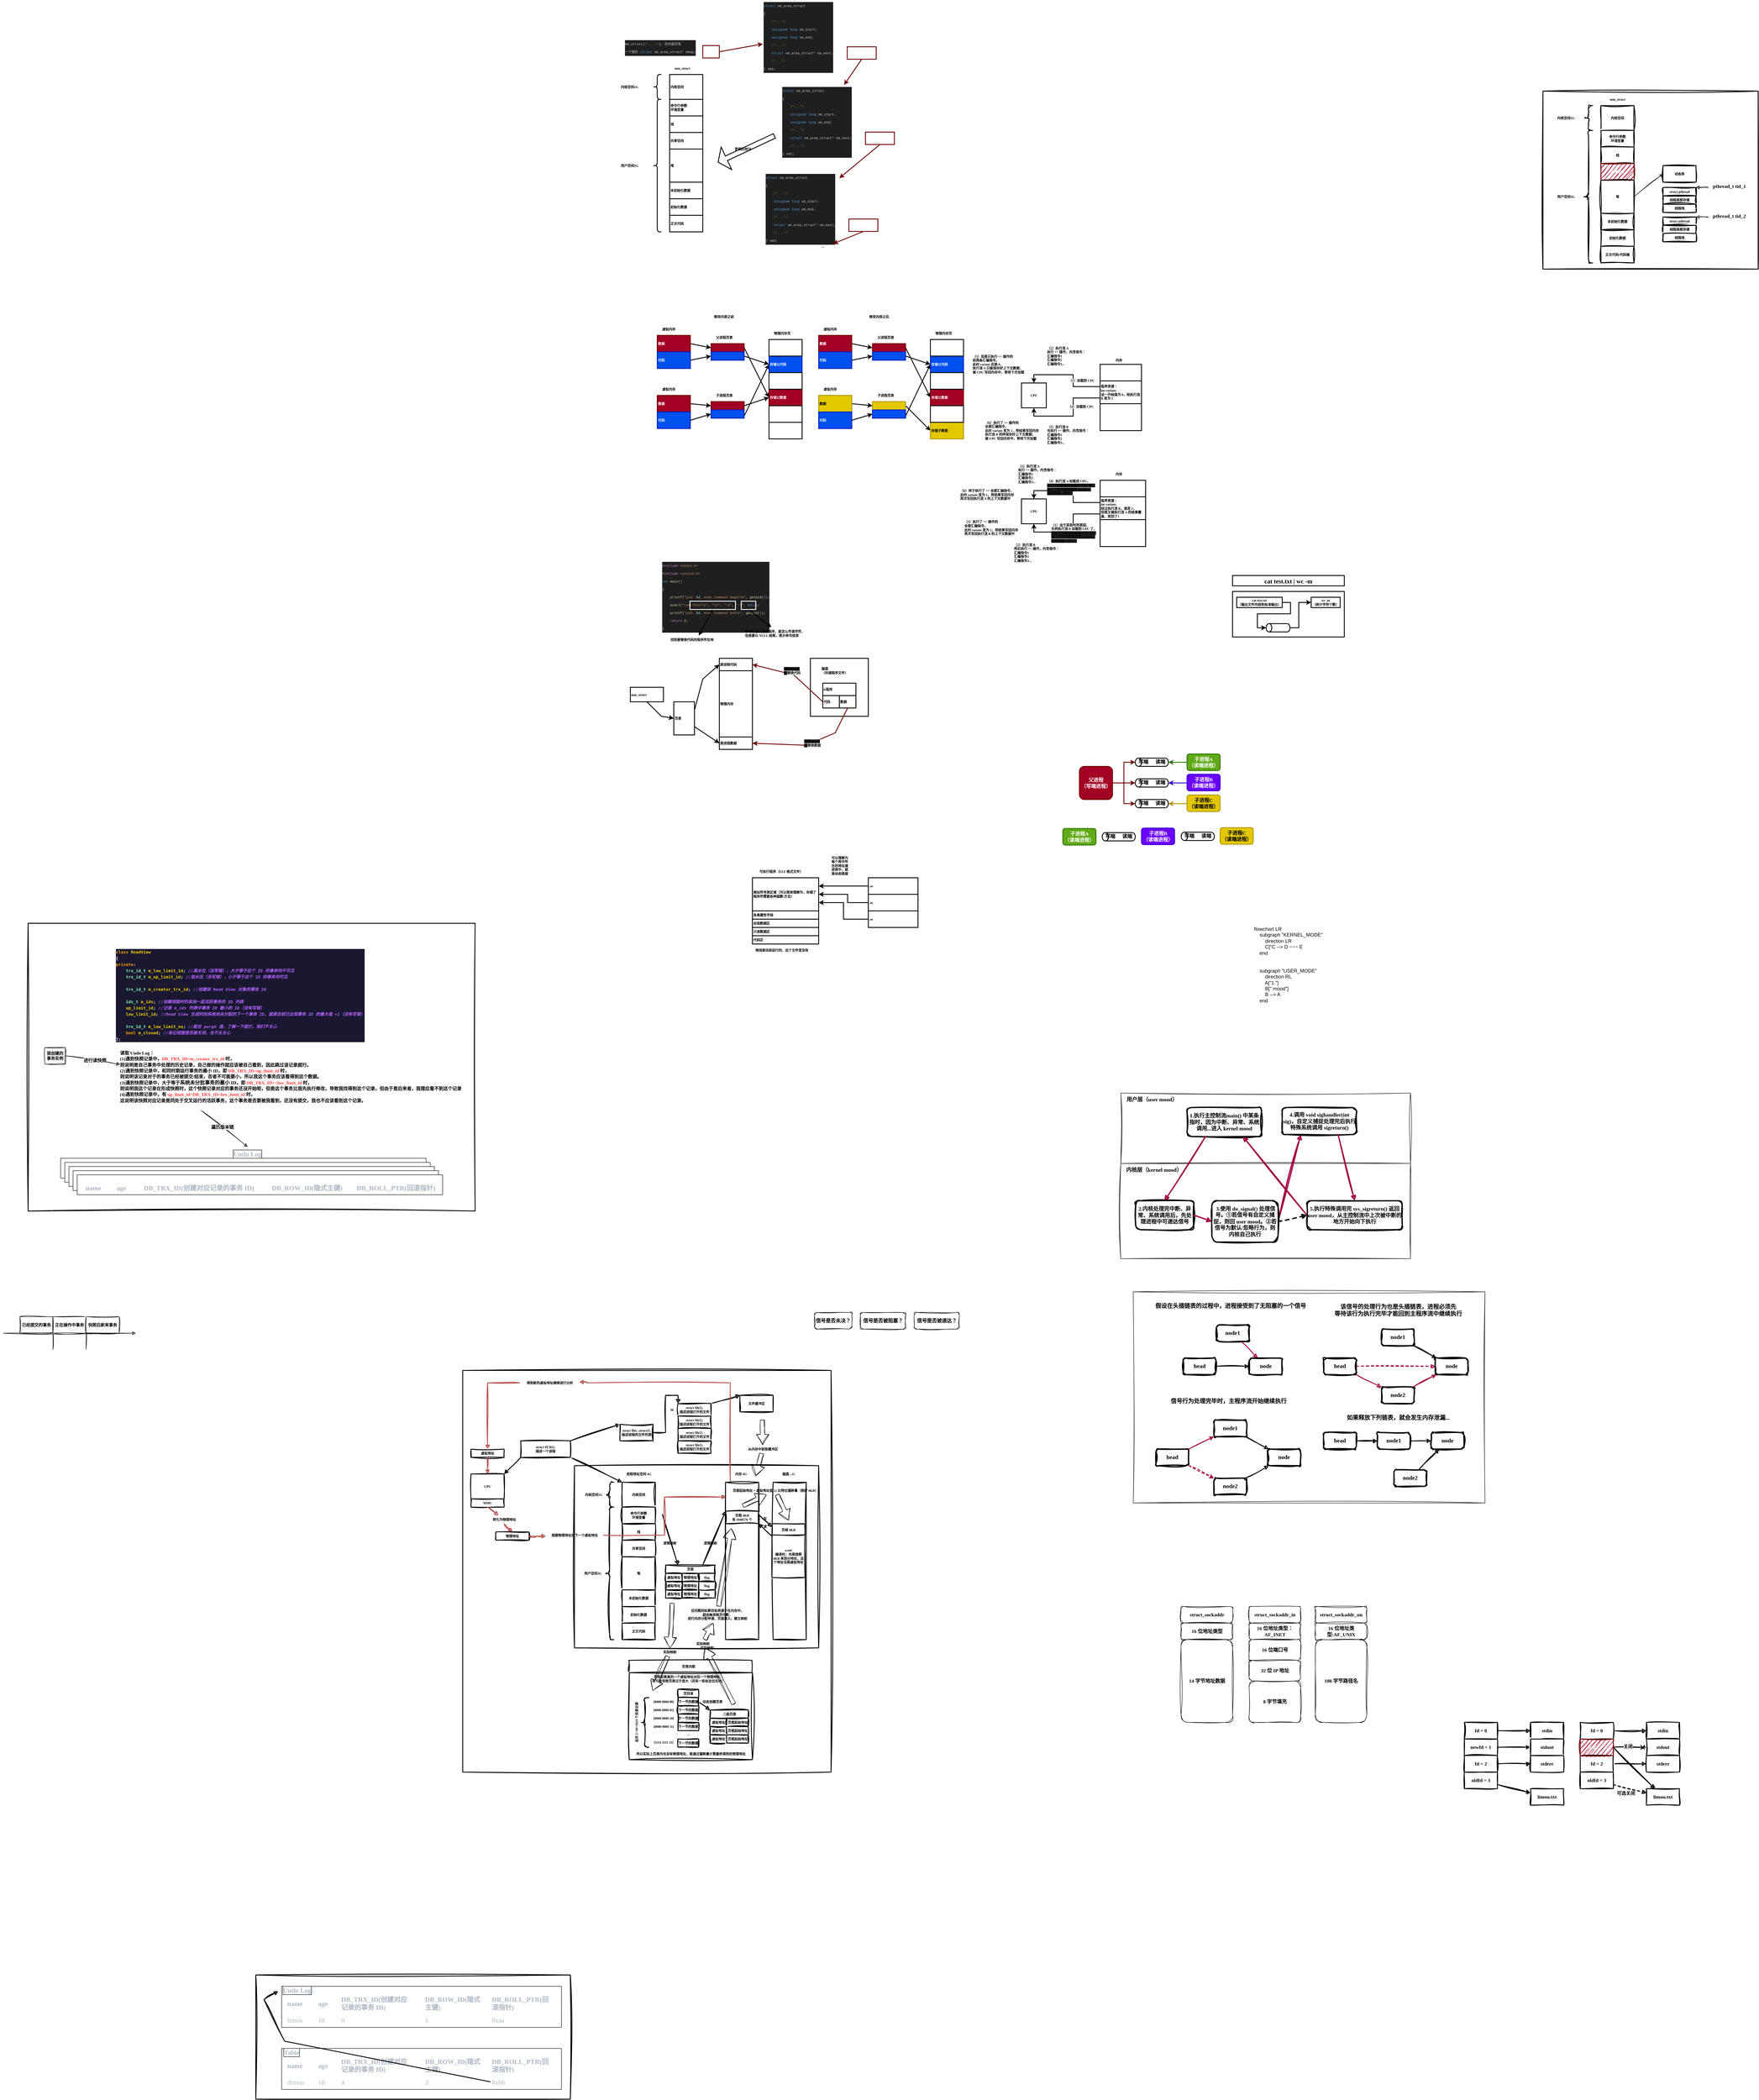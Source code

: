 <mxfile version="22.1.2" type="device">
  <diagram id="5OxW3cBELfkocQmgd8ur" name="第 1 页">
    <mxGraphModel dx="806" dy="561" grid="1" gridSize="10" guides="1" tooltips="1" connect="1" arrows="1" fold="1" page="1" pageScale="1" pageWidth="50000" pageHeight="50000" math="0" shadow="0">
      <root>
        <mxCell id="0" />
        <mxCell id="1" parent="0" />
        <mxCell id="ivXIbSUB0mz59YxLXvZE-188" value="" style="rounded=0;whiteSpace=wrap;html=1;strokeWidth=2;fontStyle=1;fontSize=8;align=center;fontFamily=Comic Sans MS;sketch=1;curveFitting=1;jiggle=2;" vertex="1" parent="1">
          <mxGeometry x="42390" y="5580" width="520" height="430" as="geometry" />
        </mxCell>
        <mxCell id="_4cxJrhKPxTPhE9jGK87-181" value="" style="rounded=0;whiteSpace=wrap;html=1;strokeWidth=2;fontStyle=1;fontSize=8;align=center;sketch=1;curveFitting=1;jiggle=2;fontFamily=Comic Sans MS;" parent="1" vertex="1">
          <mxGeometry x="38730" y="7590" width="1080" height="695" as="geometry" />
        </mxCell>
        <mxCell id="_4cxJrhKPxTPhE9jGK87-176" value="" style="rounded=0;whiteSpace=wrap;html=1;strokeWidth=2;fontStyle=1;fontSize=8;align=center;sketch=1;curveFitting=1;jiggle=2;fontFamily=Comic Sans MS;" parent="1" vertex="1">
          <mxGeometry x="39280" y="10130" width="760" height="300" as="geometry" />
        </mxCell>
        <mxCell id="xSb49-2OJBbA74wHQa81-331" value="" style="rounded=0;whiteSpace=wrap;html=1;strokeWidth=2;fontStyle=1;fontSize=8;align=center;sketch=1;curveFitting=1;jiggle=2;fontFamily=Comic Sans MS;" parent="1" vertex="1">
          <mxGeometry x="39780" y="8670" width="890" height="970" as="geometry" />
        </mxCell>
        <mxCell id="xSb49-2OJBbA74wHQa81-293" value="" style="rounded=0;whiteSpace=wrap;html=1;strokeWidth=2;fontStyle=1;fontSize=8;align=center;sketch=1;curveFitting=1;jiggle=2;fontFamily=Comic Sans MS;" parent="1" vertex="1">
          <mxGeometry x="40181.25" y="9370" width="297.5" height="30" as="geometry" />
        </mxCell>
        <mxCell id="xSb49-2OJBbA74wHQa81-289" value="" style="rounded=0;whiteSpace=wrap;html=1;strokeWidth=2;fontStyle=1;fontSize=8;align=center;sketch=1;curveFitting=1;jiggle=2;fontFamily=Comic Sans MS;" parent="1" vertex="1">
          <mxGeometry x="40182.5" y="9400" width="297.5" height="210" as="geometry" />
        </mxCell>
        <mxCell id="xSb49-2OJBbA74wHQa81-175" value="" style="rounded=0;whiteSpace=wrap;html=1;strokeWidth=2;fontStyle=1;fontSize=8;align=center;sketch=1;curveFitting=1;jiggle=2;fontFamily=Comic Sans MS;" parent="1" vertex="1">
          <mxGeometry x="40050" y="8900" width="590" height="440" as="geometry" />
        </mxCell>
        <mxCell id="3" value="&lt;font face=&quot;Comic Sans MS&quot; style=&quot;font-size: 8px;&quot;&gt;内核空间&lt;/font&gt;" style="rounded=0;whiteSpace=wrap;html=1;strokeWidth=2;fontStyle=1;fontSize=8;align=left;" parent="1" vertex="1">
          <mxGeometry x="40280" y="5540" width="80" height="60" as="geometry" />
        </mxCell>
        <mxCell id="4" value="&lt;font face=&quot;Comic Sans MS&quot; style=&quot;font-size: 8px;&quot;&gt;命令行参数&lt;br style=&quot;font-size: 8px;&quot;&gt;环境变量&lt;/font&gt;" style="rounded=0;whiteSpace=wrap;html=1;strokeWidth=2;fontStyle=1;fontSize=8;align=left;" parent="1" vertex="1">
          <mxGeometry x="40280" y="5600" width="80" height="40" as="geometry" />
        </mxCell>
        <mxCell id="5" value="&lt;font face=&quot;Comic Sans MS&quot; style=&quot;font-size: 8px;&quot;&gt;栈&lt;/font&gt;" style="rounded=0;whiteSpace=wrap;html=1;strokeWidth=2;fontStyle=1;fontSize=8;align=left;" parent="1" vertex="1">
          <mxGeometry x="40280" y="5640" width="80" height="40" as="geometry" />
        </mxCell>
        <mxCell id="6" value="&lt;font face=&quot;Comic Sans MS&quot; style=&quot;font-size: 8px;&quot;&gt;共享空间&lt;/font&gt;" style="rounded=0;whiteSpace=wrap;html=1;strokeWidth=2;fontStyle=1;fontSize=8;align=left;" parent="1" vertex="1">
          <mxGeometry x="40280" y="5680" width="80" height="40" as="geometry" />
        </mxCell>
        <mxCell id="7" value="&lt;font face=&quot;Comic Sans MS&quot; style=&quot;font-size: 8px;&quot;&gt;堆&lt;/font&gt;" style="rounded=0;whiteSpace=wrap;html=1;strokeWidth=2;fontStyle=1;fontSize=8;align=left;" parent="1" vertex="1">
          <mxGeometry x="40280" y="5720" width="80" height="80" as="geometry" />
        </mxCell>
        <mxCell id="8" value="&lt;font face=&quot;Comic Sans MS&quot; style=&quot;font-size: 8px;&quot;&gt;未初始化数据&lt;/font&gt;" style="rounded=0;whiteSpace=wrap;html=1;strokeWidth=2;fontStyle=1;fontSize=8;align=left;" parent="1" vertex="1">
          <mxGeometry x="40280" y="5800" width="80" height="40" as="geometry" />
        </mxCell>
        <mxCell id="9" value="&lt;font face=&quot;Comic Sans MS&quot; style=&quot;font-size: 8px;&quot;&gt;初始化数据&lt;/font&gt;" style="rounded=0;whiteSpace=wrap;html=1;strokeWidth=2;fontStyle=1;fontSize=8;align=left;" parent="1" vertex="1">
          <mxGeometry x="40280" y="5840" width="80" height="40" as="geometry" />
        </mxCell>
        <mxCell id="10" value="&lt;font face=&quot;Comic Sans MS&quot; style=&quot;font-size: 8px;&quot;&gt;正文代码&lt;/font&gt;" style="rounded=0;whiteSpace=wrap;html=1;strokeWidth=2;fontStyle=1;fontSize=8;align=left;" parent="1" vertex="1">
          <mxGeometry x="40280" y="5880" width="80" height="40" as="geometry" />
        </mxCell>
        <mxCell id="11" value="" style="shape=curlyBracket;whiteSpace=wrap;html=1;rounded=1;labelPosition=left;verticalLabelPosition=middle;align=left;verticalAlign=middle;strokeWidth=2;fontFamily=Comic Sans MS;fontSize=8;" parent="1" vertex="1">
          <mxGeometry x="40240" y="5540" width="20" height="60" as="geometry" />
        </mxCell>
        <mxCell id="12" value="&lt;b style=&quot;font-size: 8px;&quot;&gt;内核空间1G&lt;/b&gt;" style="text;html=1;align=left;verticalAlign=middle;resizable=0;points=[];autosize=1;strokeColor=none;fillColor=none;fontFamily=Comic Sans MS;fontSize=8;" parent="1" vertex="1">
          <mxGeometry x="40160" y="5560" width="70" height="20" as="geometry" />
        </mxCell>
        <mxCell id="13" value="" style="shape=curlyBracket;whiteSpace=wrap;html=1;rounded=1;labelPosition=left;verticalLabelPosition=middle;align=left;verticalAlign=middle;strokeWidth=2;fontFamily=Comic Sans MS;fontSize=8;" parent="1" vertex="1">
          <mxGeometry x="40240" y="5600" width="20" height="320" as="geometry" />
        </mxCell>
        <mxCell id="14" value="&lt;b style=&quot;font-size: 8px;&quot;&gt;用户空间3G&lt;/b&gt;" style="text;html=1;align=left;verticalAlign=middle;resizable=0;points=[];autosize=1;strokeColor=none;fillColor=none;fontFamily=Comic Sans MS;fontSize=8;" parent="1" vertex="1">
          <mxGeometry x="40160" y="5750" width="70" height="20" as="geometry" />
        </mxCell>
        <mxCell id="15" value="&lt;b style=&quot;font-size: 8px;&quot;&gt;mm_struct&lt;/b&gt;" style="text;html=1;align=left;verticalAlign=middle;resizable=0;points=[];autosize=1;strokeColor=none;fillColor=none;fontFamily=Comic Sans MS;fontSize=8;" parent="1" vertex="1">
          <mxGeometry x="40290" y="5515" width="60" height="20" as="geometry" />
        </mxCell>
        <mxCell id="20" style="edgeStyle=none;html=1;fontFamily=Comic Sans MS;exitX=1;exitY=0.5;exitDx=0;exitDy=0;fillColor=#a20025;strokeColor=#6F0000;strokeWidth=2;fontSize=8;align=left;" parent="1" source="27" target="21" edge="1">
          <mxGeometry relative="1" as="geometry">
            <mxPoint x="40630.0" y="5550" as="targetPoint" />
            <mxPoint x="40410" y="5470" as="sourcePoint" />
          </mxGeometry>
        </mxCell>
        <mxCell id="26" value="&lt;div style=&quot;color: rgb(204, 204, 204); background-color: rgb(31, 31, 31); font-family: Consolas, &amp;quot;Courier New&amp;quot;, monospace; font-size: 8px; line-height: 19px;&quot;&gt;&lt;div style=&quot;font-size: 8px;&quot;&gt;mm_struct{&lt;span style=&quot;color: rgb(106, 153, 85); font-size: 8px;&quot;&gt;/*...*/&lt;/span&gt;}; 的内部还有&lt;/div&gt;&lt;div style=&quot;font-size: 8px;&quot;&gt;一个指针 &lt;span style=&quot;color: rgb(86, 156, 214); font-size: 8px;&quot;&gt;struct&lt;/span&gt; vm_area_struct&lt;span style=&quot;color: rgb(212, 212, 212); font-size: 8px;&quot;&gt;*&lt;/span&gt; mmap;&lt;/div&gt;&lt;/div&gt;" style="text;html=1;align=left;verticalAlign=middle;resizable=0;points=[];autosize=1;strokeColor=none;fillColor=none;fontFamily=Comic Sans MS;fontSize=8;" parent="1" vertex="1">
          <mxGeometry x="40170" y="5450" width="180" height="50" as="geometry" />
        </mxCell>
        <mxCell id="27" value="" style="whiteSpace=wrap;html=1;strokeWidth=2;fontFamily=Comic Sans MS;fillColor=none;fontColor=#ffffff;strokeColor=#6F0000;fontSize=8;align=left;" parent="1" vertex="1">
          <mxGeometry x="40360" y="5470" width="40" height="30" as="geometry" />
        </mxCell>
        <mxCell id="33" value="&lt;b style=&quot;font-size: 8px;&quot;&gt;...&lt;/b&gt;" style="text;html=1;align=left;verticalAlign=middle;resizable=0;points=[];autosize=1;strokeColor=none;fillColor=none;fontFamily=Comic Sans MS;fontSize=8;" parent="1" vertex="1">
          <mxGeometry x="40645" y="5945" width="30" height="20" as="geometry" />
        </mxCell>
        <mxCell id="34" value="" style="group;fontSize=8;align=left;" parent="1" vertex="1" connectable="0">
          <mxGeometry x="40505" y="5360" width="290" height="180" as="geometry" />
        </mxCell>
        <mxCell id="21" value="&lt;div style=&quot;color: rgb(204, 204, 204); background-color: rgb(31, 31, 31); font-family: Consolas, &amp;quot;Courier New&amp;quot;, monospace; font-size: 8px; line-height: 19px;&quot;&gt;&lt;div style=&quot;font-size: 8px;&quot;&gt;&lt;span style=&quot;color: rgb(86, 156, 214); font-size: 8px;&quot;&gt;struct&lt;/span&gt; vm_area_struct&lt;/div&gt;&lt;div style=&quot;font-size: 8px;&quot;&gt;{&lt;/div&gt;&lt;div style=&quot;font-size: 8px;&quot;&gt;&lt;span style=&quot;color: rgb(106, 153, 85); font-size: 8px;&quot;&gt;&amp;nbsp; &amp;nbsp; /*...*/&lt;/span&gt;&lt;/div&gt;&lt;div style=&quot;font-size: 8px;&quot;&gt;&amp;nbsp; &amp;nbsp; &lt;span style=&quot;color: rgb(86, 156, 214); font-size: 8px;&quot;&gt;unsigned&lt;/span&gt; &lt;span style=&quot;color: rgb(86, 156, 214); font-size: 8px;&quot;&gt;long&lt;/span&gt; vm_start;&lt;/div&gt;&lt;div style=&quot;font-size: 8px;&quot;&gt;&amp;nbsp; &amp;nbsp; &lt;span style=&quot;color: rgb(86, 156, 214); font-size: 8px;&quot;&gt;unsigned&lt;/span&gt; &lt;span style=&quot;color: rgb(86, 156, 214); font-size: 8px;&quot;&gt;long&lt;/span&gt; vm_end;&lt;/div&gt;&lt;div style=&quot;font-size: 8px;&quot;&gt;&lt;span style=&quot;color: rgb(106, 153, 85); font-size: 8px;&quot;&gt;&amp;nbsp; &amp;nbsp; /*...*/&lt;/span&gt;&lt;/div&gt;&lt;div style=&quot;font-size: 8px;&quot;&gt;&amp;nbsp; &amp;nbsp; &lt;span style=&quot;color: rgb(86, 156, 214); font-size: 8px;&quot;&gt;struct&lt;/span&gt; vm_area_struct&lt;span style=&quot;color: rgb(212, 212, 212); font-size: 8px;&quot;&gt;*&lt;/span&gt; vm_next;&lt;/div&gt;&lt;div style=&quot;font-size: 8px;&quot;&gt;&lt;span style=&quot;color: rgb(106, 153, 85); font-size: 8px;&quot;&gt;&amp;nbsp; &amp;nbsp; /*...*/&lt;/span&gt;&lt;/div&gt;&lt;div style=&quot;font-size: 8px;&quot;&gt;} vm1;&lt;/div&gt;&lt;/div&gt;" style="text;html=1;align=left;verticalAlign=middle;resizable=0;points=[];autosize=1;strokeColor=none;fillColor=none;fontFamily=Comic Sans MS;fontSize=8;" parent="34" vertex="1">
          <mxGeometry width="180" height="180" as="geometry" />
        </mxCell>
        <mxCell id="28" value="" style="whiteSpace=wrap;html=1;strokeWidth=2;fontFamily=Comic Sans MS;fillColor=none;fontColor=#ffffff;strokeColor=#6F0000;fontSize=8;align=left;" parent="34" vertex="1">
          <mxGeometry x="204" y="113" width="70" height="30" as="geometry" />
        </mxCell>
        <mxCell id="23" style="edgeStyle=none;html=1;fontFamily=Comic Sans MS;fillColor=#a20025;strokeColor=#6F0000;strokeWidth=2;exitX=0.5;exitY=1;exitDx=0;exitDy=0;fontSize=8;align=left;" parent="1" source="28" target="22" edge="1">
          <mxGeometry relative="1" as="geometry" />
        </mxCell>
        <mxCell id="35" value="" style="group;fontSize=8;align=left;" parent="1" vertex="1" connectable="0">
          <mxGeometry x="40550" y="5565" width="290" height="180" as="geometry" />
        </mxCell>
        <mxCell id="22" value="&lt;div style=&quot;color: rgb(204, 204, 204); background-color: rgb(31, 31, 31); font-family: Consolas, &amp;quot;Courier New&amp;quot;, monospace; font-size: 8px; line-height: 19px;&quot;&gt;&lt;div style=&quot;font-size: 8px;&quot;&gt;&lt;span style=&quot;color: rgb(86, 156, 214); font-size: 8px;&quot;&gt;struct&lt;/span&gt; vm_area_struct&lt;/div&gt;&lt;div style=&quot;font-size: 8px;&quot;&gt;{&lt;/div&gt;&lt;div style=&quot;font-size: 8px;&quot;&gt;&lt;span style=&quot;color: rgb(106, 153, 85); font-size: 8px;&quot;&gt;&amp;nbsp; &amp;nbsp; /*...*/&lt;/span&gt;&lt;/div&gt;&lt;div style=&quot;font-size: 8px;&quot;&gt;&amp;nbsp; &amp;nbsp; &lt;span style=&quot;color: rgb(86, 156, 214); font-size: 8px;&quot;&gt;unsigned&lt;/span&gt; &lt;span style=&quot;color: rgb(86, 156, 214); font-size: 8px;&quot;&gt;long&lt;/span&gt; vm_start;&lt;/div&gt;&lt;div style=&quot;font-size: 8px;&quot;&gt;&amp;nbsp; &amp;nbsp; &lt;span style=&quot;color: rgb(86, 156, 214); font-size: 8px;&quot;&gt;unsigned&lt;/span&gt; &lt;span style=&quot;color: rgb(86, 156, 214); font-size: 8px;&quot;&gt;long&lt;/span&gt; vm_end;&lt;/div&gt;&lt;div style=&quot;font-size: 8px;&quot;&gt;&lt;span style=&quot;color: rgb(106, 153, 85); font-size: 8px;&quot;&gt;&amp;nbsp; &amp;nbsp; /*...*/&lt;/span&gt;&lt;/div&gt;&lt;div style=&quot;font-size: 8px;&quot;&gt;&amp;nbsp; &amp;nbsp; &lt;span style=&quot;color: rgb(86, 156, 214); font-size: 8px;&quot;&gt;struct&lt;/span&gt; vm_area_struct&lt;span style=&quot;color: rgb(212, 212, 212); font-size: 8px;&quot;&gt;*&lt;/span&gt; vm_next;&lt;/div&gt;&lt;div style=&quot;font-size: 8px;&quot;&gt;&lt;span style=&quot;color: rgb(106, 153, 85); font-size: 8px;&quot;&gt;&amp;nbsp; &amp;nbsp; /*...*/&lt;/span&gt;&lt;/div&gt;&lt;div style=&quot;font-size: 8px;&quot;&gt;} vm2;&lt;/div&gt;&lt;/div&gt;" style="text;html=1;align=left;verticalAlign=middle;resizable=0;points=[];autosize=1;strokeColor=none;fillColor=none;fontFamily=Comic Sans MS;fontSize=8;" parent="35" vertex="1">
          <mxGeometry width="180" height="180" as="geometry" />
        </mxCell>
        <mxCell id="29" value="" style="whiteSpace=wrap;html=1;strokeWidth=2;fontFamily=Comic Sans MS;fillColor=none;fontColor=#ffffff;strokeColor=#6F0000;fontSize=8;align=left;" parent="35" vertex="1">
          <mxGeometry x="203" y="114" width="70" height="30" as="geometry" />
        </mxCell>
        <mxCell id="25" style="edgeStyle=none;html=1;fontFamily=Comic Sans MS;fillColor=#a20025;strokeColor=#6F0000;strokeWidth=2;exitX=0.5;exitY=1;exitDx=0;exitDy=0;fontSize=8;align=left;" parent="1" source="29" target="24" edge="1">
          <mxGeometry relative="1" as="geometry" />
        </mxCell>
        <mxCell id="37" value="" style="group;fontSize=8;align=left;" parent="1" vertex="1" connectable="0">
          <mxGeometry x="40510" y="5775" width="290" height="180" as="geometry" />
        </mxCell>
        <mxCell id="24" value="&lt;div style=&quot;color: rgb(204, 204, 204); background-color: rgb(31, 31, 31); font-family: Consolas, &amp;quot;Courier New&amp;quot;, monospace; font-size: 8px; line-height: 19px;&quot;&gt;&lt;div style=&quot;font-size: 8px;&quot;&gt;&lt;span style=&quot;color: rgb(86, 156, 214); font-size: 8px;&quot;&gt;struct&lt;/span&gt; vm_area_struct&lt;/div&gt;&lt;div style=&quot;font-size: 8px;&quot;&gt;{&lt;/div&gt;&lt;div style=&quot;font-size: 8px;&quot;&gt;&lt;span style=&quot;color: rgb(106, 153, 85); font-size: 8px;&quot;&gt;&amp;nbsp; &amp;nbsp; /*...*/&lt;/span&gt;&lt;/div&gt;&lt;div style=&quot;font-size: 8px;&quot;&gt;&amp;nbsp; &amp;nbsp; &lt;span style=&quot;color: rgb(86, 156, 214); font-size: 8px;&quot;&gt;unsigned&lt;/span&gt; &lt;span style=&quot;color: rgb(86, 156, 214); font-size: 8px;&quot;&gt;long&lt;/span&gt; vm_start;&lt;/div&gt;&lt;div style=&quot;font-size: 8px;&quot;&gt;&amp;nbsp; &amp;nbsp; &lt;span style=&quot;color: rgb(86, 156, 214); font-size: 8px;&quot;&gt;unsigned&lt;/span&gt; &lt;span style=&quot;color: rgb(86, 156, 214); font-size: 8px;&quot;&gt;long&lt;/span&gt; vm_end;&lt;/div&gt;&lt;div style=&quot;font-size: 8px;&quot;&gt;&lt;span style=&quot;color: rgb(106, 153, 85); font-size: 8px;&quot;&gt;&amp;nbsp; &amp;nbsp; /*...*/&lt;/span&gt;&lt;/div&gt;&lt;div style=&quot;font-size: 8px;&quot;&gt;&amp;nbsp; &amp;nbsp; &lt;span style=&quot;color: rgb(86, 156, 214); font-size: 8px;&quot;&gt;struct&lt;/span&gt; vm_area_struct&lt;span style=&quot;color: rgb(212, 212, 212); font-size: 8px;&quot;&gt;*&lt;/span&gt; vm_next;&lt;/div&gt;&lt;div style=&quot;font-size: 8px;&quot;&gt;&lt;span style=&quot;color: rgb(106, 153, 85); font-size: 8px;&quot;&gt;&amp;nbsp; &amp;nbsp; /*...*/&lt;/span&gt;&lt;/div&gt;&lt;div style=&quot;font-size: 8px;&quot;&gt;} vm3;&lt;/div&gt;&lt;/div&gt;" style="text;html=1;align=left;verticalAlign=middle;resizable=0;points=[];autosize=1;strokeColor=none;fillColor=none;fontFamily=Comic Sans MS;fontSize=8;" parent="37" vertex="1">
          <mxGeometry width="180" height="180" as="geometry" />
        </mxCell>
        <mxCell id="30" value="" style="whiteSpace=wrap;html=1;strokeWidth=2;fontFamily=Comic Sans MS;fillColor=none;fontColor=#ffffff;strokeColor=#6F0000;fontSize=8;align=left;" parent="37" vertex="1">
          <mxGeometry x="203" y="114" width="70" height="30" as="geometry" />
        </mxCell>
        <mxCell id="31" style="edgeStyle=none;html=1;exitX=0.5;exitY=1;exitDx=0;exitDy=0;strokeWidth=2;fontFamily=Comic Sans MS;fillColor=#a20025;strokeColor=#6F0000;fontSize=8;align=left;" parent="1" source="30" target="33" edge="1">
          <mxGeometry relative="1" as="geometry">
            <mxPoint x="40700" y="6010" as="targetPoint" />
          </mxGeometry>
        </mxCell>
        <mxCell id="38" value="" style="shape=singleArrow;whiteSpace=wrap;html=1;arrowWidth=0.199;arrowSize=0.148;strokeWidth=2;fontFamily=Comic Sans MS;fontSize=8;fillColor=none;rotation=-205;align=left;" parent="1" vertex="1">
          <mxGeometry x="40390" y="5690" width="150" height="60" as="geometry" />
        </mxCell>
        <mxCell id="40" value="&lt;b style=&quot;font-size: 8px;&quot;&gt;更细的划分&lt;/b&gt;" style="text;html=1;align=left;verticalAlign=middle;resizable=0;points=[];autosize=1;strokeColor=none;fillColor=none;fontFamily=Comic Sans MS;fontSize=8;" parent="1" vertex="1">
          <mxGeometry x="40435" y="5710" width="60" height="20" as="geometry" />
        </mxCell>
        <mxCell id="60" style="edgeStyle=none;html=1;exitX=1;exitY=0.5;exitDx=0;exitDy=0;strokeWidth=2;fontFamily=Comic Sans MS;fontSize=8;entryX=0;entryY=0.5;entryDx=0;entryDy=0;align=left;" parent="1" source="49" target="51" edge="1">
          <mxGeometry relative="1" as="geometry">
            <mxPoint x="40350" y="6210" as="targetPoint" />
          </mxGeometry>
        </mxCell>
        <mxCell id="61" style="edgeStyle=none;html=1;exitX=1;exitY=0.5;exitDx=0;exitDy=0;entryX=0;entryY=0.5;entryDx=0;entryDy=0;strokeWidth=2;fontFamily=Comic Sans MS;fontSize=8;align=left;" parent="1" source="50" target="66" edge="1">
          <mxGeometry relative="1" as="geometry" />
        </mxCell>
        <mxCell id="64" style="edgeStyle=none;html=1;exitX=1;exitY=0.5;exitDx=0;exitDy=0;entryX=0;entryY=0.5;entryDx=0;entryDy=0;strokeWidth=2;fontFamily=Comic Sans MS;fontSize=8;align=left;" parent="1" source="51" target="46" edge="1">
          <mxGeometry relative="1" as="geometry" />
        </mxCell>
        <mxCell id="51" value="" style="whiteSpace=wrap;html=1;strokeWidth=2;fontFamily=Comic Sans MS;fontSize=8;fillColor=#a20025;fontStyle=1;fontColor=#ffffff;strokeColor=#6F0000;align=left;" parent="1" vertex="1">
          <mxGeometry x="40380" y="6190" width="80" height="20" as="geometry" />
        </mxCell>
        <mxCell id="65" style="edgeStyle=none;html=1;exitX=1;exitY=0.5;exitDx=0;exitDy=0;entryX=0;entryY=0.5;entryDx=0;entryDy=0;strokeWidth=2;fontFamily=Comic Sans MS;fontSize=8;align=left;" parent="1" source="52" target="46" edge="1">
          <mxGeometry relative="1" as="geometry" />
        </mxCell>
        <mxCell id="52" value="" style="whiteSpace=wrap;html=1;strokeWidth=2;fontFamily=Comic Sans MS;fontSize=8;fillColor=#a20025;fontStyle=1;fontColor=#ffffff;strokeColor=#6F0000;align=left;" parent="1" vertex="1">
          <mxGeometry x="40380" y="6330" width="80" height="20" as="geometry" />
        </mxCell>
        <mxCell id="62" style="edgeStyle=none;html=1;exitX=1;exitY=0.5;exitDx=0;exitDy=0;entryX=0;entryY=0.5;entryDx=0;entryDy=0;strokeWidth=2;fontFamily=Comic Sans MS;fontSize=8;align=left;" parent="1" source="54" target="52" edge="1">
          <mxGeometry relative="1" as="geometry" />
        </mxCell>
        <mxCell id="63" style="edgeStyle=none;html=1;exitX=1;exitY=0.5;exitDx=0;exitDy=0;strokeWidth=2;fontFamily=Comic Sans MS;fontSize=8;entryX=0;entryY=0.5;entryDx=0;entryDy=0;align=left;" parent="1" source="55" target="72" edge="1">
          <mxGeometry relative="1" as="geometry">
            <mxPoint x="40380" y="6345" as="targetPoint" />
          </mxGeometry>
        </mxCell>
        <mxCell id="73" style="edgeStyle=none;html=1;exitX=1;exitY=0.5;exitDx=0;exitDy=0;entryX=0;entryY=0.5;entryDx=0;entryDy=0;strokeWidth=2;fontFamily=Comic Sans MS;fontSize=8;align=left;" parent="1" source="66" target="44" edge="1">
          <mxGeometry relative="1" as="geometry" />
        </mxCell>
        <mxCell id="66" value="" style="whiteSpace=wrap;html=1;strokeWidth=2;fontFamily=Comic Sans MS;fontSize=8;fillColor=#0050ef;fontStyle=1;fontColor=#ffffff;strokeColor=#001DBC;align=left;" parent="1" vertex="1">
          <mxGeometry x="40380" y="6210" width="80" height="20" as="geometry" />
        </mxCell>
        <mxCell id="67" value="&lt;span style=&quot;font-size: 8px;&quot;&gt;父进程页表&lt;/span&gt;" style="text;html=1;align=left;verticalAlign=middle;resizable=0;points=[];autosize=1;strokeColor=none;fillColor=none;fontSize=8;fontFamily=Comic Sans MS;fontStyle=1" parent="1" vertex="1">
          <mxGeometry x="40390" y="6165" width="60" height="20" as="geometry" />
        </mxCell>
        <mxCell id="69" value="&lt;span style=&quot;font-size: 8px;&quot;&gt;子进程页表&lt;/span&gt;" style="text;html=1;align=left;verticalAlign=middle;resizable=0;points=[];autosize=1;strokeColor=none;fillColor=none;fontSize=8;fontFamily=Comic Sans MS;fontStyle=1" parent="1" vertex="1">
          <mxGeometry x="40390" y="6305" width="60" height="20" as="geometry" />
        </mxCell>
        <mxCell id="74" style="edgeStyle=none;html=1;exitX=1;exitY=0.75;exitDx=0;exitDy=0;entryX=0;entryY=0.5;entryDx=0;entryDy=0;strokeWidth=2;fontFamily=Comic Sans MS;fontSize=8;align=left;" parent="1" source="72" target="44" edge="1">
          <mxGeometry relative="1" as="geometry" />
        </mxCell>
        <mxCell id="72" value="" style="whiteSpace=wrap;html=1;strokeWidth=2;fontFamily=Comic Sans MS;fontSize=8;fillColor=#0050ef;fontStyle=1;fontColor=#ffffff;strokeColor=#001DBC;align=left;" parent="1" vertex="1">
          <mxGeometry x="40380" y="6350" width="80" height="20" as="geometry" />
        </mxCell>
        <mxCell id="78" value="修改内容之前" style="text;html=1;align=left;verticalAlign=middle;resizable=0;points=[];autosize=1;strokeColor=none;fillColor=none;fontSize=8;fontFamily=Comic Sans MS;fontStyle=1" parent="1" vertex="1">
          <mxGeometry x="40385" y="6115" width="70" height="20" as="geometry" />
        </mxCell>
        <mxCell id="79" value="修改内容之后" style="text;html=1;align=left;verticalAlign=middle;resizable=0;points=[];autosize=1;strokeColor=none;fillColor=none;fontSize=8;fontFamily=Comic Sans MS;fontStyle=1" parent="1" vertex="1">
          <mxGeometry x="40760" y="6115" width="70" height="20" as="geometry" />
        </mxCell>
        <mxCell id="49" value="数据" style="whiteSpace=wrap;html=1;strokeWidth=2;fontFamily=Comic Sans MS;fontSize=8;fillColor=#a20025;fontStyle=1;fontColor=#ffffff;strokeColor=#6F0000;align=left;" parent="1" vertex="1">
          <mxGeometry x="40250" y="6170" width="80" height="40" as="geometry" />
        </mxCell>
        <mxCell id="50" value="代码" style="whiteSpace=wrap;html=1;strokeWidth=2;fontFamily=Comic Sans MS;fontSize=8;fillColor=#0050ef;fontStyle=1;fontColor=#ffffff;strokeColor=#001DBC;align=left;" parent="1" vertex="1">
          <mxGeometry x="40250" y="6210" width="80" height="40" as="geometry" />
        </mxCell>
        <mxCell id="56" value="&lt;span style=&quot;font-size: 8px;&quot;&gt;虚拟内存&lt;/span&gt;" style="text;html=1;align=left;verticalAlign=middle;resizable=0;points=[];autosize=1;strokeColor=none;fillColor=none;fontSize=8;fontFamily=Comic Sans MS;fontStyle=1" parent="1" vertex="1">
          <mxGeometry x="40260" y="6145" width="60" height="20" as="geometry" />
        </mxCell>
        <mxCell id="54" value="数据" style="whiteSpace=wrap;html=1;strokeWidth=2;fontFamily=Comic Sans MS;fontSize=8;fillColor=#a20025;fontStyle=1;fontColor=#ffffff;strokeColor=#6F0000;align=left;" parent="1" vertex="1">
          <mxGeometry x="40250" y="6315" width="80" height="40" as="geometry" />
        </mxCell>
        <mxCell id="55" value="代码" style="whiteSpace=wrap;html=1;strokeWidth=2;fontFamily=Comic Sans MS;fontSize=8;fillColor=#0050ef;fontStyle=1;fontColor=#ffffff;strokeColor=#001DBC;align=left;" parent="1" vertex="1">
          <mxGeometry x="40250" y="6355" width="80" height="40" as="geometry" />
        </mxCell>
        <mxCell id="57" value="&lt;span style=&quot;font-size: 8px;&quot;&gt;虚拟内存&lt;/span&gt;" style="text;html=1;align=left;verticalAlign=middle;resizable=0;points=[];autosize=1;strokeColor=none;fillColor=none;fontSize=8;fontFamily=Comic Sans MS;fontStyle=1" parent="1" vertex="1">
          <mxGeometry x="40260" y="6290" width="60" height="20" as="geometry" />
        </mxCell>
        <mxCell id="43" value="&lt;span style=&quot;font-size: 8px;&quot;&gt;物理内存页&lt;/span&gt;" style="text;html=1;align=left;verticalAlign=middle;resizable=0;points=[];autosize=1;strokeColor=none;fillColor=none;fontSize=8;fontFamily=Comic Sans MS;fontStyle=1" parent="1" vertex="1">
          <mxGeometry x="40530" y="6155" width="60" height="20" as="geometry" />
        </mxCell>
        <mxCell id="44" value="存储父代码" style="whiteSpace=wrap;html=1;strokeWidth=2;fontFamily=Comic Sans MS;fontSize=8;fillColor=#0050ef;fontStyle=1;fontColor=#ffffff;strokeColor=#001DBC;align=left;" parent="1" vertex="1">
          <mxGeometry x="40520" y="6220" width="80" height="40" as="geometry" />
        </mxCell>
        <mxCell id="46" value="存储父数据" style="whiteSpace=wrap;html=1;strokeWidth=2;fontFamily=Comic Sans MS;fontSize=8;fillColor=#a20025;fontStyle=1;fontColor=#ffffff;strokeColor=#6F0000;align=left;" parent="1" vertex="1">
          <mxGeometry x="40520" y="6300" width="80" height="40" as="geometry" />
        </mxCell>
        <mxCell id="47" value="" style="whiteSpace=wrap;html=1;strokeWidth=2;fontFamily=Comic Sans MS;fontSize=8;fillColor=none;fontStyle=1;align=left;" parent="1" vertex="1">
          <mxGeometry x="40520" y="6340" width="80" height="40" as="geometry" />
        </mxCell>
        <mxCell id="48" value="" style="whiteSpace=wrap;html=1;strokeWidth=2;fontFamily=Comic Sans MS;fontSize=8;fillColor=none;fontStyle=1;align=left;" parent="1" vertex="1">
          <mxGeometry x="40520" y="6380" width="80" height="40" as="geometry" />
        </mxCell>
        <mxCell id="42" value="" style="whiteSpace=wrap;html=1;strokeWidth=2;fontFamily=Comic Sans MS;fontSize=8;fillColor=none;fontStyle=1;align=left;" parent="1" vertex="1">
          <mxGeometry x="40520" y="6180" width="80" height="40" as="geometry" />
        </mxCell>
        <mxCell id="45" value="" style="whiteSpace=wrap;html=1;strokeWidth=2;fontFamily=Comic Sans MS;fontSize=8;fillColor=none;fontStyle=1;align=left;" parent="1" vertex="1">
          <mxGeometry x="40520" y="6260" width="80" height="40" as="geometry" />
        </mxCell>
        <mxCell id="134" style="edgeStyle=none;html=1;exitX=1;exitY=0.5;exitDx=0;exitDy=0;strokeWidth=2;fontFamily=Comic Sans MS;fontSize=8;entryX=0;entryY=0.5;entryDx=0;entryDy=0;align=left;" parent="1" source="148" target="137" edge="1">
          <mxGeometry relative="1" as="geometry">
            <mxPoint x="40740" y="6210" as="targetPoint" />
          </mxGeometry>
        </mxCell>
        <mxCell id="135" style="edgeStyle=none;html=1;exitX=1;exitY=0.5;exitDx=0;exitDy=0;entryX=0;entryY=0.5;entryDx=0;entryDy=0;strokeWidth=2;fontFamily=Comic Sans MS;fontSize=8;align=left;" parent="1" source="149" target="143" edge="1">
          <mxGeometry relative="1" as="geometry" />
        </mxCell>
        <mxCell id="136" style="edgeStyle=none;html=1;exitX=1;exitY=0.5;exitDx=0;exitDy=0;entryX=0;entryY=0.5;entryDx=0;entryDy=0;strokeWidth=2;fontFamily=Comic Sans MS;fontSize=8;align=left;" parent="1" source="137" target="156" edge="1">
          <mxGeometry relative="1" as="geometry" />
        </mxCell>
        <mxCell id="137" value="" style="whiteSpace=wrap;html=1;strokeWidth=2;fontFamily=Comic Sans MS;fontSize=8;fillColor=#a20025;fontStyle=1;fontColor=#ffffff;strokeColor=#6F0000;align=left;" parent="1" vertex="1">
          <mxGeometry x="40770" y="6190" width="80" height="20" as="geometry" />
        </mxCell>
        <mxCell id="138" style="edgeStyle=none;html=1;exitX=1;exitY=0.5;exitDx=0;exitDy=0;entryX=0;entryY=0.5;entryDx=0;entryDy=0;strokeWidth=2;fontFamily=Comic Sans MS;fontSize=8;align=left;" parent="1" source="139" target="158" edge="1">
          <mxGeometry relative="1" as="geometry" />
        </mxCell>
        <mxCell id="139" value="" style="whiteSpace=wrap;html=1;strokeWidth=2;fontFamily=Comic Sans MS;fontSize=8;fillColor=#e3c800;fontStyle=1;fontColor=#000000;strokeColor=#B09500;align=left;" parent="1" vertex="1">
          <mxGeometry x="40770" y="6330" width="80" height="20" as="geometry" />
        </mxCell>
        <mxCell id="140" style="edgeStyle=none;html=1;exitX=1;exitY=0.5;exitDx=0;exitDy=0;entryX=0;entryY=0.5;entryDx=0;entryDy=0;strokeWidth=2;fontFamily=Comic Sans MS;fontSize=8;align=left;" parent="1" source="151" target="139" edge="1">
          <mxGeometry relative="1" as="geometry" />
        </mxCell>
        <mxCell id="141" style="edgeStyle=none;html=1;exitX=1;exitY=0.5;exitDx=0;exitDy=0;strokeWidth=2;fontFamily=Comic Sans MS;fontSize=8;entryX=0;entryY=0.5;entryDx=0;entryDy=0;align=left;" parent="1" source="152" target="147" edge="1">
          <mxGeometry relative="1" as="geometry">
            <mxPoint x="40770" y="6345" as="targetPoint" />
          </mxGeometry>
        </mxCell>
        <mxCell id="142" style="edgeStyle=none;html=1;exitX=1;exitY=0.5;exitDx=0;exitDy=0;entryX=0;entryY=0.5;entryDx=0;entryDy=0;strokeWidth=2;fontFamily=Comic Sans MS;fontSize=8;align=left;" parent="1" source="143" target="155" edge="1">
          <mxGeometry relative="1" as="geometry" />
        </mxCell>
        <mxCell id="143" value="" style="whiteSpace=wrap;html=1;strokeWidth=2;fontFamily=Comic Sans MS;fontSize=8;fillColor=#0050ef;fontStyle=1;fontColor=#ffffff;strokeColor=#001DBC;align=left;" parent="1" vertex="1">
          <mxGeometry x="40770" y="6210" width="80" height="20" as="geometry" />
        </mxCell>
        <mxCell id="144" value="&lt;span style=&quot;font-size: 8px;&quot;&gt;父进程页表&lt;/span&gt;" style="text;html=1;align=left;verticalAlign=middle;resizable=0;points=[];autosize=1;strokeColor=none;fillColor=none;fontSize=8;fontFamily=Comic Sans MS;fontStyle=1" parent="1" vertex="1">
          <mxGeometry x="40780" y="6165" width="60" height="20" as="geometry" />
        </mxCell>
        <mxCell id="145" value="&lt;span style=&quot;font-size: 8px;&quot;&gt;子进程页表&lt;/span&gt;" style="text;html=1;align=left;verticalAlign=middle;resizable=0;points=[];autosize=1;strokeColor=none;fillColor=none;fontSize=8;fontFamily=Comic Sans MS;fontStyle=1" parent="1" vertex="1">
          <mxGeometry x="40780" y="6305" width="60" height="20" as="geometry" />
        </mxCell>
        <mxCell id="146" style="edgeStyle=none;html=1;exitX=1;exitY=0.75;exitDx=0;exitDy=0;entryX=0;entryY=0.5;entryDx=0;entryDy=0;strokeWidth=2;fontFamily=Comic Sans MS;fontSize=8;align=left;" parent="1" source="147" target="155" edge="1">
          <mxGeometry relative="1" as="geometry" />
        </mxCell>
        <mxCell id="147" value="" style="whiteSpace=wrap;html=1;strokeWidth=2;fontFamily=Comic Sans MS;fontSize=8;fillColor=#0050ef;fontStyle=1;fontColor=#ffffff;strokeColor=#001DBC;align=left;" parent="1" vertex="1">
          <mxGeometry x="40770" y="6350" width="80" height="20" as="geometry" />
        </mxCell>
        <mxCell id="148" value="数据" style="whiteSpace=wrap;html=1;strokeWidth=2;fontFamily=Comic Sans MS;fontSize=8;fillColor=#a20025;fontStyle=1;fontColor=#ffffff;strokeColor=#6F0000;align=left;" parent="1" vertex="1">
          <mxGeometry x="40640" y="6170" width="80" height="40" as="geometry" />
        </mxCell>
        <mxCell id="149" value="代码" style="whiteSpace=wrap;html=1;strokeWidth=2;fontFamily=Comic Sans MS;fontSize=8;fillColor=#0050ef;fontStyle=1;fontColor=#ffffff;strokeColor=#001DBC;align=left;" parent="1" vertex="1">
          <mxGeometry x="40640" y="6210" width="80" height="40" as="geometry" />
        </mxCell>
        <mxCell id="150" value="&lt;span style=&quot;font-size: 8px;&quot;&gt;虚拟内存&lt;/span&gt;" style="text;html=1;align=left;verticalAlign=middle;resizable=0;points=[];autosize=1;strokeColor=none;fillColor=none;fontSize=8;fontFamily=Comic Sans MS;fontStyle=1" parent="1" vertex="1">
          <mxGeometry x="40650" y="6145" width="60" height="20" as="geometry" />
        </mxCell>
        <mxCell id="151" value="数据" style="whiteSpace=wrap;html=1;strokeWidth=2;fontFamily=Comic Sans MS;fontSize=8;fillColor=#e3c800;fontStyle=1;fontColor=#000000;strokeColor=#B09500;align=left;" parent="1" vertex="1">
          <mxGeometry x="40640" y="6315" width="80" height="40" as="geometry" />
        </mxCell>
        <mxCell id="152" value="代码" style="whiteSpace=wrap;html=1;strokeWidth=2;fontFamily=Comic Sans MS;fontSize=8;fillColor=#0050ef;fontStyle=1;fontColor=#ffffff;strokeColor=#001DBC;align=left;" parent="1" vertex="1">
          <mxGeometry x="40640" y="6355" width="80" height="40" as="geometry" />
        </mxCell>
        <mxCell id="153" value="&lt;span style=&quot;font-size: 8px;&quot;&gt;虚拟内存&lt;/span&gt;" style="text;html=1;align=left;verticalAlign=middle;resizable=0;points=[];autosize=1;strokeColor=none;fillColor=none;fontSize=8;fontFamily=Comic Sans MS;fontStyle=1" parent="1" vertex="1">
          <mxGeometry x="40650" y="6290" width="60" height="20" as="geometry" />
        </mxCell>
        <mxCell id="154" value="&lt;span style=&quot;font-size: 8px;&quot;&gt;物理内存页&lt;/span&gt;" style="text;html=1;align=left;verticalAlign=middle;resizable=0;points=[];autosize=1;strokeColor=none;fillColor=none;fontSize=8;fontFamily=Comic Sans MS;fontStyle=1" parent="1" vertex="1">
          <mxGeometry x="40920" y="6155" width="60" height="20" as="geometry" />
        </mxCell>
        <mxCell id="155" value="存储父代码" style="whiteSpace=wrap;html=1;strokeWidth=2;fontFamily=Comic Sans MS;fontSize=8;fillColor=#0050ef;fontStyle=1;fontColor=#ffffff;strokeColor=#001DBC;align=left;" parent="1" vertex="1">
          <mxGeometry x="40910" y="6220" width="80" height="40" as="geometry" />
        </mxCell>
        <mxCell id="156" value="存储父数据" style="whiteSpace=wrap;html=1;strokeWidth=2;fontFamily=Comic Sans MS;fontSize=8;fillColor=#a20025;fontStyle=1;fontColor=#ffffff;strokeColor=#6F0000;align=left;" parent="1" vertex="1">
          <mxGeometry x="40910" y="6300" width="80" height="40" as="geometry" />
        </mxCell>
        <mxCell id="158" value="存储子数据" style="whiteSpace=wrap;html=1;strokeWidth=2;fontFamily=Comic Sans MS;fontSize=8;fillColor=#e3c800;fontStyle=1;fontColor=#000000;strokeColor=#B09500;align=left;" parent="1" vertex="1">
          <mxGeometry x="40910" y="6380" width="80" height="40" as="geometry" />
        </mxCell>
        <mxCell id="159" value="" style="whiteSpace=wrap;html=1;strokeWidth=2;fontFamily=Comic Sans MS;fontSize=8;fillColor=none;fontStyle=1;align=left;" parent="1" vertex="1">
          <mxGeometry x="40910" y="6180" width="80" height="40" as="geometry" />
        </mxCell>
        <mxCell id="160" value="" style="whiteSpace=wrap;html=1;strokeWidth=2;fontFamily=Comic Sans MS;fontSize=8;fillColor=none;fontStyle=1;align=left;" parent="1" vertex="1">
          <mxGeometry x="40910" y="6260" width="80" height="40" as="geometry" />
        </mxCell>
        <mxCell id="157" value="" style="whiteSpace=wrap;html=1;strokeWidth=2;fontFamily=Comic Sans MS;fontSize=8;fillColor=none;fontStyle=1;align=left;" parent="1" vertex="1">
          <mxGeometry x="40910" y="6340" width="80" height="40" as="geometry" />
        </mxCell>
        <mxCell id="wYhOlogaTFHEyGEaMV4G-160" value="&lt;div style=&quot;color: rgb(204, 204, 204); background-color: rgb(31, 31, 31); font-family: Consolas, &amp;quot;Courier New&amp;quot;, monospace; font-weight: normal; font-size: 8px; line-height: 19px;&quot;&gt;&lt;div style=&quot;font-size: 8px;&quot;&gt;&lt;span style=&quot;color: rgb(197, 134, 192); font-size: 8px;&quot;&gt;#include&lt;/span&gt;&lt;span style=&quot;color: rgb(86, 156, 214); font-size: 8px;&quot;&gt; &lt;/span&gt;&lt;span style=&quot;color: rgb(206, 145, 120); font-size: 8px;&quot;&gt;&amp;lt;stdio.h&amp;gt;&lt;/span&gt;&lt;/div&gt;&lt;div style=&quot;font-size: 8px;&quot;&gt;&lt;span style=&quot;color: rgb(197, 134, 192); font-size: 8px;&quot;&gt;#include&lt;/span&gt;&lt;span style=&quot;color: rgb(86, 156, 214); font-size: 8px;&quot;&gt; &lt;/span&gt;&lt;span style=&quot;color: rgb(206, 145, 120); font-size: 8px;&quot;&gt;&amp;lt;unistd.h&amp;gt;&lt;/span&gt;&lt;/div&gt;&lt;div style=&quot;font-size: 8px;&quot;&gt;&lt;span style=&quot;color: rgb(86, 156, 214); font-size: 8px;&quot;&gt;int&lt;/span&gt;&lt;span style=&quot;color: rgb(204, 204, 204); font-size: 8px;&quot;&gt; &lt;/span&gt;&lt;span style=&quot;color: rgb(220, 220, 170); font-size: 8px;&quot;&gt;main&lt;/span&gt;&lt;span style=&quot;color: rgb(204, 204, 204); font-size: 8px;&quot;&gt;()&lt;/span&gt;&lt;/div&gt;&lt;div style=&quot;font-size: 8px;&quot;&gt;&lt;span style=&quot;color: rgb(204, 204, 204); font-size: 8px;&quot;&gt;{&lt;/span&gt;&lt;/div&gt;&lt;div style=&quot;font-size: 8px;&quot;&gt;&lt;span style=&quot;color: rgb(204, 204, 204); font-size: 8px;&quot;&gt;&amp;nbsp; &amp;nbsp; &lt;/span&gt;&lt;span style=&quot;color: rgb(220, 220, 170); font-size: 8px;&quot;&gt;printf&lt;/span&gt;&lt;span style=&quot;color: rgb(204, 204, 204); font-size: 8px;&quot;&gt;(&lt;/span&gt;&lt;span style=&quot;color: rgb(206, 145, 120); font-size: 8px;&quot;&gt;&quot;pid: &lt;/span&gt;&lt;span style=&quot;color: rgb(156, 220, 254); font-size: 8px;&quot;&gt;%d&lt;/span&gt;&lt;span style=&quot;color: rgb(206, 145, 120); font-size: 8px;&quot;&gt;, exec command begin&lt;/span&gt;&lt;span style=&quot;color: rgb(215, 186, 125); font-size: 8px;&quot;&gt;\n&lt;/span&gt;&lt;span style=&quot;color: rgb(206, 145, 120); font-size: 8px;&quot;&gt;&quot;&lt;/span&gt;&lt;span style=&quot;color: rgb(204, 204, 204); font-size: 8px;&quot;&gt;, &lt;/span&gt;&lt;span style=&quot;color: rgb(220, 220, 170); font-size: 8px;&quot;&gt;getpid&lt;/span&gt;&lt;span style=&quot;color: rgb(204, 204, 204); font-size: 8px;&quot;&gt;());&lt;/span&gt;&lt;/div&gt;&lt;div style=&quot;font-size: 8px;&quot;&gt;&lt;span style=&quot;color: rgb(204, 204, 204); font-size: 8px;&quot;&gt;&amp;nbsp; &amp;nbsp; &lt;/span&gt;&lt;span style=&quot;color: rgb(220, 220, 170); font-size: 8px;&quot;&gt;execl&lt;/span&gt;&lt;span style=&quot;color: rgb(204, 204, 204); font-size: 8px;&quot;&gt;(&lt;/span&gt;&lt;span style=&quot;color: rgb(206, 145, 120); font-size: 8px;&quot;&gt;&quot;/usr/bin/ls&quot;&lt;/span&gt;&lt;span style=&quot;color: rgb(204, 204, 204); font-size: 8px;&quot;&gt;, &lt;/span&gt;&lt;span style=&quot;color: rgb(206, 145, 120); font-size: 8px;&quot;&gt;&quot;ls&quot;&lt;/span&gt;&lt;span style=&quot;color: rgb(204, 204, 204); font-size: 8px;&quot;&gt;, &lt;/span&gt;&lt;span style=&quot;color: rgb(206, 145, 120); font-size: 8px;&quot;&gt;&quot;-a&quot;&lt;/span&gt;&lt;span style=&quot;color: rgb(204, 204, 204); font-size: 8px;&quot;&gt;, &lt;/span&gt;&lt;span style=&quot;color: rgb(206, 145, 120); font-size: 8px;&quot;&gt;&quot;-l&quot;&lt;/span&gt;&lt;span style=&quot;color: rgb(204, 204, 204); font-size: 8px;&quot;&gt;, &lt;/span&gt;&lt;span style=&quot;color: rgb(86, 156, 214); font-size: 8px;&quot;&gt;NULL&lt;/span&gt;&lt;span style=&quot;color: rgb(204, 204, 204); font-size: 8px;&quot;&gt;);&lt;/span&gt;&lt;/div&gt;&lt;div style=&quot;font-size: 8px;&quot;&gt;&lt;span style=&quot;color: rgb(204, 204, 204); font-size: 8px;&quot;&gt;&amp;nbsp; &amp;nbsp; &lt;/span&gt;&lt;span style=&quot;color: rgb(220, 220, 170); font-size: 8px;&quot;&gt;printf&lt;/span&gt;&lt;span style=&quot;color: rgb(204, 204, 204); font-size: 8px;&quot;&gt;(&lt;/span&gt;&lt;span style=&quot;color: rgb(206, 145, 120); font-size: 8px;&quot;&gt;&quot;pid: &lt;/span&gt;&lt;span style=&quot;color: rgb(156, 220, 254); font-size: 8px;&quot;&gt;%d&lt;/span&gt;&lt;span style=&quot;color: rgb(206, 145, 120); font-size: 8px;&quot;&gt;, exec command end&lt;/span&gt;&lt;span style=&quot;color: rgb(215, 186, 125); font-size: 8px;&quot;&gt;\n&lt;/span&gt;&lt;span style=&quot;color: rgb(206, 145, 120); font-size: 8px;&quot;&gt;&quot;&lt;/span&gt;&lt;span style=&quot;color: rgb(204, 204, 204); font-size: 8px;&quot;&gt;, &lt;/span&gt;&lt;span style=&quot;color: rgb(220, 220, 170); font-size: 8px;&quot;&gt;getpid&lt;/span&gt;&lt;span style=&quot;color: rgb(204, 204, 204); font-size: 8px;&quot;&gt;());&lt;/span&gt;&lt;/div&gt;&lt;div style=&quot;font-size: 8px;&quot;&gt;&lt;span style=&quot;color: rgb(204, 204, 204); font-size: 8px;&quot;&gt;&amp;nbsp; &amp;nbsp; &lt;/span&gt;&lt;span style=&quot;color: rgb(197, 134, 192); font-size: 8px;&quot;&gt;return&lt;/span&gt;&lt;span style=&quot;color: rgb(204, 204, 204); font-size: 8px;&quot;&gt; &lt;/span&gt;&lt;span style=&quot;color: rgb(181, 206, 168); font-size: 8px;&quot;&gt;0&lt;/span&gt;&lt;span style=&quot;color: rgb(204, 204, 204); font-size: 8px;&quot;&gt;;&lt;/span&gt;&lt;/div&gt;&lt;div style=&quot;font-size: 8px;&quot;&gt;&lt;span style=&quot;color: rgb(204, 204, 204); font-size: 8px;&quot;&gt;}&lt;/span&gt;&lt;/div&gt;&lt;/div&gt;" style="text;whiteSpace=wrap;html=1;fontSize=8;align=left;" parent="1" vertex="1">
          <mxGeometry x="40260" y="6710" width="435" height="180" as="geometry" />
        </mxCell>
        <mxCell id="wYhOlogaTFHEyGEaMV4G-162" style="rounded=0;orthogonalLoop=1;jettySize=auto;html=1;exitX=0.5;exitY=1;exitDx=0;exitDy=0;strokeWidth=2;fontSize=8;align=left;" parent="1" source="wYhOlogaTFHEyGEaMV4G-161" target="wYhOlogaTFHEyGEaMV4G-163" edge="1">
          <mxGeometry relative="1" as="geometry">
            <mxPoint x="40330" y="6960" as="targetPoint" />
          </mxGeometry>
        </mxCell>
        <mxCell id="wYhOlogaTFHEyGEaMV4G-161" value="" style="whiteSpace=wrap;html=1;fillColor=none;fontColor=#ffffff;strokeColor=#FFFFFF;strokeWidth=2;fontSize=8;align=left;" parent="1" vertex="1">
          <mxGeometry x="40329" y="6812" width="110" height="20" as="geometry" />
        </mxCell>
        <mxCell id="wYhOlogaTFHEyGEaMV4G-163" value="找到要替换代码的程序所在地" style="text;html=1;align=left;verticalAlign=middle;resizable=0;points=[];autosize=1;strokeColor=none;fillColor=none;fontFamily=Comic Sans MS;fontStyle=1;fontSize=8;" parent="1" vertex="1">
          <mxGeometry x="40280" y="6895" width="130" height="20" as="geometry" />
        </mxCell>
        <mxCell id="wYhOlogaTFHEyGEaMV4G-166" style="rounded=0;orthogonalLoop=1;jettySize=auto;html=1;exitX=0.5;exitY=1;exitDx=0;exitDy=0;strokeWidth=2;fontSize=8;align=left;" parent="1" source="wYhOlogaTFHEyGEaMV4G-164" target="wYhOlogaTFHEyGEaMV4G-165" edge="1">
          <mxGeometry relative="1" as="geometry" />
        </mxCell>
        <mxCell id="wYhOlogaTFHEyGEaMV4G-164" value="" style="whiteSpace=wrap;html=1;fillColor=none;fontColor=#ffffff;strokeColor=#FFFFFF;strokeWidth=2;fontSize=8;align=left;" parent="1" vertex="1">
          <mxGeometry x="40453" y="6812" width="35" height="20" as="geometry" />
        </mxCell>
        <mxCell id="wYhOlogaTFHEyGEaMV4G-165" value="命令行怎么用该程序，就怎么传递字符，&lt;br style=&quot;font-size: 8px;&quot;&gt;但是要以 NULL 结尾，表示命令结束" style="text;html=1;align=left;verticalAlign=middle;resizable=0;points=[];autosize=1;strokeColor=none;fillColor=none;fontFamily=Comic Sans MS;fontStyle=1;fontSize=8;" parent="1" vertex="1">
          <mxGeometry x="40460" y="6875" width="170" height="30" as="geometry" />
        </mxCell>
        <mxCell id="wYhOlogaTFHEyGEaMV4G-168" style="rounded=0;orthogonalLoop=1;jettySize=auto;html=1;exitX=0.5;exitY=1;exitDx=0;exitDy=0;entryX=0;entryY=0.5;entryDx=0;entryDy=0;strokeWidth=2;fontSize=8;align=left;" parent="1" source="wYhOlogaTFHEyGEaMV4G-167" target="wYhOlogaTFHEyGEaMV4G-169" edge="1">
          <mxGeometry relative="1" as="geometry">
            <mxPoint x="40311" y="7080" as="targetPoint" />
            <Array as="points">
              <mxPoint x="40260" y="7090" />
            </Array>
          </mxGeometry>
        </mxCell>
        <mxCell id="wYhOlogaTFHEyGEaMV4G-167" value="&lt;b style=&quot;font-size: 8px;&quot;&gt;&lt;font face=&quot;Comic Sans MS&quot; style=&quot;font-size: 8px;&quot;&gt;mm_struct&lt;/font&gt;&lt;/b&gt;" style="whiteSpace=wrap;html=1;strokeWidth=2;fontSize=8;align=left;" parent="1" vertex="1">
          <mxGeometry x="40185" y="7020" width="80" height="35" as="geometry" />
        </mxCell>
        <mxCell id="wYhOlogaTFHEyGEaMV4G-170" style="rounded=0;orthogonalLoop=1;jettySize=auto;html=1;exitX=1;exitY=0.25;exitDx=0;exitDy=0;strokeWidth=2;entryX=0;entryY=0.5;entryDx=0;entryDy=0;fontSize=8;align=left;" parent="1" source="wYhOlogaTFHEyGEaMV4G-169" target="wYhOlogaTFHEyGEaMV4G-179" edge="1">
          <mxGeometry relative="1" as="geometry">
            <mxPoint x="40391" y="7010" as="targetPoint" />
            <Array as="points">
              <mxPoint x="40360" y="7000" />
            </Array>
          </mxGeometry>
        </mxCell>
        <mxCell id="wYhOlogaTFHEyGEaMV4G-184" style="rounded=0;orthogonalLoop=1;jettySize=auto;html=1;exitX=1;exitY=0.75;exitDx=0;exitDy=0;entryX=0;entryY=0.5;entryDx=0;entryDy=0;strokeWidth=2;fontSize=8;align=left;" parent="1" source="wYhOlogaTFHEyGEaMV4G-169" target="wYhOlogaTFHEyGEaMV4G-178" edge="1">
          <mxGeometry relative="1" as="geometry" />
        </mxCell>
        <mxCell id="wYhOlogaTFHEyGEaMV4G-169" value="&lt;font face=&quot;Comic Sans MS&quot; style=&quot;font-size: 8px;&quot;&gt;&lt;b style=&quot;font-size: 8px;&quot;&gt;页表&lt;/b&gt;&lt;/font&gt;" style="whiteSpace=wrap;html=1;strokeWidth=2;fontSize=8;align=left;" parent="1" vertex="1">
          <mxGeometry x="40290" y="7055" width="50" height="80" as="geometry" />
        </mxCell>
        <mxCell id="wYhOlogaTFHEyGEaMV4G-181" value="" style="group;fontSize=8;align=left;" parent="1" vertex="1" connectable="0">
          <mxGeometry x="40620" y="6950" width="140" height="140" as="geometry" />
        </mxCell>
        <mxCell id="wYhOlogaTFHEyGEaMV4G-172" value="" style="whiteSpace=wrap;html=1;strokeWidth=2;fontSize=8;align=left;" parent="wYhOlogaTFHEyGEaMV4G-181" vertex="1">
          <mxGeometry width="140" height="140" as="geometry" />
        </mxCell>
        <mxCell id="wYhOlogaTFHEyGEaMV4G-173" value="&lt;font style=&quot;font-size: 8px;&quot; face=&quot;Comic Sans MS&quot;&gt;&lt;b style=&quot;font-size: 8px;&quot;&gt;磁盘&lt;br style=&quot;font-size: 8px;&quot;&gt;（存储程序文件）&lt;/b&gt;&lt;/font&gt;" style="text;html=1;align=left;verticalAlign=middle;resizable=0;points=[];autosize=1;strokeColor=none;fillColor=none;fontSize=8;" parent="wYhOlogaTFHEyGEaMV4G-181" vertex="1">
          <mxGeometry x="25" y="15" width="90" height="30" as="geometry" />
        </mxCell>
        <mxCell id="wYhOlogaTFHEyGEaMV4G-177" value="" style="group;fontSize=8;align=left;" parent="wYhOlogaTFHEyGEaMV4G-181" vertex="1" connectable="0">
          <mxGeometry x="30" y="60" width="80" height="60" as="geometry" />
        </mxCell>
        <mxCell id="wYhOlogaTFHEyGEaMV4G-174" value="&lt;font face=&quot;Comic Sans MS&quot; style=&quot;font-size: 8px;&quot;&gt;&lt;b style=&quot;font-size: 8px;&quot;&gt;ls程序&lt;/b&gt;&lt;/font&gt;" style="whiteSpace=wrap;html=1;strokeWidth=2;fontSize=8;align=left;" parent="wYhOlogaTFHEyGEaMV4G-177" vertex="1">
          <mxGeometry width="80" height="30" as="geometry" />
        </mxCell>
        <mxCell id="wYhOlogaTFHEyGEaMV4G-175" value="&lt;font face=&quot;Comic Sans MS&quot; style=&quot;font-size: 8px;&quot;&gt;&lt;b style=&quot;font-size: 8px;&quot;&gt;代码&lt;/b&gt;&lt;/font&gt;" style="whiteSpace=wrap;html=1;strokeWidth=2;fontSize=8;align=left;" parent="wYhOlogaTFHEyGEaMV4G-177" vertex="1">
          <mxGeometry y="30" width="40" height="30" as="geometry" />
        </mxCell>
        <mxCell id="wYhOlogaTFHEyGEaMV4G-176" value="&lt;font face=&quot;Comic Sans MS&quot; style=&quot;font-size: 8px;&quot;&gt;&lt;b style=&quot;font-size: 8px;&quot;&gt;数据&lt;/b&gt;&lt;/font&gt;" style="whiteSpace=wrap;html=1;strokeWidth=2;fontSize=8;align=left;" parent="wYhOlogaTFHEyGEaMV4G-177" vertex="1">
          <mxGeometry x="40" y="30" width="40" height="30" as="geometry" />
        </mxCell>
        <mxCell id="wYhOlogaTFHEyGEaMV4G-182" style="rounded=0;orthogonalLoop=1;jettySize=auto;html=1;exitX=0;exitY=0.5;exitDx=0;exitDy=0;entryX=1;entryY=0.5;entryDx=0;entryDy=0;strokeWidth=2;fillColor=#a20025;strokeColor=#6F0000;fontSize=8;align=left;" parent="1" source="wYhOlogaTFHEyGEaMV4G-175" target="wYhOlogaTFHEyGEaMV4G-179" edge="1">
          <mxGeometry relative="1" as="geometry">
            <Array as="points">
              <mxPoint x="40580" y="6990" />
            </Array>
          </mxGeometry>
        </mxCell>
        <mxCell id="wYhOlogaTFHEyGEaMV4G-186" value="&lt;b style=&quot;font-size: 8px; background-color: rgb(27, 29, 30);&quot;&gt;&lt;font face=&quot;Comic Sans MS&quot; style=&quot;font-size: 8px;&quot;&gt;调用execl()&lt;br style=&quot;font-size: 8px;&quot;&gt;后&lt;/font&gt;&lt;/b&gt;&lt;b style=&quot;font-size: 8px;&quot;&gt;&lt;font face=&quot;Comic Sans MS&quot; style=&quot;font-size: 8px;&quot;&gt;替换代码&lt;/font&gt;&lt;/b&gt;" style="edgeLabel;html=1;align=left;verticalAlign=middle;resizable=0;points=[];fontSize=8;" parent="wYhOlogaTFHEyGEaMV4G-182" vertex="1" connectable="0">
          <mxGeometry x="0.191" y="2" relative="1" as="geometry">
            <mxPoint x="-3" y="-7" as="offset" />
          </mxGeometry>
        </mxCell>
        <mxCell id="wYhOlogaTFHEyGEaMV4G-183" style="rounded=0;orthogonalLoop=1;jettySize=auto;html=1;exitX=0.5;exitY=1;exitDx=0;exitDy=0;entryX=1;entryY=0.5;entryDx=0;entryDy=0;strokeWidth=2;fillColor=#a20025;strokeColor=#6F0000;fontSize=8;align=left;" parent="1" source="wYhOlogaTFHEyGEaMV4G-176" target="wYhOlogaTFHEyGEaMV4G-178" edge="1">
          <mxGeometry relative="1" as="geometry">
            <Array as="points">
              <mxPoint x="40680" y="7130" />
              <mxPoint x="40610" y="7160" />
            </Array>
          </mxGeometry>
        </mxCell>
        <mxCell id="wYhOlogaTFHEyGEaMV4G-188" value="&lt;b style=&quot;font-size: 8px; background-color: rgb(27, 29, 30);&quot;&gt;&lt;font face=&quot;Comic Sans MS&quot; style=&quot;font-size: 8px;&quot;&gt;调用execl()&lt;br style=&quot;font-size: 8px;&quot;&gt;后&lt;/font&gt;&lt;/b&gt;&lt;b style=&quot;font-size: 8px;&quot;&gt;&lt;font face=&quot;Comic Sans MS&quot; style=&quot;font-size: 8px;&quot;&gt;替换数据&lt;/font&gt;&lt;/b&gt;" style="edgeLabel;html=1;align=left;verticalAlign=middle;resizable=0;points=[];fontSize=8;" parent="wYhOlogaTFHEyGEaMV4G-183" vertex="1" connectable="0">
          <mxGeometry x="0.335" y="-3" relative="1" as="geometry">
            <mxPoint x="32" y="-1" as="offset" />
          </mxGeometry>
        </mxCell>
        <mxCell id="wYhOlogaTFHEyGEaMV4G-185" value="" style="group;fontSize=8;align=left;" parent="1" vertex="1" connectable="0">
          <mxGeometry x="40400" y="6950" width="80" height="220" as="geometry" />
        </mxCell>
        <mxCell id="wYhOlogaTFHEyGEaMV4G-178" value="&lt;font face=&quot;Comic Sans MS&quot; style=&quot;font-size: 8px;&quot;&gt;&lt;b style=&quot;font-size: 8px;&quot;&gt;原进程数据&lt;/b&gt;&lt;/font&gt;" style="whiteSpace=wrap;html=1;strokeWidth=2;fontSize=8;align=left;" parent="wYhOlogaTFHEyGEaMV4G-185" vertex="1">
          <mxGeometry y="190" width="80" height="30" as="geometry" />
        </mxCell>
        <mxCell id="wYhOlogaTFHEyGEaMV4G-180" value="&lt;font face=&quot;Comic Sans MS&quot; style=&quot;font-size: 8px;&quot;&gt;&lt;b style=&quot;font-size: 8px;&quot;&gt;物理内存&lt;/b&gt;&lt;/font&gt;" style="whiteSpace=wrap;html=1;strokeWidth=2;fontSize=8;align=left;" parent="wYhOlogaTFHEyGEaMV4G-185" vertex="1">
          <mxGeometry y="30" width="80" height="160" as="geometry" />
        </mxCell>
        <mxCell id="wYhOlogaTFHEyGEaMV4G-179" value="&lt;font face=&quot;Comic Sans MS&quot; style=&quot;font-size: 8px;&quot;&gt;&lt;b style=&quot;font-size: 8px;&quot;&gt;原进程代码&lt;/b&gt;&lt;/font&gt;" style="whiteSpace=wrap;html=1;strokeWidth=2;fontSize=8;align=left;" parent="1" vertex="1">
          <mxGeometry x="40400" y="6950" width="80" height="30" as="geometry" />
        </mxCell>
        <mxCell id="9v2BSST4CMqP9wgEFu_h-161" value="可执行程序（ELF 格式文件）" style="text;html=1;align=left;verticalAlign=middle;resizable=0;points=[];autosize=1;strokeColor=none;fillColor=none;fontFamily=Comic Sans MS;fontStyle=1;strokeWidth=2;fontSize=8;" parent="1" vertex="1">
          <mxGeometry x="40495" y="7455" width="130" height="20" as="geometry" />
        </mxCell>
        <mxCell id="9v2BSST4CMqP9wgEFu_h-162" value="代码区" style="rounded=0;whiteSpace=wrap;html=1;fontFamily=Comic Sans MS;fontStyle=1;strokeWidth=2;fontSize=8;align=left;" parent="1" vertex="1">
          <mxGeometry x="40480" y="7620" width="160" height="20" as="geometry" />
        </mxCell>
        <mxCell id="9v2BSST4CMqP9wgEFu_h-163" value="全局数据区" style="rounded=0;whiteSpace=wrap;html=1;fontFamily=Comic Sans MS;fontStyle=1;strokeWidth=2;fontSize=8;align=left;" parent="1" vertex="1">
          <mxGeometry x="40480" y="7580" width="160" height="20" as="geometry" />
        </mxCell>
        <mxCell id="9v2BSST4CMqP9wgEFu_h-164" value="只读数据区" style="rounded=0;whiteSpace=wrap;html=1;fontFamily=Comic Sans MS;fontStyle=1;strokeWidth=2;fontSize=8;align=left;" parent="1" vertex="1">
          <mxGeometry x="40480" y="7600" width="160" height="20" as="geometry" />
        </mxCell>
        <mxCell id="9v2BSST4CMqP9wgEFu_h-166" value="堆栈是动态运行的，这个文件里没有" style="text;html=1;align=left;verticalAlign=middle;resizable=0;points=[];autosize=1;strokeColor=none;fillColor=none;fontFamily=Comic Sans MS;fontStyle=1;strokeWidth=2;fontSize=8;" parent="1" vertex="1">
          <mxGeometry x="40485" y="7645" width="150" height="20" as="geometry" />
        </mxCell>
        <mxCell id="9v2BSST4CMqP9wgEFu_h-167" value="各类属性字段" style="rounded=0;whiteSpace=wrap;html=1;fontFamily=Comic Sans MS;fontStyle=1;strokeWidth=2;fontSize=8;align=left;" parent="1" vertex="1">
          <mxGeometry x="40480" y="7560" width="160" height="20" as="geometry" />
        </mxCell>
        <mxCell id="9v2BSST4CMqP9wgEFu_h-168" value="类似符号表区域（可以简单理解为，存储了程序所需要各种函数/方法）" style="rounded=0;whiteSpace=wrap;html=1;fontFamily=Comic Sans MS;fontStyle=1;strokeWidth=2;fontSize=8;align=left;" parent="1" vertex="1">
          <mxGeometry x="40480" y="7480" width="160" height="80" as="geometry" />
        </mxCell>
        <mxCell id="9v2BSST4CMqP9wgEFu_h-173" style="edgeStyle=orthogonalEdgeStyle;rounded=0;orthogonalLoop=1;jettySize=auto;html=1;entryX=1;entryY=0.25;entryDx=0;entryDy=0;fontFamily=Comic Sans MS;fontStyle=1;strokeWidth=2;fontSize=8;align=left;" parent="1" source="9v2BSST4CMqP9wgEFu_h-169" target="9v2BSST4CMqP9wgEFu_h-168" edge="1">
          <mxGeometry relative="1" as="geometry" />
        </mxCell>
        <mxCell id="9v2BSST4CMqP9wgEFu_h-169" value=".so" style="rounded=0;whiteSpace=wrap;html=1;fontFamily=Comic Sans MS;fontStyle=1;strokeWidth=2;fontSize=8;align=left;" parent="1" vertex="1">
          <mxGeometry x="40760" y="7480" width="120" height="40" as="geometry" />
        </mxCell>
        <mxCell id="9v2BSST4CMqP9wgEFu_h-174" style="edgeStyle=orthogonalEdgeStyle;rounded=0;orthogonalLoop=1;jettySize=auto;html=1;entryX=1;entryY=0.5;entryDx=0;entryDy=0;fontFamily=Comic Sans MS;fontStyle=1;strokeWidth=2;fontSize=8;align=left;" parent="1" source="9v2BSST4CMqP9wgEFu_h-170" target="9v2BSST4CMqP9wgEFu_h-168" edge="1">
          <mxGeometry relative="1" as="geometry">
            <Array as="points">
              <mxPoint x="40710" y="7540" />
              <mxPoint x="40710" y="7520" />
            </Array>
          </mxGeometry>
        </mxCell>
        <mxCell id="9v2BSST4CMqP9wgEFu_h-170" value=".so" style="rounded=0;whiteSpace=wrap;html=1;fontFamily=Comic Sans MS;fontStyle=1;strokeWidth=2;fontSize=8;align=left;" parent="1" vertex="1">
          <mxGeometry x="40760" y="7520" width="120" height="40" as="geometry" />
        </mxCell>
        <mxCell id="9v2BSST4CMqP9wgEFu_h-175" style="edgeStyle=orthogonalEdgeStyle;rounded=0;orthogonalLoop=1;jettySize=auto;html=1;entryX=1;entryY=0.75;entryDx=0;entryDy=0;fontFamily=Comic Sans MS;fontStyle=1;strokeWidth=2;fontSize=8;align=left;" parent="1" source="9v2BSST4CMqP9wgEFu_h-171" target="9v2BSST4CMqP9wgEFu_h-168" edge="1">
          <mxGeometry relative="1" as="geometry" />
        </mxCell>
        <mxCell id="9v2BSST4CMqP9wgEFu_h-171" value=".so" style="rounded=0;whiteSpace=wrap;html=1;fontFamily=Comic Sans MS;fontStyle=1;strokeWidth=2;fontSize=8;align=left;" parent="1" vertex="1">
          <mxGeometry x="40760" y="7560" width="120" height="40" as="geometry" />
        </mxCell>
        <mxCell id="9v2BSST4CMqP9wgEFu_h-178" value="可以理解为&lt;br style=&quot;font-size: 8px;&quot;&gt;每个库中所&lt;br style=&quot;font-size: 8px;&quot;&gt;在的地址填&lt;br style=&quot;font-size: 8px;&quot;&gt;进表中，就&lt;br style=&quot;font-size: 8px;&quot;&gt;是动态链接" style="text;html=1;align=left;verticalAlign=middle;resizable=0;points=[];autosize=1;strokeColor=none;fillColor=none;horizontal=1;spacing=0;fontFamily=Comic Sans MS;fontStyle=1;strokeWidth=2;fontSize=8;" parent="1" vertex="1">
          <mxGeometry x="40671" y="7421" width="60" height="60" as="geometry" />
        </mxCell>
        <mxCell id="fr6yA16B5dzLfAjWjT_z-160" value="" style="whiteSpace=wrap;html=1;strokeWidth=2;fontFamily=Comic Sans MS;fontSize=8;fillColor=none;fontStyle=1;align=left;" parent="1" vertex="1">
          <mxGeometry x="41320" y="6240" width="100" height="160" as="geometry" />
        </mxCell>
        <mxCell id="fr6yA16B5dzLfAjWjT_z-164" value="&lt;font face=&quot;Comic Sans MS&quot; style=&quot;font-size: 8px;&quot;&gt;&lt;b style=&quot;font-size: 8px;&quot;&gt;&lt;br style=&quot;font-size: 8px;&quot;&gt;&lt;/b&gt;&lt;/font&gt;" style="edgeStyle=orthogonalEdgeStyle;rounded=0;orthogonalLoop=1;jettySize=auto;html=1;entryX=0.5;entryY=0;entryDx=0;entryDy=0;exitX=0;exitY=0.25;exitDx=0;exitDy=0;align=left;strokeWidth=2;fontSize=8;" parent="1" source="fr6yA16B5dzLfAjWjT_z-161" target="fr6yA16B5dzLfAjWjT_z-162" edge="1">
          <mxGeometry x="0.394" y="-30" relative="1" as="geometry">
            <mxPoint as="offset" />
          </mxGeometry>
        </mxCell>
        <mxCell id="fr6yA16B5dzLfAjWjT_z-175" value="（1）加载到 CPU" style="edgeLabel;html=1;align=left;verticalAlign=middle;resizable=0;points=[];fontFamily=Comic Sans MS;fontStyle=1;fontSize=8;" parent="fr6yA16B5dzLfAjWjT_z-164" vertex="1" connectable="0">
          <mxGeometry x="-0.616" y="-1" relative="1" as="geometry">
            <mxPoint x="-38" y="-14" as="offset" />
          </mxGeometry>
        </mxCell>
        <mxCell id="fr6yA16B5dzLfAjWjT_z-172" style="edgeStyle=orthogonalEdgeStyle;rounded=0;orthogonalLoop=1;jettySize=auto;html=1;exitX=0;exitY=0.75;exitDx=0;exitDy=0;entryX=0.5;entryY=1;entryDx=0;entryDy=0;strokeWidth=2;fontSize=8;align=left;" parent="1" source="fr6yA16B5dzLfAjWjT_z-161" target="fr6yA16B5dzLfAjWjT_z-162" edge="1">
          <mxGeometry relative="1" as="geometry" />
        </mxCell>
        <mxCell id="fr6yA16B5dzLfAjWjT_z-176" value="（4）加载到 CPU" style="edgeLabel;html=1;align=left;verticalAlign=middle;resizable=0;points=[];fontFamily=Comic Sans MS;fontStyle=1;fontSize=8;" parent="fr6yA16B5dzLfAjWjT_z-172" vertex="1" connectable="0">
          <mxGeometry x="-0.551" relative="1" as="geometry">
            <mxPoint x="-30" y="20" as="offset" />
          </mxGeometry>
        </mxCell>
        <mxCell id="fr6yA16B5dzLfAjWjT_z-161" value="&lt;div style=&quot;font-size: 8px;&quot;&gt;临界资源：&lt;/div&gt;&lt;div style=&quot;font-size: 8px;&quot;&gt;int variate;&lt;/div&gt;&lt;div style=&quot;font-size: 8px;&quot;&gt;设一开始值为 0，经执行流 B 变为 1&lt;/div&gt;" style="whiteSpace=wrap;html=1;strokeWidth=2;fontFamily=Comic Sans MS;fontSize=8;fillColor=none;fontStyle=1;align=left;" parent="1" vertex="1">
          <mxGeometry x="41320" y="6280" width="100" height="55" as="geometry" />
        </mxCell>
        <mxCell id="fr6yA16B5dzLfAjWjT_z-162" value="CPU" style="whiteSpace=wrap;html=1;strokeWidth=2;fontFamily=Comic Sans MS;fontSize=8;fillColor=none;fontStyle=1;align=center;" parent="1" vertex="1">
          <mxGeometry x="41130" y="6285" width="60" height="60" as="geometry" />
        </mxCell>
        <mxCell id="fr6yA16B5dzLfAjWjT_z-163" value="内存" style="text;html=1;align=center;verticalAlign=middle;resizable=0;points=[];autosize=1;strokeColor=none;fillColor=none;fontSize=8;fontFamily=Comic Sans MS;fontStyle=1" parent="1" vertex="1">
          <mxGeometry x="41345" y="6220" width="40" height="20" as="geometry" />
        </mxCell>
        <mxCell id="fr6yA16B5dzLfAjWjT_z-165" value="&lt;font face=&quot;Comic Sans MS&quot; style=&quot;font-size: 8px;&quot;&gt;&lt;font style=&quot;font-size: 8px;&quot;&gt;（2）执行流 A &lt;br style=&quot;font-size: 8px;&quot;&gt;执行 ++ 操作，内含指令：&lt;br style=&quot;font-size: 8px;&quot;&gt;汇编指令1&lt;br style=&quot;font-size: 8px;&quot;&gt;汇编指令2&lt;br style=&quot;font-size: 8px;&quot;&gt;&lt;/font&gt;&lt;span style=&quot;font-size: 8px;&quot;&gt;汇编指令3...&lt;/span&gt;&lt;/font&gt;" style="text;html=1;align=left;verticalAlign=middle;resizable=0;points=[];autosize=1;strokeColor=none;fillColor=none;fontStyle=1;fontSize=8;" parent="1" vertex="1">
          <mxGeometry x="41190" y="6190" width="120" height="60" as="geometry" />
        </mxCell>
        <mxCell id="fr6yA16B5dzLfAjWjT_z-171" value="&lt;b style=&quot;font-size: 8px;&quot;&gt;&lt;font face=&quot;Comic Sans MS&quot; style=&quot;font-size: 8px;&quot;&gt;（3）但是只执行 ++ 操作的&lt;br style=&quot;font-size: 8px;&quot;&gt;前两条汇编指令，&lt;br style=&quot;font-size: 8px;&quot;&gt;此时&amp;nbsp;variate 还是 0，&lt;br style=&quot;font-size: 8px;&quot;&gt;执行流 A 只能保存好上下文数据，&lt;br style=&quot;font-size: 8px;&quot;&gt;被 CPU 写回内存中，等待下次加载&lt;br style=&quot;font-size: 8px;&quot;&gt;&lt;/font&gt;&lt;/b&gt;" style="text;html=1;align=left;verticalAlign=middle;resizable=0;points=[];autosize=1;strokeColor=none;fillColor=none;fontSize=8;" parent="1" vertex="1">
          <mxGeometry x="41010" y="6210" width="150" height="60" as="geometry" />
        </mxCell>
        <mxCell id="fr6yA16B5dzLfAjWjT_z-173" value="&lt;font face=&quot;Comic Sans MS&quot; style=&quot;font-size: 8px;&quot;&gt;&lt;font style=&quot;font-size: 8px;&quot;&gt;（5）执行流 B&lt;br style=&quot;font-size: 8px;&quot;&gt;也执行 ++ 操作，内含指令：&lt;br style=&quot;font-size: 8px;&quot;&gt;汇编指令1&lt;br style=&quot;font-size: 8px;&quot;&gt;汇编指令2&lt;br style=&quot;font-size: 8px;&quot;&gt;&lt;/font&gt;&lt;span style=&quot;font-size: 8px;&quot;&gt;汇编指令3...&lt;/span&gt;&lt;/font&gt;" style="text;html=1;align=left;verticalAlign=middle;resizable=0;points=[];autosize=1;strokeColor=none;fillColor=none;fontStyle=1;fontSize=8;" parent="1" vertex="1">
          <mxGeometry x="41190" y="6380" width="130" height="60" as="geometry" />
        </mxCell>
        <mxCell id="fr6yA16B5dzLfAjWjT_z-174" value="&lt;b style=&quot;font-size: 8px;&quot;&gt;&lt;font face=&quot;Comic Sans MS&quot; style=&quot;font-size: 8px;&quot;&gt;（6）执行了 ++ 操作的&lt;br style=&quot;font-size: 8px;&quot;&gt;全部汇编指令，&lt;br style=&quot;font-size: 8px;&quot;&gt;此时&amp;nbsp;variate 变为 1，将结果写回内存&lt;br&gt;&lt;/font&gt;&lt;/b&gt;&lt;b&gt;&lt;font face=&quot;Comic Sans MS&quot;&gt;执行流 B 同样保存好上下文数据，&lt;br&gt;被 CPU 写回内存中，等待下次加载&lt;/font&gt;&lt;/b&gt;&lt;b style=&quot;font-size: 8px;&quot;&gt;&lt;font face=&quot;Comic Sans MS&quot; style=&quot;font-size: 8px;&quot;&gt;&lt;br&gt;&lt;/font&gt;&lt;/b&gt;" style="text;html=1;align=left;verticalAlign=middle;resizable=0;points=[];autosize=1;strokeColor=none;fillColor=none;fontSize=8;" parent="1" vertex="1">
          <mxGeometry x="41040" y="6370" width="160" height="60" as="geometry" />
        </mxCell>
        <mxCell id="fr6yA16B5dzLfAjWjT_z-177" value="" style="whiteSpace=wrap;html=1;strokeWidth=2;fontFamily=Comic Sans MS;fontSize=8;fillColor=none;fontStyle=1;align=left;" parent="1" vertex="1">
          <mxGeometry x="41320" y="6520" width="110" height="160" as="geometry" />
        </mxCell>
        <mxCell id="fr6yA16B5dzLfAjWjT_z-178" value="&lt;font face=&quot;Comic Sans MS&quot; style=&quot;font-size: 8px;&quot;&gt;&lt;b style=&quot;font-size: 8px;&quot;&gt;&lt;br style=&quot;font-size: 8px;&quot;&gt;&lt;/b&gt;&lt;/font&gt;" style="edgeStyle=orthogonalEdgeStyle;rounded=0;orthogonalLoop=1;jettySize=auto;html=1;entryX=0.5;entryY=0;entryDx=0;entryDy=0;exitX=0;exitY=0.25;exitDx=0;exitDy=0;align=left;strokeWidth=2;fontSize=8;" parent="1" source="fr6yA16B5dzLfAjWjT_z-182" target="fr6yA16B5dzLfAjWjT_z-183" edge="1">
          <mxGeometry x="0.394" y="-30" relative="1" as="geometry">
            <mxPoint as="offset" />
          </mxGeometry>
        </mxCell>
        <mxCell id="fr6yA16B5dzLfAjWjT_z-180" style="edgeStyle=orthogonalEdgeStyle;rounded=0;orthogonalLoop=1;jettySize=auto;html=1;exitX=0;exitY=0.75;exitDx=0;exitDy=0;entryX=0.5;entryY=1;entryDx=0;entryDy=0;strokeWidth=2;fontSize=8;align=left;" parent="1" source="fr6yA16B5dzLfAjWjT_z-182" target="fr6yA16B5dzLfAjWjT_z-183" edge="1">
          <mxGeometry relative="1" as="geometry" />
        </mxCell>
        <mxCell id="fr6yA16B5dzLfAjWjT_z-181" value="（1）由于某些时序原因，&lt;br&gt;先把执行流 B 加载到 CPU 了，&lt;br&gt;&lt;font style=&quot;background-color: rgb(27, 29, 30);&quot; face=&quot;Comic Sans MS&quot;&gt;把上下文数据加载进 CPU 中，&lt;br&gt;该上下文中数据包含&amp;nbsp;&lt;/font&gt;&lt;b style=&quot;font-family: Helvetica; background-color: rgb(27, 29, 30);&quot;&gt;&lt;font face=&quot;Comic Sans MS&quot;&gt;variate，&lt;br&gt;此时的值（为 1）&lt;/font&gt;&lt;/b&gt;" style="edgeLabel;html=1;align=left;verticalAlign=middle;resizable=0;points=[];fontFamily=Comic Sans MS;fontStyle=1;fontSize=8;" parent="fr6yA16B5dzLfAjWjT_z-180" vertex="1" connectable="0">
          <mxGeometry x="-0.551" relative="1" as="geometry">
            <mxPoint x="-70" y="45" as="offset" />
          </mxGeometry>
        </mxCell>
        <mxCell id="fr6yA16B5dzLfAjWjT_z-189" value="（4）执行流 A 加载进 CPU，&lt;br&gt;&lt;font style=&quot;background-color: rgb(27, 29, 30);&quot; face=&quot;Comic Sans MS&quot;&gt;把上下文数据也加载进 CPU 中，&lt;br&gt;该上下文中数据包含&amp;nbsp;&lt;/font&gt;&lt;b style=&quot;font-family: Helvetica; background-color: rgb(27, 29, 30);&quot;&gt;&lt;font face=&quot;Comic Sans MS&quot;&gt;variate，&lt;br&gt;此时的值（为 0）&lt;/font&gt;&lt;/b&gt;" style="edgeLabel;html=1;align=left;verticalAlign=middle;resizable=0;points=[];fontFamily=Comic Sans MS;fontStyle=1;fontSize=8;" parent="fr6yA16B5dzLfAjWjT_z-180" vertex="1" connectable="0">
          <mxGeometry x="-0.551" relative="1" as="geometry">
            <mxPoint x="-80" y="-65" as="offset" />
          </mxGeometry>
        </mxCell>
        <mxCell id="fr6yA16B5dzLfAjWjT_z-182" value="&lt;div style=&quot;font-size: 8px;&quot;&gt;临界资源：&lt;/div&gt;&lt;div style=&quot;font-size: 8px;&quot;&gt;int variate;&lt;/div&gt;&lt;div style=&quot;font-size: 8px;&quot;&gt;经过执行流 B，值变 2，&lt;/div&gt;&lt;div style=&quot;font-size: 8px;&quot;&gt;但是又被执行流 A 的结果覆盖，变回了1&lt;/div&gt;" style="whiteSpace=wrap;html=1;strokeWidth=2;fontFamily=Comic Sans MS;fontSize=8;fillColor=none;fontStyle=1;align=left;" parent="1" vertex="1">
          <mxGeometry x="41320" y="6560" width="110" height="55" as="geometry" />
        </mxCell>
        <mxCell id="fr6yA16B5dzLfAjWjT_z-183" value="CPU" style="whiteSpace=wrap;html=1;strokeWidth=2;fontFamily=Comic Sans MS;fontSize=8;fillColor=none;fontStyle=1;align=center;" parent="1" vertex="1">
          <mxGeometry x="41130" y="6565" width="60" height="60" as="geometry" />
        </mxCell>
        <mxCell id="fr6yA16B5dzLfAjWjT_z-184" value="内存" style="text;html=1;align=center;verticalAlign=middle;resizable=0;points=[];autosize=1;strokeColor=none;fillColor=none;fontSize=8;fontFamily=Comic Sans MS;fontStyle=1" parent="1" vertex="1">
          <mxGeometry x="41345" y="6495" width="40" height="20" as="geometry" />
        </mxCell>
        <mxCell id="fr6yA16B5dzLfAjWjT_z-187" value="&lt;font face=&quot;Comic Sans MS&quot; style=&quot;font-size: 8px;&quot;&gt;&lt;font style=&quot;font-size: 8px;&quot;&gt;（2）执行流 B&lt;/font&gt;&lt;/font&gt;&lt;font face=&quot;Comic Sans MS&quot; style=&quot;font-size: 8px;&quot;&gt;&lt;font style=&quot;font-size: 8px;&quot;&gt;&lt;br&gt;然后执行 ++ 操作，内含指令：&lt;br style=&quot;font-size: 8px;&quot;&gt;汇编指令1&lt;br style=&quot;font-size: 8px;&quot;&gt;汇编指令2&lt;br style=&quot;font-size: 8px;&quot;&gt;&lt;/font&gt;&lt;span style=&quot;font-size: 8px;&quot;&gt;汇编指令3...&lt;/span&gt;&lt;/font&gt;" style="text;html=1;align=left;verticalAlign=middle;resizable=0;points=[];autosize=1;strokeColor=none;fillColor=none;fontStyle=1;fontSize=8;" parent="1" vertex="1">
          <mxGeometry x="41110" y="6665" width="140" height="60" as="geometry" />
        </mxCell>
        <mxCell id="fr6yA16B5dzLfAjWjT_z-188" value="&lt;b style=&quot;font-size: 8px;&quot;&gt;&lt;font face=&quot;Comic Sans MS&quot; style=&quot;font-size: 8px;&quot;&gt;（3）执行了 ++ 操作的&lt;br style=&quot;font-size: 8px;&quot;&gt;全部汇编指令，&lt;br style=&quot;font-size: 8px;&quot;&gt;此时&amp;nbsp;variate 变为 2，将结果写回内存&lt;br&gt;再次写回执行流 B 的上下文数据中&lt;br&gt;&lt;/font&gt;&lt;/b&gt;" style="text;html=1;align=left;verticalAlign=middle;resizable=0;points=[];autosize=1;strokeColor=none;fillColor=none;fontSize=8;" parent="1" vertex="1">
          <mxGeometry x="40990" y="6610" width="160" height="50" as="geometry" />
        </mxCell>
        <mxCell id="fr6yA16B5dzLfAjWjT_z-190" value="&lt;font face=&quot;Comic Sans MS&quot; style=&quot;font-size: 8px;&quot;&gt;&lt;font style=&quot;font-size: 8px;&quot;&gt;（5）执行流 A&lt;br style=&quot;font-size: 8px;&quot;&gt;执行 ++ 操作，内含指令：&lt;br style=&quot;font-size: 8px;&quot;&gt;汇编指令1&lt;br style=&quot;font-size: 8px;&quot;&gt;汇编指令2&lt;br style=&quot;font-size: 8px;&quot;&gt;&lt;/font&gt;&lt;span style=&quot;font-size: 8px;&quot;&gt;汇编指令3...&lt;/span&gt;&lt;/font&gt;" style="text;html=1;align=left;verticalAlign=middle;resizable=0;points=[];autosize=1;strokeColor=none;fillColor=none;fontStyle=1;fontSize=8;" parent="1" vertex="1">
          <mxGeometry x="41120" y="6475" width="120" height="60" as="geometry" />
        </mxCell>
        <mxCell id="fr6yA16B5dzLfAjWjT_z-191" value="&lt;b style=&quot;font-size: 8px;&quot;&gt;&lt;font face=&quot;Comic Sans MS&quot; style=&quot;font-size: 8px;&quot;&gt;（6）终于执行了 ++ 全部汇编指令，&lt;br style=&quot;font-size: 8px;&quot;&gt;此时&amp;nbsp;variate 变为 1，将结果写回内存&lt;br&gt;再次写回执行流 A 的上下文数据中&lt;br&gt;&lt;/font&gt;&lt;/b&gt;" style="text;html=1;align=left;verticalAlign=middle;resizable=0;points=[];autosize=1;strokeColor=none;fillColor=none;fontSize=8;" parent="1" vertex="1">
          <mxGeometry x="40980" y="6535" width="160" height="40" as="geometry" />
        </mxCell>
        <mxCell id="cx6c4Gd0IiIKo2_7uAVE-160" value="&lt;font style=&quot;font-size: 15px;&quot;&gt;cat test.txt | wc -m&lt;/font&gt;" style="whiteSpace=wrap;html=1;strokeWidth=2;fontFamily=Comic Sans MS;fontSize=8;fillColor=none;fontStyle=1;align=center;" parent="1" vertex="1">
          <mxGeometry x="41640" y="6750" width="270" height="25" as="geometry" />
        </mxCell>
        <mxCell id="cx6c4Gd0IiIKo2_7uAVE-166" style="edgeStyle=orthogonalEdgeStyle;rounded=0;orthogonalLoop=1;jettySize=auto;html=1;exitX=0.5;exitY=1;exitDx=0;exitDy=0;exitPerimeter=0;entryX=0;entryY=0.5;entryDx=0;entryDy=0;fontSize=8;fontStyle=1;strokeWidth=2;" parent="1" source="cx6c4Gd0IiIKo2_7uAVE-161" target="cx6c4Gd0IiIKo2_7uAVE-164" edge="1">
          <mxGeometry relative="1" as="geometry">
            <Array as="points">
              <mxPoint x="41800" y="6876.5" />
              <mxPoint x="41800" y="6815.5" />
            </Array>
          </mxGeometry>
        </mxCell>
        <mxCell id="cx6c4Gd0IiIKo2_7uAVE-161" value="" style="shape=cylinder3;whiteSpace=wrap;html=1;boundedLbl=1;backgroundOutline=1;size=6.768;rotation=-90;strokeWidth=2;fontSize=8;fontStyle=1" parent="1" vertex="1">
          <mxGeometry x="41740" y="6847.5" width="20" height="57.5" as="geometry" />
        </mxCell>
        <mxCell id="cx6c4Gd0IiIKo2_7uAVE-162" style="edgeStyle=orthogonalEdgeStyle;rounded=0;orthogonalLoop=1;jettySize=auto;html=1;exitX=1;exitY=0.5;exitDx=0;exitDy=0;entryX=0.5;entryY=0;entryDx=0;entryDy=0;entryPerimeter=0;fontSize=8;fontStyle=1;strokeWidth=2;" parent="1" source="cx6c4Gd0IiIKo2_7uAVE-163" target="cx6c4Gd0IiIKo2_7uAVE-161" edge="1">
          <mxGeometry relative="1" as="geometry">
            <Array as="points">
              <mxPoint x="41780" y="6815.5" />
              <mxPoint x="41780" y="6842.5" />
              <mxPoint x="41700" y="6842.5" />
              <mxPoint x="41700" y="6876.5" />
            </Array>
          </mxGeometry>
        </mxCell>
        <mxCell id="cx6c4Gd0IiIKo2_7uAVE-163" value="cat test.txt&lt;br style=&quot;font-size: 8px;&quot;&gt;（输出文件内容到标准输出）" style="whiteSpace=wrap;html=1;strokeWidth=2;fontFamily=Comic Sans MS;fontSize=8;fillColor=none;fontStyle=1;align=center;" parent="1" vertex="1">
          <mxGeometry x="41650" y="6802.5" width="110" height="25" as="geometry" />
        </mxCell>
        <mxCell id="cx6c4Gd0IiIKo2_7uAVE-164" value="wc -m&lt;br style=&quot;font-size: 8px;&quot;&gt;（统计字符个数）" style="whiteSpace=wrap;html=1;strokeWidth=2;fontFamily=Comic Sans MS;fontSize=8;fillColor=none;fontStyle=1;align=center;" parent="1" vertex="1">
          <mxGeometry x="41830" y="6802.5" width="70" height="25" as="geometry" />
        </mxCell>
        <mxCell id="cx6c4Gd0IiIKo2_7uAVE-168" value="" style="whiteSpace=wrap;html=1;strokeWidth=2;fontFamily=Comic Sans MS;fontSize=8;fillColor=none;fontStyle=1;align=center;" parent="1" vertex="1">
          <mxGeometry x="41640" y="6788.5" width="270" height="110" as="geometry" />
        </mxCell>
        <mxCell id="Up7-WhiIbLMcY2oKeZ_G-160" value="父进程&lt;br&gt;（写端进程）" style="rounded=1;whiteSpace=wrap;html=1;strokeWidth=2;fontFamily=Comic Sans MS;fontStyle=1;fillColor=#a20025;fontColor=#ffffff;strokeColor=#6F0000;" parent="1" vertex="1">
          <mxGeometry x="41270" y="7211" width="80" height="80" as="geometry" />
        </mxCell>
        <mxCell id="Up7-WhiIbLMcY2oKeZ_G-161" value="子进程A&lt;br&gt;（读端进程）" style="rounded=1;whiteSpace=wrap;html=1;strokeWidth=2;fontFamily=Comic Sans MS;fontStyle=1;fillColor=#60a917;fontColor=#ffffff;strokeColor=#2D7600;" parent="1" vertex="1">
          <mxGeometry x="41530" y="7181" width="80" height="40" as="geometry" />
        </mxCell>
        <mxCell id="Up7-WhiIbLMcY2oKeZ_G-162" value="子进程C&lt;br&gt;（读端进程）" style="rounded=1;whiteSpace=wrap;html=1;strokeWidth=2;fontFamily=Comic Sans MS;fontStyle=1;fillColor=#e3c800;fontColor=#000000;strokeColor=#B09500;" parent="1" vertex="1">
          <mxGeometry x="41530" y="7280" width="80" height="40" as="geometry" />
        </mxCell>
        <mxCell id="Up7-WhiIbLMcY2oKeZ_G-166" style="edgeStyle=orthogonalEdgeStyle;rounded=0;orthogonalLoop=1;jettySize=auto;html=1;exitX=1;exitY=0.5;exitDx=0;exitDy=0;entryX=0.5;entryY=0;entryDx=0;entryDy=0;entryPerimeter=0;strokeWidth=2;fontFamily=Comic Sans MS;fontStyle=1;fillColor=#a20025;strokeColor=#6F0000;" parent="1" source="Up7-WhiIbLMcY2oKeZ_G-160" target="Up7-WhiIbLMcY2oKeZ_G-163" edge="1">
          <mxGeometry relative="1" as="geometry" />
        </mxCell>
        <mxCell id="Up7-WhiIbLMcY2oKeZ_G-167" style="edgeStyle=orthogonalEdgeStyle;rounded=0;orthogonalLoop=1;jettySize=auto;html=1;exitX=0;exitY=0.5;exitDx=0;exitDy=0;strokeWidth=2;fontFamily=Comic Sans MS;fontStyle=1;fillColor=#60a917;strokeColor=#2D7600;entryX=0.5;entryY=1;entryDx=0;entryDy=0;entryPerimeter=0;" parent="1" source="Up7-WhiIbLMcY2oKeZ_G-161" target="Up7-WhiIbLMcY2oKeZ_G-163" edge="1">
          <mxGeometry relative="1" as="geometry">
            <mxPoint x="41520" y="7215" as="targetPoint" />
            <Array as="points">
              <mxPoint x="41520" y="7201" />
              <mxPoint x="41520" y="7201" />
            </Array>
          </mxGeometry>
        </mxCell>
        <mxCell id="Up7-WhiIbLMcY2oKeZ_G-168" style="edgeStyle=orthogonalEdgeStyle;rounded=0;orthogonalLoop=1;jettySize=auto;html=1;exitX=0;exitY=0.5;exitDx=0;exitDy=0;strokeWidth=2;fontFamily=Comic Sans MS;fontStyle=1;fillColor=#e3c800;strokeColor=#B09500;entryX=0.5;entryY=1;entryDx=0;entryDy=0;entryPerimeter=0;" parent="1" source="Up7-WhiIbLMcY2oKeZ_G-162" target="3Jkj5hIZHOZpRPRybCDb-166" edge="1">
          <mxGeometry relative="1" as="geometry">
            <mxPoint x="41440" y="7345" as="targetPoint" />
            <Array as="points">
              <mxPoint x="41530" y="7301" />
              <mxPoint x="41530" y="7301" />
            </Array>
          </mxGeometry>
        </mxCell>
        <mxCell id="Up7-WhiIbLMcY2oKeZ_G-169" value="子进程B&lt;br&gt;（读端进程）" style="rounded=1;whiteSpace=wrap;html=1;strokeWidth=2;fontFamily=Comic Sans MS;fontStyle=1;fillColor=#6a00ff;fontColor=#ffffff;strokeColor=#3700CC;" parent="1" vertex="1">
          <mxGeometry x="41530" y="7230" width="80" height="40" as="geometry" />
        </mxCell>
        <mxCell id="Up7-WhiIbLMcY2oKeZ_G-170" style="edgeStyle=orthogonalEdgeStyle;rounded=0;orthogonalLoop=1;jettySize=auto;html=1;exitX=0;exitY=0.5;exitDx=0;exitDy=0;fillColor=#6a00ff;strokeColor=#3700CC;strokeWidth=2;entryX=0.5;entryY=1;entryDx=0;entryDy=0;entryPerimeter=0;" parent="1" source="Up7-WhiIbLMcY2oKeZ_G-169" target="3Jkj5hIZHOZpRPRybCDb-162" edge="1">
          <mxGeometry relative="1" as="geometry">
            <mxPoint x="41500" y="7225" as="targetPoint" />
            <Array as="points">
              <mxPoint x="41530" y="7251" />
            </Array>
          </mxGeometry>
        </mxCell>
        <mxCell id="Up7-WhiIbLMcY2oKeZ_G-163" value="" style="shape=cylinder3;whiteSpace=wrap;html=1;boundedLbl=1;backgroundOutline=1;size=7.778;rotation=-90;strokeWidth=2;fontFamily=Comic Sans MS;fontStyle=1" parent="1" vertex="1">
          <mxGeometry x="41435" y="7161" width="20" height="80" as="geometry" />
        </mxCell>
        <mxCell id="Up7-WhiIbLMcY2oKeZ_G-164" value="读端" style="text;html=1;align=center;verticalAlign=middle;resizable=0;points=[];autosize=1;strokeColor=none;fillColor=none;strokeWidth=2;fontFamily=Comic Sans MS;fontStyle=1" parent="1" vertex="1">
          <mxGeometry x="41440" y="7185" width="50" height="30" as="geometry" />
        </mxCell>
        <mxCell id="Up7-WhiIbLMcY2oKeZ_G-165" value="写端" style="text;html=1;align=center;verticalAlign=middle;resizable=0;points=[];autosize=1;strokeColor=none;fillColor=none;strokeWidth=2;fontFamily=Comic Sans MS;fontStyle=1" parent="1" vertex="1">
          <mxGeometry x="41399" y="7185" width="50" height="30" as="geometry" />
        </mxCell>
        <mxCell id="3Jkj5hIZHOZpRPRybCDb-162" value="" style="shape=cylinder3;whiteSpace=wrap;html=1;boundedLbl=1;backgroundOutline=1;size=7.778;rotation=-90;strokeWidth=2;fontFamily=Comic Sans MS;fontStyle=1" parent="1" vertex="1">
          <mxGeometry x="41435" y="7211" width="20" height="80" as="geometry" />
        </mxCell>
        <mxCell id="3Jkj5hIZHOZpRPRybCDb-163" value="读端" style="text;html=1;align=center;verticalAlign=middle;resizable=0;points=[];autosize=1;strokeColor=none;fillColor=none;strokeWidth=2;fontFamily=Comic Sans MS;fontStyle=1" parent="1" vertex="1">
          <mxGeometry x="41440" y="7235" width="50" height="30" as="geometry" />
        </mxCell>
        <mxCell id="3Jkj5hIZHOZpRPRybCDb-164" value="写端" style="text;html=1;align=center;verticalAlign=middle;resizable=0;points=[];autosize=1;strokeColor=none;fillColor=none;strokeWidth=2;fontFamily=Comic Sans MS;fontStyle=1" parent="1" vertex="1">
          <mxGeometry x="41399" y="7235" width="50" height="30" as="geometry" />
        </mxCell>
        <mxCell id="3Jkj5hIZHOZpRPRybCDb-166" value="" style="shape=cylinder3;whiteSpace=wrap;html=1;boundedLbl=1;backgroundOutline=1;size=7.778;rotation=-90;strokeWidth=2;fontFamily=Comic Sans MS;fontStyle=1" parent="1" vertex="1">
          <mxGeometry x="41435" y="7261" width="20" height="80" as="geometry" />
        </mxCell>
        <mxCell id="3Jkj5hIZHOZpRPRybCDb-167" value="读端" style="text;html=1;align=center;verticalAlign=middle;resizable=0;points=[];autosize=1;strokeColor=none;fillColor=none;strokeWidth=2;fontFamily=Comic Sans MS;fontStyle=1" parent="1" vertex="1">
          <mxGeometry x="41440" y="7285" width="50" height="30" as="geometry" />
        </mxCell>
        <mxCell id="3Jkj5hIZHOZpRPRybCDb-168" value="写端" style="text;html=1;align=center;verticalAlign=middle;resizable=0;points=[];autosize=1;strokeColor=none;fillColor=none;strokeWidth=2;fontFamily=Comic Sans MS;fontStyle=1" parent="1" vertex="1">
          <mxGeometry x="41399" y="7285" width="50" height="30" as="geometry" />
        </mxCell>
        <mxCell id="3Jkj5hIZHOZpRPRybCDb-172" style="edgeStyle=orthogonalEdgeStyle;rounded=0;orthogonalLoop=1;jettySize=auto;html=1;strokeWidth=2;fontFamily=Comic Sans MS;fontStyle=1;fillColor=#a20025;strokeColor=#6F0000;entryX=0.5;entryY=0;entryDx=0;entryDy=0;entryPerimeter=0;exitX=1;exitY=0.5;exitDx=0;exitDy=0;" parent="1" source="Up7-WhiIbLMcY2oKeZ_G-160" target="3Jkj5hIZHOZpRPRybCDb-162" edge="1">
          <mxGeometry relative="1" as="geometry">
            <mxPoint x="41360" y="7245" as="sourcePoint" />
            <mxPoint x="41400" y="7255" as="targetPoint" />
          </mxGeometry>
        </mxCell>
        <mxCell id="3Jkj5hIZHOZpRPRybCDb-174" style="edgeStyle=orthogonalEdgeStyle;rounded=0;orthogonalLoop=1;jettySize=auto;html=1;strokeWidth=2;fontFamily=Comic Sans MS;fontStyle=1;fillColor=#a20025;strokeColor=#6F0000;entryX=0.5;entryY=0;entryDx=0;entryDy=0;entryPerimeter=0;exitX=1;exitY=0.5;exitDx=0;exitDy=0;" parent="1" source="Up7-WhiIbLMcY2oKeZ_G-160" target="3Jkj5hIZHOZpRPRybCDb-166" edge="1">
          <mxGeometry relative="1" as="geometry">
            <mxPoint x="41340" y="7255" as="sourcePoint" />
            <mxPoint x="41415" y="7261" as="targetPoint" />
          </mxGeometry>
        </mxCell>
        <mxCell id="3Jkj5hIZHOZpRPRybCDb-177" value="子进程A&lt;br&gt;（读端进程）" style="rounded=1;whiteSpace=wrap;html=1;strokeWidth=2;fontFamily=Comic Sans MS;fontStyle=1;fillColor=#60a917;fontColor=#ffffff;strokeColor=#2D7600;" parent="1" vertex="1">
          <mxGeometry x="41230" y="7361" width="80" height="40" as="geometry" />
        </mxCell>
        <mxCell id="3Jkj5hIZHOZpRPRybCDb-178" value="子进程C&lt;br&gt;（读端进程）" style="rounded=1;whiteSpace=wrap;html=1;strokeWidth=2;fontFamily=Comic Sans MS;fontStyle=1;fillColor=#e3c800;fontColor=#000000;strokeColor=#B09500;" parent="1" vertex="1">
          <mxGeometry x="41610" y="7359" width="80" height="40" as="geometry" />
        </mxCell>
        <mxCell id="3Jkj5hIZHOZpRPRybCDb-182" value="子进程B&lt;br&gt;（读端进程）" style="rounded=1;whiteSpace=wrap;html=1;strokeWidth=2;fontFamily=Comic Sans MS;fontStyle=1;fillColor=#6a00ff;fontColor=#ffffff;strokeColor=#3700CC;" parent="1" vertex="1">
          <mxGeometry x="41420" y="7360" width="80" height="40" as="geometry" />
        </mxCell>
        <mxCell id="3Jkj5hIZHOZpRPRybCDb-184" value="" style="shape=cylinder3;whiteSpace=wrap;html=1;boundedLbl=1;backgroundOutline=1;size=7.778;rotation=-90;strokeWidth=2;fontFamily=Comic Sans MS;fontStyle=1" parent="1" vertex="1">
          <mxGeometry x="41355" y="7341" width="20" height="80" as="geometry" />
        </mxCell>
        <mxCell id="3Jkj5hIZHOZpRPRybCDb-185" value="读端" style="text;html=1;align=center;verticalAlign=middle;resizable=0;points=[];autosize=1;strokeColor=none;fillColor=none;strokeWidth=2;fontFamily=Comic Sans MS;fontStyle=1" parent="1" vertex="1">
          <mxGeometry x="41360" y="7365" width="50" height="30" as="geometry" />
        </mxCell>
        <mxCell id="3Jkj5hIZHOZpRPRybCDb-186" value="写端" style="text;html=1;align=center;verticalAlign=middle;resizable=0;points=[];autosize=1;strokeColor=none;fillColor=none;strokeWidth=2;fontFamily=Comic Sans MS;fontStyle=1" parent="1" vertex="1">
          <mxGeometry x="41319" y="7365" width="50" height="30" as="geometry" />
        </mxCell>
        <mxCell id="3Jkj5hIZHOZpRPRybCDb-187" value="" style="shape=cylinder3;whiteSpace=wrap;html=1;boundedLbl=1;backgroundOutline=1;size=7.778;rotation=-90;strokeWidth=2;fontFamily=Comic Sans MS;fontStyle=1" parent="1" vertex="1">
          <mxGeometry x="41546" y="7340" width="20" height="80" as="geometry" />
        </mxCell>
        <mxCell id="3Jkj5hIZHOZpRPRybCDb-188" value="读端" style="text;html=1;align=center;verticalAlign=middle;resizable=0;points=[];autosize=1;strokeColor=none;fillColor=none;strokeWidth=2;fontFamily=Comic Sans MS;fontStyle=1" parent="1" vertex="1">
          <mxGeometry x="41551" y="7364" width="50" height="30" as="geometry" />
        </mxCell>
        <mxCell id="3Jkj5hIZHOZpRPRybCDb-189" value="写端" style="text;html=1;align=center;verticalAlign=middle;resizable=0;points=[];autosize=1;strokeColor=none;fillColor=none;strokeWidth=2;fontFamily=Comic Sans MS;fontStyle=1" parent="1" vertex="1">
          <mxGeometry x="41510" y="7364" width="50" height="30" as="geometry" />
        </mxCell>
        <mxCell id="EbPGboj1KKy1FE9aRWtV-160" value="flowchart LR&#xa;    subgraph &quot;KERNEL_MODE&quot;&#xa;        direction LR&#xa;        C[&quot;C --&gt; D ~~~ E&#xa;    end&#xa;&#xa;&#xa;    subgraph &quot;USER_MODE&quot;&#xa;        direction RL&#xa;        A[&quot;1.&quot;]&#xa;        B[&quot; mood&quot;]&#xa;        B --&gt; A&#xa;    end" style="text;whiteSpace=wrap;" parent="1" vertex="1">
          <mxGeometry x="41690" y="7590" width="560" height="300" as="geometry" />
        </mxCell>
        <mxCell id="EbPGboj1KKy1FE9aRWtV-201" value="" style="group" parent="1" vertex="1" connectable="0">
          <mxGeometry x="41370" y="8000" width="700" height="400" as="geometry" />
        </mxCell>
        <mxCell id="EbPGboj1KKy1FE9aRWtV-180" value="" style="rounded=0;whiteSpace=wrap;html=1;sketch=1;curveFitting=1;jiggle=2;fontSize=13;align=center;" parent="EbPGboj1KKy1FE9aRWtV-201" vertex="1">
          <mxGeometry y="170" width="700" height="230" as="geometry" />
        </mxCell>
        <mxCell id="EbPGboj1KKy1FE9aRWtV-179" value="" style="rounded=0;whiteSpace=wrap;html=1;sketch=1;curveFitting=1;jiggle=2;fontSize=13;align=center;" parent="EbPGboj1KKy1FE9aRWtV-201" vertex="1">
          <mxGeometry width="700" height="170" as="geometry" />
        </mxCell>
        <mxCell id="EbPGboj1KKy1FE9aRWtV-161" value="1.执行主控制流main() 中某条指时，因为中断、异常、系统调用...进入 kernel mood" style="whiteSpace=wrap;html=1;fontStyle=1;fontFamily=Comic Sans MS;strokeWidth=3;rounded=1;sketch=1;curveFitting=1;jiggle=2;glass=0;shadow=0;fontSize=13;align=center;" parent="EbPGboj1KKy1FE9aRWtV-201" vertex="1">
          <mxGeometry x="160" y="35" width="180" height="70" as="geometry" />
        </mxCell>
        <mxCell id="EbPGboj1KKy1FE9aRWtV-162" value="4.调用 void sighandler(int sig)，自定义捕捉处理完后执行特殊系统调用 sigreturn()" style="whiteSpace=wrap;html=1;fontStyle=1;fontFamily=Comic Sans MS;strokeWidth=3;rounded=1;sketch=1;curveFitting=1;jiggle=2;glass=0;shadow=0;fontSize=13;align=center;" parent="EbPGboj1KKy1FE9aRWtV-201" vertex="1">
          <mxGeometry x="390" y="35" width="180" height="65" as="geometry" />
        </mxCell>
        <mxCell id="EbPGboj1KKy1FE9aRWtV-163" value="2.内核处理完中断、异常、系统调用后，先处理进程中可递达信号" style="whiteSpace=wrap;html=1;fontStyle=1;fontFamily=Comic Sans MS;strokeWidth=3;rounded=1;sketch=1;curveFitting=1;jiggle=2;glass=0;shadow=0;fontSize=13;align=center;verticalAlign=middle;" parent="EbPGboj1KKy1FE9aRWtV-201" vertex="1">
          <mxGeometry x="36" y="260" width="140" height="70" as="geometry" />
        </mxCell>
        <mxCell id="EbPGboj1KKy1FE9aRWtV-169" style="rounded=0;orthogonalLoop=1;jettySize=auto;html=1;exitX=0.25;exitY=1;exitDx=0;exitDy=0;entryX=0.5;entryY=0;entryDx=0;entryDy=0;strokeWidth=3;sketch=1;curveFitting=1;jiggle=2;fontSize=13;align=center;fillColor=#d80073;strokeColor=#A50040;" parent="EbPGboj1KKy1FE9aRWtV-201" source="EbPGboj1KKy1FE9aRWtV-161" target="EbPGboj1KKy1FE9aRWtV-163" edge="1">
          <mxGeometry relative="1" as="geometry" />
        </mxCell>
        <mxCell id="EbPGboj1KKy1FE9aRWtV-171" style="rounded=0;orthogonalLoop=1;jettySize=auto;html=1;exitX=1;exitY=0.5;exitDx=0;exitDy=0;entryX=0.25;entryY=1;entryDx=0;entryDy=0;strokeWidth=3;sketch=1;curveFitting=1;jiggle=2;fontSize=13;align=center;fillColor=#d80073;strokeColor=#A50040;" parent="EbPGboj1KKy1FE9aRWtV-201" source="EbPGboj1KKy1FE9aRWtV-164" target="EbPGboj1KKy1FE9aRWtV-162" edge="1">
          <mxGeometry relative="1" as="geometry" />
        </mxCell>
        <mxCell id="EbPGboj1KKy1FE9aRWtV-164" value="&amp;nbsp;3.使用 do_signal() 处理信号。①若信号有自定义捕捉，则回 user mood。②若信号为默认/忽略行为，则内核自己执行" style="whiteSpace=wrap;html=1;fontStyle=1;fontFamily=Comic Sans MS;strokeWidth=3;rounded=1;sketch=1;curveFitting=1;jiggle=2;glass=0;shadow=0;fontSize=13;align=center;" parent="EbPGboj1KKy1FE9aRWtV-201" vertex="1">
          <mxGeometry x="220" y="260" width="160" height="100" as="geometry" />
        </mxCell>
        <mxCell id="EbPGboj1KKy1FE9aRWtV-170" style="rounded=0;orthogonalLoop=1;jettySize=auto;html=1;exitX=1;exitY=0.5;exitDx=0;exitDy=0;entryX=0;entryY=0.5;entryDx=0;entryDy=0;strokeWidth=3;sketch=1;curveFitting=1;jiggle=2;fontSize=13;align=center;fillColor=#d80073;strokeColor=#A50040;" parent="EbPGboj1KKy1FE9aRWtV-201" source="EbPGboj1KKy1FE9aRWtV-163" target="EbPGboj1KKy1FE9aRWtV-164" edge="1">
          <mxGeometry relative="1" as="geometry" />
        </mxCell>
        <mxCell id="EbPGboj1KKy1FE9aRWtV-177" style="rounded=0;orthogonalLoop=1;jettySize=auto;html=1;exitX=0;exitY=0.5;exitDx=0;exitDy=0;entryX=0.75;entryY=1;entryDx=0;entryDy=0;strokeWidth=3;sketch=1;curveFitting=1;jiggle=2;fontSize=13;align=center;fillColor=#d80073;strokeColor=#A50040;" parent="EbPGboj1KKy1FE9aRWtV-201" source="EbPGboj1KKy1FE9aRWtV-165" target="EbPGboj1KKy1FE9aRWtV-161" edge="1">
          <mxGeometry relative="1" as="geometry" />
        </mxCell>
        <mxCell id="EbPGboj1KKy1FE9aRWtV-165" value="5.执行特殊调用完 sys_sigreturn() 返回 user mood，从主控制流中上次被中断的地方开始向下执行" style="whiteSpace=wrap;html=1;fontStyle=1;fontFamily=Comic Sans MS;strokeWidth=3;rounded=1;sketch=1;curveFitting=1;jiggle=2;glass=0;shadow=0;fontSize=13;align=center;" parent="EbPGboj1KKy1FE9aRWtV-201" vertex="1">
          <mxGeometry x="450" y="260" width="230" height="70" as="geometry" />
        </mxCell>
        <mxCell id="EbPGboj1KKy1FE9aRWtV-181" value="内核层（kernel mood）" style="text;html=1;align=center;verticalAlign=middle;resizable=0;points=[];autosize=1;strokeColor=none;fillColor=none;fontStyle=1;fontFamily=Comic Sans MS;fontSize=13;" parent="EbPGboj1KKy1FE9aRWtV-201" vertex="1">
          <mxGeometry y="170" width="160" height="30" as="geometry" />
        </mxCell>
        <mxCell id="EbPGboj1KKy1FE9aRWtV-182" value="用户层（user mood）" style="text;html=1;align=center;verticalAlign=middle;resizable=0;points=[];autosize=1;strokeColor=none;fillColor=none;fontStyle=1;fontFamily=Comic Sans MS;fontSize=13;" parent="EbPGboj1KKy1FE9aRWtV-201" vertex="1">
          <mxGeometry width="150" height="30" as="geometry" />
        </mxCell>
        <mxCell id="EbPGboj1KKy1FE9aRWtV-174" style="rounded=0;orthogonalLoop=1;jettySize=auto;html=1;exitX=0.75;exitY=1;exitDx=0;exitDy=0;entryX=0.5;entryY=0;entryDx=0;entryDy=0;strokeWidth=3;sketch=1;curveFitting=1;jiggle=2;fontSize=13;align=center;fillColor=#d80073;strokeColor=#A50040;" parent="EbPGboj1KKy1FE9aRWtV-201" source="EbPGboj1KKy1FE9aRWtV-162" target="EbPGboj1KKy1FE9aRWtV-165" edge="1">
          <mxGeometry relative="1" as="geometry" />
        </mxCell>
        <mxCell id="EbPGboj1KKy1FE9aRWtV-183" style="rounded=0;orthogonalLoop=1;jettySize=auto;html=1;exitX=1;exitY=0.5;exitDx=0;exitDy=0;entryX=0;entryY=0.5;entryDx=0;entryDy=0;strokeWidth=3;sketch=1;curveFitting=1;jiggle=2;fontSize=13;align=center;dashed=1;" parent="EbPGboj1KKy1FE9aRWtV-201" source="EbPGboj1KKy1FE9aRWtV-164" target="EbPGboj1KKy1FE9aRWtV-165" edge="1">
          <mxGeometry relative="1" as="geometry">
            <mxPoint x="390" y="320" as="sourcePoint" />
            <mxPoint x="445" y="110" as="targetPoint" />
          </mxGeometry>
        </mxCell>
        <mxCell id="J9RImlqA3bytwdumoZye-214" value="" style="group" parent="1" vertex="1" connectable="0">
          <mxGeometry x="41400" y="8480" width="850" height="510" as="geometry" />
        </mxCell>
        <mxCell id="J9RImlqA3bytwdumoZye-213" value="" style="whiteSpace=wrap;html=1;sketch=1;curveFitting=1;jiggle=2;rounded=0;strokeWidth=1;fontFamily=Comic Sans MS;fontStyle=1;fontSize=14;" parent="J9RImlqA3bytwdumoZye-214" vertex="1">
          <mxGeometry width="850" height="510" as="geometry" />
        </mxCell>
        <mxCell id="J9RImlqA3bytwdumoZye-176" value="head" style="whiteSpace=wrap;html=1;sketch=1;curveFitting=1;jiggle=2;rounded=1;strokeWidth=3;fontFamily=Comic Sans MS;fontStyle=1;fontSize=14;" parent="J9RImlqA3bytwdumoZye-214" vertex="1">
          <mxGeometry x="121" y="160" width="79" height="40" as="geometry" />
        </mxCell>
        <mxCell id="J9RImlqA3bytwdumoZye-177" value="node" style="whiteSpace=wrap;html=1;sketch=1;curveFitting=1;jiggle=2;rounded=1;strokeWidth=3;fontFamily=Comic Sans MS;fontStyle=1;fontSize=14;" parent="J9RImlqA3bytwdumoZye-214" vertex="1">
          <mxGeometry x="280.5" y="160" width="79" height="40" as="geometry" />
        </mxCell>
        <mxCell id="J9RImlqA3bytwdumoZye-178" style="rounded=0;orthogonalLoop=1;jettySize=auto;html=1;sketch=1;curveFitting=1;jiggle=2;fontSize=12;strokeWidth=2;" parent="J9RImlqA3bytwdumoZye-214" source="J9RImlqA3bytwdumoZye-176" target="J9RImlqA3bytwdumoZye-177" edge="1">
          <mxGeometry relative="1" as="geometry">
            <mxPoint x="210" y="220" as="sourcePoint" />
          </mxGeometry>
        </mxCell>
        <mxCell id="J9RImlqA3bytwdumoZye-179" value="node1" style="whiteSpace=wrap;html=1;sketch=1;curveFitting=1;jiggle=2;rounded=1;strokeWidth=3;fontFamily=Comic Sans MS;fontStyle=1;fontSize=14;" parent="J9RImlqA3bytwdumoZye-214" vertex="1">
          <mxGeometry x="201" y="80" width="79" height="40" as="geometry" />
        </mxCell>
        <mxCell id="J9RImlqA3bytwdumoZye-180" style="rounded=0;orthogonalLoop=1;jettySize=auto;html=1;sketch=1;curveFitting=1;jiggle=2;fontSize=12;strokeWidth=2;fillColor=#d80073;strokeColor=#A50040;" parent="J9RImlqA3bytwdumoZye-214" source="J9RImlqA3bytwdumoZye-179" target="J9RImlqA3bytwdumoZye-177" edge="1">
          <mxGeometry relative="1" as="geometry">
            <mxPoint x="190" y="240" as="sourcePoint" />
            <mxPoint x="271" y="240" as="targetPoint" />
          </mxGeometry>
        </mxCell>
        <mxCell id="J9RImlqA3bytwdumoZye-182" value="head" style="whiteSpace=wrap;html=1;sketch=1;curveFitting=1;jiggle=2;rounded=1;strokeWidth=3;fontFamily=Comic Sans MS;fontStyle=1;fontSize=14;" parent="J9RImlqA3bytwdumoZye-214" vertex="1">
          <mxGeometry x="460" y="160" width="79" height="40" as="geometry" />
        </mxCell>
        <mxCell id="J9RImlqA3bytwdumoZye-183" value="node" style="whiteSpace=wrap;html=1;sketch=1;curveFitting=1;jiggle=2;rounded=1;strokeWidth=3;fontFamily=Comic Sans MS;fontStyle=1;fontSize=14;" parent="J9RImlqA3bytwdumoZye-214" vertex="1">
          <mxGeometry x="730" y="160" width="79" height="40" as="geometry" />
        </mxCell>
        <mxCell id="J9RImlqA3bytwdumoZye-184" value="node1" style="whiteSpace=wrap;html=1;sketch=1;curveFitting=1;jiggle=2;rounded=1;strokeWidth=3;fontFamily=Comic Sans MS;fontStyle=1;fontSize=14;" parent="J9RImlqA3bytwdumoZye-214" vertex="1">
          <mxGeometry x="600" y="90" width="79" height="40" as="geometry" />
        </mxCell>
        <mxCell id="J9RImlqA3bytwdumoZye-185" style="rounded=0;orthogonalLoop=1;jettySize=auto;html=1;sketch=1;curveFitting=1;jiggle=2;fontSize=12;strokeWidth=2;" parent="J9RImlqA3bytwdumoZye-214" source="J9RImlqA3bytwdumoZye-184" target="J9RImlqA3bytwdumoZye-183" edge="1">
          <mxGeometry relative="1" as="geometry">
            <mxPoint x="529" y="240" as="sourcePoint" />
            <mxPoint x="610" y="240" as="targetPoint" />
          </mxGeometry>
        </mxCell>
        <mxCell id="J9RImlqA3bytwdumoZye-186" value="node2" style="whiteSpace=wrap;html=1;sketch=1;curveFitting=1;jiggle=2;rounded=1;strokeWidth=3;fontFamily=Comic Sans MS;fontStyle=1;fontSize=14;" parent="J9RImlqA3bytwdumoZye-214" vertex="1">
          <mxGeometry x="600" y="230" width="79" height="40" as="geometry" />
        </mxCell>
        <mxCell id="J9RImlqA3bytwdumoZye-187" style="rounded=0;orthogonalLoop=1;jettySize=auto;html=1;sketch=1;curveFitting=1;jiggle=2;fontSize=12;strokeWidth=2;dashed=1;fillColor=#d80073;strokeColor=#A50040;" parent="J9RImlqA3bytwdumoZye-214" source="J9RImlqA3bytwdumoZye-182" target="J9RImlqA3bytwdumoZye-183" edge="1">
          <mxGeometry relative="1" as="geometry">
            <mxPoint x="549" y="170" as="sourcePoint" />
            <mxPoint x="610" y="140" as="targetPoint" />
          </mxGeometry>
        </mxCell>
        <mxCell id="J9RImlqA3bytwdumoZye-189" value="head" style="whiteSpace=wrap;html=1;sketch=1;curveFitting=1;jiggle=2;rounded=1;strokeWidth=3;fontFamily=Comic Sans MS;fontStyle=1;fontSize=14;" parent="J9RImlqA3bytwdumoZye-214" vertex="1">
          <mxGeometry x="55" y="380" width="79" height="40" as="geometry" />
        </mxCell>
        <mxCell id="J9RImlqA3bytwdumoZye-190" value="node" style="whiteSpace=wrap;html=1;sketch=1;curveFitting=1;jiggle=2;rounded=1;strokeWidth=3;fontFamily=Comic Sans MS;fontStyle=1;fontSize=14;" parent="J9RImlqA3bytwdumoZye-214" vertex="1">
          <mxGeometry x="325" y="380" width="79" height="40" as="geometry" />
        </mxCell>
        <mxCell id="J9RImlqA3bytwdumoZye-181" style="rounded=0;orthogonalLoop=1;jettySize=auto;html=1;sketch=1;curveFitting=1;jiggle=2;fontSize=12;strokeWidth=2;fillColor=#d80073;strokeColor=#A50040;" parent="J9RImlqA3bytwdumoZye-214" source="J9RImlqA3bytwdumoZye-186" target="J9RImlqA3bytwdumoZye-183" edge="1">
          <mxGeometry relative="1" as="geometry">
            <mxPoint x="549" y="220" as="sourcePoint" />
          </mxGeometry>
        </mxCell>
        <mxCell id="J9RImlqA3bytwdumoZye-191" value="node1" style="whiteSpace=wrap;html=1;sketch=1;curveFitting=1;jiggle=2;rounded=1;strokeWidth=3;fontFamily=Comic Sans MS;fontStyle=1;fontSize=14;" parent="J9RImlqA3bytwdumoZye-214" vertex="1">
          <mxGeometry x="195" y="310" width="79" height="40" as="geometry" />
        </mxCell>
        <mxCell id="J9RImlqA3bytwdumoZye-193" value="node2" style="whiteSpace=wrap;html=1;sketch=1;curveFitting=1;jiggle=2;rounded=1;strokeWidth=3;fontFamily=Comic Sans MS;fontStyle=1;fontSize=14;" parent="J9RImlqA3bytwdumoZye-214" vertex="1">
          <mxGeometry x="195" y="450" width="79" height="40" as="geometry" />
        </mxCell>
        <mxCell id="J9RImlqA3bytwdumoZye-194" style="rounded=0;orthogonalLoop=1;jettySize=auto;html=1;sketch=1;curveFitting=1;jiggle=2;fontSize=12;strokeWidth=2;dashed=1;fillColor=#d80073;strokeColor=#A50040;" parent="J9RImlqA3bytwdumoZye-214" source="J9RImlqA3bytwdumoZye-189" target="J9RImlqA3bytwdumoZye-193" edge="1">
          <mxGeometry relative="1" as="geometry">
            <mxPoint x="144" y="390" as="sourcePoint" />
            <mxPoint x="205" y="360" as="targetPoint" />
          </mxGeometry>
        </mxCell>
        <mxCell id="J9RImlqA3bytwdumoZye-195" style="rounded=0;orthogonalLoop=1;jettySize=auto;html=1;sketch=1;curveFitting=1;jiggle=2;fontSize=12;strokeWidth=2;" parent="J9RImlqA3bytwdumoZye-214" source="J9RImlqA3bytwdumoZye-191" target="J9RImlqA3bytwdumoZye-190" edge="1">
          <mxGeometry relative="1" as="geometry">
            <mxPoint x="144" y="390" as="sourcePoint" />
            <mxPoint x="244" y="400" as="targetPoint" />
          </mxGeometry>
        </mxCell>
        <mxCell id="J9RImlqA3bytwdumoZye-196" style="rounded=0;orthogonalLoop=1;jettySize=auto;html=1;sketch=1;curveFitting=1;jiggle=2;fontSize=12;strokeWidth=2;fillColor=#d80073;strokeColor=#A50040;" parent="J9RImlqA3bytwdumoZye-214" source="J9RImlqA3bytwdumoZye-182" target="J9RImlqA3bytwdumoZye-186" edge="1">
          <mxGeometry relative="1" as="geometry">
            <mxPoint x="549" y="190" as="sourcePoint" />
            <mxPoint x="740" y="190" as="targetPoint" />
          </mxGeometry>
        </mxCell>
        <mxCell id="J9RImlqA3bytwdumoZye-188" style="rounded=0;orthogonalLoop=1;jettySize=auto;html=1;sketch=1;curveFitting=1;jiggle=2;fontSize=12;strokeWidth=2;" parent="J9RImlqA3bytwdumoZye-214" source="J9RImlqA3bytwdumoZye-193" target="J9RImlqA3bytwdumoZye-190" edge="1">
          <mxGeometry relative="1" as="geometry">
            <mxPoint x="144" y="440" as="sourcePoint" />
          </mxGeometry>
        </mxCell>
        <mxCell id="J9RImlqA3bytwdumoZye-197" style="rounded=0;orthogonalLoop=1;jettySize=auto;html=1;sketch=1;curveFitting=1;jiggle=2;fontSize=12;strokeWidth=2;fillColor=#d80073;strokeColor=#A50040;" parent="J9RImlqA3bytwdumoZye-214" source="J9RImlqA3bytwdumoZye-189" target="J9RImlqA3bytwdumoZye-191" edge="1">
          <mxGeometry relative="1" as="geometry">
            <mxPoint x="144" y="430" as="sourcePoint" />
            <mxPoint x="205" y="460" as="targetPoint" />
          </mxGeometry>
        </mxCell>
        <mxCell id="J9RImlqA3bytwdumoZye-199" value="head" style="whiteSpace=wrap;html=1;sketch=1;curveFitting=1;jiggle=2;rounded=1;strokeWidth=3;fontFamily=Comic Sans MS;fontStyle=1;fontSize=14;" parent="J9RImlqA3bytwdumoZye-214" vertex="1">
          <mxGeometry x="460" y="340" width="79" height="40" as="geometry" />
        </mxCell>
        <mxCell id="J9RImlqA3bytwdumoZye-200" value="node" style="whiteSpace=wrap;html=1;sketch=1;curveFitting=1;jiggle=2;rounded=1;strokeWidth=3;fontFamily=Comic Sans MS;fontStyle=1;fontSize=14;" parent="J9RImlqA3bytwdumoZye-214" vertex="1">
          <mxGeometry x="720" y="340" width="79" height="40" as="geometry" />
        </mxCell>
        <mxCell id="J9RImlqA3bytwdumoZye-201" value="node1" style="whiteSpace=wrap;html=1;sketch=1;curveFitting=1;jiggle=2;rounded=1;strokeWidth=3;fontFamily=Comic Sans MS;fontStyle=1;fontSize=14;" parent="J9RImlqA3bytwdumoZye-214" vertex="1">
          <mxGeometry x="590" y="340" width="79" height="40" as="geometry" />
        </mxCell>
        <mxCell id="J9RImlqA3bytwdumoZye-202" value="node2" style="whiteSpace=wrap;html=1;sketch=1;curveFitting=1;jiggle=2;rounded=1;strokeWidth=3;fontFamily=Comic Sans MS;fontStyle=1;fontSize=14;" parent="J9RImlqA3bytwdumoZye-214" vertex="1">
          <mxGeometry x="630" y="430" width="79" height="40" as="geometry" />
        </mxCell>
        <mxCell id="J9RImlqA3bytwdumoZye-204" style="rounded=0;orthogonalLoop=1;jettySize=auto;html=1;sketch=1;curveFitting=1;jiggle=2;fontSize=12;strokeWidth=2;" parent="J9RImlqA3bytwdumoZye-214" source="J9RImlqA3bytwdumoZye-201" target="J9RImlqA3bytwdumoZye-200" edge="1">
          <mxGeometry relative="1" as="geometry">
            <mxPoint x="539" y="360" as="sourcePoint" />
            <mxPoint x="639" y="370" as="targetPoint" />
          </mxGeometry>
        </mxCell>
        <mxCell id="J9RImlqA3bytwdumoZye-198" style="rounded=0;orthogonalLoop=1;jettySize=auto;html=1;sketch=1;curveFitting=1;jiggle=2;fontSize=12;strokeWidth=2;" parent="J9RImlqA3bytwdumoZye-214" source="J9RImlqA3bytwdumoZye-202" target="J9RImlqA3bytwdumoZye-200" edge="1">
          <mxGeometry relative="1" as="geometry">
            <mxPoint x="539" y="410" as="sourcePoint" />
          </mxGeometry>
        </mxCell>
        <mxCell id="J9RImlqA3bytwdumoZye-205" style="rounded=0;orthogonalLoop=1;jettySize=auto;html=1;sketch=1;curveFitting=1;jiggle=2;fontSize=12;strokeWidth=2;" parent="J9RImlqA3bytwdumoZye-214" source="J9RImlqA3bytwdumoZye-199" target="J9RImlqA3bytwdumoZye-201" edge="1">
          <mxGeometry relative="1" as="geometry">
            <mxPoint x="539" y="400" as="sourcePoint" />
            <mxPoint x="600" y="430" as="targetPoint" />
          </mxGeometry>
        </mxCell>
        <mxCell id="J9RImlqA3bytwdumoZye-207" value="&lt;b&gt;&lt;font style=&quot;font-size: 14px;&quot; face=&quot;Comic Sans MS&quot;&gt;假设在头插链表的过程中，进程接受到了无阻塞的一个信号&lt;/font&gt;&lt;/b&gt;" style="text;html=1;align=center;verticalAlign=middle;resizable=0;points=[];autosize=1;strokeColor=none;fillColor=none;" parent="J9RImlqA3bytwdumoZye-214" vertex="1">
          <mxGeometry x="39.5" y="20" width="390" height="30" as="geometry" />
        </mxCell>
        <mxCell id="J9RImlqA3bytwdumoZye-208" value="&lt;font face=&quot;Comic Sans MS&quot;&gt;&lt;span style=&quot;font-size: 14px;&quot;&gt;&lt;b&gt;该信号的处理行为也是头插链表，进程必须先&lt;br&gt;等待该行为执行完毕才能回到主程序流中继续执行&lt;/b&gt;&lt;/span&gt;&lt;/font&gt;" style="text;html=1;align=center;verticalAlign=middle;resizable=0;points=[];autosize=1;strokeColor=none;fillColor=none;" parent="J9RImlqA3bytwdumoZye-214" vertex="1">
          <mxGeometry x="474.5" y="20" width="330" height="50" as="geometry" />
        </mxCell>
        <mxCell id="J9RImlqA3bytwdumoZye-209" value="&lt;font face=&quot;Comic Sans MS&quot;&gt;&lt;span style=&quot;font-size: 14px;&quot;&gt;&lt;b&gt;信号行为处理完毕时，主程序流开始继续执行&lt;/b&gt;&lt;/span&gt;&lt;/font&gt;" style="text;html=1;align=center;verticalAlign=middle;resizable=0;points=[];autosize=1;strokeColor=none;fillColor=none;" parent="J9RImlqA3bytwdumoZye-214" vertex="1">
          <mxGeometry x="80" y="250" width="300" height="30" as="geometry" />
        </mxCell>
        <mxCell id="J9RImlqA3bytwdumoZye-210" value="&lt;font face=&quot;Comic Sans MS&quot;&gt;&lt;span style=&quot;font-size: 14px;&quot;&gt;&lt;b&gt;如果释放下列链表，就会发生内存泄漏...&lt;/b&gt;&lt;/span&gt;&lt;/font&gt;" style="text;html=1;align=center;verticalAlign=middle;resizable=0;points=[];autosize=1;strokeColor=none;fillColor=none;" parent="J9RImlqA3bytwdumoZye-214" vertex="1">
          <mxGeometry x="499.5" y="290" width="280" height="30" as="geometry" />
        </mxCell>
        <mxCell id="fooE4y1opsWlOAfDbLME-160" value="信号是否未决？" style="rounded=1;whiteSpace=wrap;html=1;sketch=1;curveFitting=1;jiggle=2;fontFamily=Comic Sans MS;fontStyle=1" parent="1" vertex="1">
          <mxGeometry x="40630" y="8530" width="90" height="40" as="geometry" />
        </mxCell>
        <mxCell id="fooE4y1opsWlOAfDbLME-161" value="信号是否被阻塞？" style="rounded=1;whiteSpace=wrap;html=1;sketch=1;curveFitting=1;jiggle=2;fontFamily=Comic Sans MS;fontStyle=1" parent="1" vertex="1">
          <mxGeometry x="40741" y="8530" width="109" height="40" as="geometry" />
        </mxCell>
        <mxCell id="fooE4y1opsWlOAfDbLME-162" value="信号是否被递达？" style="rounded=1;whiteSpace=wrap;html=1;sketch=1;curveFitting=1;jiggle=2;fontFamily=Comic Sans MS;fontStyle=1" parent="1" vertex="1">
          <mxGeometry x="40871" y="8530" width="109" height="40" as="geometry" />
        </mxCell>
        <mxCell id="GGMJcQiHz_g53LnlbPtZ-160" value="struct_sockaddr" style="rounded=1;whiteSpace=wrap;html=1;sketch=1;curveFitting=1;jiggle=2;fontFamily=Comic Sans MS;fontStyle=1" parent="1" vertex="1">
          <mxGeometry x="41515.5" y="9240" width="124.5" height="40" as="geometry" />
        </mxCell>
        <mxCell id="GGMJcQiHz_g53LnlbPtZ-161" value="struct_sockaddr_in" style="rounded=1;whiteSpace=wrap;html=1;sketch=1;curveFitting=1;jiggle=2;fontFamily=Comic Sans MS;fontStyle=1" parent="1" vertex="1">
          <mxGeometry x="41680" y="9240" width="124.5" height="40" as="geometry" />
        </mxCell>
        <mxCell id="GGMJcQiHz_g53LnlbPtZ-162" value="struct_sockaddr_un" style="rounded=1;whiteSpace=wrap;html=1;sketch=1;curveFitting=1;jiggle=2;fontFamily=Comic Sans MS;fontStyle=1" parent="1" vertex="1">
          <mxGeometry x="41840" y="9240" width="124.5" height="40" as="geometry" />
        </mxCell>
        <mxCell id="GGMJcQiHz_g53LnlbPtZ-163" value="16 位地址类型" style="rounded=1;whiteSpace=wrap;html=1;sketch=1;curveFitting=1;jiggle=2;fontFamily=Comic Sans MS;fontStyle=1" parent="1" vertex="1">
          <mxGeometry x="41515.5" y="9280" width="124.5" height="40" as="geometry" />
        </mxCell>
        <mxCell id="GGMJcQiHz_g53LnlbPtZ-164" value="16 位地址类型：AF_INET" style="rounded=1;whiteSpace=wrap;html=1;sketch=1;curveFitting=1;jiggle=2;fontFamily=Comic Sans MS;fontStyle=1" parent="1" vertex="1">
          <mxGeometry x="41680" y="9280" width="124.5" height="40" as="geometry" />
        </mxCell>
        <mxCell id="GGMJcQiHz_g53LnlbPtZ-165" value="16 位地址类型:AF_UNIX" style="rounded=1;whiteSpace=wrap;html=1;sketch=1;curveFitting=1;jiggle=2;fontFamily=Comic Sans MS;fontStyle=1" parent="1" vertex="1">
          <mxGeometry x="41840" y="9280" width="124.5" height="40" as="geometry" />
        </mxCell>
        <mxCell id="GGMJcQiHz_g53LnlbPtZ-166" value="14 字节地址数据" style="rounded=1;whiteSpace=wrap;html=1;sketch=1;curveFitting=1;jiggle=2;fontFamily=Comic Sans MS;fontStyle=1" parent="1" vertex="1">
          <mxGeometry x="41515.5" y="9320" width="124.5" height="200" as="geometry" />
        </mxCell>
        <mxCell id="GGMJcQiHz_g53LnlbPtZ-167" value="16 位端口号" style="rounded=1;whiteSpace=wrap;html=1;sketch=1;curveFitting=1;jiggle=2;fontFamily=Comic Sans MS;fontStyle=1" parent="1" vertex="1">
          <mxGeometry x="41680" y="9320" width="124.5" height="50" as="geometry" />
        </mxCell>
        <mxCell id="GGMJcQiHz_g53LnlbPtZ-168" value="32 位 IP 地址" style="rounded=1;whiteSpace=wrap;html=1;sketch=1;curveFitting=1;jiggle=2;fontFamily=Comic Sans MS;fontStyle=1" parent="1" vertex="1">
          <mxGeometry x="41680" y="9370" width="124.5" height="50" as="geometry" />
        </mxCell>
        <mxCell id="GGMJcQiHz_g53LnlbPtZ-169" value="8 字节填充" style="rounded=1;whiteSpace=wrap;html=1;sketch=1;curveFitting=1;jiggle=2;fontFamily=Comic Sans MS;fontStyle=1" parent="1" vertex="1">
          <mxGeometry x="41680" y="9420" width="124.5" height="100" as="geometry" />
        </mxCell>
        <mxCell id="GGMJcQiHz_g53LnlbPtZ-170" value="108 字节路径名" style="rounded=1;whiteSpace=wrap;html=1;sketch=1;curveFitting=1;jiggle=2;fontFamily=Comic Sans MS;fontStyle=1" parent="1" vertex="1">
          <mxGeometry x="41840" y="9320" width="124.5" height="200" as="geometry" />
        </mxCell>
        <mxCell id="2p3tD0m1sctfCfMejcsQ-160" value="fd = 0" style="rounded=0;whiteSpace=wrap;html=1;sketch=1;curveFitting=1;jiggle=2;fontFamily=Comic Sans MS;fontStyle=1;strokeWidth=2;" parent="1" vertex="1">
          <mxGeometry x="42200" y="9520" width="80" height="40" as="geometry" />
        </mxCell>
        <mxCell id="2p3tD0m1sctfCfMejcsQ-161" value="newfd = 1" style="rounded=0;whiteSpace=wrap;html=1;sketch=1;curveFitting=1;jiggle=2;fontFamily=Comic Sans MS;fontStyle=1;strokeWidth=2;" parent="1" vertex="1">
          <mxGeometry x="42200" y="9560" width="80" height="40" as="geometry" />
        </mxCell>
        <mxCell id="2p3tD0m1sctfCfMejcsQ-162" value="fd = 2" style="rounded=0;whiteSpace=wrap;html=1;sketch=1;curveFitting=1;jiggle=2;fontFamily=Comic Sans MS;fontStyle=1;strokeWidth=2;" parent="1" vertex="1">
          <mxGeometry x="42200" y="9600" width="80" height="40" as="geometry" />
        </mxCell>
        <mxCell id="2p3tD0m1sctfCfMejcsQ-163" value="oldfd = 3" style="rounded=0;whiteSpace=wrap;html=1;sketch=1;curveFitting=1;jiggle=2;fontFamily=Comic Sans MS;fontStyle=1;strokeWidth=2;" parent="1" vertex="1">
          <mxGeometry x="42200" y="9640" width="80" height="40" as="geometry" />
        </mxCell>
        <mxCell id="2p3tD0m1sctfCfMejcsQ-164" value="" style="edgeStyle=none;orthogonalLoop=1;jettySize=auto;html=1;rounded=0;sketch=1;curveFitting=1;jiggle=2;strokeWidth=2;" parent="1" source="2p3tD0m1sctfCfMejcsQ-163" target="2p3tD0m1sctfCfMejcsQ-165" edge="1">
          <mxGeometry width="100" relative="1" as="geometry">
            <mxPoint x="42300" y="9720" as="sourcePoint" />
            <mxPoint x="42370" y="9690" as="targetPoint" />
            <Array as="points" />
          </mxGeometry>
        </mxCell>
        <mxCell id="2p3tD0m1sctfCfMejcsQ-165" value="limou.txt" style="rounded=0;whiteSpace=wrap;html=1;sketch=1;curveFitting=1;jiggle=2;fontFamily=Comic Sans MS;fontStyle=1;strokeWidth=2;" parent="1" vertex="1">
          <mxGeometry x="42360" y="9680" width="80" height="40" as="geometry" />
        </mxCell>
        <mxCell id="2p3tD0m1sctfCfMejcsQ-166" value="stdin" style="rounded=0;whiteSpace=wrap;html=1;sketch=1;curveFitting=1;jiggle=2;fontFamily=Comic Sans MS;fontStyle=1;strokeWidth=2;" parent="1" vertex="1">
          <mxGeometry x="42360" y="9520" width="80" height="40" as="geometry" />
        </mxCell>
        <mxCell id="2p3tD0m1sctfCfMejcsQ-167" value="" style="edgeStyle=none;orthogonalLoop=1;jettySize=auto;html=1;rounded=0;sketch=1;curveFitting=1;jiggle=2;strokeWidth=2;" parent="1" source="2p3tD0m1sctfCfMejcsQ-160" target="2p3tD0m1sctfCfMejcsQ-166" edge="1">
          <mxGeometry width="100" relative="1" as="geometry">
            <mxPoint x="42290" y="9680" as="sourcePoint" />
            <mxPoint x="42370" y="9700" as="targetPoint" />
            <Array as="points" />
          </mxGeometry>
        </mxCell>
        <mxCell id="2p3tD0m1sctfCfMejcsQ-168" value="" style="edgeStyle=none;orthogonalLoop=1;jettySize=auto;html=1;rounded=0;sketch=1;curveFitting=1;jiggle=2;strokeWidth=2;" parent="1" source="2p3tD0m1sctfCfMejcsQ-161" target="2p3tD0m1sctfCfMejcsQ-170" edge="1">
          <mxGeometry width="100" relative="1" as="geometry">
            <mxPoint x="42290" y="9562" as="sourcePoint" />
            <mxPoint x="42380" y="9588" as="targetPoint" />
            <Array as="points" />
          </mxGeometry>
        </mxCell>
        <mxCell id="2p3tD0m1sctfCfMejcsQ-169" value="" style="edgeStyle=none;orthogonalLoop=1;jettySize=auto;html=1;rounded=0;sketch=1;curveFitting=1;jiggle=2;strokeWidth=2;" parent="1" source="2p3tD0m1sctfCfMejcsQ-162" target="2p3tD0m1sctfCfMejcsQ-171" edge="1">
          <mxGeometry width="100" relative="1" as="geometry">
            <mxPoint x="42290" y="9592" as="sourcePoint" />
            <mxPoint x="42390" y="9598" as="targetPoint" />
            <Array as="points" />
          </mxGeometry>
        </mxCell>
        <mxCell id="2p3tD0m1sctfCfMejcsQ-170" value="stdout" style="rounded=0;whiteSpace=wrap;html=1;sketch=1;curveFitting=1;jiggle=2;fontFamily=Comic Sans MS;fontStyle=1;strokeWidth=2;" parent="1" vertex="1">
          <mxGeometry x="42360" y="9560" width="80" height="40" as="geometry" />
        </mxCell>
        <mxCell id="2p3tD0m1sctfCfMejcsQ-171" value="stderr" style="rounded=0;whiteSpace=wrap;html=1;sketch=1;curveFitting=1;jiggle=2;fontFamily=Comic Sans MS;fontStyle=1;strokeWidth=2;" parent="1" vertex="1">
          <mxGeometry x="42360" y="9600" width="80" height="40" as="geometry" />
        </mxCell>
        <mxCell id="2p3tD0m1sctfCfMejcsQ-177" value="" style="edgeStyle=none;orthogonalLoop=1;jettySize=auto;html=1;rounded=0;sketch=1;curveFitting=1;jiggle=2;strokeWidth=2;exitX=1;exitY=0.5;exitDx=0;exitDy=0;" parent="1" source="2p3tD0m1sctfCfMejcsQ-185" target="2p3tD0m1sctfCfMejcsQ-178" edge="1">
          <mxGeometry width="100" relative="1" as="geometry">
            <mxPoint x="42580" y="9720" as="sourcePoint" />
            <mxPoint x="42650" y="9690" as="targetPoint" />
            <Array as="points" />
          </mxGeometry>
        </mxCell>
        <mxCell id="2p3tD0m1sctfCfMejcsQ-178" value="limou.txt" style="rounded=0;whiteSpace=wrap;html=1;sketch=1;curveFitting=1;jiggle=2;fontFamily=Comic Sans MS;fontStyle=1;strokeWidth=2;" parent="1" vertex="1">
          <mxGeometry x="42640" y="9680" width="80" height="40" as="geometry" />
        </mxCell>
        <mxCell id="2p3tD0m1sctfCfMejcsQ-179" value="stdin" style="rounded=0;whiteSpace=wrap;html=1;sketch=1;curveFitting=1;jiggle=2;fontFamily=Comic Sans MS;fontStyle=1;strokeWidth=2;" parent="1" vertex="1">
          <mxGeometry x="42640" y="9520" width="80" height="40" as="geometry" />
        </mxCell>
        <mxCell id="2p3tD0m1sctfCfMejcsQ-180" value="" style="edgeStyle=none;orthogonalLoop=1;jettySize=auto;html=1;rounded=0;sketch=1;curveFitting=1;jiggle=2;strokeWidth=2;" parent="1" source="2p3tD0m1sctfCfMejcsQ-173" target="2p3tD0m1sctfCfMejcsQ-179" edge="1">
          <mxGeometry width="100" relative="1" as="geometry">
            <mxPoint x="42570" y="9680" as="sourcePoint" />
            <mxPoint x="42650" y="9700" as="targetPoint" />
            <Array as="points" />
          </mxGeometry>
        </mxCell>
        <mxCell id="2p3tD0m1sctfCfMejcsQ-181" value="" style="edgeStyle=none;orthogonalLoop=1;jettySize=auto;html=1;rounded=0;sketch=1;curveFitting=1;jiggle=2;strokeWidth=2;endArrow=cross;endFill=0;" parent="1" target="2p3tD0m1sctfCfMejcsQ-183" edge="1">
          <mxGeometry width="100" relative="1" as="geometry">
            <mxPoint x="42560" y="9580" as="sourcePoint" />
            <mxPoint x="42660" y="9588" as="targetPoint" />
            <Array as="points" />
          </mxGeometry>
        </mxCell>
        <mxCell id="2p3tD0m1sctfCfMejcsQ-188" value="关闭" style="edgeLabel;html=1;align=center;verticalAlign=middle;resizable=0;points=[];fontStyle=1;fontFamily=Comic Sans MS;" parent="2p3tD0m1sctfCfMejcsQ-181" vertex="1" connectable="0">
          <mxGeometry x="-0.129" y="2" relative="1" as="geometry">
            <mxPoint as="offset" />
          </mxGeometry>
        </mxCell>
        <mxCell id="2p3tD0m1sctfCfMejcsQ-182" value="" style="edgeStyle=none;orthogonalLoop=1;jettySize=auto;html=1;rounded=0;sketch=1;curveFitting=1;jiggle=2;strokeWidth=2;" parent="1" source="2p3tD0m1sctfCfMejcsQ-175" target="2p3tD0m1sctfCfMejcsQ-184" edge="1">
          <mxGeometry width="100" relative="1" as="geometry">
            <mxPoint x="42570" y="9592" as="sourcePoint" />
            <mxPoint x="42670" y="9598" as="targetPoint" />
            <Array as="points" />
          </mxGeometry>
        </mxCell>
        <mxCell id="2p3tD0m1sctfCfMejcsQ-183" value="stdout" style="rounded=0;whiteSpace=wrap;html=1;sketch=1;curveFitting=1;jiggle=2;fontFamily=Comic Sans MS;fontStyle=1;strokeWidth=2;" parent="1" vertex="1">
          <mxGeometry x="42640" y="9560" width="80" height="40" as="geometry" />
        </mxCell>
        <mxCell id="2p3tD0m1sctfCfMejcsQ-184" value="stderr" style="rounded=0;whiteSpace=wrap;html=1;sketch=1;curveFitting=1;jiggle=2;fontFamily=Comic Sans MS;fontStyle=1;strokeWidth=2;" parent="1" vertex="1">
          <mxGeometry x="42640" y="9600" width="80" height="40" as="geometry" />
        </mxCell>
        <mxCell id="2p3tD0m1sctfCfMejcsQ-186" value="" style="edgeStyle=none;orthogonalLoop=1;jettySize=auto;html=1;rounded=0;sketch=1;curveFitting=1;jiggle=2;strokeWidth=2;dashed=1;" parent="1" source="2p3tD0m1sctfCfMejcsQ-176" target="2p3tD0m1sctfCfMejcsQ-178" edge="1">
          <mxGeometry width="100" relative="1" as="geometry">
            <mxPoint x="42570" y="9590" as="sourcePoint" />
            <mxPoint x="42670" y="9690" as="targetPoint" />
            <Array as="points" />
          </mxGeometry>
        </mxCell>
        <mxCell id="2p3tD0m1sctfCfMejcsQ-187" value="可选关闭" style="edgeLabel;html=1;align=center;verticalAlign=middle;resizable=0;points=[];fontStyle=1;fontFamily=Comic Sans MS;" parent="2p3tD0m1sctfCfMejcsQ-186" vertex="1" connectable="0">
          <mxGeometry x="0.161" y="-2" relative="1" as="geometry">
            <mxPoint x="-16" y="7" as="offset" />
          </mxGeometry>
        </mxCell>
        <mxCell id="2p3tD0m1sctfCfMejcsQ-173" value="fd = 0" style="rounded=0;whiteSpace=wrap;html=1;sketch=1;curveFitting=1;jiggle=2;fontFamily=Comic Sans MS;fontStyle=1;strokeWidth=2;" parent="1" vertex="1">
          <mxGeometry x="42480" y="9520" width="80" height="40" as="geometry" />
        </mxCell>
        <mxCell id="2p3tD0m1sctfCfMejcsQ-175" value="fd = 2" style="rounded=0;whiteSpace=wrap;html=1;sketch=1;curveFitting=1;jiggle=2;fontFamily=Comic Sans MS;fontStyle=1;strokeWidth=2;" parent="1" vertex="1">
          <mxGeometry x="42480" y="9600" width="80" height="40" as="geometry" />
        </mxCell>
        <mxCell id="2p3tD0m1sctfCfMejcsQ-176" value="oldfd = 3" style="rounded=0;whiteSpace=wrap;html=1;sketch=1;curveFitting=1;jiggle=2;fontFamily=Comic Sans MS;fontStyle=1;strokeWidth=2;" parent="1" vertex="1">
          <mxGeometry x="42480" y="9640" width="80" height="40" as="geometry" />
        </mxCell>
        <mxCell id="2p3tD0m1sctfCfMejcsQ-185" value="oldfd = 3" style="rounded=0;whiteSpace=wrap;html=1;sketch=1;curveFitting=1;jiggle=2;fontFamily=Comic Sans MS;fontStyle=1;strokeWidth=2;fillColor=#a20025;fontColor=#ffffff;strokeColor=#6F0000;fillStyle=auto;" parent="1" vertex="1">
          <mxGeometry x="42480" y="9560" width="80" height="40" as="geometry" />
        </mxCell>
        <mxCell id="xSb49-2OJBbA74wHQa81-160" value="&lt;font style=&quot;font-size: 8px;&quot;&gt;内核空间&lt;/font&gt;" style="rounded=0;whiteSpace=wrap;html=1;strokeWidth=2;fontStyle=1;fontSize=8;align=center;sketch=1;curveFitting=1;jiggle=2;fontFamily=Comic Sans MS;" parent="1" vertex="1">
          <mxGeometry x="40165" y="8940" width="80" height="60" as="geometry" />
        </mxCell>
        <mxCell id="xSb49-2OJBbA74wHQa81-161" value="&lt;font style=&quot;font-size: 8px;&quot;&gt;命令行参数&lt;br style=&quot;font-size: 8px;&quot;&gt;环境变量&lt;/font&gt;" style="rounded=0;whiteSpace=wrap;html=1;strokeWidth=2;fontStyle=1;fontSize=8;align=center;sketch=1;curveFitting=1;jiggle=2;fontFamily=Comic Sans MS;" parent="1" vertex="1">
          <mxGeometry x="40165" y="9000" width="80" height="40" as="geometry" />
        </mxCell>
        <mxCell id="xSb49-2OJBbA74wHQa81-162" value="&lt;font style=&quot;font-size: 8px;&quot;&gt;栈&lt;/font&gt;" style="rounded=0;whiteSpace=wrap;html=1;strokeWidth=2;fontStyle=1;fontSize=8;align=center;sketch=1;curveFitting=1;jiggle=2;fontFamily=Comic Sans MS;" parent="1" vertex="1">
          <mxGeometry x="40165" y="9040" width="80" height="40" as="geometry" />
        </mxCell>
        <mxCell id="xSb49-2OJBbA74wHQa81-163" value="&lt;font style=&quot;font-size: 8px;&quot;&gt;共享空间&lt;/font&gt;" style="rounded=0;whiteSpace=wrap;html=1;strokeWidth=2;fontStyle=1;fontSize=8;align=center;sketch=1;curveFitting=1;jiggle=2;fontFamily=Comic Sans MS;" parent="1" vertex="1">
          <mxGeometry x="40165" y="9080" width="80" height="40" as="geometry" />
        </mxCell>
        <mxCell id="xSb49-2OJBbA74wHQa81-164" value="&lt;font style=&quot;font-size: 8px;&quot;&gt;堆&lt;/font&gt;" style="rounded=0;whiteSpace=wrap;html=1;strokeWidth=2;fontStyle=1;fontSize=8;align=center;sketch=1;curveFitting=1;jiggle=2;fontFamily=Comic Sans MS;" parent="1" vertex="1">
          <mxGeometry x="40165" y="9120" width="80" height="80" as="geometry" />
        </mxCell>
        <mxCell id="xSb49-2OJBbA74wHQa81-165" value="&lt;font style=&quot;font-size: 8px;&quot;&gt;未初始化数据&lt;/font&gt;" style="rounded=0;whiteSpace=wrap;html=1;strokeWidth=2;fontStyle=1;fontSize=8;align=center;sketch=1;curveFitting=1;jiggle=2;fontFamily=Comic Sans MS;" parent="1" vertex="1">
          <mxGeometry x="40165" y="9200" width="80" height="40" as="geometry" />
        </mxCell>
        <mxCell id="xSb49-2OJBbA74wHQa81-166" value="&lt;font style=&quot;font-size: 8px;&quot;&gt;初始化数据&lt;/font&gt;" style="rounded=0;whiteSpace=wrap;html=1;strokeWidth=2;fontStyle=1;fontSize=8;align=center;sketch=1;curveFitting=1;jiggle=2;fontFamily=Comic Sans MS;" parent="1" vertex="1">
          <mxGeometry x="40165" y="9240" width="80" height="40" as="geometry" />
        </mxCell>
        <mxCell id="xSb49-2OJBbA74wHQa81-167" value="&lt;font style=&quot;font-size: 8px;&quot;&gt;正文代码&lt;/font&gt;" style="rounded=0;whiteSpace=wrap;html=1;strokeWidth=2;fontStyle=1;fontSize=8;align=center;sketch=1;curveFitting=1;jiggle=2;fontFamily=Comic Sans MS;" parent="1" vertex="1">
          <mxGeometry x="40165" y="9280" width="80" height="40" as="geometry" />
        </mxCell>
        <mxCell id="xSb49-2OJBbA74wHQa81-168" value="" style="shape=curlyBracket;whiteSpace=wrap;html=1;rounded=1;labelPosition=left;verticalLabelPosition=middle;align=center;verticalAlign=middle;strokeWidth=2;fontFamily=Comic Sans MS;fontSize=8;sketch=1;curveFitting=1;jiggle=2;" parent="1" vertex="1">
          <mxGeometry x="40125" y="8940" width="20" height="60" as="geometry" />
        </mxCell>
        <mxCell id="xSb49-2OJBbA74wHQa81-169" value="&lt;b style=&quot;font-size: 8px;&quot;&gt;内核空间1G&lt;/b&gt;" style="text;html=1;align=center;verticalAlign=middle;resizable=0;points=[];autosize=1;fontFamily=Comic Sans MS;fontSize=8;sketch=1;curveFitting=1;jiggle=2;" parent="1" vertex="1">
          <mxGeometry x="40061" y="8960" width="70" height="20" as="geometry" />
        </mxCell>
        <mxCell id="xSb49-2OJBbA74wHQa81-170" value="" style="shape=curlyBracket;whiteSpace=wrap;html=1;rounded=1;labelPosition=left;verticalLabelPosition=middle;align=center;verticalAlign=middle;strokeWidth=2;fontFamily=Comic Sans MS;fontSize=8;sketch=1;curveFitting=1;jiggle=2;" parent="1" vertex="1">
          <mxGeometry x="40125" y="9000" width="20" height="320" as="geometry" />
        </mxCell>
        <mxCell id="xSb49-2OJBbA74wHQa81-171" value="&lt;b style=&quot;font-size: 8px;&quot;&gt;用户空间3G&lt;/b&gt;" style="text;html=1;align=center;verticalAlign=middle;resizable=0;points=[];autosize=1;fontFamily=Comic Sans MS;fontSize=8;sketch=1;curveFitting=1;jiggle=2;" parent="1" vertex="1">
          <mxGeometry x="40059" y="9150" width="70" height="20" as="geometry" />
        </mxCell>
        <mxCell id="xSb49-2OJBbA74wHQa81-319" style="edgeStyle=orthogonalEdgeStyle;rounded=0;orthogonalLoop=1;jettySize=auto;html=1;exitX=-0.022;exitY=0.446;exitDx=0;exitDy=0;exitPerimeter=0;entryX=0.5;entryY=0;entryDx=0;entryDy=0;sketch=1;curveFitting=1;jiggle=2;strokeWidth=2;fillColor=#f8cecc;strokeColor=#b85450;" parent="1" source="xSb49-2OJBbA74wHQa81-325" target="xSb49-2OJBbA74wHQa81-320" edge="1">
          <mxGeometry relative="1" as="geometry">
            <mxPoint x="39840" y="8860" as="targetPoint" />
            <Array as="points">
              <mxPoint x="39917" y="8700" />
              <mxPoint x="39840" y="8700" />
            </Array>
          </mxGeometry>
        </mxCell>
        <mxCell id="xSb49-2OJBbA74wHQa81-172" value="" style="rounded=0;whiteSpace=wrap;html=1;strokeWidth=2;fontStyle=1;fontSize=8;align=center;sketch=1;curveFitting=1;jiggle=2;fontFamily=Comic Sans MS;" parent="1" vertex="1">
          <mxGeometry x="40415" y="8940" width="80" height="380" as="geometry" />
        </mxCell>
        <mxCell id="xSb49-2OJBbA74wHQa81-173" value="&lt;b&gt;进程地址空间 4G&lt;/b&gt;" style="text;html=1;align=center;verticalAlign=middle;resizable=0;points=[];autosize=1;fontFamily=Comic Sans MS;fontSize=8;sketch=1;curveFitting=1;jiggle=2;" parent="1" vertex="1">
          <mxGeometry x="40160" y="8910" width="90" height="20" as="geometry" />
        </mxCell>
        <mxCell id="xSb49-2OJBbA74wHQa81-174" value="&lt;b&gt;内存 4G&lt;/b&gt;" style="text;html=1;align=center;verticalAlign=middle;resizable=0;points=[];autosize=1;fontFamily=Comic Sans MS;fontSize=8;sketch=1;curveFitting=1;jiggle=2;" parent="1" vertex="1">
          <mxGeometry x="40427" y="8910" width="50" height="20" as="geometry" />
        </mxCell>
        <mxCell id="xSb49-2OJBbA74wHQa81-177" value="" style="rounded=0;whiteSpace=wrap;html=1;strokeWidth=2;fontStyle=1;fontSize=8;align=center;sketch=1;curveFitting=1;jiggle=2;fontFamily=Comic Sans MS;" parent="1" vertex="1">
          <mxGeometry x="40530" y="8940" width="80" height="380" as="geometry" />
        </mxCell>
        <mxCell id="xSb49-2OJBbA74wHQa81-178" value="&lt;b&gt;磁盘 ...G&lt;/b&gt;" style="text;html=1;align=center;verticalAlign=middle;resizable=0;points=[];autosize=1;fontFamily=Comic Sans MS;fontSize=8;sketch=1;curveFitting=1;jiggle=2;" parent="1" vertex="1">
          <mxGeometry x="40537" y="8910" width="60" height="20" as="geometry" />
        </mxCell>
        <mxCell id="xSb49-2OJBbA74wHQa81-179" value="&lt;font&gt;页框&amp;nbsp;&lt;/font&gt;4KB&lt;br&gt;有 1048576 个" style="rounded=0;whiteSpace=wrap;html=1;strokeWidth=2;fontStyle=1;fontSize=8;align=center;sketch=1;curveFitting=1;jiggle=2;fontFamily=Comic Sans MS;" parent="1" vertex="1">
          <mxGeometry x="40415" y="9010" width="80" height="30" as="geometry" />
        </mxCell>
        <mxCell id="xSb49-2OJBbA74wHQa81-180" value="&lt;font&gt;页帧 4KB&lt;/font&gt;" style="rounded=0;whiteSpace=wrap;html=1;strokeWidth=2;fontStyle=1;fontSize=8;align=center;sketch=1;curveFitting=1;jiggle=2;fontFamily=Comic Sans MS;" parent="1" vertex="1">
          <mxGeometry x="40527" y="9040" width="80" height="30" as="geometry" />
        </mxCell>
        <mxCell id="xSb49-2OJBbA74wHQa81-182" value="" style="edgeStyle=none;orthogonalLoop=1;jettySize=auto;html=1;rounded=0;exitX=1;exitY=0.25;exitDx=0;exitDy=0;sketch=1;curveFitting=1;jiggle=2;strokeWidth=2;" parent="1" source="xSb49-2OJBbA74wHQa81-179" edge="1">
          <mxGeometry width="100" relative="1" as="geometry">
            <mxPoint x="40740" y="9010" as="sourcePoint" />
            <mxPoint x="40527" y="9048" as="targetPoint" />
            <Array as="points" />
          </mxGeometry>
        </mxCell>
        <mxCell id="xSb49-2OJBbA74wHQa81-183" value="" style="edgeStyle=none;orthogonalLoop=1;jettySize=auto;html=1;rounded=0;exitX=0;exitY=1;exitDx=0;exitDy=0;entryX=1;entryY=1;entryDx=0;entryDy=0;sketch=1;curveFitting=1;jiggle=2;strokeWidth=2;" parent="1" source="xSb49-2OJBbA74wHQa81-180" target="xSb49-2OJBbA74wHQa81-179" edge="1">
          <mxGeometry width="100" relative="1" as="geometry">
            <mxPoint x="40505" y="9025" as="sourcePoint" />
            <mxPoint x="40537" y="9075" as="targetPoint" />
            <Array as="points" />
          </mxGeometry>
        </mxCell>
        <mxCell id="xSb49-2OJBbA74wHQa81-184" value="&lt;b&gt;写&lt;br&gt;&lt;br&gt;读&lt;br&gt;&lt;/b&gt;" style="text;html=1;align=center;verticalAlign=middle;resizable=0;points=[];autosize=1;fontFamily=Comic Sans MS;fontSize=8;sketch=1;curveFitting=1;jiggle=2;strokeWidth=2;" parent="1" vertex="1">
          <mxGeometry x="40495" y="9018" width="30" height="40" as="geometry" />
        </mxCell>
        <mxCell id="xSb49-2OJBbA74wHQa81-189" style="rounded=0;orthogonalLoop=1;jettySize=auto;html=1;exitX=1;exitY=1;exitDx=0;exitDy=0;entryX=0;entryY=0;entryDx=0;entryDy=0;sketch=1;curveFitting=1;jiggle=2;strokeWidth=2;" parent="1" source="xSb49-2OJBbA74wHQa81-188" target="xSb49-2OJBbA74wHQa81-160" edge="1">
          <mxGeometry relative="1" as="geometry" />
        </mxCell>
        <mxCell id="xSb49-2OJBbA74wHQa81-313" style="rounded=0;orthogonalLoop=1;jettySize=auto;html=1;exitX=0;exitY=1;exitDx=0;exitDy=0;entryX=1;entryY=0;entryDx=0;entryDy=0;sketch=1;curveFitting=1;jiggle=2;strokeWidth=2;" parent="1" source="xSb49-2OJBbA74wHQa81-188" target="xSb49-2OJBbA74wHQa81-190" edge="1">
          <mxGeometry relative="1" as="geometry" />
        </mxCell>
        <mxCell id="xSb49-2OJBbA74wHQa81-188" value="struct PCB{};&lt;br&gt;描述一个进程" style="rounded=0;whiteSpace=wrap;html=1;strokeWidth=2;fontStyle=1;fontSize=8;align=center;sketch=1;curveFitting=1;jiggle=2;fontFamily=Comic Sans MS;" parent="1" vertex="1">
          <mxGeometry x="39920" y="8840" width="120" height="40" as="geometry" />
        </mxCell>
        <mxCell id="xSb49-2OJBbA74wHQa81-190" value="CPU" style="rounded=0;whiteSpace=wrap;html=1;strokeWidth=2;fontStyle=1;fontSize=8;align=center;sketch=1;curveFitting=1;jiggle=2;fontFamily=Comic Sans MS;" parent="1" vertex="1">
          <mxGeometry x="39800" y="8920" width="80" height="60" as="geometry" />
        </mxCell>
        <mxCell id="xSb49-2OJBbA74wHQa81-202" value="&lt;b&gt;逻辑映射&lt;br&gt;&lt;/b&gt;" style="text;html=1;align=center;verticalAlign=middle;resizable=0;points=[];autosize=1;fontFamily=Comic Sans MS;fontSize=8;sketch=1;curveFitting=1;jiggle=2;" parent="1" vertex="1">
          <mxGeometry x="40348" y="9077" width="60" height="20" as="geometry" />
        </mxCell>
        <mxCell id="xSb49-2OJBbA74wHQa81-187" value="&lt;b&gt;逻辑映射&lt;br&gt;&lt;/b&gt;" style="text;html=1;align=center;verticalAlign=middle;resizable=0;points=[];autosize=1;fontFamily=Comic Sans MS;fontSize=8;sketch=1;curveFitting=1;jiggle=2;" parent="1" vertex="1">
          <mxGeometry x="40250" y="9077" width="60" height="20" as="geometry" />
        </mxCell>
        <mxCell id="xSb49-2OJBbA74wHQa81-206" style="rounded=0;orthogonalLoop=1;jettySize=auto;html=1;exitX=1;exitY=0;exitDx=0;exitDy=0;sketch=1;curveFitting=1;jiggle=2;entryX=0;entryY=0;entryDx=0;entryDy=0;strokeWidth=2;" parent="1" source="xSb49-2OJBbA74wHQa81-188" target="xSb49-2OJBbA74wHQa81-208" edge="1">
          <mxGeometry relative="1" as="geometry">
            <mxPoint x="40069" y="8870" as="sourcePoint" />
            <mxPoint x="40270" y="8800" as="targetPoint" />
          </mxGeometry>
        </mxCell>
        <mxCell id="xSb49-2OJBbA74wHQa81-216" style="rounded=0;orthogonalLoop=1;jettySize=auto;html=1;exitX=1;exitY=0;exitDx=0;exitDy=0;entryX=0;entryY=0;entryDx=0;entryDy=0;sketch=1;curveFitting=1;jiggle=2;strokeWidth=2;" parent="1" source="xSb49-2OJBbA74wHQa81-207" target="xSb49-2OJBbA74wHQa81-215" edge="1">
          <mxGeometry relative="1" as="geometry" />
        </mxCell>
        <mxCell id="xSb49-2OJBbA74wHQa81-207" value="struct file{};&lt;br&gt;描述进程打开的文件" style="rounded=0;whiteSpace=wrap;html=1;strokeWidth=2;fontStyle=1;fontSize=8;align=center;sketch=1;curveFitting=1;jiggle=2;fontFamily=Comic Sans MS;" parent="1" vertex="1">
          <mxGeometry x="40300" y="8750" width="80" height="30" as="geometry" />
        </mxCell>
        <mxCell id="xSb49-2OJBbA74wHQa81-213" style="edgeStyle=orthogonalEdgeStyle;rounded=0;orthogonalLoop=1;jettySize=auto;html=1;exitX=1;exitY=0.5;exitDx=0;exitDy=0;entryX=0;entryY=0;entryDx=0;entryDy=0;sketch=1;curveFitting=1;jiggle=2;strokeWidth=2;" parent="1" source="xSb49-2OJBbA74wHQa81-208" target="xSb49-2OJBbA74wHQa81-207" edge="1">
          <mxGeometry relative="1" as="geometry" />
        </mxCell>
        <mxCell id="xSb49-2OJBbA74wHQa81-208" value="struct files_struct{};&lt;br&gt;描述进程的文件列表" style="rounded=0;whiteSpace=wrap;html=1;strokeWidth=2;fontStyle=1;fontSize=8;align=center;sketch=1;curveFitting=1;jiggle=2;fontFamily=Comic Sans MS;" parent="1" vertex="1">
          <mxGeometry x="40160" y="8800" width="80" height="40" as="geometry" />
        </mxCell>
        <mxCell id="xSb49-2OJBbA74wHQa81-209" value="struct file{};&lt;br&gt;描述进程打开的文件" style="rounded=0;whiteSpace=wrap;html=1;strokeWidth=2;fontStyle=1;fontSize=8;align=center;sketch=1;curveFitting=1;jiggle=2;fontFamily=Comic Sans MS;" parent="1" vertex="1">
          <mxGeometry x="40300" y="8780" width="80" height="30" as="geometry" />
        </mxCell>
        <mxCell id="xSb49-2OJBbA74wHQa81-210" value="struct file{};&lt;br&gt;描述进程打开的文件" style="rounded=0;whiteSpace=wrap;html=1;strokeWidth=2;fontStyle=1;fontSize=8;align=center;sketch=1;curveFitting=1;jiggle=2;fontFamily=Comic Sans MS;" parent="1" vertex="1">
          <mxGeometry x="40300" y="8810" width="80" height="30" as="geometry" />
        </mxCell>
        <mxCell id="xSb49-2OJBbA74wHQa81-211" value="struct file{};&lt;br&gt;描述进程打开的文件" style="rounded=0;whiteSpace=wrap;html=1;strokeWidth=2;fontStyle=1;fontSize=8;align=center;sketch=1;curveFitting=1;jiggle=2;fontFamily=Comic Sans MS;" parent="1" vertex="1">
          <mxGeometry x="40300" y="8840" width="80" height="30" as="geometry" />
        </mxCell>
        <mxCell id="xSb49-2OJBbA74wHQa81-214" value="&lt;b style=&quot;font-size: 8px;&quot;&gt;fd&lt;/b&gt;" style="text;html=1;align=center;verticalAlign=middle;resizable=0;points=[];autosize=1;fontFamily=Comic Sans MS;fontSize=8;sketch=1;curveFitting=1;jiggle=2;" parent="1" vertex="1">
          <mxGeometry x="40270" y="8755" width="30" height="20" as="geometry" />
        </mxCell>
        <mxCell id="xSb49-2OJBbA74wHQa81-215" value="文件缓冲区" style="rounded=0;whiteSpace=wrap;html=1;strokeWidth=2;fontStyle=1;fontSize=8;align=center;sketch=1;curveFitting=1;jiggle=2;fontFamily=Comic Sans MS;" parent="1" vertex="1">
          <mxGeometry x="40450" y="8730" width="80" height="40" as="geometry" />
        </mxCell>
        <mxCell id="xSb49-2OJBbA74wHQa81-218" value="" style="edgeStyle=none;orthogonalLoop=1;jettySize=auto;html=1;shape=flexArrow;rounded=1;startSize=8;endSize=8;sketch=1;curveFitting=1;jiggle=2;" parent="1" source="xSb49-2OJBbA74wHQa81-219" edge="1">
          <mxGeometry width="100" relative="1" as="geometry">
            <mxPoint x="40504" y="8789" as="sourcePoint" />
            <mxPoint x="40488" y="8925" as="targetPoint" />
            <Array as="points" />
          </mxGeometry>
        </mxCell>
        <mxCell id="xSb49-2OJBbA74wHQa81-220" value="" style="edgeStyle=none;orthogonalLoop=1;jettySize=auto;html=1;shape=flexArrow;rounded=1;startSize=8;endSize=8;sketch=1;curveFitting=1;jiggle=2;" parent="1" target="xSb49-2OJBbA74wHQa81-219" edge="1">
          <mxGeometry width="100" relative="1" as="geometry">
            <mxPoint x="40504" y="8789" as="sourcePoint" />
            <mxPoint x="40488" y="8925" as="targetPoint" />
            <Array as="points" />
          </mxGeometry>
        </mxCell>
        <mxCell id="xSb49-2OJBbA74wHQa81-219" value="&lt;b&gt;从内存中获取缓冲区&lt;br&gt;&lt;/b&gt;" style="text;html=1;align=center;verticalAlign=middle;resizable=0;points=[];autosize=1;fontFamily=Comic Sans MS;fontSize=8;sketch=1;curveFitting=1;jiggle=2;" parent="1" vertex="1">
          <mxGeometry x="40455" y="8850" width="100" height="20" as="geometry" />
        </mxCell>
        <mxCell id="xSb49-2OJBbA74wHQa81-224" value="" style="group" parent="1" vertex="1" connectable="0">
          <mxGeometry x="40270" y="9140" width="120" height="80" as="geometry" />
        </mxCell>
        <mxCell id="xSb49-2OJBbA74wHQa81-192" value="页表" style="rounded=0;whiteSpace=wrap;html=1;strokeWidth=2;fontStyle=1;fontSize=8;align=center;sketch=1;curveFitting=1;jiggle=2;fontFamily=Comic Sans MS;" parent="xSb49-2OJBbA74wHQa81-224" vertex="1">
          <mxGeometry width="120" height="20" as="geometry" />
        </mxCell>
        <mxCell id="xSb49-2OJBbA74wHQa81-193" value="虚拟地址" style="rounded=0;whiteSpace=wrap;html=1;strokeWidth=2;fontStyle=1;fontSize=8;align=center;sketch=1;curveFitting=1;jiggle=2;fontFamily=Comic Sans MS;" parent="xSb49-2OJBbA74wHQa81-224" vertex="1">
          <mxGeometry y="20" width="40" height="20" as="geometry" />
        </mxCell>
        <mxCell id="xSb49-2OJBbA74wHQa81-194" value="物理地址" style="rounded=0;whiteSpace=wrap;html=1;strokeWidth=2;fontStyle=1;fontSize=8;align=center;sketch=1;curveFitting=1;jiggle=2;fontFamily=Comic Sans MS;" parent="xSb49-2OJBbA74wHQa81-224" vertex="1">
          <mxGeometry x="40" y="20" width="40" height="20" as="geometry" />
        </mxCell>
        <mxCell id="xSb49-2OJBbA74wHQa81-195" value="物理地址" style="rounded=0;whiteSpace=wrap;html=1;strokeWidth=2;fontStyle=1;fontSize=8;align=center;sketch=1;curveFitting=1;jiggle=2;fontFamily=Comic Sans MS;" parent="xSb49-2OJBbA74wHQa81-224" vertex="1">
          <mxGeometry x="40" y="40" width="40" height="20" as="geometry" />
        </mxCell>
        <mxCell id="xSb49-2OJBbA74wHQa81-196" value="虚拟地址" style="rounded=0;whiteSpace=wrap;html=1;strokeWidth=2;fontStyle=1;fontSize=8;align=center;sketch=1;curveFitting=1;jiggle=2;fontFamily=Comic Sans MS;" parent="xSb49-2OJBbA74wHQa81-224" vertex="1">
          <mxGeometry y="40" width="40" height="20" as="geometry" />
        </mxCell>
        <mxCell id="xSb49-2OJBbA74wHQa81-197" value="虚拟地址" style="rounded=0;whiteSpace=wrap;html=1;strokeWidth=2;fontStyle=1;fontSize=8;align=center;sketch=1;curveFitting=1;jiggle=2;fontFamily=Comic Sans MS;" parent="xSb49-2OJBbA74wHQa81-224" vertex="1">
          <mxGeometry y="60" width="40" height="20" as="geometry" />
        </mxCell>
        <mxCell id="xSb49-2OJBbA74wHQa81-198" value="物理地址" style="rounded=0;whiteSpace=wrap;html=1;strokeWidth=2;fontStyle=1;fontSize=8;align=center;sketch=1;curveFitting=1;jiggle=2;fontFamily=Comic Sans MS;" parent="xSb49-2OJBbA74wHQa81-224" vertex="1">
          <mxGeometry x="40" y="60" width="40" height="20" as="geometry" />
        </mxCell>
        <mxCell id="xSb49-2OJBbA74wHQa81-221" value="flag" style="rounded=0;whiteSpace=wrap;html=1;strokeWidth=2;fontStyle=1;fontSize=8;align=center;sketch=1;curveFitting=1;jiggle=2;fontFamily=Comic Sans MS;" parent="xSb49-2OJBbA74wHQa81-224" vertex="1">
          <mxGeometry x="80" y="20" width="40" height="20" as="geometry" />
        </mxCell>
        <mxCell id="xSb49-2OJBbA74wHQa81-222" value="flag" style="rounded=0;whiteSpace=wrap;html=1;strokeWidth=2;fontStyle=1;fontSize=8;align=center;sketch=1;curveFitting=1;jiggle=2;fontFamily=Comic Sans MS;" parent="xSb49-2OJBbA74wHQa81-224" vertex="1">
          <mxGeometry x="80" y="40" width="40" height="20" as="geometry" />
        </mxCell>
        <mxCell id="xSb49-2OJBbA74wHQa81-223" value="flag" style="rounded=0;whiteSpace=wrap;html=1;strokeWidth=2;fontStyle=1;fontSize=8;align=center;sketch=1;curveFitting=1;jiggle=2;fontFamily=Comic Sans MS;" parent="xSb49-2OJBbA74wHQa81-224" vertex="1">
          <mxGeometry x="80" y="60" width="40" height="20" as="geometry" />
        </mxCell>
        <mxCell id="xSb49-2OJBbA74wHQa81-228" value="页目录" style="rounded=0;whiteSpace=wrap;html=1;strokeWidth=2;fontStyle=1;fontSize=8;align=center;sketch=1;curveFitting=1;jiggle=2;fontFamily=Comic Sans MS;container=0;" parent="1" vertex="1">
          <mxGeometry x="40300" y="9440" width="50" height="20" as="geometry" />
        </mxCell>
        <mxCell id="xSb49-2OJBbA74wHQa81-278" style="rounded=0;orthogonalLoop=1;jettySize=auto;html=1;exitX=1;exitY=0.5;exitDx=0;exitDy=0;entryX=0;entryY=0;entryDx=0;entryDy=0;strokeWidth=2;sketch=1;curveFitting=1;jiggle=2;" parent="1" source="xSb49-2OJBbA74wHQa81-229" target="xSb49-2OJBbA74wHQa81-268" edge="1">
          <mxGeometry relative="1" as="geometry" />
        </mxCell>
        <mxCell id="xSb49-2OJBbA74wHQa81-229" value="下一节的数据" style="rounded=0;whiteSpace=wrap;html=1;strokeWidth=2;fontStyle=1;fontSize=8;align=center;sketch=1;curveFitting=1;jiggle=2;fontFamily=Comic Sans MS;container=0;" parent="1" vertex="1">
          <mxGeometry x="40300" y="9460" width="50" height="20" as="geometry" />
        </mxCell>
        <mxCell id="xSb49-2OJBbA74wHQa81-238" value="&lt;b&gt;页表如果真的一个虚拟地址对应一个物理地址，&lt;br&gt;有可能导致页表过于庞大（还有一些标志位在内）&lt;br&gt;&lt;/b&gt;" style="text;html=1;align=center;verticalAlign=middle;resizable=0;points=[];autosize=1;fontFamily=Comic Sans MS;fontSize=8;sketch=1;curveFitting=1;jiggle=2;" parent="1" vertex="1">
          <mxGeometry x="40225" y="9400" width="200" height="30" as="geometry" />
        </mxCell>
        <mxCell id="xSb49-2OJBbA74wHQa81-239" value="&lt;b&gt;[0000 0000 00]&lt;br&gt;&lt;/b&gt;" style="text;html=1;align=center;verticalAlign=middle;resizable=0;points=[];autosize=1;fontFamily=Comic Sans MS;fontSize=8;sketch=1;curveFitting=1;jiggle=2;" parent="1" vertex="1">
          <mxGeometry x="40220" y="9460" width="90" height="20" as="geometry" />
        </mxCell>
        <mxCell id="xSb49-2OJBbA74wHQa81-258" value="下一节的数据" style="rounded=0;whiteSpace=wrap;html=1;strokeWidth=2;fontStyle=1;fontSize=8;align=center;sketch=1;curveFitting=1;jiggle=2;fontFamily=Comic Sans MS;container=0;" parent="1" vertex="1">
          <mxGeometry x="40300" y="9480" width="50" height="20" as="geometry" />
        </mxCell>
        <mxCell id="xSb49-2OJBbA74wHQa81-259" value="下一节的数据" style="rounded=0;whiteSpace=wrap;html=1;strokeWidth=2;fontStyle=1;fontSize=8;align=center;sketch=1;curveFitting=1;jiggle=2;fontFamily=Comic Sans MS;container=0;" parent="1" vertex="1">
          <mxGeometry x="40300" y="9500" width="50" height="20" as="geometry" />
        </mxCell>
        <mxCell id="xSb49-2OJBbA74wHQa81-260" value="下一节的数据" style="rounded=0;whiteSpace=wrap;html=1;strokeWidth=2;fontStyle=1;fontSize=8;align=center;sketch=1;curveFitting=1;jiggle=2;fontFamily=Comic Sans MS;container=0;" parent="1" vertex="1">
          <mxGeometry x="40300" y="9520" width="50" height="20" as="geometry" />
        </mxCell>
        <mxCell id="xSb49-2OJBbA74wHQa81-280" value="&lt;b&gt;[0000 0000 01]&lt;br&gt;&lt;/b&gt;" style="text;html=1;align=center;verticalAlign=middle;resizable=0;points=[];autosize=1;fontFamily=Comic Sans MS;fontSize=8;sketch=1;curveFitting=1;jiggle=2;" parent="1" vertex="1">
          <mxGeometry x="40220" y="9480" width="90" height="20" as="geometry" />
        </mxCell>
        <mxCell id="xSb49-2OJBbA74wHQa81-281" value="&lt;b&gt;[0000 0000 10]&lt;br&gt;&lt;/b&gt;" style="text;html=1;align=center;verticalAlign=middle;resizable=0;points=[];autosize=1;fontFamily=Comic Sans MS;fontSize=8;sketch=1;curveFitting=1;jiggle=2;" parent="1" vertex="1">
          <mxGeometry x="40220" y="9500" width="90" height="20" as="geometry" />
        </mxCell>
        <mxCell id="xSb49-2OJBbA74wHQa81-282" value="&lt;b&gt;[0000 0000 11]&lt;br&gt;&lt;/b&gt;" style="text;html=1;align=center;verticalAlign=middle;resizable=0;points=[];autosize=1;fontFamily=Comic Sans MS;fontSize=8;sketch=1;curveFitting=1;jiggle=2;" parent="1" vertex="1">
          <mxGeometry x="40220" y="9520" width="90" height="20" as="geometry" />
        </mxCell>
        <mxCell id="xSb49-2OJBbA74wHQa81-283" value="下一节的数据" style="rounded=0;whiteSpace=wrap;html=1;strokeWidth=2;fontStyle=1;fontSize=8;align=center;sketch=1;curveFitting=1;jiggle=2;fontFamily=Comic Sans MS;container=0;" parent="1" vertex="1">
          <mxGeometry x="40300" y="9560" width="50" height="20" as="geometry" />
        </mxCell>
        <mxCell id="xSb49-2OJBbA74wHQa81-284" value="&lt;b&gt;...&lt;br&gt;&lt;/b&gt;" style="text;html=1;align=center;verticalAlign=middle;resizable=0;points=[];autosize=1;fontFamily=Comic Sans MS;fontSize=8;sketch=1;curveFitting=1;jiggle=2;" parent="1" vertex="1">
          <mxGeometry x="40310" y="9538" width="30" height="20" as="geometry" />
        </mxCell>
        <mxCell id="xSb49-2OJBbA74wHQa81-285" value="&lt;b&gt;[1111 1111 11]&lt;br&gt;&lt;/b&gt;" style="text;html=1;align=center;verticalAlign=middle;resizable=0;points=[];autosize=1;fontFamily=Comic Sans MS;fontSize=8;sketch=1;curveFitting=1;jiggle=2;" parent="1" vertex="1">
          <mxGeometry x="40220" y="9558" width="90" height="20" as="geometry" />
        </mxCell>
        <mxCell id="xSb49-2OJBbA74wHQa81-268" value="二级页表" style="rounded=0;whiteSpace=wrap;html=1;strokeWidth=2;fontStyle=1;fontSize=8;align=center;sketch=1;curveFitting=1;jiggle=2;fontFamily=Comic Sans MS;" parent="1" vertex="1">
          <mxGeometry x="40377.5" y="9490" width="92.5" height="20" as="geometry" />
        </mxCell>
        <mxCell id="xSb49-2OJBbA74wHQa81-269" value="虚拟地址" style="rounded=0;whiteSpace=wrap;html=1;strokeWidth=2;fontStyle=1;fontSize=8;align=center;sketch=1;curveFitting=1;jiggle=2;fontFamily=Comic Sans MS;" parent="1" vertex="1">
          <mxGeometry x="40377.5" y="9510" width="40" height="20" as="geometry" />
        </mxCell>
        <mxCell id="xSb49-2OJBbA74wHQa81-270" value="页框起始地址" style="rounded=0;whiteSpace=wrap;html=1;strokeWidth=2;fontStyle=1;fontSize=8;align=center;sketch=1;curveFitting=1;jiggle=2;fontFamily=Comic Sans MS;" parent="1" vertex="1">
          <mxGeometry x="40417.5" y="9510" width="52.5" height="20" as="geometry" />
        </mxCell>
        <mxCell id="xSb49-2OJBbA74wHQa81-271" value="页框起始地址" style="rounded=0;whiteSpace=wrap;html=1;strokeWidth=2;fontStyle=1;fontSize=8;align=center;sketch=1;curveFitting=1;jiggle=2;fontFamily=Comic Sans MS;" parent="1" vertex="1">
          <mxGeometry x="40417.5" y="9530" width="52.5" height="20" as="geometry" />
        </mxCell>
        <mxCell id="xSb49-2OJBbA74wHQa81-272" value="虚拟地址" style="rounded=0;whiteSpace=wrap;html=1;strokeWidth=2;fontStyle=1;fontSize=8;align=center;sketch=1;curveFitting=1;jiggle=2;fontFamily=Comic Sans MS;" parent="1" vertex="1">
          <mxGeometry x="40377.5" y="9530" width="40" height="20" as="geometry" />
        </mxCell>
        <mxCell id="xSb49-2OJBbA74wHQa81-273" value="虚拟地址" style="rounded=0;whiteSpace=wrap;html=1;strokeWidth=2;fontStyle=1;fontSize=8;align=center;sketch=1;curveFitting=1;jiggle=2;fontFamily=Comic Sans MS;" parent="1" vertex="1">
          <mxGeometry x="40377.5" y="9550" width="40" height="20" as="geometry" />
        </mxCell>
        <mxCell id="xSb49-2OJBbA74wHQa81-274" value="页框起始地址" style="rounded=0;whiteSpace=wrap;html=1;strokeWidth=2;fontStyle=1;fontSize=8;align=center;sketch=1;curveFitting=1;jiggle=2;fontFamily=Comic Sans MS;" parent="1" vertex="1">
          <mxGeometry x="40417.5" y="9550" width="52.5" height="20" as="geometry" />
        </mxCell>
        <mxCell id="xSb49-2OJBbA74wHQa81-287" value="" style="shape=curlyBracket;whiteSpace=wrap;html=1;rounded=1;labelPosition=left;verticalLabelPosition=middle;align=center;verticalAlign=middle;strokeWidth=2;fontFamily=Comic Sans MS;fontSize=8;sketch=1;curveFitting=1;jiggle=2;" parent="1" vertex="1">
          <mxGeometry x="40210" y="9460" width="20" height="120" as="geometry" />
        </mxCell>
        <mxCell id="xSb49-2OJBbA74wHQa81-288" value="&lt;b&gt;总共 2^10=1024 个目录记录&lt;br&gt;&lt;/b&gt;" style="text;html=1;align=center;verticalAlign=middle;resizable=0;points=[];autosize=1;fontFamily=Comic Sans MS;fontSize=8;sketch=1;curveFitting=1;jiggle=2;horizontal=0;" parent="1" vertex="1">
          <mxGeometry x="40135" y="9510" width="130" height="20" as="geometry" />
        </mxCell>
        <mxCell id="xSb49-2OJBbA74wHQa81-292" value="&lt;b&gt;页表内部&lt;br&gt;&lt;/b&gt;" style="text;html=1;align=center;verticalAlign=middle;resizable=0;points=[];autosize=1;fontFamily=Comic Sans MS;fontSize=8;sketch=1;curveFitting=1;jiggle=2;" parent="1" vertex="1">
          <mxGeometry x="40295" y="9375" width="60" height="20" as="geometry" />
        </mxCell>
        <mxCell id="xSb49-2OJBbA74wHQa81-294" value="" style="edgeStyle=none;orthogonalLoop=1;jettySize=auto;html=1;shape=flexArrow;rounded=1;startSize=8;endSize=8;sketch=1;curveFitting=1;jiggle=2;" parent="1" source="xSb49-2OJBbA74wHQa81-297" edge="1">
          <mxGeometry width="100" relative="1" as="geometry">
            <mxPoint x="40286" y="9232" as="sourcePoint" />
            <mxPoint x="40239" y="9444" as="targetPoint" />
            <Array as="points" />
          </mxGeometry>
        </mxCell>
        <mxCell id="xSb49-2OJBbA74wHQa81-295" value="" style="edgeStyle=none;orthogonalLoop=1;jettySize=auto;html=1;shape=flexArrow;rounded=1;startSize=8;endSize=8;sketch=1;curveFitting=1;jiggle=2;" parent="1" source="xSb49-2OJBbA74wHQa81-332" edge="1">
          <mxGeometry width="100" relative="1" as="geometry">
            <mxPoint x="40435" y="9476" as="sourcePoint" />
            <mxPoint x="40429" y="9051" as="targetPoint" />
            <Array as="points" />
          </mxGeometry>
        </mxCell>
        <mxCell id="xSb49-2OJBbA74wHQa81-298" value="" style="edgeStyle=none;orthogonalLoop=1;jettySize=auto;html=1;shape=flexArrow;rounded=1;startSize=8;endSize=8;sketch=1;curveFitting=1;jiggle=2;" parent="1" target="xSb49-2OJBbA74wHQa81-297" edge="1">
          <mxGeometry width="100" relative="1" as="geometry">
            <mxPoint x="40286" y="9232" as="sourcePoint" />
            <mxPoint x="40239" y="9444" as="targetPoint" />
            <Array as="points" />
          </mxGeometry>
        </mxCell>
        <mxCell id="xSb49-2OJBbA74wHQa81-297" value="&lt;b&gt;实际映射&lt;br&gt;&lt;/b&gt;" style="text;html=1;align=center;verticalAlign=middle;resizable=0;points=[];autosize=1;fontFamily=Comic Sans MS;fontSize=8;sketch=1;curveFitting=1;jiggle=2;" parent="1" vertex="1">
          <mxGeometry x="40250" y="9340" width="60" height="20" as="geometry" />
        </mxCell>
        <mxCell id="xSb49-2OJBbA74wHQa81-300" value="" style="edgeStyle=none;orthogonalLoop=1;jettySize=auto;html=1;shape=flexArrow;rounded=1;startSize=8;endSize=8;sketch=1;curveFitting=1;jiggle=2;" parent="1" target="xSb49-2OJBbA74wHQa81-299" edge="1">
          <mxGeometry width="100" relative="1" as="geometry">
            <mxPoint x="40435" y="9476" as="sourcePoint" />
            <mxPoint x="40433" y="9060" as="targetPoint" />
            <Array as="points" />
          </mxGeometry>
        </mxCell>
        <mxCell id="xSb49-2OJBbA74wHQa81-299" value="&lt;b&gt;实际映射&lt;br&gt;&lt;/b&gt;" style="text;html=1;align=center;verticalAlign=middle;resizable=0;points=[];autosize=1;fontFamily=Comic Sans MS;fontSize=8;sketch=1;curveFitting=1;jiggle=2;" parent="1" vertex="1">
          <mxGeometry x="40330" y="9320" width="60" height="20" as="geometry" />
        </mxCell>
        <mxCell id="xSb49-2OJBbA74wHQa81-301" value="&lt;b&gt;实际映射&lt;br&gt;&lt;/b&gt;" style="text;html=1;align=center;verticalAlign=middle;resizable=0;points=[];autosize=1;fontFamily=Comic Sans MS;fontSize=8;sketch=1;curveFitting=1;jiggle=2;" parent="1" vertex="1">
          <mxGeometry x="40340" y="9330" width="60" height="20" as="geometry" />
        </mxCell>
        <mxCell id="xSb49-2OJBbA74wHQa81-303" value="" style="edgeStyle=none;orthogonalLoop=1;jettySize=auto;html=1;shape=flexArrow;rounded=1;startSize=8;endSize=8;sketch=1;curveFitting=1;jiggle=2;" parent="1" source="xSb49-2OJBbA74wHQa81-304" edge="1">
          <mxGeometry width="100" relative="1" as="geometry">
            <mxPoint x="40457" y="8997" as="sourcePoint" />
            <mxPoint x="40568" y="9032" as="targetPoint" />
            <Array as="points" />
          </mxGeometry>
        </mxCell>
        <mxCell id="xSb49-2OJBbA74wHQa81-305" value="" style="edgeStyle=none;orthogonalLoop=1;jettySize=auto;html=1;shape=flexArrow;rounded=1;startSize=8;endSize=8;sketch=1;curveFitting=1;jiggle=2;" parent="1" target="xSb49-2OJBbA74wHQa81-304" edge="1">
          <mxGeometry width="100" relative="1" as="geometry">
            <mxPoint x="40457" y="8997" as="sourcePoint" />
            <mxPoint x="40568" y="9032" as="targetPoint" />
            <Array as="points" />
          </mxGeometry>
        </mxCell>
        <mxCell id="xSb49-2OJBbA74wHQa81-304" value="&lt;b&gt;页框起始地址 + 虚拟地址低 12 比特位偏移量（刚好 4KB）&lt;br&gt;&lt;/b&gt;" style="text;html=1;align=center;verticalAlign=middle;resizable=0;points=[];autosize=1;fontFamily=Comic Sans MS;fontSize=8;sketch=1;curveFitting=1;jiggle=2;" parent="1" vertex="1">
          <mxGeometry x="40415" y="8950" width="240" height="20" as="geometry" />
        </mxCell>
        <mxCell id="xSb49-2OJBbA74wHQa81-306" style="rounded=0;orthogonalLoop=1;jettySize=auto;html=1;exitX=1;exitY=1;exitDx=0;exitDy=0;entryX=0.25;entryY=0;entryDx=0;entryDy=0;sketch=1;curveFitting=1;jiggle=2;strokeWidth=2;" parent="1" target="xSb49-2OJBbA74wHQa81-192" edge="1">
          <mxGeometry relative="1" as="geometry">
            <mxPoint x="40262.5" y="9018" as="sourcePoint" />
            <mxPoint x="40387.5" y="9078" as="targetPoint" />
          </mxGeometry>
        </mxCell>
        <mxCell id="xSb49-2OJBbA74wHQa81-308" style="rounded=0;orthogonalLoop=1;jettySize=auto;html=1;exitX=0.75;exitY=0;exitDx=0;exitDy=0;entryX=0;entryY=0;entryDx=0;entryDy=0;sketch=1;curveFitting=1;jiggle=2;strokeWidth=2;" parent="1" source="xSb49-2OJBbA74wHQa81-192" target="xSb49-2OJBbA74wHQa81-179" edge="1">
          <mxGeometry relative="1" as="geometry">
            <mxPoint x="40272.5" y="9028" as="sourcePoint" />
            <mxPoint x="40310" y="9150" as="targetPoint" />
          </mxGeometry>
        </mxCell>
        <mxCell id="xSb49-2OJBbA74wHQa81-310" value="&lt;b&gt;所以实际上页表内也没有物理地址，是通过偏移量计算最终得到的物理地址&lt;br&gt;&lt;/b&gt;" style="text;html=1;align=center;verticalAlign=middle;resizable=0;points=[];autosize=1;fontFamily=Comic Sans MS;fontSize=8;sketch=1;curveFitting=1;jiggle=2;" parent="1" vertex="1">
          <mxGeometry x="40186.25" y="9586" width="290" height="20" as="geometry" />
        </mxCell>
        <mxCell id="xSb49-2OJBbA74wHQa81-311" value="a.out&lt;br&gt;编译时，也是按照 4KB 来划分地址，这个地址也是虚拟地址" style="rounded=0;whiteSpace=wrap;html=1;strokeWidth=2;fontStyle=1;fontSize=8;align=center;sketch=1;curveFitting=1;jiggle=2;fontFamily=Comic Sans MS;" parent="1" vertex="1">
          <mxGeometry x="40527" y="9067" width="80" height="103" as="geometry" />
        </mxCell>
        <mxCell id="xSb49-2OJBbA74wHQa81-312" value="&lt;b&gt;动态创建页表&lt;br&gt;&lt;/b&gt;" style="text;html=1;align=center;verticalAlign=middle;resizable=0;points=[];autosize=1;fontFamily=Comic Sans MS;fontSize=8;sketch=1;curveFitting=1;jiggle=2;" parent="1" vertex="1">
          <mxGeometry x="40347.5" y="9460" width="70" height="20" as="geometry" />
        </mxCell>
        <mxCell id="xSb49-2OJBbA74wHQa81-317" style="rounded=0;orthogonalLoop=1;jettySize=auto;html=1;exitX=0.5;exitY=1;exitDx=0;exitDy=0;entryX=0.5;entryY=0;entryDx=0;entryDy=0;sketch=1;curveFitting=1;jiggle=2;strokeWidth=2;fillColor=#f8cecc;strokeColor=#b85450;" parent="1" source="xSb49-2OJBbA74wHQa81-328" target="xSb49-2OJBbA74wHQa81-316" edge="1">
          <mxGeometry relative="1" as="geometry" />
        </mxCell>
        <mxCell id="xSb49-2OJBbA74wHQa81-314" value="MMU" style="rounded=0;whiteSpace=wrap;html=1;strokeWidth=2;fontStyle=1;fontSize=8;align=center;sketch=1;curveFitting=1;jiggle=2;fontFamily=Comic Sans MS;" parent="1" vertex="1">
          <mxGeometry x="39800" y="8980" width="80" height="20" as="geometry" />
        </mxCell>
        <mxCell id="xSb49-2OJBbA74wHQa81-316" value="物理地址" style="rounded=0;whiteSpace=wrap;html=1;strokeWidth=2;fontStyle=1;fontSize=8;align=center;sketch=1;curveFitting=1;jiggle=2;fontFamily=Comic Sans MS;" parent="1" vertex="1">
          <mxGeometry x="39860" y="9060" width="80" height="20" as="geometry" />
        </mxCell>
        <mxCell id="xSb49-2OJBbA74wHQa81-318" style="edgeStyle=orthogonalEdgeStyle;rounded=0;orthogonalLoop=1;jettySize=auto;html=1;exitX=1;exitY=0.5;exitDx=0;exitDy=0;entryX=0.011;entryY=0.094;entryDx=0;entryDy=0;entryPerimeter=0;sketch=1;curveFitting=1;jiggle=2;strokeWidth=2;fillColor=#f8cecc;strokeColor=#b85450;" parent="1" source="xSb49-2OJBbA74wHQa81-322" target="xSb49-2OJBbA74wHQa81-172" edge="1">
          <mxGeometry relative="1" as="geometry" />
        </mxCell>
        <mxCell id="xSb49-2OJBbA74wHQa81-320" value="虚拟地址" style="rounded=0;whiteSpace=wrap;html=1;strokeWidth=2;fontStyle=1;fontSize=8;align=center;sketch=1;curveFitting=1;jiggle=2;fontFamily=Comic Sans MS;" parent="1" vertex="1">
          <mxGeometry x="39800" y="8860" width="80" height="20" as="geometry" />
        </mxCell>
        <mxCell id="xSb49-2OJBbA74wHQa81-321" style="rounded=0;orthogonalLoop=1;jettySize=auto;html=1;exitX=0.5;exitY=1;exitDx=0;exitDy=0;sketch=1;curveFitting=1;jiggle=2;strokeWidth=2;fillColor=#f8cecc;strokeColor=#b85450;" parent="1" source="xSb49-2OJBbA74wHQa81-320" target="xSb49-2OJBbA74wHQa81-190" edge="1">
          <mxGeometry relative="1" as="geometry">
            <mxPoint x="39850" y="9010" as="sourcePoint" />
            <mxPoint x="39910" y="9070" as="targetPoint" />
          </mxGeometry>
        </mxCell>
        <mxCell id="xSb49-2OJBbA74wHQa81-323" value="" style="edgeStyle=orthogonalEdgeStyle;rounded=0;orthogonalLoop=1;jettySize=auto;html=1;exitX=1;exitY=0.5;exitDx=0;exitDy=0;sketch=1;curveFitting=1;jiggle=2;entryX=0.008;entryY=0.595;entryDx=0;entryDy=0;entryPerimeter=0;strokeWidth=2;fillColor=#f8cecc;strokeColor=#b85450;" parent="1" source="xSb49-2OJBbA74wHQa81-316" target="xSb49-2OJBbA74wHQa81-322" edge="1">
          <mxGeometry relative="1" as="geometry">
            <mxPoint x="39940" y="9070" as="sourcePoint" />
            <mxPoint x="40416" y="8976" as="targetPoint" />
          </mxGeometry>
        </mxCell>
        <mxCell id="xSb49-2OJBbA74wHQa81-322" value="&lt;b&gt;根据物理地址找下一个虚拟地址&lt;/b&gt;" style="text;html=1;align=center;verticalAlign=middle;resizable=0;points=[];autosize=1;fontFamily=Comic Sans MS;fontSize=8;sketch=1;curveFitting=1;jiggle=2;" parent="1" vertex="1">
          <mxGeometry x="39980" y="9058" width="140" height="20" as="geometry" />
        </mxCell>
        <mxCell id="xSb49-2OJBbA74wHQa81-326" value="" style="edgeStyle=orthogonalEdgeStyle;rounded=0;orthogonalLoop=1;jettySize=auto;html=1;exitX=0.143;exitY=-0.004;exitDx=0;exitDy=0;exitPerimeter=0;entryX=1.01;entryY=0.408;entryDx=0;entryDy=0;sketch=1;curveFitting=1;jiggle=2;entryPerimeter=0;strokeWidth=2;fillColor=#f8cecc;strokeColor=#b85450;" parent="1" source="xSb49-2OJBbA74wHQa81-172" target="xSb49-2OJBbA74wHQa81-325" edge="1">
          <mxGeometry relative="1" as="geometry">
            <mxPoint x="40426" y="8938" as="sourcePoint" />
            <mxPoint x="39840" y="8860" as="targetPoint" />
            <Array as="points">
              <mxPoint x="40426" y="8700" />
              <mxPoint x="40080" y="8700" />
              <mxPoint x="40080" y="8698" />
            </Array>
          </mxGeometry>
        </mxCell>
        <mxCell id="xSb49-2OJBbA74wHQa81-325" value="&lt;b&gt;得到新的虚拟地址继续进行分析&lt;/b&gt;" style="text;html=1;align=center;verticalAlign=middle;resizable=0;points=[];autosize=1;fontFamily=Comic Sans MS;fontSize=8;sketch=1;curveFitting=1;jiggle=2;" parent="1" vertex="1">
          <mxGeometry x="39920" y="8690" width="140" height="20" as="geometry" />
        </mxCell>
        <mxCell id="xSb49-2OJBbA74wHQa81-329" value="" style="rounded=0;orthogonalLoop=1;jettySize=auto;html=1;exitX=0.5;exitY=1;exitDx=0;exitDy=0;sketch=1;curveFitting=1;jiggle=2;strokeWidth=2;fillColor=#f8cecc;strokeColor=#b85450;" parent="1" source="xSb49-2OJBbA74wHQa81-314" target="xSb49-2OJBbA74wHQa81-328" edge="1">
          <mxGeometry relative="1" as="geometry">
            <mxPoint x="39840" y="9000" as="sourcePoint" />
            <mxPoint x="39900" y="9060" as="targetPoint" />
          </mxGeometry>
        </mxCell>
        <mxCell id="xSb49-2OJBbA74wHQa81-328" value="&lt;b&gt;转化为物理地址&lt;/b&gt;" style="text;html=1;align=center;verticalAlign=middle;resizable=0;points=[];autosize=1;fontFamily=Comic Sans MS;fontSize=8;sketch=1;curveFitting=1;jiggle=2;" parent="1" vertex="1">
          <mxGeometry x="39840" y="9020" width="80" height="20" as="geometry" />
        </mxCell>
        <mxCell id="xSb49-2OJBbA74wHQa81-333" value="" style="edgeStyle=none;orthogonalLoop=1;jettySize=auto;html=1;shape=flexArrow;rounded=1;startSize=8;endSize=8;sketch=1;curveFitting=1;jiggle=2;" parent="1" source="xSb49-2OJBbA74wHQa81-299" target="xSb49-2OJBbA74wHQa81-332" edge="1">
          <mxGeometry width="100" relative="1" as="geometry">
            <mxPoint x="40362" y="9320" as="sourcePoint" />
            <mxPoint x="40429" y="9051" as="targetPoint" />
            <Array as="points" />
          </mxGeometry>
        </mxCell>
        <mxCell id="xSb49-2OJBbA74wHQa81-332" value="访问期间如果目标资源不在内存中，&lt;br&gt;就会触发缺页中断，&lt;br&gt;进行内存分配申请、页面换入、建立映射" style="text;html=1;align=center;verticalAlign=middle;resizable=0;points=[];autosize=1;fontFamily=Comic Sans MS;fontSize=8;sketch=1;curveFitting=1;jiggle=2;fontStyle=1" parent="1" vertex="1">
          <mxGeometry x="40310" y="9240" width="170" height="40" as="geometry" />
        </mxCell>
        <mxCell id="0cuPrG-TY_PkQdPYAXR--160" value="" style="endArrow=classic;html=1;rounded=0;sketch=1;curveFitting=1;jiggle=2;" parent="1" edge="1">
          <mxGeometry width="50" height="50" relative="1" as="geometry">
            <mxPoint x="38670" y="8580" as="sourcePoint" />
            <mxPoint x="38990" y="8580" as="targetPoint" />
          </mxGeometry>
        </mxCell>
        <mxCell id="0cuPrG-TY_PkQdPYAXR--161" value="" style="endArrow=none;html=1;rounded=0;sketch=1;curveFitting=1;jiggle=2;" parent="1" edge="1">
          <mxGeometry width="50" height="50" relative="1" as="geometry">
            <mxPoint x="38789.72" y="8620" as="sourcePoint" />
            <mxPoint x="38789.72" y="8540" as="targetPoint" />
          </mxGeometry>
        </mxCell>
        <mxCell id="0cuPrG-TY_PkQdPYAXR--162" value="" style="endArrow=none;html=1;rounded=0;sketch=1;curveFitting=1;jiggle=2;" parent="1" edge="1">
          <mxGeometry width="50" height="50" relative="1" as="geometry">
            <mxPoint x="38870" y="8620" as="sourcePoint" />
            <mxPoint x="38870" y="8540" as="targetPoint" />
          </mxGeometry>
        </mxCell>
        <mxCell id="0cuPrG-TY_PkQdPYAXR--163" value="已经提交的事务" style="rounded=0;whiteSpace=wrap;html=1;sketch=1;curveFitting=1;jiggle=2;fontStyle=1;fontFamily=Comic Sans MS;fontSize=10;" parent="1" vertex="1">
          <mxGeometry x="38710" y="8540" width="80" height="40" as="geometry" />
        </mxCell>
        <mxCell id="0cuPrG-TY_PkQdPYAXR--164" value="正在操作中事务" style="rounded=0;whiteSpace=wrap;html=1;sketch=1;curveFitting=1;jiggle=2;fontStyle=1;fontFamily=Comic Sans MS;fontSize=10;" parent="1" vertex="1">
          <mxGeometry x="38790" y="8540" width="80" height="40" as="geometry" />
        </mxCell>
        <mxCell id="0cuPrG-TY_PkQdPYAXR--165" value="快照后新来事务" style="rounded=0;whiteSpace=wrap;html=1;sketch=1;curveFitting=1;jiggle=2;fontStyle=1;fontFamily=Comic Sans MS;fontSize=10;" parent="1" vertex="1">
          <mxGeometry x="38870" y="8540" width="80" height="40" as="geometry" />
        </mxCell>
        <mxCell id="0cuPrG-TY_PkQdPYAXR--167" value="&lt;div style=&quot;color: rgb(255, 255, 255); background-color: rgb(25, 24, 48); font-family: Consolas, 黑体, monospace, Consolas, &amp;quot;Courier New&amp;quot;, monospace; line-height: 150%; font-size: 10px;&quot;&gt;&lt;div style=&quot;line-height: 150%;&quot;&gt;&lt;b&gt;&lt;span style=&quot;color: #ff9d00;&quot;&gt;class&lt;/span&gt;&lt;span style=&quot;color: #9effff;&quot;&gt; &lt;/span&gt;&lt;span style=&quot;color: #fad000;&quot;&gt;ReadView&lt;/span&gt;&lt;/b&gt;&lt;/div&gt;&lt;div style=&quot;line-height: 150%;&quot;&gt;&lt;span style=&quot;color: #e1efff;&quot;&gt;&lt;b&gt;{&lt;/b&gt;&lt;/span&gt;&lt;/div&gt;&lt;div style=&quot;line-height: 150%;&quot;&gt;&lt;b&gt;&lt;span style=&quot;color: #ff9d00;&quot;&gt;private&lt;/span&gt;&lt;span style=&quot;color: #e1efff;&quot;&gt;:&lt;/span&gt;&lt;/b&gt;&lt;/div&gt;&lt;div style=&quot;line-height: 150%;&quot;&gt;&lt;b&gt;&lt;span style=&quot;color: #9effff;&quot;&gt;&amp;nbsp; &amp;nbsp; &lt;/span&gt;&lt;span style=&quot;color: #80ffbb;&quot;&gt;trx_id_t&lt;/span&gt;&lt;span style=&quot;color: #9effff;&quot;&gt; &lt;/span&gt;&lt;span style=&quot;color: #fad000;&quot;&gt;m_low_limit_id&lt;/span&gt;&lt;span style=&quot;color: #e1efff;&quot;&gt;;&lt;/span&gt;&lt;span style=&quot;color: #b362ff;font-style: italic;&quot;&gt; //高水位（没写错），大于等于这个 ID 的事务均不可见&lt;/span&gt;&lt;/b&gt;&lt;/div&gt;&lt;div style=&quot;line-height: 150%;&quot;&gt;&lt;b&gt;&lt;span style=&quot;color: #9effff;&quot;&gt;&amp;nbsp; &amp;nbsp; &lt;/span&gt;&lt;span style=&quot;color: #80ffbb;&quot;&gt;trx_id_t&lt;/span&gt;&lt;span style=&quot;color: #9effff;&quot;&gt; &lt;/span&gt;&lt;span style=&quot;color: #fad000;&quot;&gt;m_up_limit_id&lt;/span&gt;&lt;span style=&quot;color: #e1efff;&quot;&gt;;&lt;/span&gt;&lt;span style=&quot;color: #b362ff;font-style: italic;&quot;&gt; //低水位（没写错），小于等于这个 ID 的事务均可见&lt;/span&gt;&lt;/b&gt;&lt;/div&gt;&lt;div style=&quot;line-height: 150%;&quot;&gt;&lt;span style=&quot;color: #9effff;&quot;&gt;&lt;b&gt;&amp;nbsp; &amp;nbsp; &lt;/b&gt;&lt;/span&gt;&lt;/div&gt;&lt;div style=&quot;line-height: 150%;&quot;&gt;&lt;b&gt;&lt;span style=&quot;color: #9effff;&quot;&gt;&amp;nbsp; &amp;nbsp; &lt;/span&gt;&lt;span style=&quot;color: #80ffbb;&quot;&gt;trx_id_t&lt;/span&gt;&lt;span style=&quot;color: #9effff;&quot;&gt; &lt;/span&gt;&lt;span style=&quot;color: #fad000;&quot;&gt;m_creator_trx_id&lt;/span&gt;&lt;span style=&quot;color: #e1efff;&quot;&gt;;&lt;/span&gt;&lt;span style=&quot;color: #b362ff;font-style: italic;&quot;&gt; //创建该 Read View 对象的事务 ID&lt;/span&gt;&lt;/b&gt;&lt;/div&gt;&lt;div style=&quot;line-height: 150%;&quot;&gt;&lt;span style=&quot;color: #9effff;&quot;&gt;&lt;b&gt;&amp;nbsp; &amp;nbsp; &lt;/b&gt;&lt;/span&gt;&lt;/div&gt;&lt;div style=&quot;line-height: 150%;&quot;&gt;&lt;b&gt;&lt;span style=&quot;color: #9effff;&quot;&gt;&amp;nbsp; &amp;nbsp; &lt;/span&gt;&lt;span style=&quot;color: #80ffbb;&quot;&gt;ids_t&lt;/span&gt;&lt;span style=&quot;color: #9effff;&quot;&gt; &lt;/span&gt;&lt;span style=&quot;color: #fad000;&quot;&gt;m_ids&lt;/span&gt;&lt;span style=&quot;color: #e1efff;&quot;&gt;;&lt;/span&gt;&lt;span style=&quot;color: #b362ff;font-style: italic;&quot;&gt; //创建视图时的其他一起活跃事务的 ID 列表&lt;/span&gt;&lt;/b&gt;&lt;/div&gt;&lt;div style=&quot;line-height: 150%;&quot;&gt;&lt;b&gt;&lt;span style=&quot;color: #9effff;&quot;&gt;&amp;nbsp; &amp;nbsp; &lt;/span&gt;&lt;span style=&quot;color: #fad000;&quot;&gt;up_limit_id&lt;/span&gt;&lt;span style=&quot;color: #e1efff;&quot;&gt;;&lt;/span&gt;&lt;span style=&quot;color: #b362ff;font-style: italic;&quot;&gt; //记录 m_ids 列表中事务 ID 最小的 ID（没有写错）&lt;/span&gt;&lt;/b&gt;&lt;/div&gt;&lt;div style=&quot;line-height: 150%;&quot;&gt;&lt;b&gt;&lt;span style=&quot;color: #9effff;&quot;&gt;&amp;nbsp; &amp;nbsp; &lt;/span&gt;&lt;span style=&quot;color: #fad000;&quot;&gt;low_limit_id&lt;/span&gt;&lt;span style=&quot;color: #e1efff;&quot;&gt;;&lt;/span&gt;&lt;span style=&quot;color: #b362ff;font-style: italic;&quot;&gt; //Read View 生成时刻系统尚未分配的下一个事务 ID，就是目前已出现事务 ID 的最大值 +1（没有写错）&lt;/span&gt;&lt;/b&gt;&lt;/div&gt;&lt;b&gt;&lt;br&gt;&lt;/b&gt;&lt;div style=&quot;line-height: 150%;&quot;&gt;&lt;b&gt;&lt;span style=&quot;color: #9effff;&quot;&gt;&amp;nbsp; &amp;nbsp; &lt;/span&gt;&lt;span style=&quot;color: #80ffbb;&quot;&gt;trx_id_t&lt;/span&gt;&lt;span style=&quot;color: #9effff;&quot;&gt; &lt;/span&gt;&lt;span style=&quot;color: #fad000;&quot;&gt;m_low_limit_no&lt;/span&gt;&lt;span style=&quot;color: #e1efff;&quot;&gt;;&lt;/span&gt;&lt;span style=&quot;color: #b362ff;font-style: italic;&quot;&gt; //配合 purge 值，了解一下就行，我们不关心&lt;/span&gt;&lt;/b&gt;&lt;/div&gt;&lt;div style=&quot;line-height: 150%;&quot;&gt;&lt;b&gt;&lt;span style=&quot;color: #9effff;&quot;&gt;&amp;nbsp; &amp;nbsp; &lt;/span&gt;&lt;span style=&quot;color: #ff9d00;&quot;&gt;bool&lt;/span&gt;&lt;span style=&quot;color: #9effff;&quot;&gt; &lt;/span&gt;&lt;span style=&quot;color: #fad000;&quot;&gt;m_closed&lt;/span&gt;&lt;span style=&quot;color: #e1efff;&quot;&gt;;&lt;/span&gt;&lt;span style=&quot;color: #b362ff;font-style: italic;&quot;&gt; //标记视图是否被关闭，也不太关心&lt;/span&gt;&lt;/b&gt;&lt;/div&gt;&lt;div style=&quot;line-height: 150%;&quot;&gt;&lt;span style=&quot;color: #e1efff;&quot;&gt;&lt;b&gt;};&lt;/b&gt;&lt;/span&gt;&lt;/div&gt;&lt;/div&gt;" style="text;whiteSpace=wrap;html=1;fontStyle=0" parent="1" vertex="1">
          <mxGeometry x="38940" y="7645" width="610" height="220" as="geometry" />
        </mxCell>
        <mxCell id="0cuPrG-TY_PkQdPYAXR--170" value="我创建的事务实例" style="rounded=0;whiteSpace=wrap;html=1;sketch=1;curveFitting=1;jiggle=2;fontStyle=1;fontFamily=Comic Sans MS;fontSize=10;" parent="1" vertex="1">
          <mxGeometry x="38770" y="7890" width="50" height="40" as="geometry" />
        </mxCell>
        <mxCell id="0cuPrG-TY_PkQdPYAXR--186" value="" style="endArrow=classic;html=1;rounded=0;sketch=1;curveFitting=1;jiggle=2;exitX=0.233;exitY=1.047;exitDx=0;exitDy=0;entryX=0.5;entryY=0;entryDx=0;entryDy=0;exitPerimeter=0;" parent="1" source="0cuPrG-TY_PkQdPYAXR--188" target="0cuPrG-TY_PkQdPYAXR--184" edge="1">
          <mxGeometry width="50" height="50" relative="1" as="geometry">
            <mxPoint x="39360" y="8150" as="sourcePoint" />
            <mxPoint x="39370" y="8040" as="targetPoint" />
          </mxGeometry>
        </mxCell>
        <mxCell id="_4cxJrhKPxTPhE9jGK87-179" value="&lt;b&gt;&lt;font face=&quot;Comic Sans MS&quot;&gt;遍历版本链&lt;/font&gt;&lt;/b&gt;" style="edgeLabel;html=1;align=center;verticalAlign=middle;resizable=0;points=[];" parent="0cuPrG-TY_PkQdPYAXR--186" vertex="1" connectable="0">
          <mxGeometry x="-0.098" relative="1" as="geometry">
            <mxPoint as="offset" />
          </mxGeometry>
        </mxCell>
        <mxCell id="0cuPrG-TY_PkQdPYAXR--189" value="" style="endArrow=classic;html=1;rounded=0;sketch=1;curveFitting=1;jiggle=2;exitX=1;exitY=0.5;exitDx=0;exitDy=0;entryX=0.002;entryY=0.307;entryDx=0;entryDy=0;entryPerimeter=0;" parent="1" source="0cuPrG-TY_PkQdPYAXR--170" target="0cuPrG-TY_PkQdPYAXR--188" edge="1">
          <mxGeometry width="50" height="50" relative="1" as="geometry">
            <mxPoint x="39300" y="7980" as="sourcePoint" />
            <mxPoint x="39660" y="8030" as="targetPoint" />
          </mxGeometry>
        </mxCell>
        <mxCell id="_4cxJrhKPxTPhE9jGK87-177" value="&lt;font face=&quot;Comic Sans MS&quot;&gt;&lt;b&gt;进行读快照&lt;/b&gt;&lt;/font&gt;" style="edgeLabel;html=1;align=center;verticalAlign=middle;resizable=0;points=[];" parent="0cuPrG-TY_PkQdPYAXR--189" vertex="1" connectable="0">
          <mxGeometry x="0.076" y="1" relative="1" as="geometry">
            <mxPoint x="-1" as="offset" />
          </mxGeometry>
        </mxCell>
        <mxCell id="0cuPrG-TY_PkQdPYAXR--188" value="&lt;b&gt;&lt;font face=&quot;Comic Sans MS&quot;&gt;&lt;span style=&quot;font-size: 11px;&quot;&gt;读取 Undo Log：&lt;br&gt;(1)遇到快照记录中，&lt;font style=&quot;&quot; color=&quot;#ff3333&quot;&gt;DB_TRX_ID=m_creator_trx_id&lt;/font&gt; 时，&lt;br&gt;则说明是自己事务中处理的历史记录，自己做的操作就应该被自己看到，因此跳过该记录就行。&lt;br&gt;(2)遇到&lt;/span&gt;&lt;span style=&quot;font-size: 11px;&quot;&gt;快照记录中，&lt;/span&gt;&lt;span style=&quot;font-size: 11px;&quot;&gt;和同时期运行事务的最小 ID，即&amp;nbsp;&lt;/span&gt;&lt;span style=&quot;font-size: 11px;&quot;&gt;&lt;font color=&quot;#ff3333&quot;&gt;DB_TRX_ID&lt;/font&gt;&lt;/span&gt;&lt;span style=&quot;font-size: 11px;&quot;&gt;&lt;font color=&quot;#ff3333&quot;&gt;&amp;lt;up_limit_id&lt;/font&gt; 时，&lt;br&gt;&lt;/span&gt;&lt;span style=&quot;font-size: 11px;&quot;&gt;则说明该记录对于的事务已经被提交/结束，否者不可能要小，所以我这个事务应该看得到这个数据。&lt;br&gt;(3)遇到&lt;/span&gt;&lt;span style=&quot;font-size: 11px;&quot;&gt;快照记录中，大于等于&lt;/span&gt;系统未分批事务的最小 ID&lt;span style=&quot;font-size: 11px;&quot;&gt;，即&amp;nbsp;&lt;/span&gt;&lt;span style=&quot;font-size: 11px;&quot;&gt;&lt;font color=&quot;#ff3333&quot;&gt;DB_TRX_ID&amp;gt;=low&lt;/font&gt;&lt;/span&gt;&lt;span style=&quot;font-size: 11px;&quot;&gt;&lt;font color=&quot;#ff3333&quot;&gt;_limit_id&lt;/font&gt;&lt;/span&gt;&lt;span style=&quot;font-size: 11px;&quot;&gt;&amp;nbsp;时，&lt;br&gt;&lt;/span&gt;&lt;span style=&quot;font-size: 11px;&quot;&gt;则说明我这个记录在形成快照时，这个快照记录对应的事务还没开始呢，但是这个事务比我先执行&lt;/span&gt;&lt;span style=&quot;font-size: 11px;&quot;&gt;修改，导致我找得到这个记录，但由于是后来者，我理应看不到这个记录&lt;br&gt;&lt;/span&gt;&lt;span style=&quot;font-size: 11px;&quot;&gt;(4)遇到快照记录中，有&amp;nbsp;&lt;/span&gt;&lt;span style=&quot;font-size: 11px;&quot;&gt;&lt;font color=&quot;#ff3333&quot;&gt;up_limit_id&amp;lt;&lt;/font&gt;&lt;/span&gt;&lt;span style=&quot;font-size: 11px;&quot;&gt;&lt;font color=&quot;#ff3333&quot;&gt;DB_TRX_ID&amp;lt;&lt;/font&gt;&lt;/span&gt;&lt;span style=&quot;font-size: 11px;&quot;&gt;&lt;font color=&quot;#ff3333&quot;&gt;low&lt;/font&gt;&lt;/span&gt;&lt;span style=&quot;font-size: 11px;&quot;&gt;&lt;font color=&quot;#ff3333&quot;&gt;_limit_id&lt;/font&gt;&lt;/span&gt;&lt;span style=&quot;font-size: 11px;&quot;&gt;&amp;nbsp;时，&lt;br&gt;&lt;/span&gt;&lt;/font&gt;&lt;/b&gt;&lt;b style=&quot;font-size: 11px;&quot;&gt;&lt;font face=&quot;Comic Sans MS&quot;&gt;这说明该快照对应记录是同处于交叉运行的活跃事务，这个事务是否要被我看到，还没有提交，我也不应该看到这个记录。&lt;/font&gt;&lt;br&gt;&lt;/b&gt;" style="text;html=1;align=left;verticalAlign=middle;resizable=0;points=[];autosize=1;strokeColor=none;fillColor=none;" parent="1" vertex="1">
          <mxGeometry x="38950" y="7885" width="850" height="150" as="geometry" />
        </mxCell>
        <mxCell id="0cuPrG-TY_PkQdPYAXR--190" value="" style="group" parent="1" vertex="1" connectable="0">
          <mxGeometry x="38970" y="8130" width="600" height="130" as="geometry" />
        </mxCell>
        <mxCell id="0cuPrG-TY_PkQdPYAXR--178" value="&lt;table class=&quot;md-table&quot; style=&quot;box-sizing: border-box; --tw-border-spacing-x: 0; --tw-border-spacing-y: 0; --tw-translate-x: 0; --tw-translate-y: 0; --tw-rotate: 0; --tw-skew-x: 0; --tw-skew-y: 0; --tw-scale-x: 1; --tw-scale-y: 1; --tw-pan-x: ; --tw-pan-y: ; --tw-pinch-zoom: ; --tw-scroll-snap-strictness: proximity; --tw-ordinal: ; --tw-slashed-zero: ; --tw-numeric-figure: ; --tw-numeric-spacing: ; --tw-numeric-fraction: ; --tw-ring-inset: ; --tw-ring-offset-width: 0px; --tw-ring-offset-color: #fff; --tw-ring-color: rgb(59 130 246 / 0.5); --tw-ring-offset-shadow: 0 0 #0000; --tw-ring-shadow: 0 0 #0000; --tw-shadow: 0 0 #0000; --tw-shadow-colored: 0 0 #0000; --tw-blur: ; --tw-brightness: ; --tw-contrast: ; --tw-grayscale: ; --tw-hue-rotate: ; --tw-invert: ; --tw-saturate: ; --tw-sepia: ; --tw-drop-shadow: ; --tw-backdrop-blur: ; --tw-backdrop-brightness: ; --tw-backdrop-contrast: ; --tw-backdrop-grayscale: ; --tw-backdrop-hue-rotate: ; --tw-backdrop-invert: ; --tw-backdrop-opacity: ; --tw-backdrop-saturate: ; --tw-backdrop-sepia: ; border-collapse: collapse; border-spacing: 0px; width: 882px; overflow: auto; break-inside: auto; cursor: text; margin: 1rem 0px 0px; word-break: initial; color: rgb(172, 183, 196); font-family: &amp;quot;JetBrains Mono&amp;quot;, &amp;quot;Fira Code&amp;quot;, &amp;quot;Cascadia Code&amp;quot;, Menlo, &amp;quot;Ubuntu Mono&amp;quot;, Consolas, HYZhengYuan; font-size: 16px; font-style: normal; font-variant-ligatures: normal; font-variant-caps: normal; letter-spacing: normal; orphans: 2; text-transform: none; widows: 2; word-spacing: 0px; -webkit-text-stroke-width: 0px; text-decoration-thickness: initial; text-decoration-style: initial; text-decoration-color: initial;&quot;&gt;&lt;thead style=&quot;box-sizing: border-box; --tw-border-spacing-x: 0; --tw-border-spacing-y: 0; --tw-translate-x: 0; --tw-translate-y: 0; --tw-rotate: 0; --tw-skew-x: 0; --tw-skew-y: 0; --tw-scale-x: 1; --tw-scale-y: 1; --tw-pan-x: ; --tw-pan-y: ; --tw-pinch-zoom: ; --tw-scroll-snap-strictness: proximity; --tw-ordinal: ; --tw-slashed-zero: ; --tw-numeric-figure: ; --tw-numeric-spacing: ; --tw-numeric-fraction: ; --tw-ring-inset: ; --tw-ring-offset-width: 0px; --tw-ring-offset-color: #fff; --tw-ring-color: rgb(59 130 246 / 0.5); --tw-ring-offset-shadow: 0 0 #0000; --tw-ring-shadow: 0 0 #0000; --tw-shadow: 0 0 #0000; --tw-shadow-colored: 0 0 #0000; --tw-blur: ; --tw-brightness: ; --tw-contrast: ; --tw-grayscale: ; --tw-hue-rotate: ; --tw-invert: ; --tw-saturate: ; --tw-sepia: ; --tw-drop-shadow: ; --tw-backdrop-blur: ; --tw-backdrop-brightness: ; --tw-backdrop-contrast: ; --tw-backdrop-grayscale: ; --tw-backdrop-hue-rotate: ; --tw-backdrop-invert: ; --tw-backdrop-opacity: ; --tw-backdrop-saturate: ; --tw-backdrop-sepia: ; break-inside: avoid; break-after: auto; display: table-header-group;&quot;&gt;&lt;tr class=&quot;md-end-block md-focus-container&quot; style=&quot;box-sizing: border-box; --tw-border-spacing-x: 0; --tw-border-spacing-y: 0; --tw-translate-x: 0; --tw-translate-y: 0; --tw-rotate: 0; --tw-skew-x: 0; --tw-skew-y: 0; --tw-scale-x: 1; --tw-scale-y: 1; --tw-pan-x: ; --tw-pan-y: ; --tw-pinch-zoom: ; --tw-scroll-snap-strictness: proximity; --tw-ordinal: ; --tw-slashed-zero: ; --tw-numeric-figure: ; --tw-numeric-spacing: ; --tw-numeric-fraction: ; --tw-ring-inset: ; --tw-ring-offset-width: 0px; --tw-ring-offset-color: #fff; --tw-ring-color: rgb(59 130 246 / 0.5); --tw-ring-offset-shadow: 0 0 #0000; --tw-ring-shadow: 0 0 #0000; --tw-shadow: 0 0 #0000; --tw-shadow-colored: 0 0 #0000; --tw-blur: ; --tw-brightness: ; --tw-contrast: ; --tw-grayscale: ; --tw-hue-rotate: ; --tw-invert: ; --tw-saturate: ; --tw-sepia: ; --tw-drop-shadow: ; --tw-backdrop-blur: ; --tw-backdrop-brightness: ; --tw-backdrop-contrast: ; --tw-backdrop-grayscale: ; --tw-backdrop-hue-rotate: ; --tw-backdrop-invert: ; --tw-backdrop-opacity: ; --tw-backdrop-saturate: ; --tw-backdrop-sepia: ; break-inside: avoid; break-after: auto; border-top: 0.1em solid var(--table-border-color); margin: 0px; padding: 0px;&quot;&gt;&lt;th style=&quot;box-sizing: border-box; --tw-border-spacing-x: 0; --tw-border-spacing-y: 0; --tw-translate-x: 0; --tw-translate-y: 0; --tw-rotate: 0; --tw-skew-x: 0; --tw-skew-y: 0; --tw-scale-x: 1; --tw-scale-y: 1; --tw-pan-x: ; --tw-pan-y: ; --tw-pinch-zoom: ; --tw-scroll-snap-strictness: proximity; --tw-ordinal: ; --tw-slashed-zero: ; --tw-numeric-figure: ; --tw-numeric-spacing: ; --tw-numeric-fraction: ; --tw-ring-inset: ; --tw-ring-offset-width: 0px; --tw-ring-offset-color: #fff; --tw-ring-color: rgb(59 130 246 / 0.5); --tw-ring-offset-shadow: 0 0 #0000; --tw-ring-shadow: 0 0 #0000; --tw-shadow: 0 0 #0000; --tw-shadow-colored: 0 0 #0000; --tw-blur: ; --tw-brightness: ; --tw-contrast: ; --tw-grayscale: ; --tw-hue-rotate: ; --tw-invert: ; --tw-saturate: ; --tw-sepia: ; --tw-drop-shadow: ; --tw-backdrop-blur: ; --tw-backdrop-brightness: ; --tw-backdrop-contrast: ; --tw-backdrop-grayscale: ; --tw-backdrop-hue-rotate: ; --tw-backdrop-invert: ; --tw-backdrop-opacity: ; --tw-backdrop-saturate: ; --tw-backdrop-sepia: ; padding: 6px 13px; border-bottom: 0px; margin: 0px;&quot;&gt;&lt;span class=&quot;td-span md-focus&quot; style=&quot;box-sizing: border-box; --tw-border-spacing-x: 0; --tw-border-spacing-y: 0; --tw-translate-x: 0; --tw-translate-y: 0; --tw-rotate: 0; --tw-skew-x: 0; --tw-skew-y: 0; --tw-scale-x: 1; --tw-scale-y: 1; --tw-pan-x: ; --tw-pan-y: ; --tw-pinch-zoom: ; --tw-scroll-snap-strictness: proximity; --tw-ordinal: ; --tw-slashed-zero: ; --tw-numeric-figure: ; --tw-numeric-spacing: ; --tw-numeric-fraction: ; --tw-ring-inset: ; --tw-ring-offset-width: 0px; --tw-ring-offset-color: #fff; --tw-ring-color: rgb(59 130 246 / 0.5); --tw-ring-offset-shadow: 0 0 #0000; --tw-ring-shadow: 0 0 #0000; --tw-shadow: 0 0 #0000; --tw-shadow-colored: 0 0 #0000; --tw-blur: ; --tw-brightness: ; --tw-contrast: ; --tw-grayscale: ; --tw-hue-rotate: ; --tw-invert: ; --tw-saturate: ; --tw-sepia: ; --tw-drop-shadow: ; --tw-backdrop-blur: ; --tw-backdrop-brightness: ; --tw-backdrop-contrast: ; --tw-backdrop-grayscale: ; --tw-backdrop-hue-rotate: ; --tw-backdrop-invert: ; --tw-backdrop-opacity: ; --tw-backdrop-saturate: ; --tw-backdrop-sepia: ; display: inline-block; min-width: 1ch; width: 50.688px; min-height: 10px;&quot;&gt;&lt;span class=&quot;md-plain md-expand&quot; style=&quot;box-sizing: border-box; --tw-border-spacing-x: 0; --tw-border-spacing-y: 0; --tw-translate-x: 0; --tw-translate-y: 0; --tw-rotate: 0; --tw-skew-x: 0; --tw-skew-y: 0; --tw-scale-x: 1; --tw-scale-y: 1; --tw-pan-x: ; --tw-pan-y: ; --tw-pinch-zoom: ; --tw-scroll-snap-strictness: proximity; --tw-ordinal: ; --tw-slashed-zero: ; --tw-numeric-figure: ; --tw-numeric-spacing: ; --tw-numeric-fraction: ; --tw-ring-inset: ; --tw-ring-offset-width: 0px; --tw-ring-offset-color: #fff; --tw-ring-color: rgb(59 130 246 / 0.5); --tw-ring-offset-shadow: 0 0 #0000; --tw-ring-shadow: 0 0 #0000; --tw-shadow: 0 0 #0000; --tw-shadow-colored: 0 0 #0000; --tw-blur: ; --tw-brightness: ; --tw-contrast: ; --tw-grayscale: ; --tw-hue-rotate: ; --tw-invert: ; --tw-saturate: ; --tw-sepia: ; --tw-drop-shadow: ; --tw-backdrop-blur: ; --tw-backdrop-brightness: ; --tw-backdrop-contrast: ; --tw-backdrop-grayscale: ; --tw-backdrop-hue-rotate: ; --tw-backdrop-invert: ; --tw-backdrop-opacity: ; --tw-backdrop-saturate: ; --tw-backdrop-sepia: ;&quot;&gt;name&lt;/span&gt;&lt;/span&gt;&lt;/th&gt;&lt;th style=&quot;box-sizing: border-box; --tw-border-spacing-x: 0; --tw-border-spacing-y: 0; --tw-translate-x: 0; --tw-translate-y: 0; --tw-rotate: 0; --tw-skew-x: 0; --tw-skew-y: 0; --tw-scale-x: 1; --tw-scale-y: 1; --tw-pan-x: ; --tw-pan-y: ; --tw-pinch-zoom: ; --tw-scroll-snap-strictness: proximity; --tw-ordinal: ; --tw-slashed-zero: ; --tw-numeric-figure: ; --tw-numeric-spacing: ; --tw-numeric-fraction: ; --tw-ring-inset: ; --tw-ring-offset-width: 0px; --tw-ring-offset-color: #fff; --tw-ring-color: rgb(59 130 246 / 0.5); --tw-ring-offset-shadow: 0 0 #0000; --tw-ring-shadow: 0 0 #0000; --tw-shadow: 0 0 #0000; --tw-shadow-colored: 0 0 #0000; --tw-blur: ; --tw-brightness: ; --tw-contrast: ; --tw-grayscale: ; --tw-hue-rotate: ; --tw-invert: ; --tw-saturate: ; --tw-sepia: ; --tw-drop-shadow: ; --tw-backdrop-blur: ; --tw-backdrop-brightness: ; --tw-backdrop-contrast: ; --tw-backdrop-grayscale: ; --tw-backdrop-hue-rotate: ; --tw-backdrop-invert: ; --tw-backdrop-opacity: ; --tw-backdrop-saturate: ; --tw-backdrop-sepia: ; padding: 6px 13px; border-bottom: 0px; margin: 0px;&quot;&gt;&lt;span class=&quot;td-span&quot; style=&quot;box-sizing: border-box; --tw-border-spacing-x: 0; --tw-border-spacing-y: 0; --tw-translate-x: 0; --tw-translate-y: 0; --tw-rotate: 0; --tw-skew-x: 0; --tw-skew-y: 0; --tw-scale-x: 1; --tw-scale-y: 1; --tw-pan-x: ; --tw-pan-y: ; --tw-pinch-zoom: ; --tw-scroll-snap-strictness: proximity; --tw-ordinal: ; --tw-slashed-zero: ; --tw-numeric-figure: ; --tw-numeric-spacing: ; --tw-numeric-fraction: ; --tw-ring-inset: ; --tw-ring-offset-width: 0px; --tw-ring-offset-color: #fff; --tw-ring-color: rgb(59 130 246 / 0.5); --tw-ring-offset-shadow: 0 0 #0000; --tw-ring-shadow: 0 0 #0000; --tw-shadow: 0 0 #0000; --tw-shadow-colored: 0 0 #0000; --tw-blur: ; --tw-brightness: ; --tw-contrast: ; --tw-grayscale: ; --tw-hue-rotate: ; --tw-invert: ; --tw-saturate: ; --tw-sepia: ; --tw-drop-shadow: ; --tw-backdrop-blur: ; --tw-backdrop-brightness: ; --tw-backdrop-contrast: ; --tw-backdrop-grayscale: ; --tw-backdrop-hue-rotate: ; --tw-backdrop-invert: ; --tw-backdrop-opacity: ; --tw-backdrop-saturate: ; --tw-backdrop-sepia: ; display: inline-block; min-width: 1ch; width: 30.802px; min-height: 10px;&quot;&gt;&lt;span class=&quot;md-plain&quot; style=&quot;box-sizing: border-box; --tw-border-spacing-x: 0; --tw-border-spacing-y: 0; --tw-translate-x: 0; --tw-translate-y: 0; --tw-rotate: 0; --tw-skew-x: 0; --tw-skew-y: 0; --tw-scale-x: 1; --tw-scale-y: 1; --tw-pan-x: ; --tw-pan-y: ; --tw-pinch-zoom: ; --tw-scroll-snap-strictness: proximity; --tw-ordinal: ; --tw-slashed-zero: ; --tw-numeric-figure: ; --tw-numeric-spacing: ; --tw-numeric-fraction: ; --tw-ring-inset: ; --tw-ring-offset-width: 0px; --tw-ring-offset-color: #fff; --tw-ring-color: rgb(59 130 246 / 0.5); --tw-ring-offset-shadow: 0 0 #0000; --tw-ring-shadow: 0 0 #0000; --tw-shadow: 0 0 #0000; --tw-shadow-colored: 0 0 #0000; --tw-blur: ; --tw-brightness: ; --tw-contrast: ; --tw-grayscale: ; --tw-hue-rotate: ; --tw-invert: ; --tw-saturate: ; --tw-sepia: ; --tw-drop-shadow: ; --tw-backdrop-blur: ; --tw-backdrop-brightness: ; --tw-backdrop-contrast: ; --tw-backdrop-grayscale: ; --tw-backdrop-hue-rotate: ; --tw-backdrop-invert: ; --tw-backdrop-opacity: ; --tw-backdrop-saturate: ; --tw-backdrop-sepia: ;&quot;&gt;age&lt;/span&gt;&lt;/span&gt;&lt;/th&gt;&lt;th style=&quot;box-sizing: border-box; --tw-border-spacing-x: 0; --tw-border-spacing-y: 0; --tw-translate-x: 0; --tw-translate-y: 0; --tw-rotate: 0; --tw-skew-x: 0; --tw-skew-y: 0; --tw-scale-x: 1; --tw-scale-y: 1; --tw-pan-x: ; --tw-pan-y: ; --tw-pinch-zoom: ; --tw-scroll-snap-strictness: proximity; --tw-ordinal: ; --tw-slashed-zero: ; --tw-numeric-figure: ; --tw-numeric-spacing: ; --tw-numeric-fraction: ; --tw-ring-inset: ; --tw-ring-offset-width: 0px; --tw-ring-offset-color: #fff; --tw-ring-color: rgb(59 130 246 / 0.5); --tw-ring-offset-shadow: 0 0 #0000; --tw-ring-shadow: 0 0 #0000; --tw-shadow: 0 0 #0000; --tw-shadow-colored: 0 0 #0000; --tw-blur: ; --tw-brightness: ; --tw-contrast: ; --tw-grayscale: ; --tw-hue-rotate: ; --tw-invert: ; --tw-saturate: ; --tw-sepia: ; --tw-drop-shadow: ; --tw-backdrop-blur: ; --tw-backdrop-brightness: ; --tw-backdrop-contrast: ; --tw-backdrop-grayscale: ; --tw-backdrop-hue-rotate: ; --tw-backdrop-invert: ; --tw-backdrop-opacity: ; --tw-backdrop-saturate: ; --tw-backdrop-sepia: ; padding: 6px 13px; border-bottom: 0px; margin: 0px;&quot;&gt;&lt;span class=&quot;td-span&quot; style=&quot;box-sizing: border-box; --tw-border-spacing-x: 0; --tw-border-spacing-y: 0; --tw-translate-x: 0; --tw-translate-y: 0; --tw-rotate: 0; --tw-skew-x: 0; --tw-skew-y: 0; --tw-scale-x: 1; --tw-scale-y: 1; --tw-pan-x: ; --tw-pan-y: ; --tw-pinch-zoom: ; --tw-scroll-snap-strictness: proximity; --tw-ordinal: ; --tw-slashed-zero: ; --tw-numeric-figure: ; --tw-numeric-spacing: ; --tw-numeric-fraction: ; --tw-ring-inset: ; --tw-ring-offset-width: 0px; --tw-ring-offset-color: #fff; --tw-ring-color: rgb(59 130 246 / 0.5); --tw-ring-offset-shadow: 0 0 #0000; --tw-ring-shadow: 0 0 #0000; --tw-shadow: 0 0 #0000; --tw-shadow-colored: 0 0 #0000; --tw-blur: ; --tw-brightness: ; --tw-contrast: ; --tw-grayscale: ; --tw-hue-rotate: ; --tw-invert: ; --tw-saturate: ; --tw-sepia: ; --tw-drop-shadow: ; --tw-backdrop-blur: ; --tw-backdrop-brightness: ; --tw-backdrop-contrast: ; --tw-backdrop-grayscale: ; --tw-backdrop-hue-rotate: ; --tw-backdrop-invert: ; --tw-backdrop-opacity: ; --tw-backdrop-saturate: ; --tw-backdrop-sepia: ; display: inline-block; min-width: 1ch; width: 289.323px; min-height: 10px;&quot;&gt;&lt;span class=&quot;md-plain&quot; style=&quot;box-sizing: border-box; --tw-border-spacing-x: 0; --tw-border-spacing-y: 0; --tw-translate-x: 0; --tw-translate-y: 0; --tw-rotate: 0; --tw-skew-x: 0; --tw-skew-y: 0; --tw-scale-x: 1; --tw-scale-y: 1; --tw-pan-x: ; --tw-pan-y: ; --tw-pinch-zoom: ; --tw-scroll-snap-strictness: proximity; --tw-ordinal: ; --tw-slashed-zero: ; --tw-numeric-figure: ; --tw-numeric-spacing: ; --tw-numeric-fraction: ; --tw-ring-inset: ; --tw-ring-offset-width: 0px; --tw-ring-offset-color: #fff; --tw-ring-color: rgb(59 130 246 / 0.5); --tw-ring-offset-shadow: 0 0 #0000; --tw-ring-shadow: 0 0 #0000; --tw-shadow: 0 0 #0000; --tw-shadow-colored: 0 0 #0000; --tw-blur: ; --tw-brightness: ; --tw-contrast: ; --tw-grayscale: ; --tw-hue-rotate: ; --tw-invert: ; --tw-saturate: ; --tw-sepia: ; --tw-drop-shadow: ; --tw-backdrop-blur: ; --tw-backdrop-brightness: ; --tw-backdrop-contrast: ; --tw-backdrop-grayscale: ; --tw-backdrop-hue-rotate: ; --tw-backdrop-invert: ; --tw-backdrop-opacity: ; --tw-backdrop-saturate: ; --tw-backdrop-sepia: ;&quot;&gt;DB_TRX_ID(创建对应记录的事务 ID)&lt;/span&gt;&lt;/span&gt;&lt;/th&gt;&lt;th style=&quot;box-sizing: border-box; --tw-border-spacing-x: 0; --tw-border-spacing-y: 0; --tw-translate-x: 0; --tw-translate-y: 0; --tw-rotate: 0; --tw-skew-x: 0; --tw-skew-y: 0; --tw-scale-x: 1; --tw-scale-y: 1; --tw-pan-x: ; --tw-pan-y: ; --tw-pinch-zoom: ; --tw-scroll-snap-strictness: proximity; --tw-ordinal: ; --tw-slashed-zero: ; --tw-numeric-figure: ; --tw-numeric-spacing: ; --tw-numeric-fraction: ; --tw-ring-inset: ; --tw-ring-offset-width: 0px; --tw-ring-offset-color: #fff; --tw-ring-color: rgb(59 130 246 / 0.5); --tw-ring-offset-shadow: 0 0 #0000; --tw-ring-shadow: 0 0 #0000; --tw-shadow: 0 0 #0000; --tw-shadow-colored: 0 0 #0000; --tw-blur: ; --tw-brightness: ; --tw-contrast: ; --tw-grayscale: ; --tw-hue-rotate: ; --tw-invert: ; --tw-saturate: ; --tw-sepia: ; --tw-drop-shadow: ; --tw-backdrop-blur: ; --tw-backdrop-brightness: ; --tw-backdrop-contrast: ; --tw-backdrop-grayscale: ; --tw-backdrop-hue-rotate: ; --tw-backdrop-invert: ; --tw-backdrop-opacity: ; --tw-backdrop-saturate: ; --tw-backdrop-sepia: ; padding: 6px 13px; border-bottom: 0px; margin: 0px;&quot;&gt;&lt;span class=&quot;td-span&quot; style=&quot;box-sizing: border-box; --tw-border-spacing-x: 0; --tw-border-spacing-y: 0; --tw-translate-x: 0; --tw-translate-y: 0; --tw-rotate: 0; --tw-skew-x: 0; --tw-skew-y: 0; --tw-scale-x: 1; --tw-scale-y: 1; --tw-pan-x: ; --tw-pan-y: ; --tw-pinch-zoom: ; --tw-scroll-snap-strictness: proximity; --tw-ordinal: ; --tw-slashed-zero: ; --tw-numeric-figure: ; --tw-numeric-spacing: ; --tw-numeric-fraction: ; --tw-ring-inset: ; --tw-ring-offset-width: 0px; --tw-ring-offset-color: #fff; --tw-ring-color: rgb(59 130 246 / 0.5); --tw-ring-offset-shadow: 0 0 #0000; --tw-ring-shadow: 0 0 #0000; --tw-shadow: 0 0 #0000; --tw-shadow-colored: 0 0 #0000; --tw-blur: ; --tw-brightness: ; --tw-contrast: ; --tw-grayscale: ; --tw-hue-rotate: ; --tw-invert: ; --tw-saturate: ; --tw-sepia: ; --tw-drop-shadow: ; --tw-backdrop-blur: ; --tw-backdrop-brightness: ; --tw-backdrop-contrast: ; --tw-backdrop-grayscale: ; --tw-backdrop-hue-rotate: ; --tw-backdrop-invert: ; --tw-backdrop-opacity: ; --tw-backdrop-saturate: ; --tw-backdrop-sepia: ; display: inline-block; min-width: 1ch; width: 176.635px; min-height: 10px;&quot;&gt;&lt;span class=&quot;md-plain&quot; style=&quot;box-sizing: border-box; --tw-border-spacing-x: 0; --tw-border-spacing-y: 0; --tw-translate-x: 0; --tw-translate-y: 0; --tw-rotate: 0; --tw-skew-x: 0; --tw-skew-y: 0; --tw-scale-x: 1; --tw-scale-y: 1; --tw-pan-x: ; --tw-pan-y: ; --tw-pinch-zoom: ; --tw-scroll-snap-strictness: proximity; --tw-ordinal: ; --tw-slashed-zero: ; --tw-numeric-figure: ; --tw-numeric-spacing: ; --tw-numeric-fraction: ; --tw-ring-inset: ; --tw-ring-offset-width: 0px; --tw-ring-offset-color: #fff; --tw-ring-color: rgb(59 130 246 / 0.5); --tw-ring-offset-shadow: 0 0 #0000; --tw-ring-shadow: 0 0 #0000; --tw-shadow: 0 0 #0000; --tw-shadow-colored: 0 0 #0000; --tw-blur: ; --tw-brightness: ; --tw-contrast: ; --tw-grayscale: ; --tw-hue-rotate: ; --tw-invert: ; --tw-saturate: ; --tw-sepia: ; --tw-drop-shadow: ; --tw-backdrop-blur: ; --tw-backdrop-brightness: ; --tw-backdrop-contrast: ; --tw-backdrop-grayscale: ; --tw-backdrop-hue-rotate: ; --tw-backdrop-invert: ; --tw-backdrop-opacity: ; --tw-backdrop-saturate: ; --tw-backdrop-sepia: ;&quot;&gt;DB_ROW_ID(隐式主键)&lt;/span&gt;&lt;/span&gt;&lt;/th&gt;&lt;th style=&quot;box-sizing: border-box; --tw-border-spacing-x: 0; --tw-border-spacing-y: 0; --tw-translate-x: 0; --tw-translate-y: 0; --tw-rotate: 0; --tw-skew-x: 0; --tw-skew-y: 0; --tw-scale-x: 1; --tw-scale-y: 1; --tw-pan-x: ; --tw-pan-y: ; --tw-pinch-zoom: ; --tw-scroll-snap-strictness: proximity; --tw-ordinal: ; --tw-slashed-zero: ; --tw-numeric-figure: ; --tw-numeric-spacing: ; --tw-numeric-fraction: ; --tw-ring-inset: ; --tw-ring-offset-width: 0px; --tw-ring-offset-color: #fff; --tw-ring-color: rgb(59 130 246 / 0.5); --tw-ring-offset-shadow: 0 0 #0000; --tw-ring-shadow: 0 0 #0000; --tw-shadow: 0 0 #0000; --tw-shadow-colored: 0 0 #0000; --tw-blur: ; --tw-brightness: ; --tw-contrast: ; --tw-grayscale: ; --tw-hue-rotate: ; --tw-invert: ; --tw-saturate: ; --tw-sepia: ; --tw-drop-shadow: ; --tw-backdrop-blur: ; --tw-backdrop-brightness: ; --tw-backdrop-contrast: ; --tw-backdrop-grayscale: ; --tw-backdrop-hue-rotate: ; --tw-backdrop-invert: ; --tw-backdrop-opacity: ; --tw-backdrop-saturate: ; --tw-backdrop-sepia: ; padding: 6px 13px; border-bottom: 0px; margin: 0px;&quot;&gt;&lt;span class=&quot;td-span md-focus&quot; style=&quot;box-sizing: border-box; --tw-border-spacing-x: 0; --tw-border-spacing-y: 0; --tw-translate-x: 0; --tw-translate-y: 0; --tw-rotate: 0; --tw-skew-x: 0; --tw-skew-y: 0; --tw-scale-x: 1; --tw-scale-y: 1; --tw-pan-x: ; --tw-pan-y: ; --tw-pinch-zoom: ; --tw-scroll-snap-strictness: proximity; --tw-ordinal: ; --tw-slashed-zero: ; --tw-numeric-figure: ; --tw-numeric-spacing: ; --tw-numeric-fraction: ; --tw-ring-inset: ; --tw-ring-offset-width: 0px; --tw-ring-offset-color: #fff; --tw-ring-color: rgb(59 130 246 / 0.5); --tw-ring-offset-shadow: 0 0 #0000; --tw-ring-shadow: 0 0 #0000; --tw-shadow: 0 0 #0000; --tw-shadow-colored: 0 0 #0000; --tw-blur: ; --tw-brightness: ; --tw-contrast: ; --tw-grayscale: ; --tw-hue-rotate: ; --tw-invert: ; --tw-saturate: ; --tw-sepia: ; --tw-drop-shadow: ; --tw-backdrop-blur: ; --tw-backdrop-brightness: ; --tw-backdrop-contrast: ; --tw-backdrop-grayscale: ; --tw-backdrop-hue-rotate: ; --tw-backdrop-invert: ; --tw-backdrop-opacity: ; --tw-backdrop-saturate: ; --tw-backdrop-sepia: ; display: inline-block; min-width: 1ch; width: 196.552px; min-height: 10px;&quot;&gt;&lt;span class=&quot;md-plain md-expand&quot; style=&quot;box-sizing: border-box; --tw-border-spacing-x: 0; --tw-border-spacing-y: 0; --tw-translate-x: 0; --tw-translate-y: 0; --tw-rotate: 0; --tw-skew-x: 0; --tw-skew-y: 0; --tw-scale-x: 1; --tw-scale-y: 1; --tw-pan-x: ; --tw-pan-y: ; --tw-pinch-zoom: ; --tw-scroll-snap-strictness: proximity; --tw-ordinal: ; --tw-slashed-zero: ; --tw-numeric-figure: ; --tw-numeric-spacing: ; --tw-numeric-fraction: ; --tw-ring-inset: ; --tw-ring-offset-width: 0px; --tw-ring-offset-color: #fff; --tw-ring-color: rgb(59 130 246 / 0.5); --tw-ring-offset-shadow: 0 0 #0000; --tw-ring-shadow: 0 0 #0000; --tw-shadow: 0 0 #0000; --tw-shadow-colored: 0 0 #0000; --tw-blur: ; --tw-brightness: ; --tw-contrast: ; --tw-grayscale: ; --tw-hue-rotate: ; --tw-invert: ; --tw-saturate: ; --tw-sepia: ; --tw-drop-shadow: ; --tw-backdrop-blur: ; --tw-backdrop-brightness: ; --tw-backdrop-contrast: ; --tw-backdrop-grayscale: ; --tw-backdrop-hue-rotate: ; --tw-backdrop-invert: ; --tw-backdrop-opacity: ; --tw-backdrop-saturate: ; --tw-backdrop-sepia: ;&quot;&gt;DB_ROLL_PTR(回滚指针)&lt;/span&gt;&lt;/span&gt;&lt;/th&gt;&lt;/tr&gt;&lt;/thead&gt;&lt;/table&gt;" style="text;whiteSpace=wrap;html=1;align=center;fontStyle=0;labelBorderColor=default;labelBackgroundColor=default;" parent="0cuPrG-TY_PkQdPYAXR--190" vertex="1">
          <mxGeometry y="20" width="560" height="70" as="geometry" />
        </mxCell>
        <mxCell id="0cuPrG-TY_PkQdPYAXR--179" value="&lt;table class=&quot;md-table&quot; style=&quot;box-sizing: border-box; --tw-border-spacing-x: 0; --tw-border-spacing-y: 0; --tw-translate-x: 0; --tw-translate-y: 0; --tw-rotate: 0; --tw-skew-x: 0; --tw-skew-y: 0; --tw-scale-x: 1; --tw-scale-y: 1; --tw-pan-x: ; --tw-pan-y: ; --tw-pinch-zoom: ; --tw-scroll-snap-strictness: proximity; --tw-ordinal: ; --tw-slashed-zero: ; --tw-numeric-figure: ; --tw-numeric-spacing: ; --tw-numeric-fraction: ; --tw-ring-inset: ; --tw-ring-offset-width: 0px; --tw-ring-offset-color: #fff; --tw-ring-color: rgb(59 130 246 / 0.5); --tw-ring-offset-shadow: 0 0 #0000; --tw-ring-shadow: 0 0 #0000; --tw-shadow: 0 0 #0000; --tw-shadow-colored: 0 0 #0000; --tw-blur: ; --tw-brightness: ; --tw-contrast: ; --tw-grayscale: ; --tw-hue-rotate: ; --tw-invert: ; --tw-saturate: ; --tw-sepia: ; --tw-drop-shadow: ; --tw-backdrop-blur: ; --tw-backdrop-brightness: ; --tw-backdrop-contrast: ; --tw-backdrop-grayscale: ; --tw-backdrop-hue-rotate: ; --tw-backdrop-invert: ; --tw-backdrop-opacity: ; --tw-backdrop-saturate: ; --tw-backdrop-sepia: ; border-collapse: collapse; border-spacing: 0px; width: 882px; overflow: auto; break-inside: auto; cursor: text; margin: 1rem 0px 0px; word-break: initial; color: rgb(172, 183, 196); font-family: &amp;quot;JetBrains Mono&amp;quot;, &amp;quot;Fira Code&amp;quot;, &amp;quot;Cascadia Code&amp;quot;, Menlo, &amp;quot;Ubuntu Mono&amp;quot;, Consolas, HYZhengYuan; font-size: 16px; font-style: normal; font-variant-ligatures: normal; font-variant-caps: normal; letter-spacing: normal; orphans: 2; text-transform: none; widows: 2; word-spacing: 0px; -webkit-text-stroke-width: 0px; text-decoration-thickness: initial; text-decoration-style: initial; text-decoration-color: initial;&quot;&gt;&lt;thead style=&quot;box-sizing: border-box; --tw-border-spacing-x: 0; --tw-border-spacing-y: 0; --tw-translate-x: 0; --tw-translate-y: 0; --tw-rotate: 0; --tw-skew-x: 0; --tw-skew-y: 0; --tw-scale-x: 1; --tw-scale-y: 1; --tw-pan-x: ; --tw-pan-y: ; --tw-pinch-zoom: ; --tw-scroll-snap-strictness: proximity; --tw-ordinal: ; --tw-slashed-zero: ; --tw-numeric-figure: ; --tw-numeric-spacing: ; --tw-numeric-fraction: ; --tw-ring-inset: ; --tw-ring-offset-width: 0px; --tw-ring-offset-color: #fff; --tw-ring-color: rgb(59 130 246 / 0.5); --tw-ring-offset-shadow: 0 0 #0000; --tw-ring-shadow: 0 0 #0000; --tw-shadow: 0 0 #0000; --tw-shadow-colored: 0 0 #0000; --tw-blur: ; --tw-brightness: ; --tw-contrast: ; --tw-grayscale: ; --tw-hue-rotate: ; --tw-invert: ; --tw-saturate: ; --tw-sepia: ; --tw-drop-shadow: ; --tw-backdrop-blur: ; --tw-backdrop-brightness: ; --tw-backdrop-contrast: ; --tw-backdrop-grayscale: ; --tw-backdrop-hue-rotate: ; --tw-backdrop-invert: ; --tw-backdrop-opacity: ; --tw-backdrop-saturate: ; --tw-backdrop-sepia: ; break-inside: avoid; break-after: auto; display: table-header-group;&quot;&gt;&lt;tr class=&quot;md-end-block md-focus-container&quot; style=&quot;box-sizing: border-box; --tw-border-spacing-x: 0; --tw-border-spacing-y: 0; --tw-translate-x: 0; --tw-translate-y: 0; --tw-rotate: 0; --tw-skew-x: 0; --tw-skew-y: 0; --tw-scale-x: 1; --tw-scale-y: 1; --tw-pan-x: ; --tw-pan-y: ; --tw-pinch-zoom: ; --tw-scroll-snap-strictness: proximity; --tw-ordinal: ; --tw-slashed-zero: ; --tw-numeric-figure: ; --tw-numeric-spacing: ; --tw-numeric-fraction: ; --tw-ring-inset: ; --tw-ring-offset-width: 0px; --tw-ring-offset-color: #fff; --tw-ring-color: rgb(59 130 246 / 0.5); --tw-ring-offset-shadow: 0 0 #0000; --tw-ring-shadow: 0 0 #0000; --tw-shadow: 0 0 #0000; --tw-shadow-colored: 0 0 #0000; --tw-blur: ; --tw-brightness: ; --tw-contrast: ; --tw-grayscale: ; --tw-hue-rotate: ; --tw-invert: ; --tw-saturate: ; --tw-sepia: ; --tw-drop-shadow: ; --tw-backdrop-blur: ; --tw-backdrop-brightness: ; --tw-backdrop-contrast: ; --tw-backdrop-grayscale: ; --tw-backdrop-hue-rotate: ; --tw-backdrop-invert: ; --tw-backdrop-opacity: ; --tw-backdrop-saturate: ; --tw-backdrop-sepia: ; break-inside: avoid; break-after: auto; border-top: 0.1em solid var(--table-border-color); margin: 0px; padding: 0px;&quot;&gt;&lt;th style=&quot;box-sizing: border-box; --tw-border-spacing-x: 0; --tw-border-spacing-y: 0; --tw-translate-x: 0; --tw-translate-y: 0; --tw-rotate: 0; --tw-skew-x: 0; --tw-skew-y: 0; --tw-scale-x: 1; --tw-scale-y: 1; --tw-pan-x: ; --tw-pan-y: ; --tw-pinch-zoom: ; --tw-scroll-snap-strictness: proximity; --tw-ordinal: ; --tw-slashed-zero: ; --tw-numeric-figure: ; --tw-numeric-spacing: ; --tw-numeric-fraction: ; --tw-ring-inset: ; --tw-ring-offset-width: 0px; --tw-ring-offset-color: #fff; --tw-ring-color: rgb(59 130 246 / 0.5); --tw-ring-offset-shadow: 0 0 #0000; --tw-ring-shadow: 0 0 #0000; --tw-shadow: 0 0 #0000; --tw-shadow-colored: 0 0 #0000; --tw-blur: ; --tw-brightness: ; --tw-contrast: ; --tw-grayscale: ; --tw-hue-rotate: ; --tw-invert: ; --tw-saturate: ; --tw-sepia: ; --tw-drop-shadow: ; --tw-backdrop-blur: ; --tw-backdrop-brightness: ; --tw-backdrop-contrast: ; --tw-backdrop-grayscale: ; --tw-backdrop-hue-rotate: ; --tw-backdrop-invert: ; --tw-backdrop-opacity: ; --tw-backdrop-saturate: ; --tw-backdrop-sepia: ; padding: 6px 13px; border-bottom: 0px; margin: 0px;&quot;&gt;&lt;span class=&quot;td-span md-focus&quot; style=&quot;box-sizing: border-box; --tw-border-spacing-x: 0; --tw-border-spacing-y: 0; --tw-translate-x: 0; --tw-translate-y: 0; --tw-rotate: 0; --tw-skew-x: 0; --tw-skew-y: 0; --tw-scale-x: 1; --tw-scale-y: 1; --tw-pan-x: ; --tw-pan-y: ; --tw-pinch-zoom: ; --tw-scroll-snap-strictness: proximity; --tw-ordinal: ; --tw-slashed-zero: ; --tw-numeric-figure: ; --tw-numeric-spacing: ; --tw-numeric-fraction: ; --tw-ring-inset: ; --tw-ring-offset-width: 0px; --tw-ring-offset-color: #fff; --tw-ring-color: rgb(59 130 246 / 0.5); --tw-ring-offset-shadow: 0 0 #0000; --tw-ring-shadow: 0 0 #0000; --tw-shadow: 0 0 #0000; --tw-shadow-colored: 0 0 #0000; --tw-blur: ; --tw-brightness: ; --tw-contrast: ; --tw-grayscale: ; --tw-hue-rotate: ; --tw-invert: ; --tw-saturate: ; --tw-sepia: ; --tw-drop-shadow: ; --tw-backdrop-blur: ; --tw-backdrop-brightness: ; --tw-backdrop-contrast: ; --tw-backdrop-grayscale: ; --tw-backdrop-hue-rotate: ; --tw-backdrop-invert: ; --tw-backdrop-opacity: ; --tw-backdrop-saturate: ; --tw-backdrop-sepia: ; display: inline-block; min-width: 1ch; width: 50.688px; min-height: 10px;&quot;&gt;&lt;span class=&quot;md-plain md-expand&quot; style=&quot;box-sizing: border-box; --tw-border-spacing-x: 0; --tw-border-spacing-y: 0; --tw-translate-x: 0; --tw-translate-y: 0; --tw-rotate: 0; --tw-skew-x: 0; --tw-skew-y: 0; --tw-scale-x: 1; --tw-scale-y: 1; --tw-pan-x: ; --tw-pan-y: ; --tw-pinch-zoom: ; --tw-scroll-snap-strictness: proximity; --tw-ordinal: ; --tw-slashed-zero: ; --tw-numeric-figure: ; --tw-numeric-spacing: ; --tw-numeric-fraction: ; --tw-ring-inset: ; --tw-ring-offset-width: 0px; --tw-ring-offset-color: #fff; --tw-ring-color: rgb(59 130 246 / 0.5); --tw-ring-offset-shadow: 0 0 #0000; --tw-ring-shadow: 0 0 #0000; --tw-shadow: 0 0 #0000; --tw-shadow-colored: 0 0 #0000; --tw-blur: ; --tw-brightness: ; --tw-contrast: ; --tw-grayscale: ; --tw-hue-rotate: ; --tw-invert: ; --tw-saturate: ; --tw-sepia: ; --tw-drop-shadow: ; --tw-backdrop-blur: ; --tw-backdrop-brightness: ; --tw-backdrop-contrast: ; --tw-backdrop-grayscale: ; --tw-backdrop-hue-rotate: ; --tw-backdrop-invert: ; --tw-backdrop-opacity: ; --tw-backdrop-saturate: ; --tw-backdrop-sepia: ;&quot;&gt;name&lt;/span&gt;&lt;/span&gt;&lt;/th&gt;&lt;th style=&quot;box-sizing: border-box; --tw-border-spacing-x: 0; --tw-border-spacing-y: 0; --tw-translate-x: 0; --tw-translate-y: 0; --tw-rotate: 0; --tw-skew-x: 0; --tw-skew-y: 0; --tw-scale-x: 1; --tw-scale-y: 1; --tw-pan-x: ; --tw-pan-y: ; --tw-pinch-zoom: ; --tw-scroll-snap-strictness: proximity; --tw-ordinal: ; --tw-slashed-zero: ; --tw-numeric-figure: ; --tw-numeric-spacing: ; --tw-numeric-fraction: ; --tw-ring-inset: ; --tw-ring-offset-width: 0px; --tw-ring-offset-color: #fff; --tw-ring-color: rgb(59 130 246 / 0.5); --tw-ring-offset-shadow: 0 0 #0000; --tw-ring-shadow: 0 0 #0000; --tw-shadow: 0 0 #0000; --tw-shadow-colored: 0 0 #0000; --tw-blur: ; --tw-brightness: ; --tw-contrast: ; --tw-grayscale: ; --tw-hue-rotate: ; --tw-invert: ; --tw-saturate: ; --tw-sepia: ; --tw-drop-shadow: ; --tw-backdrop-blur: ; --tw-backdrop-brightness: ; --tw-backdrop-contrast: ; --tw-backdrop-grayscale: ; --tw-backdrop-hue-rotate: ; --tw-backdrop-invert: ; --tw-backdrop-opacity: ; --tw-backdrop-saturate: ; --tw-backdrop-sepia: ; padding: 6px 13px; border-bottom: 0px; margin: 0px;&quot;&gt;&lt;span class=&quot;td-span&quot; style=&quot;box-sizing: border-box; --tw-border-spacing-x: 0; --tw-border-spacing-y: 0; --tw-translate-x: 0; --tw-translate-y: 0; --tw-rotate: 0; --tw-skew-x: 0; --tw-skew-y: 0; --tw-scale-x: 1; --tw-scale-y: 1; --tw-pan-x: ; --tw-pan-y: ; --tw-pinch-zoom: ; --tw-scroll-snap-strictness: proximity; --tw-ordinal: ; --tw-slashed-zero: ; --tw-numeric-figure: ; --tw-numeric-spacing: ; --tw-numeric-fraction: ; --tw-ring-inset: ; --tw-ring-offset-width: 0px; --tw-ring-offset-color: #fff; --tw-ring-color: rgb(59 130 246 / 0.5); --tw-ring-offset-shadow: 0 0 #0000; --tw-ring-shadow: 0 0 #0000; --tw-shadow: 0 0 #0000; --tw-shadow-colored: 0 0 #0000; --tw-blur: ; --tw-brightness: ; --tw-contrast: ; --tw-grayscale: ; --tw-hue-rotate: ; --tw-invert: ; --tw-saturate: ; --tw-sepia: ; --tw-drop-shadow: ; --tw-backdrop-blur: ; --tw-backdrop-brightness: ; --tw-backdrop-contrast: ; --tw-backdrop-grayscale: ; --tw-backdrop-hue-rotate: ; --tw-backdrop-invert: ; --tw-backdrop-opacity: ; --tw-backdrop-saturate: ; --tw-backdrop-sepia: ; display: inline-block; min-width: 1ch; width: 30.802px; min-height: 10px;&quot;&gt;&lt;span class=&quot;md-plain&quot; style=&quot;box-sizing: border-box; --tw-border-spacing-x: 0; --tw-border-spacing-y: 0; --tw-translate-x: 0; --tw-translate-y: 0; --tw-rotate: 0; --tw-skew-x: 0; --tw-skew-y: 0; --tw-scale-x: 1; --tw-scale-y: 1; --tw-pan-x: ; --tw-pan-y: ; --tw-pinch-zoom: ; --tw-scroll-snap-strictness: proximity; --tw-ordinal: ; --tw-slashed-zero: ; --tw-numeric-figure: ; --tw-numeric-spacing: ; --tw-numeric-fraction: ; --tw-ring-inset: ; --tw-ring-offset-width: 0px; --tw-ring-offset-color: #fff; --tw-ring-color: rgb(59 130 246 / 0.5); --tw-ring-offset-shadow: 0 0 #0000; --tw-ring-shadow: 0 0 #0000; --tw-shadow: 0 0 #0000; --tw-shadow-colored: 0 0 #0000; --tw-blur: ; --tw-brightness: ; --tw-contrast: ; --tw-grayscale: ; --tw-hue-rotate: ; --tw-invert: ; --tw-saturate: ; --tw-sepia: ; --tw-drop-shadow: ; --tw-backdrop-blur: ; --tw-backdrop-brightness: ; --tw-backdrop-contrast: ; --tw-backdrop-grayscale: ; --tw-backdrop-hue-rotate: ; --tw-backdrop-invert: ; --tw-backdrop-opacity: ; --tw-backdrop-saturate: ; --tw-backdrop-sepia: ;&quot;&gt;age&lt;/span&gt;&lt;/span&gt;&lt;/th&gt;&lt;th style=&quot;box-sizing: border-box; --tw-border-spacing-x: 0; --tw-border-spacing-y: 0; --tw-translate-x: 0; --tw-translate-y: 0; --tw-rotate: 0; --tw-skew-x: 0; --tw-skew-y: 0; --tw-scale-x: 1; --tw-scale-y: 1; --tw-pan-x: ; --tw-pan-y: ; --tw-pinch-zoom: ; --tw-scroll-snap-strictness: proximity; --tw-ordinal: ; --tw-slashed-zero: ; --tw-numeric-figure: ; --tw-numeric-spacing: ; --tw-numeric-fraction: ; --tw-ring-inset: ; --tw-ring-offset-width: 0px; --tw-ring-offset-color: #fff; --tw-ring-color: rgb(59 130 246 / 0.5); --tw-ring-offset-shadow: 0 0 #0000; --tw-ring-shadow: 0 0 #0000; --tw-shadow: 0 0 #0000; --tw-shadow-colored: 0 0 #0000; --tw-blur: ; --tw-brightness: ; --tw-contrast: ; --tw-grayscale: ; --tw-hue-rotate: ; --tw-invert: ; --tw-saturate: ; --tw-sepia: ; --tw-drop-shadow: ; --tw-backdrop-blur: ; --tw-backdrop-brightness: ; --tw-backdrop-contrast: ; --tw-backdrop-grayscale: ; --tw-backdrop-hue-rotate: ; --tw-backdrop-invert: ; --tw-backdrop-opacity: ; --tw-backdrop-saturate: ; --tw-backdrop-sepia: ; padding: 6px 13px; border-bottom: 0px; margin: 0px;&quot;&gt;&lt;span class=&quot;td-span&quot; style=&quot;box-sizing: border-box; --tw-border-spacing-x: 0; --tw-border-spacing-y: 0; --tw-translate-x: 0; --tw-translate-y: 0; --tw-rotate: 0; --tw-skew-x: 0; --tw-skew-y: 0; --tw-scale-x: 1; --tw-scale-y: 1; --tw-pan-x: ; --tw-pan-y: ; --tw-pinch-zoom: ; --tw-scroll-snap-strictness: proximity; --tw-ordinal: ; --tw-slashed-zero: ; --tw-numeric-figure: ; --tw-numeric-spacing: ; --tw-numeric-fraction: ; --tw-ring-inset: ; --tw-ring-offset-width: 0px; --tw-ring-offset-color: #fff; --tw-ring-color: rgb(59 130 246 / 0.5); --tw-ring-offset-shadow: 0 0 #0000; --tw-ring-shadow: 0 0 #0000; --tw-shadow: 0 0 #0000; --tw-shadow-colored: 0 0 #0000; --tw-blur: ; --tw-brightness: ; --tw-contrast: ; --tw-grayscale: ; --tw-hue-rotate: ; --tw-invert: ; --tw-saturate: ; --tw-sepia: ; --tw-drop-shadow: ; --tw-backdrop-blur: ; --tw-backdrop-brightness: ; --tw-backdrop-contrast: ; --tw-backdrop-grayscale: ; --tw-backdrop-hue-rotate: ; --tw-backdrop-invert: ; --tw-backdrop-opacity: ; --tw-backdrop-saturate: ; --tw-backdrop-sepia: ; display: inline-block; min-width: 1ch; width: 289.323px; min-height: 10px;&quot;&gt;&lt;span class=&quot;md-plain&quot; style=&quot;box-sizing: border-box; --tw-border-spacing-x: 0; --tw-border-spacing-y: 0; --tw-translate-x: 0; --tw-translate-y: 0; --tw-rotate: 0; --tw-skew-x: 0; --tw-skew-y: 0; --tw-scale-x: 1; --tw-scale-y: 1; --tw-pan-x: ; --tw-pan-y: ; --tw-pinch-zoom: ; --tw-scroll-snap-strictness: proximity; --tw-ordinal: ; --tw-slashed-zero: ; --tw-numeric-figure: ; --tw-numeric-spacing: ; --tw-numeric-fraction: ; --tw-ring-inset: ; --tw-ring-offset-width: 0px; --tw-ring-offset-color: #fff; --tw-ring-color: rgb(59 130 246 / 0.5); --tw-ring-offset-shadow: 0 0 #0000; --tw-ring-shadow: 0 0 #0000; --tw-shadow: 0 0 #0000; --tw-shadow-colored: 0 0 #0000; --tw-blur: ; --tw-brightness: ; --tw-contrast: ; --tw-grayscale: ; --tw-hue-rotate: ; --tw-invert: ; --tw-saturate: ; --tw-sepia: ; --tw-drop-shadow: ; --tw-backdrop-blur: ; --tw-backdrop-brightness: ; --tw-backdrop-contrast: ; --tw-backdrop-grayscale: ; --tw-backdrop-hue-rotate: ; --tw-backdrop-invert: ; --tw-backdrop-opacity: ; --tw-backdrop-saturate: ; --tw-backdrop-sepia: ;&quot;&gt;DB_TRX_ID(创建对应记录的事务 ID)&lt;/span&gt;&lt;/span&gt;&lt;/th&gt;&lt;th style=&quot;box-sizing: border-box; --tw-border-spacing-x: 0; --tw-border-spacing-y: 0; --tw-translate-x: 0; --tw-translate-y: 0; --tw-rotate: 0; --tw-skew-x: 0; --tw-skew-y: 0; --tw-scale-x: 1; --tw-scale-y: 1; --tw-pan-x: ; --tw-pan-y: ; --tw-pinch-zoom: ; --tw-scroll-snap-strictness: proximity; --tw-ordinal: ; --tw-slashed-zero: ; --tw-numeric-figure: ; --tw-numeric-spacing: ; --tw-numeric-fraction: ; --tw-ring-inset: ; --tw-ring-offset-width: 0px; --tw-ring-offset-color: #fff; --tw-ring-color: rgb(59 130 246 / 0.5); --tw-ring-offset-shadow: 0 0 #0000; --tw-ring-shadow: 0 0 #0000; --tw-shadow: 0 0 #0000; --tw-shadow-colored: 0 0 #0000; --tw-blur: ; --tw-brightness: ; --tw-contrast: ; --tw-grayscale: ; --tw-hue-rotate: ; --tw-invert: ; --tw-saturate: ; --tw-sepia: ; --tw-drop-shadow: ; --tw-backdrop-blur: ; --tw-backdrop-brightness: ; --tw-backdrop-contrast: ; --tw-backdrop-grayscale: ; --tw-backdrop-hue-rotate: ; --tw-backdrop-invert: ; --tw-backdrop-opacity: ; --tw-backdrop-saturate: ; --tw-backdrop-sepia: ; padding: 6px 13px; border-bottom: 0px; margin: 0px;&quot;&gt;&lt;span class=&quot;td-span&quot; style=&quot;box-sizing: border-box; --tw-border-spacing-x: 0; --tw-border-spacing-y: 0; --tw-translate-x: 0; --tw-translate-y: 0; --tw-rotate: 0; --tw-skew-x: 0; --tw-skew-y: 0; --tw-scale-x: 1; --tw-scale-y: 1; --tw-pan-x: ; --tw-pan-y: ; --tw-pinch-zoom: ; --tw-scroll-snap-strictness: proximity; --tw-ordinal: ; --tw-slashed-zero: ; --tw-numeric-figure: ; --tw-numeric-spacing: ; --tw-numeric-fraction: ; --tw-ring-inset: ; --tw-ring-offset-width: 0px; --tw-ring-offset-color: #fff; --tw-ring-color: rgb(59 130 246 / 0.5); --tw-ring-offset-shadow: 0 0 #0000; --tw-ring-shadow: 0 0 #0000; --tw-shadow: 0 0 #0000; --tw-shadow-colored: 0 0 #0000; --tw-blur: ; --tw-brightness: ; --tw-contrast: ; --tw-grayscale: ; --tw-hue-rotate: ; --tw-invert: ; --tw-saturate: ; --tw-sepia: ; --tw-drop-shadow: ; --tw-backdrop-blur: ; --tw-backdrop-brightness: ; --tw-backdrop-contrast: ; --tw-backdrop-grayscale: ; --tw-backdrop-hue-rotate: ; --tw-backdrop-invert: ; --tw-backdrop-opacity: ; --tw-backdrop-saturate: ; --tw-backdrop-sepia: ; display: inline-block; min-width: 1ch; width: 176.635px; min-height: 10px;&quot;&gt;&lt;span class=&quot;md-plain&quot; style=&quot;box-sizing: border-box; --tw-border-spacing-x: 0; --tw-border-spacing-y: 0; --tw-translate-x: 0; --tw-translate-y: 0; --tw-rotate: 0; --tw-skew-x: 0; --tw-skew-y: 0; --tw-scale-x: 1; --tw-scale-y: 1; --tw-pan-x: ; --tw-pan-y: ; --tw-pinch-zoom: ; --tw-scroll-snap-strictness: proximity; --tw-ordinal: ; --tw-slashed-zero: ; --tw-numeric-figure: ; --tw-numeric-spacing: ; --tw-numeric-fraction: ; --tw-ring-inset: ; --tw-ring-offset-width: 0px; --tw-ring-offset-color: #fff; --tw-ring-color: rgb(59 130 246 / 0.5); --tw-ring-offset-shadow: 0 0 #0000; --tw-ring-shadow: 0 0 #0000; --tw-shadow: 0 0 #0000; --tw-shadow-colored: 0 0 #0000; --tw-blur: ; --tw-brightness: ; --tw-contrast: ; --tw-grayscale: ; --tw-hue-rotate: ; --tw-invert: ; --tw-saturate: ; --tw-sepia: ; --tw-drop-shadow: ; --tw-backdrop-blur: ; --tw-backdrop-brightness: ; --tw-backdrop-contrast: ; --tw-backdrop-grayscale: ; --tw-backdrop-hue-rotate: ; --tw-backdrop-invert: ; --tw-backdrop-opacity: ; --tw-backdrop-saturate: ; --tw-backdrop-sepia: ;&quot;&gt;DB_ROW_ID(隐式主键)&lt;/span&gt;&lt;/span&gt;&lt;/th&gt;&lt;th style=&quot;box-sizing: border-box; --tw-border-spacing-x: 0; --tw-border-spacing-y: 0; --tw-translate-x: 0; --tw-translate-y: 0; --tw-rotate: 0; --tw-skew-x: 0; --tw-skew-y: 0; --tw-scale-x: 1; --tw-scale-y: 1; --tw-pan-x: ; --tw-pan-y: ; --tw-pinch-zoom: ; --tw-scroll-snap-strictness: proximity; --tw-ordinal: ; --tw-slashed-zero: ; --tw-numeric-figure: ; --tw-numeric-spacing: ; --tw-numeric-fraction: ; --tw-ring-inset: ; --tw-ring-offset-width: 0px; --tw-ring-offset-color: #fff; --tw-ring-color: rgb(59 130 246 / 0.5); --tw-ring-offset-shadow: 0 0 #0000; --tw-ring-shadow: 0 0 #0000; --tw-shadow: 0 0 #0000; --tw-shadow-colored: 0 0 #0000; --tw-blur: ; --tw-brightness: ; --tw-contrast: ; --tw-grayscale: ; --tw-hue-rotate: ; --tw-invert: ; --tw-saturate: ; --tw-sepia: ; --tw-drop-shadow: ; --tw-backdrop-blur: ; --tw-backdrop-brightness: ; --tw-backdrop-contrast: ; --tw-backdrop-grayscale: ; --tw-backdrop-hue-rotate: ; --tw-backdrop-invert: ; --tw-backdrop-opacity: ; --tw-backdrop-saturate: ; --tw-backdrop-sepia: ; padding: 6px 13px; border-bottom: 0px; margin: 0px;&quot;&gt;&lt;span class=&quot;td-span md-focus&quot; style=&quot;box-sizing: border-box; --tw-border-spacing-x: 0; --tw-border-spacing-y: 0; --tw-translate-x: 0; --tw-translate-y: 0; --tw-rotate: 0; --tw-skew-x: 0; --tw-skew-y: 0; --tw-scale-x: 1; --tw-scale-y: 1; --tw-pan-x: ; --tw-pan-y: ; --tw-pinch-zoom: ; --tw-scroll-snap-strictness: proximity; --tw-ordinal: ; --tw-slashed-zero: ; --tw-numeric-figure: ; --tw-numeric-spacing: ; --tw-numeric-fraction: ; --tw-ring-inset: ; --tw-ring-offset-width: 0px; --tw-ring-offset-color: #fff; --tw-ring-color: rgb(59 130 246 / 0.5); --tw-ring-offset-shadow: 0 0 #0000; --tw-ring-shadow: 0 0 #0000; --tw-shadow: 0 0 #0000; --tw-shadow-colored: 0 0 #0000; --tw-blur: ; --tw-brightness: ; --tw-contrast: ; --tw-grayscale: ; --tw-hue-rotate: ; --tw-invert: ; --tw-saturate: ; --tw-sepia: ; --tw-drop-shadow: ; --tw-backdrop-blur: ; --tw-backdrop-brightness: ; --tw-backdrop-contrast: ; --tw-backdrop-grayscale: ; --tw-backdrop-hue-rotate: ; --tw-backdrop-invert: ; --tw-backdrop-opacity: ; --tw-backdrop-saturate: ; --tw-backdrop-sepia: ; display: inline-block; min-width: 1ch; width: 196.552px; min-height: 10px;&quot;&gt;&lt;span class=&quot;md-plain md-expand&quot; style=&quot;box-sizing: border-box; --tw-border-spacing-x: 0; --tw-border-spacing-y: 0; --tw-translate-x: 0; --tw-translate-y: 0; --tw-rotate: 0; --tw-skew-x: 0; --tw-skew-y: 0; --tw-scale-x: 1; --tw-scale-y: 1; --tw-pan-x: ; --tw-pan-y: ; --tw-pinch-zoom: ; --tw-scroll-snap-strictness: proximity; --tw-ordinal: ; --tw-slashed-zero: ; --tw-numeric-figure: ; --tw-numeric-spacing: ; --tw-numeric-fraction: ; --tw-ring-inset: ; --tw-ring-offset-width: 0px; --tw-ring-offset-color: #fff; --tw-ring-color: rgb(59 130 246 / 0.5); --tw-ring-offset-shadow: 0 0 #0000; --tw-ring-shadow: 0 0 #0000; --tw-shadow: 0 0 #0000; --tw-shadow-colored: 0 0 #0000; --tw-blur: ; --tw-brightness: ; --tw-contrast: ; --tw-grayscale: ; --tw-hue-rotate: ; --tw-invert: ; --tw-saturate: ; --tw-sepia: ; --tw-drop-shadow: ; --tw-backdrop-blur: ; --tw-backdrop-brightness: ; --tw-backdrop-contrast: ; --tw-backdrop-grayscale: ; --tw-backdrop-hue-rotate: ; --tw-backdrop-invert: ; --tw-backdrop-opacity: ; --tw-backdrop-saturate: ; --tw-backdrop-sepia: ;&quot;&gt;DB_ROLL_PTR(回滚指针)&lt;/span&gt;&lt;/span&gt;&lt;/th&gt;&lt;/tr&gt;&lt;/thead&gt;&lt;/table&gt;" style="text;whiteSpace=wrap;html=1;align=center;fontStyle=0;labelBorderColor=default;labelBackgroundColor=default;" parent="0cuPrG-TY_PkQdPYAXR--190" vertex="1">
          <mxGeometry x="10" y="30" width="560" height="70" as="geometry" />
        </mxCell>
        <mxCell id="0cuPrG-TY_PkQdPYAXR--180" value="&lt;table class=&quot;md-table&quot; style=&quot;box-sizing: border-box; --tw-border-spacing-x: 0; --tw-border-spacing-y: 0; --tw-translate-x: 0; --tw-translate-y: 0; --tw-rotate: 0; --tw-skew-x: 0; --tw-skew-y: 0; --tw-scale-x: 1; --tw-scale-y: 1; --tw-pan-x: ; --tw-pan-y: ; --tw-pinch-zoom: ; --tw-scroll-snap-strictness: proximity; --tw-ordinal: ; --tw-slashed-zero: ; --tw-numeric-figure: ; --tw-numeric-spacing: ; --tw-numeric-fraction: ; --tw-ring-inset: ; --tw-ring-offset-width: 0px; --tw-ring-offset-color: #fff; --tw-ring-color: rgb(59 130 246 / 0.5); --tw-ring-offset-shadow: 0 0 #0000; --tw-ring-shadow: 0 0 #0000; --tw-shadow: 0 0 #0000; --tw-shadow-colored: 0 0 #0000; --tw-blur: ; --tw-brightness: ; --tw-contrast: ; --tw-grayscale: ; --tw-hue-rotate: ; --tw-invert: ; --tw-saturate: ; --tw-sepia: ; --tw-drop-shadow: ; --tw-backdrop-blur: ; --tw-backdrop-brightness: ; --tw-backdrop-contrast: ; --tw-backdrop-grayscale: ; --tw-backdrop-hue-rotate: ; --tw-backdrop-invert: ; --tw-backdrop-opacity: ; --tw-backdrop-saturate: ; --tw-backdrop-sepia: ; border-collapse: collapse; border-spacing: 0px; width: 882px; overflow: auto; break-inside: auto; cursor: text; margin: 1rem 0px 0px; word-break: initial; color: rgb(172, 183, 196); font-family: &amp;quot;JetBrains Mono&amp;quot;, &amp;quot;Fira Code&amp;quot;, &amp;quot;Cascadia Code&amp;quot;, Menlo, &amp;quot;Ubuntu Mono&amp;quot;, Consolas, HYZhengYuan; font-size: 16px; font-style: normal; font-variant-ligatures: normal; font-variant-caps: normal; letter-spacing: normal; orphans: 2; text-transform: none; widows: 2; word-spacing: 0px; -webkit-text-stroke-width: 0px; text-decoration-thickness: initial; text-decoration-style: initial; text-decoration-color: initial;&quot;&gt;&lt;thead style=&quot;box-sizing: border-box; --tw-border-spacing-x: 0; --tw-border-spacing-y: 0; --tw-translate-x: 0; --tw-translate-y: 0; --tw-rotate: 0; --tw-skew-x: 0; --tw-skew-y: 0; --tw-scale-x: 1; --tw-scale-y: 1; --tw-pan-x: ; --tw-pan-y: ; --tw-pinch-zoom: ; --tw-scroll-snap-strictness: proximity; --tw-ordinal: ; --tw-slashed-zero: ; --tw-numeric-figure: ; --tw-numeric-spacing: ; --tw-numeric-fraction: ; --tw-ring-inset: ; --tw-ring-offset-width: 0px; --tw-ring-offset-color: #fff; --tw-ring-color: rgb(59 130 246 / 0.5); --tw-ring-offset-shadow: 0 0 #0000; --tw-ring-shadow: 0 0 #0000; --tw-shadow: 0 0 #0000; --tw-shadow-colored: 0 0 #0000; --tw-blur: ; --tw-brightness: ; --tw-contrast: ; --tw-grayscale: ; --tw-hue-rotate: ; --tw-invert: ; --tw-saturate: ; --tw-sepia: ; --tw-drop-shadow: ; --tw-backdrop-blur: ; --tw-backdrop-brightness: ; --tw-backdrop-contrast: ; --tw-backdrop-grayscale: ; --tw-backdrop-hue-rotate: ; --tw-backdrop-invert: ; --tw-backdrop-opacity: ; --tw-backdrop-saturate: ; --tw-backdrop-sepia: ; break-inside: avoid; break-after: auto; display: table-header-group;&quot;&gt;&lt;tr class=&quot;md-end-block md-focus-container&quot; style=&quot;box-sizing: border-box; --tw-border-spacing-x: 0; --tw-border-spacing-y: 0; --tw-translate-x: 0; --tw-translate-y: 0; --tw-rotate: 0; --tw-skew-x: 0; --tw-skew-y: 0; --tw-scale-x: 1; --tw-scale-y: 1; --tw-pan-x: ; --tw-pan-y: ; --tw-pinch-zoom: ; --tw-scroll-snap-strictness: proximity; --tw-ordinal: ; --tw-slashed-zero: ; --tw-numeric-figure: ; --tw-numeric-spacing: ; --tw-numeric-fraction: ; --tw-ring-inset: ; --tw-ring-offset-width: 0px; --tw-ring-offset-color: #fff; --tw-ring-color: rgb(59 130 246 / 0.5); --tw-ring-offset-shadow: 0 0 #0000; --tw-ring-shadow: 0 0 #0000; --tw-shadow: 0 0 #0000; --tw-shadow-colored: 0 0 #0000; --tw-blur: ; --tw-brightness: ; --tw-contrast: ; --tw-grayscale: ; --tw-hue-rotate: ; --tw-invert: ; --tw-saturate: ; --tw-sepia: ; --tw-drop-shadow: ; --tw-backdrop-blur: ; --tw-backdrop-brightness: ; --tw-backdrop-contrast: ; --tw-backdrop-grayscale: ; --tw-backdrop-hue-rotate: ; --tw-backdrop-invert: ; --tw-backdrop-opacity: ; --tw-backdrop-saturate: ; --tw-backdrop-sepia: ; break-inside: avoid; break-after: auto; border-top: 0.1em solid var(--table-border-color); margin: 0px; padding: 0px;&quot;&gt;&lt;th style=&quot;box-sizing: border-box; --tw-border-spacing-x: 0; --tw-border-spacing-y: 0; --tw-translate-x: 0; --tw-translate-y: 0; --tw-rotate: 0; --tw-skew-x: 0; --tw-skew-y: 0; --tw-scale-x: 1; --tw-scale-y: 1; --tw-pan-x: ; --tw-pan-y: ; --tw-pinch-zoom: ; --tw-scroll-snap-strictness: proximity; --tw-ordinal: ; --tw-slashed-zero: ; --tw-numeric-figure: ; --tw-numeric-spacing: ; --tw-numeric-fraction: ; --tw-ring-inset: ; --tw-ring-offset-width: 0px; --tw-ring-offset-color: #fff; --tw-ring-color: rgb(59 130 246 / 0.5); --tw-ring-offset-shadow: 0 0 #0000; --tw-ring-shadow: 0 0 #0000; --tw-shadow: 0 0 #0000; --tw-shadow-colored: 0 0 #0000; --tw-blur: ; --tw-brightness: ; --tw-contrast: ; --tw-grayscale: ; --tw-hue-rotate: ; --tw-invert: ; --tw-saturate: ; --tw-sepia: ; --tw-drop-shadow: ; --tw-backdrop-blur: ; --tw-backdrop-brightness: ; --tw-backdrop-contrast: ; --tw-backdrop-grayscale: ; --tw-backdrop-hue-rotate: ; --tw-backdrop-invert: ; --tw-backdrop-opacity: ; --tw-backdrop-saturate: ; --tw-backdrop-sepia: ; padding: 6px 13px; border-bottom: 0px; margin: 0px;&quot;&gt;&lt;span class=&quot;td-span md-focus&quot; style=&quot;box-sizing: border-box; --tw-border-spacing-x: 0; --tw-border-spacing-y: 0; --tw-translate-x: 0; --tw-translate-y: 0; --tw-rotate: 0; --tw-skew-x: 0; --tw-skew-y: 0; --tw-scale-x: 1; --tw-scale-y: 1; --tw-pan-x: ; --tw-pan-y: ; --tw-pinch-zoom: ; --tw-scroll-snap-strictness: proximity; --tw-ordinal: ; --tw-slashed-zero: ; --tw-numeric-figure: ; --tw-numeric-spacing: ; --tw-numeric-fraction: ; --tw-ring-inset: ; --tw-ring-offset-width: 0px; --tw-ring-offset-color: #fff; --tw-ring-color: rgb(59 130 246 / 0.5); --tw-ring-offset-shadow: 0 0 #0000; --tw-ring-shadow: 0 0 #0000; --tw-shadow: 0 0 #0000; --tw-shadow-colored: 0 0 #0000; --tw-blur: ; --tw-brightness: ; --tw-contrast: ; --tw-grayscale: ; --tw-hue-rotate: ; --tw-invert: ; --tw-saturate: ; --tw-sepia: ; --tw-drop-shadow: ; --tw-backdrop-blur: ; --tw-backdrop-brightness: ; --tw-backdrop-contrast: ; --tw-backdrop-grayscale: ; --tw-backdrop-hue-rotate: ; --tw-backdrop-invert: ; --tw-backdrop-opacity: ; --tw-backdrop-saturate: ; --tw-backdrop-sepia: ; display: inline-block; min-width: 1ch; width: 50.688px; min-height: 10px;&quot;&gt;&lt;span class=&quot;md-plain md-expand&quot; style=&quot;box-sizing: border-box; --tw-border-spacing-x: 0; --tw-border-spacing-y: 0; --tw-translate-x: 0; --tw-translate-y: 0; --tw-rotate: 0; --tw-skew-x: 0; --tw-skew-y: 0; --tw-scale-x: 1; --tw-scale-y: 1; --tw-pan-x: ; --tw-pan-y: ; --tw-pinch-zoom: ; --tw-scroll-snap-strictness: proximity; --tw-ordinal: ; --tw-slashed-zero: ; --tw-numeric-figure: ; --tw-numeric-spacing: ; --tw-numeric-fraction: ; --tw-ring-inset: ; --tw-ring-offset-width: 0px; --tw-ring-offset-color: #fff; --tw-ring-color: rgb(59 130 246 / 0.5); --tw-ring-offset-shadow: 0 0 #0000; --tw-ring-shadow: 0 0 #0000; --tw-shadow: 0 0 #0000; --tw-shadow-colored: 0 0 #0000; --tw-blur: ; --tw-brightness: ; --tw-contrast: ; --tw-grayscale: ; --tw-hue-rotate: ; --tw-invert: ; --tw-saturate: ; --tw-sepia: ; --tw-drop-shadow: ; --tw-backdrop-blur: ; --tw-backdrop-brightness: ; --tw-backdrop-contrast: ; --tw-backdrop-grayscale: ; --tw-backdrop-hue-rotate: ; --tw-backdrop-invert: ; --tw-backdrop-opacity: ; --tw-backdrop-saturate: ; --tw-backdrop-sepia: ;&quot;&gt;name&lt;/span&gt;&lt;/span&gt;&lt;/th&gt;&lt;th style=&quot;box-sizing: border-box; --tw-border-spacing-x: 0; --tw-border-spacing-y: 0; --tw-translate-x: 0; --tw-translate-y: 0; --tw-rotate: 0; --tw-skew-x: 0; --tw-skew-y: 0; --tw-scale-x: 1; --tw-scale-y: 1; --tw-pan-x: ; --tw-pan-y: ; --tw-pinch-zoom: ; --tw-scroll-snap-strictness: proximity; --tw-ordinal: ; --tw-slashed-zero: ; --tw-numeric-figure: ; --tw-numeric-spacing: ; --tw-numeric-fraction: ; --tw-ring-inset: ; --tw-ring-offset-width: 0px; --tw-ring-offset-color: #fff; --tw-ring-color: rgb(59 130 246 / 0.5); --tw-ring-offset-shadow: 0 0 #0000; --tw-ring-shadow: 0 0 #0000; --tw-shadow: 0 0 #0000; --tw-shadow-colored: 0 0 #0000; --tw-blur: ; --tw-brightness: ; --tw-contrast: ; --tw-grayscale: ; --tw-hue-rotate: ; --tw-invert: ; --tw-saturate: ; --tw-sepia: ; --tw-drop-shadow: ; --tw-backdrop-blur: ; --tw-backdrop-brightness: ; --tw-backdrop-contrast: ; --tw-backdrop-grayscale: ; --tw-backdrop-hue-rotate: ; --tw-backdrop-invert: ; --tw-backdrop-opacity: ; --tw-backdrop-saturate: ; --tw-backdrop-sepia: ; padding: 6px 13px; border-bottom: 0px; margin: 0px;&quot;&gt;&lt;span class=&quot;td-span&quot; style=&quot;box-sizing: border-box; --tw-border-spacing-x: 0; --tw-border-spacing-y: 0; --tw-translate-x: 0; --tw-translate-y: 0; --tw-rotate: 0; --tw-skew-x: 0; --tw-skew-y: 0; --tw-scale-x: 1; --tw-scale-y: 1; --tw-pan-x: ; --tw-pan-y: ; --tw-pinch-zoom: ; --tw-scroll-snap-strictness: proximity; --tw-ordinal: ; --tw-slashed-zero: ; --tw-numeric-figure: ; --tw-numeric-spacing: ; --tw-numeric-fraction: ; --tw-ring-inset: ; --tw-ring-offset-width: 0px; --tw-ring-offset-color: #fff; --tw-ring-color: rgb(59 130 246 / 0.5); --tw-ring-offset-shadow: 0 0 #0000; --tw-ring-shadow: 0 0 #0000; --tw-shadow: 0 0 #0000; --tw-shadow-colored: 0 0 #0000; --tw-blur: ; --tw-brightness: ; --tw-contrast: ; --tw-grayscale: ; --tw-hue-rotate: ; --tw-invert: ; --tw-saturate: ; --tw-sepia: ; --tw-drop-shadow: ; --tw-backdrop-blur: ; --tw-backdrop-brightness: ; --tw-backdrop-contrast: ; --tw-backdrop-grayscale: ; --tw-backdrop-hue-rotate: ; --tw-backdrop-invert: ; --tw-backdrop-opacity: ; --tw-backdrop-saturate: ; --tw-backdrop-sepia: ; display: inline-block; min-width: 1ch; width: 30.802px; min-height: 10px;&quot;&gt;&lt;span class=&quot;md-plain&quot; style=&quot;box-sizing: border-box; --tw-border-spacing-x: 0; --tw-border-spacing-y: 0; --tw-translate-x: 0; --tw-translate-y: 0; --tw-rotate: 0; --tw-skew-x: 0; --tw-skew-y: 0; --tw-scale-x: 1; --tw-scale-y: 1; --tw-pan-x: ; --tw-pan-y: ; --tw-pinch-zoom: ; --tw-scroll-snap-strictness: proximity; --tw-ordinal: ; --tw-slashed-zero: ; --tw-numeric-figure: ; --tw-numeric-spacing: ; --tw-numeric-fraction: ; --tw-ring-inset: ; --tw-ring-offset-width: 0px; --tw-ring-offset-color: #fff; --tw-ring-color: rgb(59 130 246 / 0.5); --tw-ring-offset-shadow: 0 0 #0000; --tw-ring-shadow: 0 0 #0000; --tw-shadow: 0 0 #0000; --tw-shadow-colored: 0 0 #0000; --tw-blur: ; --tw-brightness: ; --tw-contrast: ; --tw-grayscale: ; --tw-hue-rotate: ; --tw-invert: ; --tw-saturate: ; --tw-sepia: ; --tw-drop-shadow: ; --tw-backdrop-blur: ; --tw-backdrop-brightness: ; --tw-backdrop-contrast: ; --tw-backdrop-grayscale: ; --tw-backdrop-hue-rotate: ; --tw-backdrop-invert: ; --tw-backdrop-opacity: ; --tw-backdrop-saturate: ; --tw-backdrop-sepia: ;&quot;&gt;age&lt;/span&gt;&lt;/span&gt;&lt;/th&gt;&lt;th style=&quot;box-sizing: border-box; --tw-border-spacing-x: 0; --tw-border-spacing-y: 0; --tw-translate-x: 0; --tw-translate-y: 0; --tw-rotate: 0; --tw-skew-x: 0; --tw-skew-y: 0; --tw-scale-x: 1; --tw-scale-y: 1; --tw-pan-x: ; --tw-pan-y: ; --tw-pinch-zoom: ; --tw-scroll-snap-strictness: proximity; --tw-ordinal: ; --tw-slashed-zero: ; --tw-numeric-figure: ; --tw-numeric-spacing: ; --tw-numeric-fraction: ; --tw-ring-inset: ; --tw-ring-offset-width: 0px; --tw-ring-offset-color: #fff; --tw-ring-color: rgb(59 130 246 / 0.5); --tw-ring-offset-shadow: 0 0 #0000; --tw-ring-shadow: 0 0 #0000; --tw-shadow: 0 0 #0000; --tw-shadow-colored: 0 0 #0000; --tw-blur: ; --tw-brightness: ; --tw-contrast: ; --tw-grayscale: ; --tw-hue-rotate: ; --tw-invert: ; --tw-saturate: ; --tw-sepia: ; --tw-drop-shadow: ; --tw-backdrop-blur: ; --tw-backdrop-brightness: ; --tw-backdrop-contrast: ; --tw-backdrop-grayscale: ; --tw-backdrop-hue-rotate: ; --tw-backdrop-invert: ; --tw-backdrop-opacity: ; --tw-backdrop-saturate: ; --tw-backdrop-sepia: ; padding: 6px 13px; border-bottom: 0px; margin: 0px;&quot;&gt;&lt;span class=&quot;td-span&quot; style=&quot;box-sizing: border-box; --tw-border-spacing-x: 0; --tw-border-spacing-y: 0; --tw-translate-x: 0; --tw-translate-y: 0; --tw-rotate: 0; --tw-skew-x: 0; --tw-skew-y: 0; --tw-scale-x: 1; --tw-scale-y: 1; --tw-pan-x: ; --tw-pan-y: ; --tw-pinch-zoom: ; --tw-scroll-snap-strictness: proximity; --tw-ordinal: ; --tw-slashed-zero: ; --tw-numeric-figure: ; --tw-numeric-spacing: ; --tw-numeric-fraction: ; --tw-ring-inset: ; --tw-ring-offset-width: 0px; --tw-ring-offset-color: #fff; --tw-ring-color: rgb(59 130 246 / 0.5); --tw-ring-offset-shadow: 0 0 #0000; --tw-ring-shadow: 0 0 #0000; --tw-shadow: 0 0 #0000; --tw-shadow-colored: 0 0 #0000; --tw-blur: ; --tw-brightness: ; --tw-contrast: ; --tw-grayscale: ; --tw-hue-rotate: ; --tw-invert: ; --tw-saturate: ; --tw-sepia: ; --tw-drop-shadow: ; --tw-backdrop-blur: ; --tw-backdrop-brightness: ; --tw-backdrop-contrast: ; --tw-backdrop-grayscale: ; --tw-backdrop-hue-rotate: ; --tw-backdrop-invert: ; --tw-backdrop-opacity: ; --tw-backdrop-saturate: ; --tw-backdrop-sepia: ; display: inline-block; min-width: 1ch; width: 289.323px; min-height: 10px;&quot;&gt;&lt;span class=&quot;md-plain&quot; style=&quot;box-sizing: border-box; --tw-border-spacing-x: 0; --tw-border-spacing-y: 0; --tw-translate-x: 0; --tw-translate-y: 0; --tw-rotate: 0; --tw-skew-x: 0; --tw-skew-y: 0; --tw-scale-x: 1; --tw-scale-y: 1; --tw-pan-x: ; --tw-pan-y: ; --tw-pinch-zoom: ; --tw-scroll-snap-strictness: proximity; --tw-ordinal: ; --tw-slashed-zero: ; --tw-numeric-figure: ; --tw-numeric-spacing: ; --tw-numeric-fraction: ; --tw-ring-inset: ; --tw-ring-offset-width: 0px; --tw-ring-offset-color: #fff; --tw-ring-color: rgb(59 130 246 / 0.5); --tw-ring-offset-shadow: 0 0 #0000; --tw-ring-shadow: 0 0 #0000; --tw-shadow: 0 0 #0000; --tw-shadow-colored: 0 0 #0000; --tw-blur: ; --tw-brightness: ; --tw-contrast: ; --tw-grayscale: ; --tw-hue-rotate: ; --tw-invert: ; --tw-saturate: ; --tw-sepia: ; --tw-drop-shadow: ; --tw-backdrop-blur: ; --tw-backdrop-brightness: ; --tw-backdrop-contrast: ; --tw-backdrop-grayscale: ; --tw-backdrop-hue-rotate: ; --tw-backdrop-invert: ; --tw-backdrop-opacity: ; --tw-backdrop-saturate: ; --tw-backdrop-sepia: ;&quot;&gt;DB_TRX_ID(创建对应记录的事务 ID)&lt;/span&gt;&lt;/span&gt;&lt;/th&gt;&lt;th style=&quot;box-sizing: border-box; --tw-border-spacing-x: 0; --tw-border-spacing-y: 0; --tw-translate-x: 0; --tw-translate-y: 0; --tw-rotate: 0; --tw-skew-x: 0; --tw-skew-y: 0; --tw-scale-x: 1; --tw-scale-y: 1; --tw-pan-x: ; --tw-pan-y: ; --tw-pinch-zoom: ; --tw-scroll-snap-strictness: proximity; --tw-ordinal: ; --tw-slashed-zero: ; --tw-numeric-figure: ; --tw-numeric-spacing: ; --tw-numeric-fraction: ; --tw-ring-inset: ; --tw-ring-offset-width: 0px; --tw-ring-offset-color: #fff; --tw-ring-color: rgb(59 130 246 / 0.5); --tw-ring-offset-shadow: 0 0 #0000; --tw-ring-shadow: 0 0 #0000; --tw-shadow: 0 0 #0000; --tw-shadow-colored: 0 0 #0000; --tw-blur: ; --tw-brightness: ; --tw-contrast: ; --tw-grayscale: ; --tw-hue-rotate: ; --tw-invert: ; --tw-saturate: ; --tw-sepia: ; --tw-drop-shadow: ; --tw-backdrop-blur: ; --tw-backdrop-brightness: ; --tw-backdrop-contrast: ; --tw-backdrop-grayscale: ; --tw-backdrop-hue-rotate: ; --tw-backdrop-invert: ; --tw-backdrop-opacity: ; --tw-backdrop-saturate: ; --tw-backdrop-sepia: ; padding: 6px 13px; border-bottom: 0px; margin: 0px;&quot;&gt;&lt;span class=&quot;td-span&quot; style=&quot;box-sizing: border-box; --tw-border-spacing-x: 0; --tw-border-spacing-y: 0; --tw-translate-x: 0; --tw-translate-y: 0; --tw-rotate: 0; --tw-skew-x: 0; --tw-skew-y: 0; --tw-scale-x: 1; --tw-scale-y: 1; --tw-pan-x: ; --tw-pan-y: ; --tw-pinch-zoom: ; --tw-scroll-snap-strictness: proximity; --tw-ordinal: ; --tw-slashed-zero: ; --tw-numeric-figure: ; --tw-numeric-spacing: ; --tw-numeric-fraction: ; --tw-ring-inset: ; --tw-ring-offset-width: 0px; --tw-ring-offset-color: #fff; --tw-ring-color: rgb(59 130 246 / 0.5); --tw-ring-offset-shadow: 0 0 #0000; --tw-ring-shadow: 0 0 #0000; --tw-shadow: 0 0 #0000; --tw-shadow-colored: 0 0 #0000; --tw-blur: ; --tw-brightness: ; --tw-contrast: ; --tw-grayscale: ; --tw-hue-rotate: ; --tw-invert: ; --tw-saturate: ; --tw-sepia: ; --tw-drop-shadow: ; --tw-backdrop-blur: ; --tw-backdrop-brightness: ; --tw-backdrop-contrast: ; --tw-backdrop-grayscale: ; --tw-backdrop-hue-rotate: ; --tw-backdrop-invert: ; --tw-backdrop-opacity: ; --tw-backdrop-saturate: ; --tw-backdrop-sepia: ; display: inline-block; min-width: 1ch; width: 176.635px; min-height: 10px;&quot;&gt;&lt;span class=&quot;md-plain&quot; style=&quot;box-sizing: border-box; --tw-border-spacing-x: 0; --tw-border-spacing-y: 0; --tw-translate-x: 0; --tw-translate-y: 0; --tw-rotate: 0; --tw-skew-x: 0; --tw-skew-y: 0; --tw-scale-x: 1; --tw-scale-y: 1; --tw-pan-x: ; --tw-pan-y: ; --tw-pinch-zoom: ; --tw-scroll-snap-strictness: proximity; --tw-ordinal: ; --tw-slashed-zero: ; --tw-numeric-figure: ; --tw-numeric-spacing: ; --tw-numeric-fraction: ; --tw-ring-inset: ; --tw-ring-offset-width: 0px; --tw-ring-offset-color: #fff; --tw-ring-color: rgb(59 130 246 / 0.5); --tw-ring-offset-shadow: 0 0 #0000; --tw-ring-shadow: 0 0 #0000; --tw-shadow: 0 0 #0000; --tw-shadow-colored: 0 0 #0000; --tw-blur: ; --tw-brightness: ; --tw-contrast: ; --tw-grayscale: ; --tw-hue-rotate: ; --tw-invert: ; --tw-saturate: ; --tw-sepia: ; --tw-drop-shadow: ; --tw-backdrop-blur: ; --tw-backdrop-brightness: ; --tw-backdrop-contrast: ; --tw-backdrop-grayscale: ; --tw-backdrop-hue-rotate: ; --tw-backdrop-invert: ; --tw-backdrop-opacity: ; --tw-backdrop-saturate: ; --tw-backdrop-sepia: ;&quot;&gt;DB_ROW_ID(隐式主键)&lt;/span&gt;&lt;/span&gt;&lt;/th&gt;&lt;th style=&quot;box-sizing: border-box; --tw-border-spacing-x: 0; --tw-border-spacing-y: 0; --tw-translate-x: 0; --tw-translate-y: 0; --tw-rotate: 0; --tw-skew-x: 0; --tw-skew-y: 0; --tw-scale-x: 1; --tw-scale-y: 1; --tw-pan-x: ; --tw-pan-y: ; --tw-pinch-zoom: ; --tw-scroll-snap-strictness: proximity; --tw-ordinal: ; --tw-slashed-zero: ; --tw-numeric-figure: ; --tw-numeric-spacing: ; --tw-numeric-fraction: ; --tw-ring-inset: ; --tw-ring-offset-width: 0px; --tw-ring-offset-color: #fff; --tw-ring-color: rgb(59 130 246 / 0.5); --tw-ring-offset-shadow: 0 0 #0000; --tw-ring-shadow: 0 0 #0000; --tw-shadow: 0 0 #0000; --tw-shadow-colored: 0 0 #0000; --tw-blur: ; --tw-brightness: ; --tw-contrast: ; --tw-grayscale: ; --tw-hue-rotate: ; --tw-invert: ; --tw-saturate: ; --tw-sepia: ; --tw-drop-shadow: ; --tw-backdrop-blur: ; --tw-backdrop-brightness: ; --tw-backdrop-contrast: ; --tw-backdrop-grayscale: ; --tw-backdrop-hue-rotate: ; --tw-backdrop-invert: ; --tw-backdrop-opacity: ; --tw-backdrop-saturate: ; --tw-backdrop-sepia: ; padding: 6px 13px; border-bottom: 0px; margin: 0px;&quot;&gt;&lt;span class=&quot;td-span md-focus&quot; style=&quot;box-sizing: border-box; --tw-border-spacing-x: 0; --tw-border-spacing-y: 0; --tw-translate-x: 0; --tw-translate-y: 0; --tw-rotate: 0; --tw-skew-x: 0; --tw-skew-y: 0; --tw-scale-x: 1; --tw-scale-y: 1; --tw-pan-x: ; --tw-pan-y: ; --tw-pinch-zoom: ; --tw-scroll-snap-strictness: proximity; --tw-ordinal: ; --tw-slashed-zero: ; --tw-numeric-figure: ; --tw-numeric-spacing: ; --tw-numeric-fraction: ; --tw-ring-inset: ; --tw-ring-offset-width: 0px; --tw-ring-offset-color: #fff; --tw-ring-color: rgb(59 130 246 / 0.5); --tw-ring-offset-shadow: 0 0 #0000; --tw-ring-shadow: 0 0 #0000; --tw-shadow: 0 0 #0000; --tw-shadow-colored: 0 0 #0000; --tw-blur: ; --tw-brightness: ; --tw-contrast: ; --tw-grayscale: ; --tw-hue-rotate: ; --tw-invert: ; --tw-saturate: ; --tw-sepia: ; --tw-drop-shadow: ; --tw-backdrop-blur: ; --tw-backdrop-brightness: ; --tw-backdrop-contrast: ; --tw-backdrop-grayscale: ; --tw-backdrop-hue-rotate: ; --tw-backdrop-invert: ; --tw-backdrop-opacity: ; --tw-backdrop-saturate: ; --tw-backdrop-sepia: ; display: inline-block; min-width: 1ch; width: 196.552px; min-height: 10px;&quot;&gt;&lt;span class=&quot;md-plain md-expand&quot; style=&quot;box-sizing: border-box; --tw-border-spacing-x: 0; --tw-border-spacing-y: 0; --tw-translate-x: 0; --tw-translate-y: 0; --tw-rotate: 0; --tw-skew-x: 0; --tw-skew-y: 0; --tw-scale-x: 1; --tw-scale-y: 1; --tw-pan-x: ; --tw-pan-y: ; --tw-pinch-zoom: ; --tw-scroll-snap-strictness: proximity; --tw-ordinal: ; --tw-slashed-zero: ; --tw-numeric-figure: ; --tw-numeric-spacing: ; --tw-numeric-fraction: ; --tw-ring-inset: ; --tw-ring-offset-width: 0px; --tw-ring-offset-color: #fff; --tw-ring-color: rgb(59 130 246 / 0.5); --tw-ring-offset-shadow: 0 0 #0000; --tw-ring-shadow: 0 0 #0000; --tw-shadow: 0 0 #0000; --tw-shadow-colored: 0 0 #0000; --tw-blur: ; --tw-brightness: ; --tw-contrast: ; --tw-grayscale: ; --tw-hue-rotate: ; --tw-invert: ; --tw-saturate: ; --tw-sepia: ; --tw-drop-shadow: ; --tw-backdrop-blur: ; --tw-backdrop-brightness: ; --tw-backdrop-contrast: ; --tw-backdrop-grayscale: ; --tw-backdrop-hue-rotate: ; --tw-backdrop-invert: ; --tw-backdrop-opacity: ; --tw-backdrop-saturate: ; --tw-backdrop-sepia: ;&quot;&gt;DB_ROLL_PTR(回滚指针)&lt;/span&gt;&lt;/span&gt;&lt;/th&gt;&lt;/tr&gt;&lt;/thead&gt;&lt;/table&gt;" style="text;whiteSpace=wrap;html=1;align=center;fontStyle=0;labelBorderColor=default;labelBackgroundColor=default;" parent="0cuPrG-TY_PkQdPYAXR--190" vertex="1">
          <mxGeometry x="20" y="40" width="560" height="70" as="geometry" />
        </mxCell>
        <mxCell id="0cuPrG-TY_PkQdPYAXR--181" value="&lt;table class=&quot;md-table&quot; style=&quot;box-sizing: border-box; --tw-border-spacing-x: 0; --tw-border-spacing-y: 0; --tw-translate-x: 0; --tw-translate-y: 0; --tw-rotate: 0; --tw-skew-x: 0; --tw-skew-y: 0; --tw-scale-x: 1; --tw-scale-y: 1; --tw-pan-x: ; --tw-pan-y: ; --tw-pinch-zoom: ; --tw-scroll-snap-strictness: proximity; --tw-ordinal: ; --tw-slashed-zero: ; --tw-numeric-figure: ; --tw-numeric-spacing: ; --tw-numeric-fraction: ; --tw-ring-inset: ; --tw-ring-offset-width: 0px; --tw-ring-offset-color: #fff; --tw-ring-color: rgb(59 130 246 / 0.5); --tw-ring-offset-shadow: 0 0 #0000; --tw-ring-shadow: 0 0 #0000; --tw-shadow: 0 0 #0000; --tw-shadow-colored: 0 0 #0000; --tw-blur: ; --tw-brightness: ; --tw-contrast: ; --tw-grayscale: ; --tw-hue-rotate: ; --tw-invert: ; --tw-saturate: ; --tw-sepia: ; --tw-drop-shadow: ; --tw-backdrop-blur: ; --tw-backdrop-brightness: ; --tw-backdrop-contrast: ; --tw-backdrop-grayscale: ; --tw-backdrop-hue-rotate: ; --tw-backdrop-invert: ; --tw-backdrop-opacity: ; --tw-backdrop-saturate: ; --tw-backdrop-sepia: ; border-collapse: collapse; border-spacing: 0px; width: 882px; overflow: auto; break-inside: auto; cursor: text; margin: 1rem 0px 0px; word-break: initial; color: rgb(172, 183, 196); font-family: &amp;quot;JetBrains Mono&amp;quot;, &amp;quot;Fira Code&amp;quot;, &amp;quot;Cascadia Code&amp;quot;, Menlo, &amp;quot;Ubuntu Mono&amp;quot;, Consolas, HYZhengYuan; font-size: 16px; font-style: normal; font-variant-ligatures: normal; font-variant-caps: normal; letter-spacing: normal; orphans: 2; text-transform: none; widows: 2; word-spacing: 0px; -webkit-text-stroke-width: 0px; text-decoration-thickness: initial; text-decoration-style: initial; text-decoration-color: initial;&quot;&gt;&lt;thead style=&quot;box-sizing: border-box; --tw-border-spacing-x: 0; --tw-border-spacing-y: 0; --tw-translate-x: 0; --tw-translate-y: 0; --tw-rotate: 0; --tw-skew-x: 0; --tw-skew-y: 0; --tw-scale-x: 1; --tw-scale-y: 1; --tw-pan-x: ; --tw-pan-y: ; --tw-pinch-zoom: ; --tw-scroll-snap-strictness: proximity; --tw-ordinal: ; --tw-slashed-zero: ; --tw-numeric-figure: ; --tw-numeric-spacing: ; --tw-numeric-fraction: ; --tw-ring-inset: ; --tw-ring-offset-width: 0px; --tw-ring-offset-color: #fff; --tw-ring-color: rgb(59 130 246 / 0.5); --tw-ring-offset-shadow: 0 0 #0000; --tw-ring-shadow: 0 0 #0000; --tw-shadow: 0 0 #0000; --tw-shadow-colored: 0 0 #0000; --tw-blur: ; --tw-brightness: ; --tw-contrast: ; --tw-grayscale: ; --tw-hue-rotate: ; --tw-invert: ; --tw-saturate: ; --tw-sepia: ; --tw-drop-shadow: ; --tw-backdrop-blur: ; --tw-backdrop-brightness: ; --tw-backdrop-contrast: ; --tw-backdrop-grayscale: ; --tw-backdrop-hue-rotate: ; --tw-backdrop-invert: ; --tw-backdrop-opacity: ; --tw-backdrop-saturate: ; --tw-backdrop-sepia: ; break-inside: avoid; break-after: auto; display: table-header-group;&quot;&gt;&lt;tr class=&quot;md-end-block md-focus-container&quot; style=&quot;box-sizing: border-box; --tw-border-spacing-x: 0; --tw-border-spacing-y: 0; --tw-translate-x: 0; --tw-translate-y: 0; --tw-rotate: 0; --tw-skew-x: 0; --tw-skew-y: 0; --tw-scale-x: 1; --tw-scale-y: 1; --tw-pan-x: ; --tw-pan-y: ; --tw-pinch-zoom: ; --tw-scroll-snap-strictness: proximity; --tw-ordinal: ; --tw-slashed-zero: ; --tw-numeric-figure: ; --tw-numeric-spacing: ; --tw-numeric-fraction: ; --tw-ring-inset: ; --tw-ring-offset-width: 0px; --tw-ring-offset-color: #fff; --tw-ring-color: rgb(59 130 246 / 0.5); --tw-ring-offset-shadow: 0 0 #0000; --tw-ring-shadow: 0 0 #0000; --tw-shadow: 0 0 #0000; --tw-shadow-colored: 0 0 #0000; --tw-blur: ; --tw-brightness: ; --tw-contrast: ; --tw-grayscale: ; --tw-hue-rotate: ; --tw-invert: ; --tw-saturate: ; --tw-sepia: ; --tw-drop-shadow: ; --tw-backdrop-blur: ; --tw-backdrop-brightness: ; --tw-backdrop-contrast: ; --tw-backdrop-grayscale: ; --tw-backdrop-hue-rotate: ; --tw-backdrop-invert: ; --tw-backdrop-opacity: ; --tw-backdrop-saturate: ; --tw-backdrop-sepia: ; break-inside: avoid; break-after: auto; border-top: 0.1em solid var(--table-border-color); margin: 0px; padding: 0px;&quot;&gt;&lt;th style=&quot;box-sizing: border-box; --tw-border-spacing-x: 0; --tw-border-spacing-y: 0; --tw-translate-x: 0; --tw-translate-y: 0; --tw-rotate: 0; --tw-skew-x: 0; --tw-skew-y: 0; --tw-scale-x: 1; --tw-scale-y: 1; --tw-pan-x: ; --tw-pan-y: ; --tw-pinch-zoom: ; --tw-scroll-snap-strictness: proximity; --tw-ordinal: ; --tw-slashed-zero: ; --tw-numeric-figure: ; --tw-numeric-spacing: ; --tw-numeric-fraction: ; --tw-ring-inset: ; --tw-ring-offset-width: 0px; --tw-ring-offset-color: #fff; --tw-ring-color: rgb(59 130 246 / 0.5); --tw-ring-offset-shadow: 0 0 #0000; --tw-ring-shadow: 0 0 #0000; --tw-shadow: 0 0 #0000; --tw-shadow-colored: 0 0 #0000; --tw-blur: ; --tw-brightness: ; --tw-contrast: ; --tw-grayscale: ; --tw-hue-rotate: ; --tw-invert: ; --tw-saturate: ; --tw-sepia: ; --tw-drop-shadow: ; --tw-backdrop-blur: ; --tw-backdrop-brightness: ; --tw-backdrop-contrast: ; --tw-backdrop-grayscale: ; --tw-backdrop-hue-rotate: ; --tw-backdrop-invert: ; --tw-backdrop-opacity: ; --tw-backdrop-saturate: ; --tw-backdrop-sepia: ; padding: 6px 13px; border-bottom: 0px; margin: 0px;&quot;&gt;&lt;span class=&quot;td-span md-focus&quot; style=&quot;box-sizing: border-box; --tw-border-spacing-x: 0; --tw-border-spacing-y: 0; --tw-translate-x: 0; --tw-translate-y: 0; --tw-rotate: 0; --tw-skew-x: 0; --tw-skew-y: 0; --tw-scale-x: 1; --tw-scale-y: 1; --tw-pan-x: ; --tw-pan-y: ; --tw-pinch-zoom: ; --tw-scroll-snap-strictness: proximity; --tw-ordinal: ; --tw-slashed-zero: ; --tw-numeric-figure: ; --tw-numeric-spacing: ; --tw-numeric-fraction: ; --tw-ring-inset: ; --tw-ring-offset-width: 0px; --tw-ring-offset-color: #fff; --tw-ring-color: rgb(59 130 246 / 0.5); --tw-ring-offset-shadow: 0 0 #0000; --tw-ring-shadow: 0 0 #0000; --tw-shadow: 0 0 #0000; --tw-shadow-colored: 0 0 #0000; --tw-blur: ; --tw-brightness: ; --tw-contrast: ; --tw-grayscale: ; --tw-hue-rotate: ; --tw-invert: ; --tw-saturate: ; --tw-sepia: ; --tw-drop-shadow: ; --tw-backdrop-blur: ; --tw-backdrop-brightness: ; --tw-backdrop-contrast: ; --tw-backdrop-grayscale: ; --tw-backdrop-hue-rotate: ; --tw-backdrop-invert: ; --tw-backdrop-opacity: ; --tw-backdrop-saturate: ; --tw-backdrop-sepia: ; display: inline-block; min-width: 1ch; width: 50.688px; min-height: 10px;&quot;&gt;&lt;span class=&quot;md-plain md-expand&quot; style=&quot;box-sizing: border-box; --tw-border-spacing-x: 0; --tw-border-spacing-y: 0; --tw-translate-x: 0; --tw-translate-y: 0; --tw-rotate: 0; --tw-skew-x: 0; --tw-skew-y: 0; --tw-scale-x: 1; --tw-scale-y: 1; --tw-pan-x: ; --tw-pan-y: ; --tw-pinch-zoom: ; --tw-scroll-snap-strictness: proximity; --tw-ordinal: ; --tw-slashed-zero: ; --tw-numeric-figure: ; --tw-numeric-spacing: ; --tw-numeric-fraction: ; --tw-ring-inset: ; --tw-ring-offset-width: 0px; --tw-ring-offset-color: #fff; --tw-ring-color: rgb(59 130 246 / 0.5); --tw-ring-offset-shadow: 0 0 #0000; --tw-ring-shadow: 0 0 #0000; --tw-shadow: 0 0 #0000; --tw-shadow-colored: 0 0 #0000; --tw-blur: ; --tw-brightness: ; --tw-contrast: ; --tw-grayscale: ; --tw-hue-rotate: ; --tw-invert: ; --tw-saturate: ; --tw-sepia: ; --tw-drop-shadow: ; --tw-backdrop-blur: ; --tw-backdrop-brightness: ; --tw-backdrop-contrast: ; --tw-backdrop-grayscale: ; --tw-backdrop-hue-rotate: ; --tw-backdrop-invert: ; --tw-backdrop-opacity: ; --tw-backdrop-saturate: ; --tw-backdrop-sepia: ;&quot;&gt;name&lt;/span&gt;&lt;/span&gt;&lt;/th&gt;&lt;th style=&quot;box-sizing: border-box; --tw-border-spacing-x: 0; --tw-border-spacing-y: 0; --tw-translate-x: 0; --tw-translate-y: 0; --tw-rotate: 0; --tw-skew-x: 0; --tw-skew-y: 0; --tw-scale-x: 1; --tw-scale-y: 1; --tw-pan-x: ; --tw-pan-y: ; --tw-pinch-zoom: ; --tw-scroll-snap-strictness: proximity; --tw-ordinal: ; --tw-slashed-zero: ; --tw-numeric-figure: ; --tw-numeric-spacing: ; --tw-numeric-fraction: ; --tw-ring-inset: ; --tw-ring-offset-width: 0px; --tw-ring-offset-color: #fff; --tw-ring-color: rgb(59 130 246 / 0.5); --tw-ring-offset-shadow: 0 0 #0000; --tw-ring-shadow: 0 0 #0000; --tw-shadow: 0 0 #0000; --tw-shadow-colored: 0 0 #0000; --tw-blur: ; --tw-brightness: ; --tw-contrast: ; --tw-grayscale: ; --tw-hue-rotate: ; --tw-invert: ; --tw-saturate: ; --tw-sepia: ; --tw-drop-shadow: ; --tw-backdrop-blur: ; --tw-backdrop-brightness: ; --tw-backdrop-contrast: ; --tw-backdrop-grayscale: ; --tw-backdrop-hue-rotate: ; --tw-backdrop-invert: ; --tw-backdrop-opacity: ; --tw-backdrop-saturate: ; --tw-backdrop-sepia: ; padding: 6px 13px; border-bottom: 0px; margin: 0px;&quot;&gt;&lt;span class=&quot;td-span&quot; style=&quot;box-sizing: border-box; --tw-border-spacing-x: 0; --tw-border-spacing-y: 0; --tw-translate-x: 0; --tw-translate-y: 0; --tw-rotate: 0; --tw-skew-x: 0; --tw-skew-y: 0; --tw-scale-x: 1; --tw-scale-y: 1; --tw-pan-x: ; --tw-pan-y: ; --tw-pinch-zoom: ; --tw-scroll-snap-strictness: proximity; --tw-ordinal: ; --tw-slashed-zero: ; --tw-numeric-figure: ; --tw-numeric-spacing: ; --tw-numeric-fraction: ; --tw-ring-inset: ; --tw-ring-offset-width: 0px; --tw-ring-offset-color: #fff; --tw-ring-color: rgb(59 130 246 / 0.5); --tw-ring-offset-shadow: 0 0 #0000; --tw-ring-shadow: 0 0 #0000; --tw-shadow: 0 0 #0000; --tw-shadow-colored: 0 0 #0000; --tw-blur: ; --tw-brightness: ; --tw-contrast: ; --tw-grayscale: ; --tw-hue-rotate: ; --tw-invert: ; --tw-saturate: ; --tw-sepia: ; --tw-drop-shadow: ; --tw-backdrop-blur: ; --tw-backdrop-brightness: ; --tw-backdrop-contrast: ; --tw-backdrop-grayscale: ; --tw-backdrop-hue-rotate: ; --tw-backdrop-invert: ; --tw-backdrop-opacity: ; --tw-backdrop-saturate: ; --tw-backdrop-sepia: ; display: inline-block; min-width: 1ch; width: 30.802px; min-height: 10px;&quot;&gt;&lt;span class=&quot;md-plain&quot; style=&quot;box-sizing: border-box; --tw-border-spacing-x: 0; --tw-border-spacing-y: 0; --tw-translate-x: 0; --tw-translate-y: 0; --tw-rotate: 0; --tw-skew-x: 0; --tw-skew-y: 0; --tw-scale-x: 1; --tw-scale-y: 1; --tw-pan-x: ; --tw-pan-y: ; --tw-pinch-zoom: ; --tw-scroll-snap-strictness: proximity; --tw-ordinal: ; --tw-slashed-zero: ; --tw-numeric-figure: ; --tw-numeric-spacing: ; --tw-numeric-fraction: ; --tw-ring-inset: ; --tw-ring-offset-width: 0px; --tw-ring-offset-color: #fff; --tw-ring-color: rgb(59 130 246 / 0.5); --tw-ring-offset-shadow: 0 0 #0000; --tw-ring-shadow: 0 0 #0000; --tw-shadow: 0 0 #0000; --tw-shadow-colored: 0 0 #0000; --tw-blur: ; --tw-brightness: ; --tw-contrast: ; --tw-grayscale: ; --tw-hue-rotate: ; --tw-invert: ; --tw-saturate: ; --tw-sepia: ; --tw-drop-shadow: ; --tw-backdrop-blur: ; --tw-backdrop-brightness: ; --tw-backdrop-contrast: ; --tw-backdrop-grayscale: ; --tw-backdrop-hue-rotate: ; --tw-backdrop-invert: ; --tw-backdrop-opacity: ; --tw-backdrop-saturate: ; --tw-backdrop-sepia: ;&quot;&gt;age&lt;/span&gt;&lt;/span&gt;&lt;/th&gt;&lt;th style=&quot;box-sizing: border-box; --tw-border-spacing-x: 0; --tw-border-spacing-y: 0; --tw-translate-x: 0; --tw-translate-y: 0; --tw-rotate: 0; --tw-skew-x: 0; --tw-skew-y: 0; --tw-scale-x: 1; --tw-scale-y: 1; --tw-pan-x: ; --tw-pan-y: ; --tw-pinch-zoom: ; --tw-scroll-snap-strictness: proximity; --tw-ordinal: ; --tw-slashed-zero: ; --tw-numeric-figure: ; --tw-numeric-spacing: ; --tw-numeric-fraction: ; --tw-ring-inset: ; --tw-ring-offset-width: 0px; --tw-ring-offset-color: #fff; --tw-ring-color: rgb(59 130 246 / 0.5); --tw-ring-offset-shadow: 0 0 #0000; --tw-ring-shadow: 0 0 #0000; --tw-shadow: 0 0 #0000; --tw-shadow-colored: 0 0 #0000; --tw-blur: ; --tw-brightness: ; --tw-contrast: ; --tw-grayscale: ; --tw-hue-rotate: ; --tw-invert: ; --tw-saturate: ; --tw-sepia: ; --tw-drop-shadow: ; --tw-backdrop-blur: ; --tw-backdrop-brightness: ; --tw-backdrop-contrast: ; --tw-backdrop-grayscale: ; --tw-backdrop-hue-rotate: ; --tw-backdrop-invert: ; --tw-backdrop-opacity: ; --tw-backdrop-saturate: ; --tw-backdrop-sepia: ; padding: 6px 13px; border-bottom: 0px; margin: 0px;&quot;&gt;&lt;span class=&quot;td-span&quot; style=&quot;box-sizing: border-box; --tw-border-spacing-x: 0; --tw-border-spacing-y: 0; --tw-translate-x: 0; --tw-translate-y: 0; --tw-rotate: 0; --tw-skew-x: 0; --tw-skew-y: 0; --tw-scale-x: 1; --tw-scale-y: 1; --tw-pan-x: ; --tw-pan-y: ; --tw-pinch-zoom: ; --tw-scroll-snap-strictness: proximity; --tw-ordinal: ; --tw-slashed-zero: ; --tw-numeric-figure: ; --tw-numeric-spacing: ; --tw-numeric-fraction: ; --tw-ring-inset: ; --tw-ring-offset-width: 0px; --tw-ring-offset-color: #fff; --tw-ring-color: rgb(59 130 246 / 0.5); --tw-ring-offset-shadow: 0 0 #0000; --tw-ring-shadow: 0 0 #0000; --tw-shadow: 0 0 #0000; --tw-shadow-colored: 0 0 #0000; --tw-blur: ; --tw-brightness: ; --tw-contrast: ; --tw-grayscale: ; --tw-hue-rotate: ; --tw-invert: ; --tw-saturate: ; --tw-sepia: ; --tw-drop-shadow: ; --tw-backdrop-blur: ; --tw-backdrop-brightness: ; --tw-backdrop-contrast: ; --tw-backdrop-grayscale: ; --tw-backdrop-hue-rotate: ; --tw-backdrop-invert: ; --tw-backdrop-opacity: ; --tw-backdrop-saturate: ; --tw-backdrop-sepia: ; display: inline-block; min-width: 1ch; width: 289.323px; min-height: 10px;&quot;&gt;&lt;span class=&quot;md-plain&quot; style=&quot;box-sizing: border-box; --tw-border-spacing-x: 0; --tw-border-spacing-y: 0; --tw-translate-x: 0; --tw-translate-y: 0; --tw-rotate: 0; --tw-skew-x: 0; --tw-skew-y: 0; --tw-scale-x: 1; --tw-scale-y: 1; --tw-pan-x: ; --tw-pan-y: ; --tw-pinch-zoom: ; --tw-scroll-snap-strictness: proximity; --tw-ordinal: ; --tw-slashed-zero: ; --tw-numeric-figure: ; --tw-numeric-spacing: ; --tw-numeric-fraction: ; --tw-ring-inset: ; --tw-ring-offset-width: 0px; --tw-ring-offset-color: #fff; --tw-ring-color: rgb(59 130 246 / 0.5); --tw-ring-offset-shadow: 0 0 #0000; --tw-ring-shadow: 0 0 #0000; --tw-shadow: 0 0 #0000; --tw-shadow-colored: 0 0 #0000; --tw-blur: ; --tw-brightness: ; --tw-contrast: ; --tw-grayscale: ; --tw-hue-rotate: ; --tw-invert: ; --tw-saturate: ; --tw-sepia: ; --tw-drop-shadow: ; --tw-backdrop-blur: ; --tw-backdrop-brightness: ; --tw-backdrop-contrast: ; --tw-backdrop-grayscale: ; --tw-backdrop-hue-rotate: ; --tw-backdrop-invert: ; --tw-backdrop-opacity: ; --tw-backdrop-saturate: ; --tw-backdrop-sepia: ;&quot;&gt;DB_TRX_ID(创建对应记录的事务 ID)&lt;/span&gt;&lt;/span&gt;&lt;/th&gt;&lt;th style=&quot;box-sizing: border-box; --tw-border-spacing-x: 0; --tw-border-spacing-y: 0; --tw-translate-x: 0; --tw-translate-y: 0; --tw-rotate: 0; --tw-skew-x: 0; --tw-skew-y: 0; --tw-scale-x: 1; --tw-scale-y: 1; --tw-pan-x: ; --tw-pan-y: ; --tw-pinch-zoom: ; --tw-scroll-snap-strictness: proximity; --tw-ordinal: ; --tw-slashed-zero: ; --tw-numeric-figure: ; --tw-numeric-spacing: ; --tw-numeric-fraction: ; --tw-ring-inset: ; --tw-ring-offset-width: 0px; --tw-ring-offset-color: #fff; --tw-ring-color: rgb(59 130 246 / 0.5); --tw-ring-offset-shadow: 0 0 #0000; --tw-ring-shadow: 0 0 #0000; --tw-shadow: 0 0 #0000; --tw-shadow-colored: 0 0 #0000; --tw-blur: ; --tw-brightness: ; --tw-contrast: ; --tw-grayscale: ; --tw-hue-rotate: ; --tw-invert: ; --tw-saturate: ; --tw-sepia: ; --tw-drop-shadow: ; --tw-backdrop-blur: ; --tw-backdrop-brightness: ; --tw-backdrop-contrast: ; --tw-backdrop-grayscale: ; --tw-backdrop-hue-rotate: ; --tw-backdrop-invert: ; --tw-backdrop-opacity: ; --tw-backdrop-saturate: ; --tw-backdrop-sepia: ; padding: 6px 13px; border-bottom: 0px; margin: 0px;&quot;&gt;&lt;span class=&quot;td-span&quot; style=&quot;box-sizing: border-box; --tw-border-spacing-x: 0; --tw-border-spacing-y: 0; --tw-translate-x: 0; --tw-translate-y: 0; --tw-rotate: 0; --tw-skew-x: 0; --tw-skew-y: 0; --tw-scale-x: 1; --tw-scale-y: 1; --tw-pan-x: ; --tw-pan-y: ; --tw-pinch-zoom: ; --tw-scroll-snap-strictness: proximity; --tw-ordinal: ; --tw-slashed-zero: ; --tw-numeric-figure: ; --tw-numeric-spacing: ; --tw-numeric-fraction: ; --tw-ring-inset: ; --tw-ring-offset-width: 0px; --tw-ring-offset-color: #fff; --tw-ring-color: rgb(59 130 246 / 0.5); --tw-ring-offset-shadow: 0 0 #0000; --tw-ring-shadow: 0 0 #0000; --tw-shadow: 0 0 #0000; --tw-shadow-colored: 0 0 #0000; --tw-blur: ; --tw-brightness: ; --tw-contrast: ; --tw-grayscale: ; --tw-hue-rotate: ; --tw-invert: ; --tw-saturate: ; --tw-sepia: ; --tw-drop-shadow: ; --tw-backdrop-blur: ; --tw-backdrop-brightness: ; --tw-backdrop-contrast: ; --tw-backdrop-grayscale: ; --tw-backdrop-hue-rotate: ; --tw-backdrop-invert: ; --tw-backdrop-opacity: ; --tw-backdrop-saturate: ; --tw-backdrop-sepia: ; display: inline-block; min-width: 1ch; width: 176.635px; min-height: 10px;&quot;&gt;&lt;span class=&quot;md-plain&quot; style=&quot;box-sizing: border-box; --tw-border-spacing-x: 0; --tw-border-spacing-y: 0; --tw-translate-x: 0; --tw-translate-y: 0; --tw-rotate: 0; --tw-skew-x: 0; --tw-skew-y: 0; --tw-scale-x: 1; --tw-scale-y: 1; --tw-pan-x: ; --tw-pan-y: ; --tw-pinch-zoom: ; --tw-scroll-snap-strictness: proximity; --tw-ordinal: ; --tw-slashed-zero: ; --tw-numeric-figure: ; --tw-numeric-spacing: ; --tw-numeric-fraction: ; --tw-ring-inset: ; --tw-ring-offset-width: 0px; --tw-ring-offset-color: #fff; --tw-ring-color: rgb(59 130 246 / 0.5); --tw-ring-offset-shadow: 0 0 #0000; --tw-ring-shadow: 0 0 #0000; --tw-shadow: 0 0 #0000; --tw-shadow-colored: 0 0 #0000; --tw-blur: ; --tw-brightness: ; --tw-contrast: ; --tw-grayscale: ; --tw-hue-rotate: ; --tw-invert: ; --tw-saturate: ; --tw-sepia: ; --tw-drop-shadow: ; --tw-backdrop-blur: ; --tw-backdrop-brightness: ; --tw-backdrop-contrast: ; --tw-backdrop-grayscale: ; --tw-backdrop-hue-rotate: ; --tw-backdrop-invert: ; --tw-backdrop-opacity: ; --tw-backdrop-saturate: ; --tw-backdrop-sepia: ;&quot;&gt;DB_ROW_ID(隐式主键)&lt;/span&gt;&lt;/span&gt;&lt;/th&gt;&lt;th style=&quot;box-sizing: border-box; --tw-border-spacing-x: 0; --tw-border-spacing-y: 0; --tw-translate-x: 0; --tw-translate-y: 0; --tw-rotate: 0; --tw-skew-x: 0; --tw-skew-y: 0; --tw-scale-x: 1; --tw-scale-y: 1; --tw-pan-x: ; --tw-pan-y: ; --tw-pinch-zoom: ; --tw-scroll-snap-strictness: proximity; --tw-ordinal: ; --tw-slashed-zero: ; --tw-numeric-figure: ; --tw-numeric-spacing: ; --tw-numeric-fraction: ; --tw-ring-inset: ; --tw-ring-offset-width: 0px; --tw-ring-offset-color: #fff; --tw-ring-color: rgb(59 130 246 / 0.5); --tw-ring-offset-shadow: 0 0 #0000; --tw-ring-shadow: 0 0 #0000; --tw-shadow: 0 0 #0000; --tw-shadow-colored: 0 0 #0000; --tw-blur: ; --tw-brightness: ; --tw-contrast: ; --tw-grayscale: ; --tw-hue-rotate: ; --tw-invert: ; --tw-saturate: ; --tw-sepia: ; --tw-drop-shadow: ; --tw-backdrop-blur: ; --tw-backdrop-brightness: ; --tw-backdrop-contrast: ; --tw-backdrop-grayscale: ; --tw-backdrop-hue-rotate: ; --tw-backdrop-invert: ; --tw-backdrop-opacity: ; --tw-backdrop-saturate: ; --tw-backdrop-sepia: ; padding: 6px 13px; border-bottom: 0px; margin: 0px;&quot;&gt;&lt;span class=&quot;td-span md-focus&quot; style=&quot;box-sizing: border-box; --tw-border-spacing-x: 0; --tw-border-spacing-y: 0; --tw-translate-x: 0; --tw-translate-y: 0; --tw-rotate: 0; --tw-skew-x: 0; --tw-skew-y: 0; --tw-scale-x: 1; --tw-scale-y: 1; --tw-pan-x: ; --tw-pan-y: ; --tw-pinch-zoom: ; --tw-scroll-snap-strictness: proximity; --tw-ordinal: ; --tw-slashed-zero: ; --tw-numeric-figure: ; --tw-numeric-spacing: ; --tw-numeric-fraction: ; --tw-ring-inset: ; --tw-ring-offset-width: 0px; --tw-ring-offset-color: #fff; --tw-ring-color: rgb(59 130 246 / 0.5); --tw-ring-offset-shadow: 0 0 #0000; --tw-ring-shadow: 0 0 #0000; --tw-shadow: 0 0 #0000; --tw-shadow-colored: 0 0 #0000; --tw-blur: ; --tw-brightness: ; --tw-contrast: ; --tw-grayscale: ; --tw-hue-rotate: ; --tw-invert: ; --tw-saturate: ; --tw-sepia: ; --tw-drop-shadow: ; --tw-backdrop-blur: ; --tw-backdrop-brightness: ; --tw-backdrop-contrast: ; --tw-backdrop-grayscale: ; --tw-backdrop-hue-rotate: ; --tw-backdrop-invert: ; --tw-backdrop-opacity: ; --tw-backdrop-saturate: ; --tw-backdrop-sepia: ; display: inline-block; min-width: 1ch; width: 196.552px; min-height: 10px;&quot;&gt;&lt;span class=&quot;md-plain md-expand&quot; style=&quot;box-sizing: border-box; --tw-border-spacing-x: 0; --tw-border-spacing-y: 0; --tw-translate-x: 0; --tw-translate-y: 0; --tw-rotate: 0; --tw-skew-x: 0; --tw-skew-y: 0; --tw-scale-x: 1; --tw-scale-y: 1; --tw-pan-x: ; --tw-pan-y: ; --tw-pinch-zoom: ; --tw-scroll-snap-strictness: proximity; --tw-ordinal: ; --tw-slashed-zero: ; --tw-numeric-figure: ; --tw-numeric-spacing: ; --tw-numeric-fraction: ; --tw-ring-inset: ; --tw-ring-offset-width: 0px; --tw-ring-offset-color: #fff; --tw-ring-color: rgb(59 130 246 / 0.5); --tw-ring-offset-shadow: 0 0 #0000; --tw-ring-shadow: 0 0 #0000; --tw-shadow: 0 0 #0000; --tw-shadow-colored: 0 0 #0000; --tw-blur: ; --tw-brightness: ; --tw-contrast: ; --tw-grayscale: ; --tw-hue-rotate: ; --tw-invert: ; --tw-saturate: ; --tw-sepia: ; --tw-drop-shadow: ; --tw-backdrop-blur: ; --tw-backdrop-brightness: ; --tw-backdrop-contrast: ; --tw-backdrop-grayscale: ; --tw-backdrop-hue-rotate: ; --tw-backdrop-invert: ; --tw-backdrop-opacity: ; --tw-backdrop-saturate: ; --tw-backdrop-sepia: ;&quot;&gt;DB_ROLL_PTR(回滚指针)&lt;/span&gt;&lt;/span&gt;&lt;/th&gt;&lt;/tr&gt;&lt;/thead&gt;&lt;/table&gt;" style="text;whiteSpace=wrap;html=1;align=center;fontStyle=0;labelBorderColor=default;labelBackgroundColor=default;" parent="0cuPrG-TY_PkQdPYAXR--190" vertex="1">
          <mxGeometry x="30" y="50" width="560" height="70" as="geometry" />
        </mxCell>
        <mxCell id="0cuPrG-TY_PkQdPYAXR--182" value="&lt;table class=&quot;md-table&quot; style=&quot;box-sizing: border-box; --tw-border-spacing-x: 0; --tw-border-spacing-y: 0; --tw-translate-x: 0; --tw-translate-y: 0; --tw-rotate: 0; --tw-skew-x: 0; --tw-skew-y: 0; --tw-scale-x: 1; --tw-scale-y: 1; --tw-pan-x: ; --tw-pan-y: ; --tw-pinch-zoom: ; --tw-scroll-snap-strictness: proximity; --tw-ordinal: ; --tw-slashed-zero: ; --tw-numeric-figure: ; --tw-numeric-spacing: ; --tw-numeric-fraction: ; --tw-ring-inset: ; --tw-ring-offset-width: 0px; --tw-ring-offset-color: #fff; --tw-ring-color: rgb(59 130 246 / 0.5); --tw-ring-offset-shadow: 0 0 #0000; --tw-ring-shadow: 0 0 #0000; --tw-shadow: 0 0 #0000; --tw-shadow-colored: 0 0 #0000; --tw-blur: ; --tw-brightness: ; --tw-contrast: ; --tw-grayscale: ; --tw-hue-rotate: ; --tw-invert: ; --tw-saturate: ; --tw-sepia: ; --tw-drop-shadow: ; --tw-backdrop-blur: ; --tw-backdrop-brightness: ; --tw-backdrop-contrast: ; --tw-backdrop-grayscale: ; --tw-backdrop-hue-rotate: ; --tw-backdrop-invert: ; --tw-backdrop-opacity: ; --tw-backdrop-saturate: ; --tw-backdrop-sepia: ; border-collapse: collapse; border-spacing: 0px; width: 882px; overflow: auto; break-inside: auto; cursor: text; margin: 1rem 0px 0px; word-break: initial; color: rgb(172, 183, 196); font-family: &amp;quot;JetBrains Mono&amp;quot;, &amp;quot;Fira Code&amp;quot;, &amp;quot;Cascadia Code&amp;quot;, Menlo, &amp;quot;Ubuntu Mono&amp;quot;, Consolas, HYZhengYuan; font-size: 16px; font-style: normal; font-variant-ligatures: normal; font-variant-caps: normal; letter-spacing: normal; orphans: 2; text-transform: none; widows: 2; word-spacing: 0px; -webkit-text-stroke-width: 0px; text-decoration-thickness: initial; text-decoration-style: initial; text-decoration-color: initial;&quot;&gt;&lt;thead style=&quot;box-sizing: border-box; --tw-border-spacing-x: 0; --tw-border-spacing-y: 0; --tw-translate-x: 0; --tw-translate-y: 0; --tw-rotate: 0; --tw-skew-x: 0; --tw-skew-y: 0; --tw-scale-x: 1; --tw-scale-y: 1; --tw-pan-x: ; --tw-pan-y: ; --tw-pinch-zoom: ; --tw-scroll-snap-strictness: proximity; --tw-ordinal: ; --tw-slashed-zero: ; --tw-numeric-figure: ; --tw-numeric-spacing: ; --tw-numeric-fraction: ; --tw-ring-inset: ; --tw-ring-offset-width: 0px; --tw-ring-offset-color: #fff; --tw-ring-color: rgb(59 130 246 / 0.5); --tw-ring-offset-shadow: 0 0 #0000; --tw-ring-shadow: 0 0 #0000; --tw-shadow: 0 0 #0000; --tw-shadow-colored: 0 0 #0000; --tw-blur: ; --tw-brightness: ; --tw-contrast: ; --tw-grayscale: ; --tw-hue-rotate: ; --tw-invert: ; --tw-saturate: ; --tw-sepia: ; --tw-drop-shadow: ; --tw-backdrop-blur: ; --tw-backdrop-brightness: ; --tw-backdrop-contrast: ; --tw-backdrop-grayscale: ; --tw-backdrop-hue-rotate: ; --tw-backdrop-invert: ; --tw-backdrop-opacity: ; --tw-backdrop-saturate: ; --tw-backdrop-sepia: ; break-inside: avoid; break-after: auto; display: table-header-group;&quot;&gt;&lt;tr class=&quot;md-end-block md-focus-container&quot; style=&quot;box-sizing: border-box; --tw-border-spacing-x: 0; --tw-border-spacing-y: 0; --tw-translate-x: 0; --tw-translate-y: 0; --tw-rotate: 0; --tw-skew-x: 0; --tw-skew-y: 0; --tw-scale-x: 1; --tw-scale-y: 1; --tw-pan-x: ; --tw-pan-y: ; --tw-pinch-zoom: ; --tw-scroll-snap-strictness: proximity; --tw-ordinal: ; --tw-slashed-zero: ; --tw-numeric-figure: ; --tw-numeric-spacing: ; --tw-numeric-fraction: ; --tw-ring-inset: ; --tw-ring-offset-width: 0px; --tw-ring-offset-color: #fff; --tw-ring-color: rgb(59 130 246 / 0.5); --tw-ring-offset-shadow: 0 0 #0000; --tw-ring-shadow: 0 0 #0000; --tw-shadow: 0 0 #0000; --tw-shadow-colored: 0 0 #0000; --tw-blur: ; --tw-brightness: ; --tw-contrast: ; --tw-grayscale: ; --tw-hue-rotate: ; --tw-invert: ; --tw-saturate: ; --tw-sepia: ; --tw-drop-shadow: ; --tw-backdrop-blur: ; --tw-backdrop-brightness: ; --tw-backdrop-contrast: ; --tw-backdrop-grayscale: ; --tw-backdrop-hue-rotate: ; --tw-backdrop-invert: ; --tw-backdrop-opacity: ; --tw-backdrop-saturate: ; --tw-backdrop-sepia: ; break-inside: avoid; break-after: auto; border-top: 0.1em solid var(--table-border-color); margin: 0px; padding: 0px;&quot;&gt;&lt;th style=&quot;box-sizing: border-box; --tw-border-spacing-x: 0; --tw-border-spacing-y: 0; --tw-translate-x: 0; --tw-translate-y: 0; --tw-rotate: 0; --tw-skew-x: 0; --tw-skew-y: 0; --tw-scale-x: 1; --tw-scale-y: 1; --tw-pan-x: ; --tw-pan-y: ; --tw-pinch-zoom: ; --tw-scroll-snap-strictness: proximity; --tw-ordinal: ; --tw-slashed-zero: ; --tw-numeric-figure: ; --tw-numeric-spacing: ; --tw-numeric-fraction: ; --tw-ring-inset: ; --tw-ring-offset-width: 0px; --tw-ring-offset-color: #fff; --tw-ring-color: rgb(59 130 246 / 0.5); --tw-ring-offset-shadow: 0 0 #0000; --tw-ring-shadow: 0 0 #0000; --tw-shadow: 0 0 #0000; --tw-shadow-colored: 0 0 #0000; --tw-blur: ; --tw-brightness: ; --tw-contrast: ; --tw-grayscale: ; --tw-hue-rotate: ; --tw-invert: ; --tw-saturate: ; --tw-sepia: ; --tw-drop-shadow: ; --tw-backdrop-blur: ; --tw-backdrop-brightness: ; --tw-backdrop-contrast: ; --tw-backdrop-grayscale: ; --tw-backdrop-hue-rotate: ; --tw-backdrop-invert: ; --tw-backdrop-opacity: ; --tw-backdrop-saturate: ; --tw-backdrop-sepia: ; padding: 6px 13px; border-bottom: 0px; margin: 0px;&quot;&gt;&lt;span class=&quot;td-span md-focus&quot; style=&quot;box-sizing: border-box; --tw-border-spacing-x: 0; --tw-border-spacing-y: 0; --tw-translate-x: 0; --tw-translate-y: 0; --tw-rotate: 0; --tw-skew-x: 0; --tw-skew-y: 0; --tw-scale-x: 1; --tw-scale-y: 1; --tw-pan-x: ; --tw-pan-y: ; --tw-pinch-zoom: ; --tw-scroll-snap-strictness: proximity; --tw-ordinal: ; --tw-slashed-zero: ; --tw-numeric-figure: ; --tw-numeric-spacing: ; --tw-numeric-fraction: ; --tw-ring-inset: ; --tw-ring-offset-width: 0px; --tw-ring-offset-color: #fff; --tw-ring-color: rgb(59 130 246 / 0.5); --tw-ring-offset-shadow: 0 0 #0000; --tw-ring-shadow: 0 0 #0000; --tw-shadow: 0 0 #0000; --tw-shadow-colored: 0 0 #0000; --tw-blur: ; --tw-brightness: ; --tw-contrast: ; --tw-grayscale: ; --tw-hue-rotate: ; --tw-invert: ; --tw-saturate: ; --tw-sepia: ; --tw-drop-shadow: ; --tw-backdrop-blur: ; --tw-backdrop-brightness: ; --tw-backdrop-contrast: ; --tw-backdrop-grayscale: ; --tw-backdrop-hue-rotate: ; --tw-backdrop-invert: ; --tw-backdrop-opacity: ; --tw-backdrop-saturate: ; --tw-backdrop-sepia: ; display: inline-block; min-width: 1ch; width: 50.688px; min-height: 10px;&quot;&gt;&lt;span class=&quot;md-plain md-expand&quot; style=&quot;box-sizing: border-box; --tw-border-spacing-x: 0; --tw-border-spacing-y: 0; --tw-translate-x: 0; --tw-translate-y: 0; --tw-rotate: 0; --tw-skew-x: 0; --tw-skew-y: 0; --tw-scale-x: 1; --tw-scale-y: 1; --tw-pan-x: ; --tw-pan-y: ; --tw-pinch-zoom: ; --tw-scroll-snap-strictness: proximity; --tw-ordinal: ; --tw-slashed-zero: ; --tw-numeric-figure: ; --tw-numeric-spacing: ; --tw-numeric-fraction: ; --tw-ring-inset: ; --tw-ring-offset-width: 0px; --tw-ring-offset-color: #fff; --tw-ring-color: rgb(59 130 246 / 0.5); --tw-ring-offset-shadow: 0 0 #0000; --tw-ring-shadow: 0 0 #0000; --tw-shadow: 0 0 #0000; --tw-shadow-colored: 0 0 #0000; --tw-blur: ; --tw-brightness: ; --tw-contrast: ; --tw-grayscale: ; --tw-hue-rotate: ; --tw-invert: ; --tw-saturate: ; --tw-sepia: ; --tw-drop-shadow: ; --tw-backdrop-blur: ; --tw-backdrop-brightness: ; --tw-backdrop-contrast: ; --tw-backdrop-grayscale: ; --tw-backdrop-hue-rotate: ; --tw-backdrop-invert: ; --tw-backdrop-opacity: ; --tw-backdrop-saturate: ; --tw-backdrop-sepia: ;&quot;&gt;name&lt;/span&gt;&lt;/span&gt;&lt;/th&gt;&lt;th style=&quot;box-sizing: border-box; --tw-border-spacing-x: 0; --tw-border-spacing-y: 0; --tw-translate-x: 0; --tw-translate-y: 0; --tw-rotate: 0; --tw-skew-x: 0; --tw-skew-y: 0; --tw-scale-x: 1; --tw-scale-y: 1; --tw-pan-x: ; --tw-pan-y: ; --tw-pinch-zoom: ; --tw-scroll-snap-strictness: proximity; --tw-ordinal: ; --tw-slashed-zero: ; --tw-numeric-figure: ; --tw-numeric-spacing: ; --tw-numeric-fraction: ; --tw-ring-inset: ; --tw-ring-offset-width: 0px; --tw-ring-offset-color: #fff; --tw-ring-color: rgb(59 130 246 / 0.5); --tw-ring-offset-shadow: 0 0 #0000; --tw-ring-shadow: 0 0 #0000; --tw-shadow: 0 0 #0000; --tw-shadow-colored: 0 0 #0000; --tw-blur: ; --tw-brightness: ; --tw-contrast: ; --tw-grayscale: ; --tw-hue-rotate: ; --tw-invert: ; --tw-saturate: ; --tw-sepia: ; --tw-drop-shadow: ; --tw-backdrop-blur: ; --tw-backdrop-brightness: ; --tw-backdrop-contrast: ; --tw-backdrop-grayscale: ; --tw-backdrop-hue-rotate: ; --tw-backdrop-invert: ; --tw-backdrop-opacity: ; --tw-backdrop-saturate: ; --tw-backdrop-sepia: ; padding: 6px 13px; border-bottom: 0px; margin: 0px;&quot;&gt;&lt;span class=&quot;td-span&quot; style=&quot;box-sizing: border-box; --tw-border-spacing-x: 0; --tw-border-spacing-y: 0; --tw-translate-x: 0; --tw-translate-y: 0; --tw-rotate: 0; --tw-skew-x: 0; --tw-skew-y: 0; --tw-scale-x: 1; --tw-scale-y: 1; --tw-pan-x: ; --tw-pan-y: ; --tw-pinch-zoom: ; --tw-scroll-snap-strictness: proximity; --tw-ordinal: ; --tw-slashed-zero: ; --tw-numeric-figure: ; --tw-numeric-spacing: ; --tw-numeric-fraction: ; --tw-ring-inset: ; --tw-ring-offset-width: 0px; --tw-ring-offset-color: #fff; --tw-ring-color: rgb(59 130 246 / 0.5); --tw-ring-offset-shadow: 0 0 #0000; --tw-ring-shadow: 0 0 #0000; --tw-shadow: 0 0 #0000; --tw-shadow-colored: 0 0 #0000; --tw-blur: ; --tw-brightness: ; --tw-contrast: ; --tw-grayscale: ; --tw-hue-rotate: ; --tw-invert: ; --tw-saturate: ; --tw-sepia: ; --tw-drop-shadow: ; --tw-backdrop-blur: ; --tw-backdrop-brightness: ; --tw-backdrop-contrast: ; --tw-backdrop-grayscale: ; --tw-backdrop-hue-rotate: ; --tw-backdrop-invert: ; --tw-backdrop-opacity: ; --tw-backdrop-saturate: ; --tw-backdrop-sepia: ; display: inline-block; min-width: 1ch; width: 30.802px; min-height: 10px;&quot;&gt;&lt;span class=&quot;md-plain&quot; style=&quot;box-sizing: border-box; --tw-border-spacing-x: 0; --tw-border-spacing-y: 0; --tw-translate-x: 0; --tw-translate-y: 0; --tw-rotate: 0; --tw-skew-x: 0; --tw-skew-y: 0; --tw-scale-x: 1; --tw-scale-y: 1; --tw-pan-x: ; --tw-pan-y: ; --tw-pinch-zoom: ; --tw-scroll-snap-strictness: proximity; --tw-ordinal: ; --tw-slashed-zero: ; --tw-numeric-figure: ; --tw-numeric-spacing: ; --tw-numeric-fraction: ; --tw-ring-inset: ; --tw-ring-offset-width: 0px; --tw-ring-offset-color: #fff; --tw-ring-color: rgb(59 130 246 / 0.5); --tw-ring-offset-shadow: 0 0 #0000; --tw-ring-shadow: 0 0 #0000; --tw-shadow: 0 0 #0000; --tw-shadow-colored: 0 0 #0000; --tw-blur: ; --tw-brightness: ; --tw-contrast: ; --tw-grayscale: ; --tw-hue-rotate: ; --tw-invert: ; --tw-saturate: ; --tw-sepia: ; --tw-drop-shadow: ; --tw-backdrop-blur: ; --tw-backdrop-brightness: ; --tw-backdrop-contrast: ; --tw-backdrop-grayscale: ; --tw-backdrop-hue-rotate: ; --tw-backdrop-invert: ; --tw-backdrop-opacity: ; --tw-backdrop-saturate: ; --tw-backdrop-sepia: ;&quot;&gt;age&lt;/span&gt;&lt;/span&gt;&lt;/th&gt;&lt;th style=&quot;box-sizing: border-box; --tw-border-spacing-x: 0; --tw-border-spacing-y: 0; --tw-translate-x: 0; --tw-translate-y: 0; --tw-rotate: 0; --tw-skew-x: 0; --tw-skew-y: 0; --tw-scale-x: 1; --tw-scale-y: 1; --tw-pan-x: ; --tw-pan-y: ; --tw-pinch-zoom: ; --tw-scroll-snap-strictness: proximity; --tw-ordinal: ; --tw-slashed-zero: ; --tw-numeric-figure: ; --tw-numeric-spacing: ; --tw-numeric-fraction: ; --tw-ring-inset: ; --tw-ring-offset-width: 0px; --tw-ring-offset-color: #fff; --tw-ring-color: rgb(59 130 246 / 0.5); --tw-ring-offset-shadow: 0 0 #0000; --tw-ring-shadow: 0 0 #0000; --tw-shadow: 0 0 #0000; --tw-shadow-colored: 0 0 #0000; --tw-blur: ; --tw-brightness: ; --tw-contrast: ; --tw-grayscale: ; --tw-hue-rotate: ; --tw-invert: ; --tw-saturate: ; --tw-sepia: ; --tw-drop-shadow: ; --tw-backdrop-blur: ; --tw-backdrop-brightness: ; --tw-backdrop-contrast: ; --tw-backdrop-grayscale: ; --tw-backdrop-hue-rotate: ; --tw-backdrop-invert: ; --tw-backdrop-opacity: ; --tw-backdrop-saturate: ; --tw-backdrop-sepia: ; padding: 6px 13px; border-bottom: 0px; margin: 0px;&quot;&gt;&lt;span class=&quot;td-span&quot; style=&quot;box-sizing: border-box; --tw-border-spacing-x: 0; --tw-border-spacing-y: 0; --tw-translate-x: 0; --tw-translate-y: 0; --tw-rotate: 0; --tw-skew-x: 0; --tw-skew-y: 0; --tw-scale-x: 1; --tw-scale-y: 1; --tw-pan-x: ; --tw-pan-y: ; --tw-pinch-zoom: ; --tw-scroll-snap-strictness: proximity; --tw-ordinal: ; --tw-slashed-zero: ; --tw-numeric-figure: ; --tw-numeric-spacing: ; --tw-numeric-fraction: ; --tw-ring-inset: ; --tw-ring-offset-width: 0px; --tw-ring-offset-color: #fff; --tw-ring-color: rgb(59 130 246 / 0.5); --tw-ring-offset-shadow: 0 0 #0000; --tw-ring-shadow: 0 0 #0000; --tw-shadow: 0 0 #0000; --tw-shadow-colored: 0 0 #0000; --tw-blur: ; --tw-brightness: ; --tw-contrast: ; --tw-grayscale: ; --tw-hue-rotate: ; --tw-invert: ; --tw-saturate: ; --tw-sepia: ; --tw-drop-shadow: ; --tw-backdrop-blur: ; --tw-backdrop-brightness: ; --tw-backdrop-contrast: ; --tw-backdrop-grayscale: ; --tw-backdrop-hue-rotate: ; --tw-backdrop-invert: ; --tw-backdrop-opacity: ; --tw-backdrop-saturate: ; --tw-backdrop-sepia: ; display: inline-block; min-width: 1ch; width: 289.323px; min-height: 10px;&quot;&gt;&lt;span class=&quot;md-plain&quot; style=&quot;box-sizing: border-box; --tw-border-spacing-x: 0; --tw-border-spacing-y: 0; --tw-translate-x: 0; --tw-translate-y: 0; --tw-rotate: 0; --tw-skew-x: 0; --tw-skew-y: 0; --tw-scale-x: 1; --tw-scale-y: 1; --tw-pan-x: ; --tw-pan-y: ; --tw-pinch-zoom: ; --tw-scroll-snap-strictness: proximity; --tw-ordinal: ; --tw-slashed-zero: ; --tw-numeric-figure: ; --tw-numeric-spacing: ; --tw-numeric-fraction: ; --tw-ring-inset: ; --tw-ring-offset-width: 0px; --tw-ring-offset-color: #fff; --tw-ring-color: rgb(59 130 246 / 0.5); --tw-ring-offset-shadow: 0 0 #0000; --tw-ring-shadow: 0 0 #0000; --tw-shadow: 0 0 #0000; --tw-shadow-colored: 0 0 #0000; --tw-blur: ; --tw-brightness: ; --tw-contrast: ; --tw-grayscale: ; --tw-hue-rotate: ; --tw-invert: ; --tw-saturate: ; --tw-sepia: ; --tw-drop-shadow: ; --tw-backdrop-blur: ; --tw-backdrop-brightness: ; --tw-backdrop-contrast: ; --tw-backdrop-grayscale: ; --tw-backdrop-hue-rotate: ; --tw-backdrop-invert: ; --tw-backdrop-opacity: ; --tw-backdrop-saturate: ; --tw-backdrop-sepia: ;&quot;&gt;DB_TRX_ID(创建对应记录的事务 ID)&lt;/span&gt;&lt;/span&gt;&lt;/th&gt;&lt;th style=&quot;box-sizing: border-box; --tw-border-spacing-x: 0; --tw-border-spacing-y: 0; --tw-translate-x: 0; --tw-translate-y: 0; --tw-rotate: 0; --tw-skew-x: 0; --tw-skew-y: 0; --tw-scale-x: 1; --tw-scale-y: 1; --tw-pan-x: ; --tw-pan-y: ; --tw-pinch-zoom: ; --tw-scroll-snap-strictness: proximity; --tw-ordinal: ; --tw-slashed-zero: ; --tw-numeric-figure: ; --tw-numeric-spacing: ; --tw-numeric-fraction: ; --tw-ring-inset: ; --tw-ring-offset-width: 0px; --tw-ring-offset-color: #fff; --tw-ring-color: rgb(59 130 246 / 0.5); --tw-ring-offset-shadow: 0 0 #0000; --tw-ring-shadow: 0 0 #0000; --tw-shadow: 0 0 #0000; --tw-shadow-colored: 0 0 #0000; --tw-blur: ; --tw-brightness: ; --tw-contrast: ; --tw-grayscale: ; --tw-hue-rotate: ; --tw-invert: ; --tw-saturate: ; --tw-sepia: ; --tw-drop-shadow: ; --tw-backdrop-blur: ; --tw-backdrop-brightness: ; --tw-backdrop-contrast: ; --tw-backdrop-grayscale: ; --tw-backdrop-hue-rotate: ; --tw-backdrop-invert: ; --tw-backdrop-opacity: ; --tw-backdrop-saturate: ; --tw-backdrop-sepia: ; padding: 6px 13px; border-bottom: 0px; margin: 0px;&quot;&gt;&lt;span class=&quot;td-span&quot; style=&quot;box-sizing: border-box; --tw-border-spacing-x: 0; --tw-border-spacing-y: 0; --tw-translate-x: 0; --tw-translate-y: 0; --tw-rotate: 0; --tw-skew-x: 0; --tw-skew-y: 0; --tw-scale-x: 1; --tw-scale-y: 1; --tw-pan-x: ; --tw-pan-y: ; --tw-pinch-zoom: ; --tw-scroll-snap-strictness: proximity; --tw-ordinal: ; --tw-slashed-zero: ; --tw-numeric-figure: ; --tw-numeric-spacing: ; --tw-numeric-fraction: ; --tw-ring-inset: ; --tw-ring-offset-width: 0px; --tw-ring-offset-color: #fff; --tw-ring-color: rgb(59 130 246 / 0.5); --tw-ring-offset-shadow: 0 0 #0000; --tw-ring-shadow: 0 0 #0000; --tw-shadow: 0 0 #0000; --tw-shadow-colored: 0 0 #0000; --tw-blur: ; --tw-brightness: ; --tw-contrast: ; --tw-grayscale: ; --tw-hue-rotate: ; --tw-invert: ; --tw-saturate: ; --tw-sepia: ; --tw-drop-shadow: ; --tw-backdrop-blur: ; --tw-backdrop-brightness: ; --tw-backdrop-contrast: ; --tw-backdrop-grayscale: ; --tw-backdrop-hue-rotate: ; --tw-backdrop-invert: ; --tw-backdrop-opacity: ; --tw-backdrop-saturate: ; --tw-backdrop-sepia: ; display: inline-block; min-width: 1ch; width: 176.635px; min-height: 10px;&quot;&gt;&lt;span class=&quot;md-plain&quot; style=&quot;box-sizing: border-box; --tw-border-spacing-x: 0; --tw-border-spacing-y: 0; --tw-translate-x: 0; --tw-translate-y: 0; --tw-rotate: 0; --tw-skew-x: 0; --tw-skew-y: 0; --tw-scale-x: 1; --tw-scale-y: 1; --tw-pan-x: ; --tw-pan-y: ; --tw-pinch-zoom: ; --tw-scroll-snap-strictness: proximity; --tw-ordinal: ; --tw-slashed-zero: ; --tw-numeric-figure: ; --tw-numeric-spacing: ; --tw-numeric-fraction: ; --tw-ring-inset: ; --tw-ring-offset-width: 0px; --tw-ring-offset-color: #fff; --tw-ring-color: rgb(59 130 246 / 0.5); --tw-ring-offset-shadow: 0 0 #0000; --tw-ring-shadow: 0 0 #0000; --tw-shadow: 0 0 #0000; --tw-shadow-colored: 0 0 #0000; --tw-blur: ; --tw-brightness: ; --tw-contrast: ; --tw-grayscale: ; --tw-hue-rotate: ; --tw-invert: ; --tw-saturate: ; --tw-sepia: ; --tw-drop-shadow: ; --tw-backdrop-blur: ; --tw-backdrop-brightness: ; --tw-backdrop-contrast: ; --tw-backdrop-grayscale: ; --tw-backdrop-hue-rotate: ; --tw-backdrop-invert: ; --tw-backdrop-opacity: ; --tw-backdrop-saturate: ; --tw-backdrop-sepia: ;&quot;&gt;DB_ROW_ID(隐式主键)&lt;/span&gt;&lt;/span&gt;&lt;/th&gt;&lt;th style=&quot;box-sizing: border-box; --tw-border-spacing-x: 0; --tw-border-spacing-y: 0; --tw-translate-x: 0; --tw-translate-y: 0; --tw-rotate: 0; --tw-skew-x: 0; --tw-skew-y: 0; --tw-scale-x: 1; --tw-scale-y: 1; --tw-pan-x: ; --tw-pan-y: ; --tw-pinch-zoom: ; --tw-scroll-snap-strictness: proximity; --tw-ordinal: ; --tw-slashed-zero: ; --tw-numeric-figure: ; --tw-numeric-spacing: ; --tw-numeric-fraction: ; --tw-ring-inset: ; --tw-ring-offset-width: 0px; --tw-ring-offset-color: #fff; --tw-ring-color: rgb(59 130 246 / 0.5); --tw-ring-offset-shadow: 0 0 #0000; --tw-ring-shadow: 0 0 #0000; --tw-shadow: 0 0 #0000; --tw-shadow-colored: 0 0 #0000; --tw-blur: ; --tw-brightness: ; --tw-contrast: ; --tw-grayscale: ; --tw-hue-rotate: ; --tw-invert: ; --tw-saturate: ; --tw-sepia: ; --tw-drop-shadow: ; --tw-backdrop-blur: ; --tw-backdrop-brightness: ; --tw-backdrop-contrast: ; --tw-backdrop-grayscale: ; --tw-backdrop-hue-rotate: ; --tw-backdrop-invert: ; --tw-backdrop-opacity: ; --tw-backdrop-saturate: ; --tw-backdrop-sepia: ; padding: 6px 13px; border-bottom: 0px; margin: 0px;&quot;&gt;&lt;span class=&quot;td-span md-focus&quot; style=&quot;box-sizing: border-box; --tw-border-spacing-x: 0; --tw-border-spacing-y: 0; --tw-translate-x: 0; --tw-translate-y: 0; --tw-rotate: 0; --tw-skew-x: 0; --tw-skew-y: 0; --tw-scale-x: 1; --tw-scale-y: 1; --tw-pan-x: ; --tw-pan-y: ; --tw-pinch-zoom: ; --tw-scroll-snap-strictness: proximity; --tw-ordinal: ; --tw-slashed-zero: ; --tw-numeric-figure: ; --tw-numeric-spacing: ; --tw-numeric-fraction: ; --tw-ring-inset: ; --tw-ring-offset-width: 0px; --tw-ring-offset-color: #fff; --tw-ring-color: rgb(59 130 246 / 0.5); --tw-ring-offset-shadow: 0 0 #0000; --tw-ring-shadow: 0 0 #0000; --tw-shadow: 0 0 #0000; --tw-shadow-colored: 0 0 #0000; --tw-blur: ; --tw-brightness: ; --tw-contrast: ; --tw-grayscale: ; --tw-hue-rotate: ; --tw-invert: ; --tw-saturate: ; --tw-sepia: ; --tw-drop-shadow: ; --tw-backdrop-blur: ; --tw-backdrop-brightness: ; --tw-backdrop-contrast: ; --tw-backdrop-grayscale: ; --tw-backdrop-hue-rotate: ; --tw-backdrop-invert: ; --tw-backdrop-opacity: ; --tw-backdrop-saturate: ; --tw-backdrop-sepia: ; display: inline-block; min-width: 1ch; width: 196.552px; min-height: 10px;&quot;&gt;&lt;span class=&quot;md-plain md-expand&quot; style=&quot;box-sizing: border-box; --tw-border-spacing-x: 0; --tw-border-spacing-y: 0; --tw-translate-x: 0; --tw-translate-y: 0; --tw-rotate: 0; --tw-skew-x: 0; --tw-skew-y: 0; --tw-scale-x: 1; --tw-scale-y: 1; --tw-pan-x: ; --tw-pan-y: ; --tw-pinch-zoom: ; --tw-scroll-snap-strictness: proximity; --tw-ordinal: ; --tw-slashed-zero: ; --tw-numeric-figure: ; --tw-numeric-spacing: ; --tw-numeric-fraction: ; --tw-ring-inset: ; --tw-ring-offset-width: 0px; --tw-ring-offset-color: #fff; --tw-ring-color: rgb(59 130 246 / 0.5); --tw-ring-offset-shadow: 0 0 #0000; --tw-ring-shadow: 0 0 #0000; --tw-shadow: 0 0 #0000; --tw-shadow-colored: 0 0 #0000; --tw-blur: ; --tw-brightness: ; --tw-contrast: ; --tw-grayscale: ; --tw-hue-rotate: ; --tw-invert: ; --tw-saturate: ; --tw-sepia: ; --tw-drop-shadow: ; --tw-backdrop-blur: ; --tw-backdrop-brightness: ; --tw-backdrop-contrast: ; --tw-backdrop-grayscale: ; --tw-backdrop-hue-rotate: ; --tw-backdrop-invert: ; --tw-backdrop-opacity: ; --tw-backdrop-saturate: ; --tw-backdrop-sepia: ;&quot;&gt;DB_ROLL_PTR(回滚指针)&lt;/span&gt;&lt;/span&gt;&lt;/th&gt;&lt;/tr&gt;&lt;/thead&gt;&lt;/table&gt;" style="text;whiteSpace=wrap;html=1;align=center;fontStyle=0;labelBorderColor=default;labelBackgroundColor=default;" parent="0cuPrG-TY_PkQdPYAXR--190" vertex="1">
          <mxGeometry x="40" y="60" width="560" height="70" as="geometry" />
        </mxCell>
        <mxCell id="0cuPrG-TY_PkQdPYAXR--184" value="&lt;font face=&quot;JetBrains Mono, Fira Code, Cascadia Code, Menlo, Ubuntu Mono, Consolas, HYZhengYuan&quot; color=&quot;#acb7c4&quot;&gt;&lt;span style=&quot;font-size: 16px;&quot;&gt;&lt;b&gt;Undo Log&lt;/b&gt;&lt;/span&gt;&lt;/font&gt;" style="text;whiteSpace=wrap;html=1;align=center;fontStyle=0;labelBorderColor=default;labelBackgroundColor=default;" parent="0cuPrG-TY_PkQdPYAXR--190" vertex="1">
          <mxGeometry x="10" width="560" height="70" as="geometry" />
        </mxCell>
        <mxCell id="_4cxJrhKPxTPhE9jGK87-170" value="" style="group" parent="1" vertex="1" connectable="0">
          <mxGeometry x="39100" y="10150" width="800" height="120" as="geometry" />
        </mxCell>
        <mxCell id="_4cxJrhKPxTPhE9jGK87-168" value="&lt;table class=&quot;md-table&quot; style=&quot;box-sizing: border-box; --tw-border-spacing-x: 0; --tw-border-spacing-y: 0; --tw-translate-x: 0; --tw-translate-y: 0; --tw-rotate: 0; --tw-skew-x: 0; --tw-skew-y: 0; --tw-scale-x: 1; --tw-scale-y: 1; --tw-pan-x: ; --tw-pan-y: ; --tw-pinch-zoom: ; --tw-scroll-snap-strictness: proximity; --tw-ordinal: ; --tw-slashed-zero: ; --tw-numeric-figure: ; --tw-numeric-spacing: ; --tw-numeric-fraction: ; --tw-ring-inset: ; --tw-ring-offset-width: 0px; --tw-ring-offset-color: #fff; --tw-ring-color: rgb(59 130 246 / 0.5); --tw-ring-offset-shadow: 0 0 #0000; --tw-ring-shadow: 0 0 #0000; --tw-shadow: 0 0 #0000; --tw-shadow-colored: 0 0 #0000; --tw-blur: ; --tw-brightness: ; --tw-contrast: ; --tw-grayscale: ; --tw-hue-rotate: ; --tw-invert: ; --tw-saturate: ; --tw-sepia: ; --tw-drop-shadow: ; --tw-backdrop-blur: ; --tw-backdrop-brightness: ; --tw-backdrop-contrast: ; --tw-backdrop-grayscale: ; --tw-backdrop-hue-rotate: ; --tw-backdrop-invert: ; --tw-backdrop-opacity: ; --tw-backdrop-saturate: ; --tw-backdrop-sepia: ; border-collapse: collapse; border-spacing: 0px; width: 675.333px; overflow: auto; break-inside: auto; text-align: left; cursor: text; margin: 1rem 0px 0px; word-break: initial; background-color: var(--table-bg-color); color: rgb(172, 183, 196); font-family: &amp;quot;JetBrains Mono&amp;quot;, &amp;quot;Fira Code&amp;quot;, &amp;quot;Cascadia Code&amp;quot;, Menlo, &amp;quot;Ubuntu Mono&amp;quot;, Consolas, HYZhengYuan; font-size: 16px; font-style: normal; font-variant-ligatures: normal; font-variant-caps: normal; font-weight: 400; letter-spacing: normal; orphans: 2; text-transform: none; widows: 2; word-spacing: 0px; -webkit-text-stroke-width: 0px; text-decoration-thickness: initial; text-decoration-style: initial; text-decoration-color: initial;&quot;&gt;&lt;thead style=&quot;box-sizing: border-box; --tw-border-spacing-x: 0; --tw-border-spacing-y: 0; --tw-translate-x: 0; --tw-translate-y: 0; --tw-rotate: 0; --tw-skew-x: 0; --tw-skew-y: 0; --tw-scale-x: 1; --tw-scale-y: 1; --tw-pan-x: ; --tw-pan-y: ; --tw-pinch-zoom: ; --tw-scroll-snap-strictness: proximity; --tw-ordinal: ; --tw-slashed-zero: ; --tw-numeric-figure: ; --tw-numeric-spacing: ; --tw-numeric-fraction: ; --tw-ring-inset: ; --tw-ring-offset-width: 0px; --tw-ring-offset-color: #fff; --tw-ring-color: rgb(59 130 246 / 0.5); --tw-ring-offset-shadow: 0 0 #0000; --tw-ring-shadow: 0 0 #0000; --tw-shadow: 0 0 #0000; --tw-shadow-colored: 0 0 #0000; --tw-blur: ; --tw-brightness: ; --tw-contrast: ; --tw-grayscale: ; --tw-hue-rotate: ; --tw-invert: ; --tw-saturate: ; --tw-sepia: ; --tw-drop-shadow: ; --tw-backdrop-blur: ; --tw-backdrop-brightness: ; --tw-backdrop-contrast: ; --tw-backdrop-grayscale: ; --tw-backdrop-hue-rotate: ; --tw-backdrop-invert: ; --tw-backdrop-opacity: ; --tw-backdrop-saturate: ; --tw-backdrop-sepia: ; break-inside: avoid; break-after: auto; display: table-header-group; background-color: var(--table-header-bg-color);&quot;&gt;&lt;tr class=&quot;md-end-block&quot; style=&quot;box-sizing: border-box; --tw-border-spacing-x: 0; --tw-border-spacing-y: 0; --tw-translate-x: 0; --tw-translate-y: 0; --tw-rotate: 0; --tw-skew-x: 0; --tw-skew-y: 0; --tw-scale-x: 1; --tw-scale-y: 1; --tw-pan-x: ; --tw-pan-y: ; --tw-pinch-zoom: ; --tw-scroll-snap-strictness: proximity; --tw-ordinal: ; --tw-slashed-zero: ; --tw-numeric-figure: ; --tw-numeric-spacing: ; --tw-numeric-fraction: ; --tw-ring-inset: ; --tw-ring-offset-width: 0px; --tw-ring-offset-color: #fff; --tw-ring-color: rgb(59 130 246 / 0.5); --tw-ring-offset-shadow: 0 0 #0000; --tw-ring-shadow: 0 0 #0000; --tw-shadow: 0 0 #0000; --tw-shadow-colored: 0 0 #0000; --tw-blur: ; --tw-brightness: ; --tw-contrast: ; --tw-grayscale: ; --tw-hue-rotate: ; --tw-invert: ; --tw-saturate: ; --tw-sepia: ; --tw-drop-shadow: ; --tw-backdrop-blur: ; --tw-backdrop-brightness: ; --tw-backdrop-contrast: ; --tw-backdrop-grayscale: ; --tw-backdrop-hue-rotate: ; --tw-backdrop-invert: ; --tw-backdrop-opacity: ; --tw-backdrop-saturate: ; --tw-backdrop-sepia: ; break-inside: avoid; break-after: auto; border-top: 0.1em solid var(--table-border-color); margin: 0px; padding: 0px;&quot;&gt;&lt;th style=&quot;box-sizing: border-box; --tw-border-spacing-x: 0; --tw-border-spacing-y: 0; --tw-translate-x: 0; --tw-translate-y: 0; --tw-rotate: 0; --tw-skew-x: 0; --tw-skew-y: 0; --tw-scale-x: 1; --tw-scale-y: 1; --tw-pan-x: ; --tw-pan-y: ; --tw-pinch-zoom: ; --tw-scroll-snap-strictness: proximity; --tw-ordinal: ; --tw-slashed-zero: ; --tw-numeric-figure: ; --tw-numeric-spacing: ; --tw-numeric-fraction: ; --tw-ring-inset: ; --tw-ring-offset-width: 0px; --tw-ring-offset-color: #fff; --tw-ring-color: rgb(59 130 246 / 0.5); --tw-ring-offset-shadow: 0 0 #0000; --tw-ring-shadow: 0 0 #0000; --tw-shadow: 0 0 #0000; --tw-shadow-colored: 0 0 #0000; --tw-blur: ; --tw-brightness: ; --tw-contrast: ; --tw-grayscale: ; --tw-hue-rotate: ; --tw-invert: ; --tw-saturate: ; --tw-sepia: ; --tw-drop-shadow: ; --tw-backdrop-blur: ; --tw-backdrop-brightness: ; --tw-backdrop-contrast: ; --tw-backdrop-grayscale: ; --tw-backdrop-hue-rotate: ; --tw-backdrop-invert: ; --tw-backdrop-opacity: ; --tw-backdrop-saturate: ; --tw-backdrop-sepia: ; padding: 6px 13px; font-weight: bold; border-top-color: ; border-top-style: ; border-top-width: ; border-right-color: ; border-right-style: ; border-right-width: ; border-left-color: ; border-left-style: ; border-left-width: ; border-image-source: ; border-image-slice: ; border-image-width: ; border-image-outset: ; border-image-repeat: ; border-bottom: 0px; margin: 0px; background-color: var(--table-header-bg-color);&quot;&gt;&lt;span class=&quot;td-span&quot; style=&quot;box-sizing: border-box; --tw-border-spacing-x: 0; --tw-border-spacing-y: 0; --tw-translate-x: 0; --tw-translate-y: 0; --tw-rotate: 0; --tw-skew-x: 0; --tw-skew-y: 0; --tw-scale-x: 1; --tw-scale-y: 1; --tw-pan-x: ; --tw-pan-y: ; --tw-pinch-zoom: ; --tw-scroll-snap-strictness: proximity; --tw-ordinal: ; --tw-slashed-zero: ; --tw-numeric-figure: ; --tw-numeric-spacing: ; --tw-numeric-fraction: ; --tw-ring-inset: ; --tw-ring-offset-width: 0px; --tw-ring-offset-color: #fff; --tw-ring-color: rgb(59 130 246 / 0.5); --tw-ring-offset-shadow: 0 0 #0000; --tw-ring-shadow: 0 0 #0000; --tw-shadow: 0 0 #0000; --tw-shadow-colored: 0 0 #0000; --tw-blur: ; --tw-brightness: ; --tw-contrast: ; --tw-grayscale: ; --tw-hue-rotate: ; --tw-invert: ; --tw-saturate: ; --tw-sepia: ; --tw-drop-shadow: ; --tw-backdrop-blur: ; --tw-backdrop-brightness: ; --tw-backdrop-contrast: ; --tw-backdrop-grayscale: ; --tw-backdrop-hue-rotate: ; --tw-backdrop-invert: ; --tw-backdrop-opacity: ; --tw-backdrop-saturate: ; --tw-backdrop-sepia: ; display: inline-block; min-width: 1ch; width: 48px; min-height: 10px;&quot;&gt;&lt;span class=&quot;md-plain&quot; style=&quot;box-sizing: border-box; --tw-border-spacing-x: 0; --tw-border-spacing-y: 0; --tw-translate-x: 0; --tw-translate-y: 0; --tw-rotate: 0; --tw-skew-x: 0; --tw-skew-y: 0; --tw-scale-x: 1; --tw-scale-y: 1; --tw-pan-x: ; --tw-pan-y: ; --tw-pinch-zoom: ; --tw-scroll-snap-strictness: proximity; --tw-ordinal: ; --tw-slashed-zero: ; --tw-numeric-figure: ; --tw-numeric-spacing: ; --tw-numeric-fraction: ; --tw-ring-inset: ; --tw-ring-offset-width: 0px; --tw-ring-offset-color: #fff; --tw-ring-color: rgb(59 130 246 / 0.5); --tw-ring-offset-shadow: 0 0 #0000; --tw-ring-shadow: 0 0 #0000; --tw-shadow: 0 0 #0000; --tw-shadow-colored: 0 0 #0000; --tw-blur: ; --tw-brightness: ; --tw-contrast: ; --tw-grayscale: ; --tw-hue-rotate: ; --tw-invert: ; --tw-saturate: ; --tw-sepia: ; --tw-drop-shadow: ; --tw-backdrop-blur: ; --tw-backdrop-brightness: ; --tw-backdrop-contrast: ; --tw-backdrop-grayscale: ; --tw-backdrop-hue-rotate: ; --tw-backdrop-invert: ; --tw-backdrop-opacity: ; --tw-backdrop-saturate: ; --tw-backdrop-sepia: ;&quot;&gt;name&lt;/span&gt;&lt;/span&gt;&lt;/th&gt;&lt;th style=&quot;box-sizing: border-box; --tw-border-spacing-x: 0; --tw-border-spacing-y: 0; --tw-translate-x: 0; --tw-translate-y: 0; --tw-rotate: 0; --tw-skew-x: 0; --tw-skew-y: 0; --tw-scale-x: 1; --tw-scale-y: 1; --tw-pan-x: ; --tw-pan-y: ; --tw-pinch-zoom: ; --tw-scroll-snap-strictness: proximity; --tw-ordinal: ; --tw-slashed-zero: ; --tw-numeric-figure: ; --tw-numeric-spacing: ; --tw-numeric-fraction: ; --tw-ring-inset: ; --tw-ring-offset-width: 0px; --tw-ring-offset-color: #fff; --tw-ring-color: rgb(59 130 246 / 0.5); --tw-ring-offset-shadow: 0 0 #0000; --tw-ring-shadow: 0 0 #0000; --tw-shadow: 0 0 #0000; --tw-shadow-colored: 0 0 #0000; --tw-blur: ; --tw-brightness: ; --tw-contrast: ; --tw-grayscale: ; --tw-hue-rotate: ; --tw-invert: ; --tw-saturate: ; --tw-sepia: ; --tw-drop-shadow: ; --tw-backdrop-blur: ; --tw-backdrop-brightness: ; --tw-backdrop-contrast: ; --tw-backdrop-grayscale: ; --tw-backdrop-hue-rotate: ; --tw-backdrop-invert: ; --tw-backdrop-opacity: ; --tw-backdrop-saturate: ; --tw-backdrop-sepia: ; padding: 6px 13px; font-weight: bold; border-top-color: ; border-top-style: ; border-top-width: ; border-right-color: ; border-right-style: ; border-right-width: ; border-left-color: ; border-left-style: ; border-left-width: ; border-image-source: ; border-image-slice: ; border-image-width: ; border-image-outset: ; border-image-repeat: ; border-bottom: 0px; margin: 0px; background-color: var(--table-header-bg-color);&quot;&gt;&lt;span class=&quot;td-span&quot; style=&quot;box-sizing: border-box; --tw-border-spacing-x: 0; --tw-border-spacing-y: 0; --tw-translate-x: 0; --tw-translate-y: 0; --tw-rotate: 0; --tw-skew-x: 0; --tw-skew-y: 0; --tw-scale-x: 1; --tw-scale-y: 1; --tw-pan-x: ; --tw-pan-y: ; --tw-pinch-zoom: ; --tw-scroll-snap-strictness: proximity; --tw-ordinal: ; --tw-slashed-zero: ; --tw-numeric-figure: ; --tw-numeric-spacing: ; --tw-numeric-fraction: ; --tw-ring-inset: ; --tw-ring-offset-width: 0px; --tw-ring-offset-color: #fff; --tw-ring-color: rgb(59 130 246 / 0.5); --tw-ring-offset-shadow: 0 0 #0000; --tw-ring-shadow: 0 0 #0000; --tw-shadow: 0 0 #0000; --tw-shadow-colored: 0 0 #0000; --tw-blur: ; --tw-brightness: ; --tw-contrast: ; --tw-grayscale: ; --tw-hue-rotate: ; --tw-invert: ; --tw-saturate: ; --tw-sepia: ; --tw-drop-shadow: ; --tw-backdrop-blur: ; --tw-backdrop-brightness: ; --tw-backdrop-contrast: ; --tw-backdrop-grayscale: ; --tw-backdrop-hue-rotate: ; --tw-backdrop-invert: ; --tw-backdrop-opacity: ; --tw-backdrop-saturate: ; --tw-backdrop-sepia: ; display: inline-block; min-width: 1ch; width: 28.802px; min-height: 10px;&quot;&gt;&lt;span class=&quot;md-plain&quot; style=&quot;box-sizing: border-box; --tw-border-spacing-x: 0; --tw-border-spacing-y: 0; --tw-translate-x: 0; --tw-translate-y: 0; --tw-rotate: 0; --tw-skew-x: 0; --tw-skew-y: 0; --tw-scale-x: 1; --tw-scale-y: 1; --tw-pan-x: ; --tw-pan-y: ; --tw-pinch-zoom: ; --tw-scroll-snap-strictness: proximity; --tw-ordinal: ; --tw-slashed-zero: ; --tw-numeric-figure: ; --tw-numeric-spacing: ; --tw-numeric-fraction: ; --tw-ring-inset: ; --tw-ring-offset-width: 0px; --tw-ring-offset-color: #fff; --tw-ring-color: rgb(59 130 246 / 0.5); --tw-ring-offset-shadow: 0 0 #0000; --tw-ring-shadow: 0 0 #0000; --tw-shadow: 0 0 #0000; --tw-shadow-colored: 0 0 #0000; --tw-blur: ; --tw-brightness: ; --tw-contrast: ; --tw-grayscale: ; --tw-hue-rotate: ; --tw-invert: ; --tw-saturate: ; --tw-sepia: ; --tw-drop-shadow: ; --tw-backdrop-blur: ; --tw-backdrop-brightness: ; --tw-backdrop-contrast: ; --tw-backdrop-grayscale: ; --tw-backdrop-hue-rotate: ; --tw-backdrop-invert: ; --tw-backdrop-opacity: ; --tw-backdrop-saturate: ; --tw-backdrop-sepia: ;&quot;&gt;age&lt;/span&gt;&lt;/span&gt;&lt;/th&gt;&lt;th style=&quot;box-sizing: border-box; --tw-border-spacing-x: 0; --tw-border-spacing-y: 0; --tw-translate-x: 0; --tw-translate-y: 0; --tw-rotate: 0; --tw-skew-x: 0; --tw-skew-y: 0; --tw-scale-x: 1; --tw-scale-y: 1; --tw-pan-x: ; --tw-pan-y: ; --tw-pinch-zoom: ; --tw-scroll-snap-strictness: proximity; --tw-ordinal: ; --tw-slashed-zero: ; --tw-numeric-figure: ; --tw-numeric-spacing: ; --tw-numeric-fraction: ; --tw-ring-inset: ; --tw-ring-offset-width: 0px; --tw-ring-offset-color: #fff; --tw-ring-color: rgb(59 130 246 / 0.5); --tw-ring-offset-shadow: 0 0 #0000; --tw-ring-shadow: 0 0 #0000; --tw-shadow: 0 0 #0000; --tw-shadow-colored: 0 0 #0000; --tw-blur: ; --tw-brightness: ; --tw-contrast: ; --tw-grayscale: ; --tw-hue-rotate: ; --tw-invert: ; --tw-saturate: ; --tw-sepia: ; --tw-drop-shadow: ; --tw-backdrop-blur: ; --tw-backdrop-brightness: ; --tw-backdrop-contrast: ; --tw-backdrop-grayscale: ; --tw-backdrop-hue-rotate: ; --tw-backdrop-invert: ; --tw-backdrop-opacity: ; --tw-backdrop-saturate: ; --tw-backdrop-sepia: ; padding: 6px 13px; font-weight: bold; border-top-color: ; border-top-style: ; border-top-width: ; border-right-color: ; border-right-style: ; border-right-width: ; border-left-color: ; border-left-style: ; border-left-width: ; border-image-source: ; border-image-slice: ; border-image-width: ; border-image-outset: ; border-image-repeat: ; border-bottom: 0px; margin: 0px; background-color: var(--table-header-bg-color);&quot;&gt;&lt;span class=&quot;td-span&quot; style=&quot;box-sizing: border-box; --tw-border-spacing-x: 0; --tw-border-spacing-y: 0; --tw-translate-x: 0; --tw-translate-y: 0; --tw-rotate: 0; --tw-skew-x: 0; --tw-skew-y: 0; --tw-scale-x: 1; --tw-scale-y: 1; --tw-pan-x: ; --tw-pan-y: ; --tw-pinch-zoom: ; --tw-scroll-snap-strictness: proximity; --tw-ordinal: ; --tw-slashed-zero: ; --tw-numeric-figure: ; --tw-numeric-spacing: ; --tw-numeric-fraction: ; --tw-ring-inset: ; --tw-ring-offset-width: 0px; --tw-ring-offset-color: #fff; --tw-ring-color: rgb(59 130 246 / 0.5); --tw-ring-offset-shadow: 0 0 #0000; --tw-ring-shadow: 0 0 #0000; --tw-shadow: 0 0 #0000; --tw-shadow-colored: 0 0 #0000; --tw-blur: ; --tw-brightness: ; --tw-contrast: ; --tw-grayscale: ; --tw-hue-rotate: ; --tw-invert: ; --tw-saturate: ; --tw-sepia: ; --tw-drop-shadow: ; --tw-backdrop-blur: ; --tw-backdrop-brightness: ; --tw-backdrop-contrast: ; --tw-backdrop-grayscale: ; --tw-backdrop-hue-rotate: ; --tw-backdrop-invert: ; --tw-backdrop-opacity: ; --tw-backdrop-saturate: ; --tw-backdrop-sepia: ; display: inline-block; min-width: 1ch; width: 174.229px; min-height: 10px;&quot;&gt;&lt;span class=&quot;md-plain&quot; style=&quot;box-sizing: border-box; --tw-border-spacing-x: 0; --tw-border-spacing-y: 0; --tw-translate-x: 0; --tw-translate-y: 0; --tw-rotate: 0; --tw-skew-x: 0; --tw-skew-y: 0; --tw-scale-x: 1; --tw-scale-y: 1; --tw-pan-x: ; --tw-pan-y: ; --tw-pinch-zoom: ; --tw-scroll-snap-strictness: proximity; --tw-ordinal: ; --tw-slashed-zero: ; --tw-numeric-figure: ; --tw-numeric-spacing: ; --tw-numeric-fraction: ; --tw-ring-inset: ; --tw-ring-offset-width: 0px; --tw-ring-offset-color: #fff; --tw-ring-color: rgb(59 130 246 / 0.5); --tw-ring-offset-shadow: 0 0 #0000; --tw-ring-shadow: 0 0 #0000; --tw-shadow: 0 0 #0000; --tw-shadow-colored: 0 0 #0000; --tw-blur: ; --tw-brightness: ; --tw-contrast: ; --tw-grayscale: ; --tw-hue-rotate: ; --tw-invert: ; --tw-saturate: ; --tw-sepia: ; --tw-drop-shadow: ; --tw-backdrop-blur: ; --tw-backdrop-brightness: ; --tw-backdrop-contrast: ; --tw-backdrop-grayscale: ; --tw-backdrop-hue-rotate: ; --tw-backdrop-invert: ; --tw-backdrop-opacity: ; --tw-backdrop-saturate: ; --tw-backdrop-sepia: ;&quot;&gt;DB_TRX_ID(创建对应记录的事务 ID)&lt;/span&gt;&lt;/span&gt;&lt;/th&gt;&lt;th style=&quot;box-sizing: border-box; --tw-border-spacing-x: 0; --tw-border-spacing-y: 0; --tw-translate-x: 0; --tw-translate-y: 0; --tw-rotate: 0; --tw-skew-x: 0; --tw-skew-y: 0; --tw-scale-x: 1; --tw-scale-y: 1; --tw-pan-x: ; --tw-pan-y: ; --tw-pinch-zoom: ; --tw-scroll-snap-strictness: proximity; --tw-ordinal: ; --tw-slashed-zero: ; --tw-numeric-figure: ; --tw-numeric-spacing: ; --tw-numeric-fraction: ; --tw-ring-inset: ; --tw-ring-offset-width: 0px; --tw-ring-offset-color: #fff; --tw-ring-color: rgb(59 130 246 / 0.5); --tw-ring-offset-shadow: 0 0 #0000; --tw-ring-shadow: 0 0 #0000; --tw-shadow: 0 0 #0000; --tw-shadow-colored: 0 0 #0000; --tw-blur: ; --tw-brightness: ; --tw-contrast: ; --tw-grayscale: ; --tw-hue-rotate: ; --tw-invert: ; --tw-saturate: ; --tw-sepia: ; --tw-drop-shadow: ; --tw-backdrop-blur: ; --tw-backdrop-brightness: ; --tw-backdrop-contrast: ; --tw-backdrop-grayscale: ; --tw-backdrop-hue-rotate: ; --tw-backdrop-invert: ; --tw-backdrop-opacity: ; --tw-backdrop-saturate: ; --tw-backdrop-sepia: ; padding: 6px 13px; font-weight: bold; border-top-color: ; border-top-style: ; border-top-width: ; border-right-color: ; border-right-style: ; border-right-width: ; border-left-color: ; border-left-style: ; border-left-width: ; border-image-source: ; border-image-slice: ; border-image-width: ; border-image-outset: ; border-image-repeat: ; border-bottom: 0px; margin: 0px; background-color: var(--table-header-bg-color);&quot;&gt;&lt;span class=&quot;td-span&quot; style=&quot;box-sizing: border-box; --tw-border-spacing-x: 0; --tw-border-spacing-y: 0; --tw-translate-x: 0; --tw-translate-y: 0; --tw-rotate: 0; --tw-skew-x: 0; --tw-skew-y: 0; --tw-scale-x: 1; --tw-scale-y: 1; --tw-pan-x: ; --tw-pan-y: ; --tw-pinch-zoom: ; --tw-scroll-snap-strictness: proximity; --tw-ordinal: ; --tw-slashed-zero: ; --tw-numeric-figure: ; --tw-numeric-spacing: ; --tw-numeric-fraction: ; --tw-ring-inset: ; --tw-ring-offset-width: 0px; --tw-ring-offset-color: #fff; --tw-ring-color: rgb(59 130 246 / 0.5); --tw-ring-offset-shadow: 0 0 #0000; --tw-ring-shadow: 0 0 #0000; --tw-shadow: 0 0 #0000; --tw-shadow-colored: 0 0 #0000; --tw-blur: ; --tw-brightness: ; --tw-contrast: ; --tw-grayscale: ; --tw-hue-rotate: ; --tw-invert: ; --tw-saturate: ; --tw-sepia: ; --tw-drop-shadow: ; --tw-backdrop-blur: ; --tw-backdrop-brightness: ; --tw-backdrop-contrast: ; --tw-backdrop-grayscale: ; --tw-backdrop-hue-rotate: ; --tw-backdrop-invert: ; --tw-backdrop-opacity: ; --tw-backdrop-saturate: ; --tw-backdrop-sepia: ; display: inline-block; min-width: 1ch; width: 133.542px; min-height: 10px;&quot;&gt;&lt;span class=&quot;md-plain&quot; style=&quot;box-sizing: border-box; --tw-border-spacing-x: 0; --tw-border-spacing-y: 0; --tw-translate-x: 0; --tw-translate-y: 0; --tw-rotate: 0; --tw-skew-x: 0; --tw-skew-y: 0; --tw-scale-x: 1; --tw-scale-y: 1; --tw-pan-x: ; --tw-pan-y: ; --tw-pinch-zoom: ; --tw-scroll-snap-strictness: proximity; --tw-ordinal: ; --tw-slashed-zero: ; --tw-numeric-figure: ; --tw-numeric-spacing: ; --tw-numeric-fraction: ; --tw-ring-inset: ; --tw-ring-offset-width: 0px; --tw-ring-offset-color: #fff; --tw-ring-color: rgb(59 130 246 / 0.5); --tw-ring-offset-shadow: 0 0 #0000; --tw-ring-shadow: 0 0 #0000; --tw-shadow: 0 0 #0000; --tw-shadow-colored: 0 0 #0000; --tw-blur: ; --tw-brightness: ; --tw-contrast: ; --tw-grayscale: ; --tw-hue-rotate: ; --tw-invert: ; --tw-saturate: ; --tw-sepia: ; --tw-drop-shadow: ; --tw-backdrop-blur: ; --tw-backdrop-brightness: ; --tw-backdrop-contrast: ; --tw-backdrop-grayscale: ; --tw-backdrop-hue-rotate: ; --tw-backdrop-invert: ; --tw-backdrop-opacity: ; --tw-backdrop-saturate: ; --tw-backdrop-sepia: ;&quot;&gt;DB_ROW_ID(隐式主键)&lt;/span&gt;&lt;/span&gt;&lt;/th&gt;&lt;th style=&quot;box-sizing: border-box; --tw-border-spacing-x: 0; --tw-border-spacing-y: 0; --tw-translate-x: 0; --tw-translate-y: 0; --tw-rotate: 0; --tw-skew-x: 0; --tw-skew-y: 0; --tw-scale-x: 1; --tw-scale-y: 1; --tw-pan-x: ; --tw-pan-y: ; --tw-pinch-zoom: ; --tw-scroll-snap-strictness: proximity; --tw-ordinal: ; --tw-slashed-zero: ; --tw-numeric-figure: ; --tw-numeric-spacing: ; --tw-numeric-fraction: ; --tw-ring-inset: ; --tw-ring-offset-width: 0px; --tw-ring-offset-color: #fff; --tw-ring-color: rgb(59 130 246 / 0.5); --tw-ring-offset-shadow: 0 0 #0000; --tw-ring-shadow: 0 0 #0000; --tw-shadow: 0 0 #0000; --tw-shadow-colored: 0 0 #0000; --tw-blur: ; --tw-brightness: ; --tw-contrast: ; --tw-grayscale: ; --tw-hue-rotate: ; --tw-invert: ; --tw-saturate: ; --tw-sepia: ; --tw-drop-shadow: ; --tw-backdrop-blur: ; --tw-backdrop-brightness: ; --tw-backdrop-contrast: ; --tw-backdrop-grayscale: ; --tw-backdrop-hue-rotate: ; --tw-backdrop-invert: ; --tw-backdrop-opacity: ; --tw-backdrop-saturate: ; --tw-backdrop-sepia: ; padding: 6px 13px; font-weight: bold; border-top-color: ; border-top-style: ; border-top-width: ; border-right-color: ; border-right-style: ; border-right-width: ; border-left-color: ; border-left-style: ; border-left-width: ; border-image-source: ; border-image-slice: ; border-image-width: ; border-image-outset: ; border-image-repeat: ; border-bottom: 0px; margin: 0px; background-color: var(--table-header-bg-color);&quot;&gt;&lt;span class=&quot;td-span&quot; style=&quot;box-sizing: border-box; --tw-border-spacing-x: 0; --tw-border-spacing-y: 0; --tw-translate-x: 0; --tw-translate-y: 0; --tw-rotate: 0; --tw-skew-x: 0; --tw-skew-y: 0; --tw-scale-x: 1; --tw-scale-y: 1; --tw-pan-x: ; --tw-pan-y: ; --tw-pinch-zoom: ; --tw-scroll-snap-strictness: proximity; --tw-ordinal: ; --tw-slashed-zero: ; --tw-numeric-figure: ; --tw-numeric-spacing: ; --tw-numeric-fraction: ; --tw-ring-inset: ; --tw-ring-offset-width: 0px; --tw-ring-offset-color: #fff; --tw-ring-color: rgb(59 130 246 / 0.5); --tw-ring-offset-shadow: 0 0 #0000; --tw-ring-shadow: 0 0 #0000; --tw-shadow: 0 0 #0000; --tw-shadow-colored: 0 0 #0000; --tw-blur: ; --tw-brightness: ; --tw-contrast: ; --tw-grayscale: ; --tw-hue-rotate: ; --tw-invert: ; --tw-saturate: ; --tw-sepia: ; --tw-drop-shadow: ; --tw-backdrop-blur: ; --tw-backdrop-brightness: ; --tw-backdrop-contrast: ; --tw-backdrop-grayscale: ; --tw-backdrop-hue-rotate: ; --tw-backdrop-invert: ; --tw-backdrop-opacity: ; --tw-backdrop-saturate: ; --tw-backdrop-sepia: ; display: inline-block; min-width: 1ch; width: 152.76px; min-height: 10px;&quot;&gt;&lt;span class=&quot;md-plain&quot; style=&quot;box-sizing: border-box; --tw-border-spacing-x: 0; --tw-border-spacing-y: 0; --tw-translate-x: 0; --tw-translate-y: 0; --tw-rotate: 0; --tw-skew-x: 0; --tw-skew-y: 0; --tw-scale-x: 1; --tw-scale-y: 1; --tw-pan-x: ; --tw-pan-y: ; --tw-pinch-zoom: ; --tw-scroll-snap-strictness: proximity; --tw-ordinal: ; --tw-slashed-zero: ; --tw-numeric-figure: ; --tw-numeric-spacing: ; --tw-numeric-fraction: ; --tw-ring-inset: ; --tw-ring-offset-width: 0px; --tw-ring-offset-color: #fff; --tw-ring-color: rgb(59 130 246 / 0.5); --tw-ring-offset-shadow: 0 0 #0000; --tw-ring-shadow: 0 0 #0000; --tw-shadow: 0 0 #0000; --tw-shadow-colored: 0 0 #0000; --tw-blur: ; --tw-brightness: ; --tw-contrast: ; --tw-grayscale: ; --tw-hue-rotate: ; --tw-invert: ; --tw-saturate: ; --tw-sepia: ; --tw-drop-shadow: ; --tw-backdrop-blur: ; --tw-backdrop-brightness: ; --tw-backdrop-contrast: ; --tw-backdrop-grayscale: ; --tw-backdrop-hue-rotate: ; --tw-backdrop-invert: ; --tw-backdrop-opacity: ; --tw-backdrop-saturate: ; --tw-backdrop-sepia: ;&quot;&gt;DB_ROLL_PTR(回滚指针)&lt;/span&gt;&lt;/span&gt;&lt;/th&gt;&lt;/tr&gt;&lt;/thead&gt;&lt;tbody style=&quot;box-sizing: border-box; --tw-border-spacing-x: 0; --tw-border-spacing-y: 0; --tw-translate-x: 0; --tw-translate-y: 0; --tw-rotate: 0; --tw-skew-x: 0; --tw-skew-y: 0; --tw-scale-x: 1; --tw-scale-y: 1; --tw-pan-x: ; --tw-pan-y: ; --tw-pinch-zoom: ; --tw-scroll-snap-strictness: proximity; --tw-ordinal: ; --tw-slashed-zero: ; --tw-numeric-figure: ; --tw-numeric-spacing: ; --tw-numeric-fraction: ; --tw-ring-inset: ; --tw-ring-offset-width: 0px; --tw-ring-offset-color: #fff; --tw-ring-color: rgb(59 130 246 / 0.5); --tw-ring-offset-shadow: 0 0 #0000; --tw-ring-shadow: 0 0 #0000; --tw-shadow: 0 0 #0000; --tw-shadow-colored: 0 0 #0000; --tw-blur: ; --tw-brightness: ; --tw-contrast: ; --tw-grayscale: ; --tw-hue-rotate: ; --tw-invert: ; --tw-saturate: ; --tw-sepia: ; --tw-drop-shadow: ; --tw-backdrop-blur: ; --tw-backdrop-brightness: ; --tw-backdrop-contrast: ; --tw-backdrop-grayscale: ; --tw-backdrop-hue-rotate: ; --tw-backdrop-invert: ; --tw-backdrop-opacity: ; --tw-backdrop-saturate: ; --tw-backdrop-sepia: ;&quot;&gt;&lt;tr class=&quot;md-end-block md-focus-container&quot; style=&quot;box-sizing: border-box; --tw-border-spacing-x: 0; --tw-border-spacing-y: 0; --tw-translate-x: 0; --tw-translate-y: 0; --tw-rotate: 0; --tw-skew-x: 0; --tw-skew-y: 0; --tw-scale-x: 1; --tw-scale-y: 1; --tw-pan-x: ; --tw-pan-y: ; --tw-pinch-zoom: ; --tw-scroll-snap-strictness: proximity; --tw-ordinal: ; --tw-slashed-zero: ; --tw-numeric-figure: ; --tw-numeric-spacing: ; --tw-numeric-fraction: ; --tw-ring-inset: ; --tw-ring-offset-width: 0px; --tw-ring-offset-color: #fff; --tw-ring-color: rgb(59 130 246 / 0.5); --tw-ring-offset-shadow: 0 0 #0000; --tw-ring-shadow: 0 0 #0000; --tw-shadow: 0 0 #0000; --tw-shadow-colored: 0 0 #0000; --tw-blur: ; --tw-brightness: ; --tw-contrast: ; --tw-grayscale: ; --tw-hue-rotate: ; --tw-invert: ; --tw-saturate: ; --tw-sepia: ; --tw-drop-shadow: ; --tw-backdrop-blur: ; --tw-backdrop-brightness: ; --tw-backdrop-contrast: ; --tw-backdrop-grayscale: ; --tw-backdrop-hue-rotate: ; --tw-backdrop-invert: ; --tw-backdrop-opacity: ; --tw-backdrop-saturate: ; --tw-backdrop-sepia: ; break-inside: avoid; break-after: auto; border-top: 0.1em solid var(--table-border-color); margin: 0px; padding: 0px;&quot;&gt;&lt;td style=&quot;box-sizing: border-box; --tw-border-spacing-x: 0; --tw-border-spacing-y: 0; --tw-translate-x: 0; --tw-translate-y: 0; --tw-rotate: 0; --tw-skew-x: 0; --tw-skew-y: 0; --tw-scale-x: 1; --tw-scale-y: 1; --tw-pan-x: ; --tw-pan-y: ; --tw-pinch-zoom: ; --tw-scroll-snap-strictness: proximity; --tw-ordinal: ; --tw-slashed-zero: ; --tw-numeric-figure: ; --tw-numeric-spacing: ; --tw-numeric-fraction: ; --tw-ring-inset: ; --tw-ring-offset-width: 0px; --tw-ring-offset-color: #fff; --tw-ring-color: rgb(59 130 246 / 0.5); --tw-ring-offset-shadow: 0 0 #0000; --tw-ring-shadow: 0 0 #0000; --tw-shadow: 0 0 #0000; --tw-shadow-colored: 0 0 #0000; --tw-blur: ; --tw-brightness: ; --tw-contrast: ; --tw-grayscale: ; --tw-hue-rotate: ; --tw-invert: ; --tw-saturate: ; --tw-sepia: ; --tw-drop-shadow: ; --tw-backdrop-blur: ; --tw-backdrop-brightness: ; --tw-backdrop-contrast: ; --tw-backdrop-grayscale: ; --tw-backdrop-hue-rotate: ; --tw-backdrop-invert: ; --tw-backdrop-opacity: ; --tw-backdrop-saturate: ; --tw-backdrop-sepia: ; padding: 6px 13px; border: 0.1em solid var(--table-border-color); margin: 0px; min-width: 1px !important;&quot;&gt;&lt;span class=&quot;td-span&quot; style=&quot;box-sizing: border-box; --tw-border-spacing-x: 0; --tw-border-spacing-y: 0; --tw-translate-x: 0; --tw-translate-y: 0; --tw-rotate: 0; --tw-skew-x: 0; --tw-skew-y: 0; --tw-scale-x: 1; --tw-scale-y: 1; --tw-pan-x: ; --tw-pan-y: ; --tw-pinch-zoom: ; --tw-scroll-snap-strictness: proximity; --tw-ordinal: ; --tw-slashed-zero: ; --tw-numeric-figure: ; --tw-numeric-spacing: ; --tw-numeric-fraction: ; --tw-ring-inset: ; --tw-ring-offset-width: 0px; --tw-ring-offset-color: #fff; --tw-ring-color: rgb(59 130 246 / 0.5); --tw-ring-offset-shadow: 0 0 #0000; --tw-ring-shadow: 0 0 #0000; --tw-shadow: 0 0 #0000; --tw-shadow-colored: 0 0 #0000; --tw-blur: ; --tw-brightness: ; --tw-contrast: ; --tw-grayscale: ; --tw-hue-rotate: ; --tw-invert: ; --tw-saturate: ; --tw-sepia: ; --tw-drop-shadow: ; --tw-backdrop-blur: ; --tw-backdrop-brightness: ; --tw-backdrop-contrast: ; --tw-backdrop-grayscale: ; --tw-backdrop-hue-rotate: ; --tw-backdrop-invert: ; --tw-backdrop-opacity: ; --tw-backdrop-saturate: ; --tw-backdrop-sepia: ; display: inline-block; min-width: 1ch; width: 48px; min-height: 10px;&quot;&gt;&lt;span class=&quot;md-plain&quot; style=&quot;box-sizing: border-box; --tw-border-spacing-x: 0; --tw-border-spacing-y: 0; --tw-translate-x: 0; --tw-translate-y: 0; --tw-rotate: 0; --tw-skew-x: 0; --tw-skew-y: 0; --tw-scale-x: 1; --tw-scale-y: 1; --tw-pan-x: ; --tw-pan-y: ; --tw-pinch-zoom: ; --tw-scroll-snap-strictness: proximity; --tw-ordinal: ; --tw-slashed-zero: ; --tw-numeric-figure: ; --tw-numeric-spacing: ; --tw-numeric-fraction: ; --tw-ring-inset: ; --tw-ring-offset-width: 0px; --tw-ring-offset-color: #fff; --tw-ring-color: rgb(59 130 246 / 0.5); --tw-ring-offset-shadow: 0 0 #0000; --tw-ring-shadow: 0 0 #0000; --tw-shadow: 0 0 #0000; --tw-shadow-colored: 0 0 #0000; --tw-blur: ; --tw-brightness: ; --tw-contrast: ; --tw-grayscale: ; --tw-hue-rotate: ; --tw-invert: ; --tw-saturate: ; --tw-sepia: ; --tw-drop-shadow: ; --tw-backdrop-blur: ; --tw-backdrop-brightness: ; --tw-backdrop-contrast: ; --tw-backdrop-grayscale: ; --tw-backdrop-hue-rotate: ; --tw-backdrop-invert: ; --tw-backdrop-opacity: ; --tw-backdrop-saturate: ; --tw-backdrop-sepia: ;&quot;&gt;limou&lt;/span&gt;&lt;/span&gt;&lt;/td&gt;&lt;td style=&quot;box-sizing: border-box; --tw-border-spacing-x: 0; --tw-border-spacing-y: 0; --tw-translate-x: 0; --tw-translate-y: 0; --tw-rotate: 0; --tw-skew-x: 0; --tw-skew-y: 0; --tw-scale-x: 1; --tw-scale-y: 1; --tw-pan-x: ; --tw-pan-y: ; --tw-pinch-zoom: ; --tw-scroll-snap-strictness: proximity; --tw-ordinal: ; --tw-slashed-zero: ; --tw-numeric-figure: ; --tw-numeric-spacing: ; --tw-numeric-fraction: ; --tw-ring-inset: ; --tw-ring-offset-width: 0px; --tw-ring-offset-color: #fff; --tw-ring-color: rgb(59 130 246 / 0.5); --tw-ring-offset-shadow: 0 0 #0000; --tw-ring-shadow: 0 0 #0000; --tw-shadow: 0 0 #0000; --tw-shadow-colored: 0 0 #0000; --tw-blur: ; --tw-brightness: ; --tw-contrast: ; --tw-grayscale: ; --tw-hue-rotate: ; --tw-invert: ; --tw-saturate: ; --tw-sepia: ; --tw-drop-shadow: ; --tw-backdrop-blur: ; --tw-backdrop-brightness: ; --tw-backdrop-contrast: ; --tw-backdrop-grayscale: ; --tw-backdrop-hue-rotate: ; --tw-backdrop-invert: ; --tw-backdrop-opacity: ; --tw-backdrop-saturate: ; --tw-backdrop-sepia: ; padding: 6px 13px; border: 0.1em solid var(--table-border-color); margin: 0px; min-width: 1px !important;&quot;&gt;&lt;span class=&quot;td-span&quot; style=&quot;box-sizing: border-box; --tw-border-spacing-x: 0; --tw-border-spacing-y: 0; --tw-translate-x: 0; --tw-translate-y: 0; --tw-rotate: 0; --tw-skew-x: 0; --tw-skew-y: 0; --tw-scale-x: 1; --tw-scale-y: 1; --tw-pan-x: ; --tw-pan-y: ; --tw-pinch-zoom: ; --tw-scroll-snap-strictness: proximity; --tw-ordinal: ; --tw-slashed-zero: ; --tw-numeric-figure: ; --tw-numeric-spacing: ; --tw-numeric-fraction: ; --tw-ring-inset: ; --tw-ring-offset-width: 0px; --tw-ring-offset-color: #fff; --tw-ring-color: rgb(59 130 246 / 0.5); --tw-ring-offset-shadow: 0 0 #0000; --tw-ring-shadow: 0 0 #0000; --tw-shadow: 0 0 #0000; --tw-shadow-colored: 0 0 #0000; --tw-blur: ; --tw-brightness: ; --tw-contrast: ; --tw-grayscale: ; --tw-hue-rotate: ; --tw-invert: ; --tw-saturate: ; --tw-sepia: ; --tw-drop-shadow: ; --tw-backdrop-blur: ; --tw-backdrop-brightness: ; --tw-backdrop-contrast: ; --tw-backdrop-grayscale: ; --tw-backdrop-hue-rotate: ; --tw-backdrop-invert: ; --tw-backdrop-opacity: ; --tw-backdrop-saturate: ; --tw-backdrop-sepia: ; display: inline-block; min-width: 1ch; width: 28.802px; min-height: 10px;&quot;&gt;&lt;span class=&quot;md-plain&quot; style=&quot;box-sizing: border-box; --tw-border-spacing-x: 0; --tw-border-spacing-y: 0; --tw-translate-x: 0; --tw-translate-y: 0; --tw-rotate: 0; --tw-skew-x: 0; --tw-skew-y: 0; --tw-scale-x: 1; --tw-scale-y: 1; --tw-pan-x: ; --tw-pan-y: ; --tw-pinch-zoom: ; --tw-scroll-snap-strictness: proximity; --tw-ordinal: ; --tw-slashed-zero: ; --tw-numeric-figure: ; --tw-numeric-spacing: ; --tw-numeric-fraction: ; --tw-ring-inset: ; --tw-ring-offset-width: 0px; --tw-ring-offset-color: #fff; --tw-ring-color: rgb(59 130 246 / 0.5); --tw-ring-offset-shadow: 0 0 #0000; --tw-ring-shadow: 0 0 #0000; --tw-shadow: 0 0 #0000; --tw-shadow-colored: 0 0 #0000; --tw-blur: ; --tw-brightness: ; --tw-contrast: ; --tw-grayscale: ; --tw-hue-rotate: ; --tw-invert: ; --tw-saturate: ; --tw-sepia: ; --tw-drop-shadow: ; --tw-backdrop-blur: ; --tw-backdrop-brightness: ; --tw-backdrop-contrast: ; --tw-backdrop-grayscale: ; --tw-backdrop-hue-rotate: ; --tw-backdrop-invert: ; --tw-backdrop-opacity: ; --tw-backdrop-saturate: ; --tw-backdrop-sepia: ;&quot;&gt;18&lt;/span&gt;&lt;/span&gt;&lt;/td&gt;&lt;td style=&quot;box-sizing: border-box; --tw-border-spacing-x: 0; --tw-border-spacing-y: 0; --tw-translate-x: 0; --tw-translate-y: 0; --tw-rotate: 0; --tw-skew-x: 0; --tw-skew-y: 0; --tw-scale-x: 1; --tw-scale-y: 1; --tw-pan-x: ; --tw-pan-y: ; --tw-pinch-zoom: ; --tw-scroll-snap-strictness: proximity; --tw-ordinal: ; --tw-slashed-zero: ; --tw-numeric-figure: ; --tw-numeric-spacing: ; --tw-numeric-fraction: ; --tw-ring-inset: ; --tw-ring-offset-width: 0px; --tw-ring-offset-color: #fff; --tw-ring-color: rgb(59 130 246 / 0.5); --tw-ring-offset-shadow: 0 0 #0000; --tw-ring-shadow: 0 0 #0000; --tw-shadow: 0 0 #0000; --tw-shadow-colored: 0 0 #0000; --tw-blur: ; --tw-brightness: ; --tw-contrast: ; --tw-grayscale: ; --tw-hue-rotate: ; --tw-invert: ; --tw-saturate: ; --tw-sepia: ; --tw-drop-shadow: ; --tw-backdrop-blur: ; --tw-backdrop-brightness: ; --tw-backdrop-contrast: ; --tw-backdrop-grayscale: ; --tw-backdrop-hue-rotate: ; --tw-backdrop-invert: ; --tw-backdrop-opacity: ; --tw-backdrop-saturate: ; --tw-backdrop-sepia: ; padding: 6px 13px; border: 0.1em solid var(--table-border-color); margin: 0px; min-width: 1px !important;&quot;&gt;&lt;span class=&quot;td-span&quot; style=&quot;box-sizing: border-box; --tw-border-spacing-x: 0; --tw-border-spacing-y: 0; --tw-translate-x: 0; --tw-translate-y: 0; --tw-rotate: 0; --tw-skew-x: 0; --tw-skew-y: 0; --tw-scale-x: 1; --tw-scale-y: 1; --tw-pan-x: ; --tw-pan-y: ; --tw-pinch-zoom: ; --tw-scroll-snap-strictness: proximity; --tw-ordinal: ; --tw-slashed-zero: ; --tw-numeric-figure: ; --tw-numeric-spacing: ; --tw-numeric-fraction: ; --tw-ring-inset: ; --tw-ring-offset-width: 0px; --tw-ring-offset-color: #fff; --tw-ring-color: rgb(59 130 246 / 0.5); --tw-ring-offset-shadow: 0 0 #0000; --tw-ring-shadow: 0 0 #0000; --tw-shadow: 0 0 #0000; --tw-shadow-colored: 0 0 #0000; --tw-blur: ; --tw-brightness: ; --tw-contrast: ; --tw-grayscale: ; --tw-hue-rotate: ; --tw-invert: ; --tw-saturate: ; --tw-sepia: ; --tw-drop-shadow: ; --tw-backdrop-blur: ; --tw-backdrop-brightness: ; --tw-backdrop-contrast: ; --tw-backdrop-grayscale: ; --tw-backdrop-hue-rotate: ; --tw-backdrop-invert: ; --tw-backdrop-opacity: ; --tw-backdrop-saturate: ; --tw-backdrop-sepia: ; display: inline-block; min-width: 1ch; width: 174.229px; min-height: 10px;&quot;&gt;&lt;span class=&quot;md-plain&quot; style=&quot;box-sizing: border-box; --tw-border-spacing-x: 0; --tw-border-spacing-y: 0; --tw-translate-x: 0; --tw-translate-y: 0; --tw-rotate: 0; --tw-skew-x: 0; --tw-skew-y: 0; --tw-scale-x: 1; --tw-scale-y: 1; --tw-pan-x: ; --tw-pan-y: ; --tw-pinch-zoom: ; --tw-scroll-snap-strictness: proximity; --tw-ordinal: ; --tw-slashed-zero: ; --tw-numeric-figure: ; --tw-numeric-spacing: ; --tw-numeric-fraction: ; --tw-ring-inset: ; --tw-ring-offset-width: 0px; --tw-ring-offset-color: #fff; --tw-ring-color: rgb(59 130 246 / 0.5); --tw-ring-offset-shadow: 0 0 #0000; --tw-ring-shadow: 0 0 #0000; --tw-shadow: 0 0 #0000; --tw-shadow-colored: 0 0 #0000; --tw-blur: ; --tw-brightness: ; --tw-contrast: ; --tw-grayscale: ; --tw-hue-rotate: ; --tw-invert: ; --tw-saturate: ; --tw-sepia: ; --tw-drop-shadow: ; --tw-backdrop-blur: ; --tw-backdrop-brightness: ; --tw-backdrop-contrast: ; --tw-backdrop-grayscale: ; --tw-backdrop-hue-rotate: ; --tw-backdrop-invert: ; --tw-backdrop-opacity: ; --tw-backdrop-saturate: ; --tw-backdrop-sepia: ;&quot;&gt;0&lt;/span&gt;&lt;/span&gt;&lt;/td&gt;&lt;td style=&quot;box-sizing: border-box; --tw-border-spacing-x: 0; --tw-border-spacing-y: 0; --tw-translate-x: 0; --tw-translate-y: 0; --tw-rotate: 0; --tw-skew-x: 0; --tw-skew-y: 0; --tw-scale-x: 1; --tw-scale-y: 1; --tw-pan-x: ; --tw-pan-y: ; --tw-pinch-zoom: ; --tw-scroll-snap-strictness: proximity; --tw-ordinal: ; --tw-slashed-zero: ; --tw-numeric-figure: ; --tw-numeric-spacing: ; --tw-numeric-fraction: ; --tw-ring-inset: ; --tw-ring-offset-width: 0px; --tw-ring-offset-color: #fff; --tw-ring-color: rgb(59 130 246 / 0.5); --tw-ring-offset-shadow: 0 0 #0000; --tw-ring-shadow: 0 0 #0000; --tw-shadow: 0 0 #0000; --tw-shadow-colored: 0 0 #0000; --tw-blur: ; --tw-brightness: ; --tw-contrast: ; --tw-grayscale: ; --tw-hue-rotate: ; --tw-invert: ; --tw-saturate: ; --tw-sepia: ; --tw-drop-shadow: ; --tw-backdrop-blur: ; --tw-backdrop-brightness: ; --tw-backdrop-contrast: ; --tw-backdrop-grayscale: ; --tw-backdrop-hue-rotate: ; --tw-backdrop-invert: ; --tw-backdrop-opacity: ; --tw-backdrop-saturate: ; --tw-backdrop-sepia: ; padding: 6px 13px; border: 0.1em solid var(--table-border-color); margin: 0px; min-width: 1px !important;&quot;&gt;&lt;span class=&quot;td-span&quot; style=&quot;box-sizing: border-box; --tw-border-spacing-x: 0; --tw-border-spacing-y: 0; --tw-translate-x: 0; --tw-translate-y: 0; --tw-rotate: 0; --tw-skew-x: 0; --tw-skew-y: 0; --tw-scale-x: 1; --tw-scale-y: 1; --tw-pan-x: ; --tw-pan-y: ; --tw-pinch-zoom: ; --tw-scroll-snap-strictness: proximity; --tw-ordinal: ; --tw-slashed-zero: ; --tw-numeric-figure: ; --tw-numeric-spacing: ; --tw-numeric-fraction: ; --tw-ring-inset: ; --tw-ring-offset-width: 0px; --tw-ring-offset-color: #fff; --tw-ring-color: rgb(59 130 246 / 0.5); --tw-ring-offset-shadow: 0 0 #0000; --tw-ring-shadow: 0 0 #0000; --tw-shadow: 0 0 #0000; --tw-shadow-colored: 0 0 #0000; --tw-blur: ; --tw-brightness: ; --tw-contrast: ; --tw-grayscale: ; --tw-hue-rotate: ; --tw-invert: ; --tw-saturate: ; --tw-sepia: ; --tw-drop-shadow: ; --tw-backdrop-blur: ; --tw-backdrop-brightness: ; --tw-backdrop-contrast: ; --tw-backdrop-grayscale: ; --tw-backdrop-hue-rotate: ; --tw-backdrop-invert: ; --tw-backdrop-opacity: ; --tw-backdrop-saturate: ; --tw-backdrop-sepia: ; display: inline-block; min-width: 1ch; width: 133.542px; min-height: 10px;&quot;&gt;&lt;span class=&quot;md-plain&quot; style=&quot;box-sizing: border-box; --tw-border-spacing-x: 0; --tw-border-spacing-y: 0; --tw-translate-x: 0; --tw-translate-y: 0; --tw-rotate: 0; --tw-skew-x: 0; --tw-skew-y: 0; --tw-scale-x: 1; --tw-scale-y: 1; --tw-pan-x: ; --tw-pan-y: ; --tw-pinch-zoom: ; --tw-scroll-snap-strictness: proximity; --tw-ordinal: ; --tw-slashed-zero: ; --tw-numeric-figure: ; --tw-numeric-spacing: ; --tw-numeric-fraction: ; --tw-ring-inset: ; --tw-ring-offset-width: 0px; --tw-ring-offset-color: #fff; --tw-ring-color: rgb(59 130 246 / 0.5); --tw-ring-offset-shadow: 0 0 #0000; --tw-ring-shadow: 0 0 #0000; --tw-shadow: 0 0 #0000; --tw-shadow-colored: 0 0 #0000; --tw-blur: ; --tw-brightness: ; --tw-contrast: ; --tw-grayscale: ; --tw-hue-rotate: ; --tw-invert: ; --tw-saturate: ; --tw-sepia: ; --tw-drop-shadow: ; --tw-backdrop-blur: ; --tw-backdrop-brightness: ; --tw-backdrop-contrast: ; --tw-backdrop-grayscale: ; --tw-backdrop-hue-rotate: ; --tw-backdrop-invert: ; --tw-backdrop-opacity: ; --tw-backdrop-saturate: ; --tw-backdrop-sepia: ;&quot;&gt;1&lt;/span&gt;&lt;/span&gt;&lt;/td&gt;&lt;td style=&quot;box-sizing: border-box; --tw-border-spacing-x: 0; --tw-border-spacing-y: 0; --tw-translate-x: 0; --tw-translate-y: 0; --tw-rotate: 0; --tw-skew-x: 0; --tw-skew-y: 0; --tw-scale-x: 1; --tw-scale-y: 1; --tw-pan-x: ; --tw-pan-y: ; --tw-pinch-zoom: ; --tw-scroll-snap-strictness: proximity; --tw-ordinal: ; --tw-slashed-zero: ; --tw-numeric-figure: ; --tw-numeric-spacing: ; --tw-numeric-fraction: ; --tw-ring-inset: ; --tw-ring-offset-width: 0px; --tw-ring-offset-color: #fff; --tw-ring-color: rgb(59 130 246 / 0.5); --tw-ring-offset-shadow: 0 0 #0000; --tw-ring-shadow: 0 0 #0000; --tw-shadow: 0 0 #0000; --tw-shadow-colored: 0 0 #0000; --tw-blur: ; --tw-brightness: ; --tw-contrast: ; --tw-grayscale: ; --tw-hue-rotate: ; --tw-invert: ; --tw-saturate: ; --tw-sepia: ; --tw-drop-shadow: ; --tw-backdrop-blur: ; --tw-backdrop-brightness: ; --tw-backdrop-contrast: ; --tw-backdrop-grayscale: ; --tw-backdrop-hue-rotate: ; --tw-backdrop-invert: ; --tw-backdrop-opacity: ; --tw-backdrop-saturate: ; --tw-backdrop-sepia: ; padding: 6px 13px; border: 0.1em solid var(--table-border-color); margin: 0px; min-width: 1px !important;&quot;&gt;&lt;span class=&quot;td-span md-focus&quot; style=&quot;box-sizing: border-box; --tw-border-spacing-x: 0; --tw-border-spacing-y: 0; --tw-translate-x: 0; --tw-translate-y: 0; --tw-rotate: 0; --tw-skew-x: 0; --tw-skew-y: 0; --tw-scale-x: 1; --tw-scale-y: 1; --tw-pan-x: ; --tw-pan-y: ; --tw-pinch-zoom: ; --tw-scroll-snap-strictness: proximity; --tw-ordinal: ; --tw-slashed-zero: ; --tw-numeric-figure: ; --tw-numeric-spacing: ; --tw-numeric-fraction: ; --tw-ring-inset: ; --tw-ring-offset-width: 0px; --tw-ring-offset-color: #fff; --tw-ring-color: rgb(59 130 246 / 0.5); --tw-ring-offset-shadow: 0 0 #0000; --tw-ring-shadow: 0 0 #0000; --tw-shadow: 0 0 #0000; --tw-shadow-colored: 0 0 #0000; --tw-blur: ; --tw-brightness: ; --tw-contrast: ; --tw-grayscale: ; --tw-hue-rotate: ; --tw-invert: ; --tw-saturate: ; --tw-sepia: ; --tw-drop-shadow: ; --tw-backdrop-blur: ; --tw-backdrop-brightness: ; --tw-backdrop-contrast: ; --tw-backdrop-grayscale: ; --tw-backdrop-hue-rotate: ; --tw-backdrop-invert: ; --tw-backdrop-opacity: ; --tw-backdrop-saturate: ; --tw-backdrop-sepia: ; display: inline-block; min-width: 1ch; width: 152.76px; min-height: 10px; outline: 0px; box-shadow: none;&quot;&gt;&lt;span class=&quot;md-plain md-expand&quot; style=&quot;box-sizing: border-box; --tw-border-spacing-x: 0; --tw-border-spacing-y: 0; --tw-translate-x: 0; --tw-translate-y: 0; --tw-rotate: 0; --tw-skew-x: 0; --tw-skew-y: 0; --tw-scale-x: 1; --tw-scale-y: 1; --tw-pan-x: ; --tw-pan-y: ; --tw-pinch-zoom: ; --tw-scroll-snap-strictness: proximity; --tw-ordinal: ; --tw-slashed-zero: ; --tw-numeric-figure: ; --tw-numeric-spacing: ; --tw-numeric-fraction: ; --tw-ring-inset: ; --tw-ring-offset-width: 0px; --tw-ring-offset-color: #fff; --tw-ring-color: rgb(59 130 246 / 0.5); --tw-ring-offset-shadow: 0 0 #0000; --tw-ring-shadow: 0 0 #0000; --tw-shadow: 0 0 #0000; --tw-shadow-colored: 0 0 #0000; --tw-blur: ; --tw-brightness: ; --tw-contrast: ; --tw-grayscale: ; --tw-hue-rotate: ; --tw-invert: ; --tw-saturate: ; --tw-sepia: ; --tw-drop-shadow: ; --tw-backdrop-blur: ; --tw-backdrop-brightness: ; --tw-backdrop-contrast: ; --tw-backdrop-grayscale: ; --tw-backdrop-hue-rotate: ; --tw-backdrop-invert: ; --tw-backdrop-opacity: ; --tw-backdrop-saturate: ; --tw-backdrop-sepia: ;&quot;&gt;0xaa&lt;/span&gt;&lt;/span&gt;&lt;/td&gt;&lt;/tr&gt;&lt;/tbody&gt;&lt;/table&gt;" style="text;whiteSpace=wrap;html=1;labelBorderColor=default;" parent="_4cxJrhKPxTPhE9jGK87-170" vertex="1">
          <mxGeometry x="240" width="560" height="120" as="geometry" />
        </mxCell>
        <mxCell id="_4cxJrhKPxTPhE9jGK87-169" value="&lt;font face=&quot;JetBrains Mono, Fira Code, Cascadia Code, Menlo, Ubuntu Mono, Consolas, HYZhengYuan&quot; color=&quot;#acb7c4&quot;&gt;&lt;span style=&quot;font-size: 16px;&quot;&gt;&lt;b&gt;Undo Log&lt;/b&gt;&lt;/span&gt;&lt;/font&gt;" style="text;whiteSpace=wrap;html=1;align=center;fontStyle=0;labelBorderColor=default;labelBackgroundColor=default;" parent="_4cxJrhKPxTPhE9jGK87-170" vertex="1">
          <mxGeometry width="560" height="70" as="geometry" />
        </mxCell>
        <mxCell id="_4cxJrhKPxTPhE9jGK87-171" value="&lt;table class=&quot;md-table&quot; style=&quot;box-sizing: border-box; --tw-border-spacing-x: 0; --tw-border-spacing-y: 0; --tw-translate-x: 0; --tw-translate-y: 0; --tw-rotate: 0; --tw-skew-x: 0; --tw-skew-y: 0; --tw-scale-x: 1; --tw-scale-y: 1; --tw-pan-x: ; --tw-pan-y: ; --tw-pinch-zoom: ; --tw-scroll-snap-strictness: proximity; --tw-ordinal: ; --tw-slashed-zero: ; --tw-numeric-figure: ; --tw-numeric-spacing: ; --tw-numeric-fraction: ; --tw-ring-inset: ; --tw-ring-offset-width: 0px; --tw-ring-offset-color: #fff; --tw-ring-color: rgb(59 130 246 / 0.5); --tw-ring-offset-shadow: 0 0 #0000; --tw-ring-shadow: 0 0 #0000; --tw-shadow: 0 0 #0000; --tw-shadow-colored: 0 0 #0000; --tw-blur: ; --tw-brightness: ; --tw-contrast: ; --tw-grayscale: ; --tw-hue-rotate: ; --tw-invert: ; --tw-saturate: ; --tw-sepia: ; --tw-drop-shadow: ; --tw-backdrop-blur: ; --tw-backdrop-brightness: ; --tw-backdrop-contrast: ; --tw-backdrop-grayscale: ; --tw-backdrop-hue-rotate: ; --tw-backdrop-invert: ; --tw-backdrop-opacity: ; --tw-backdrop-saturate: ; --tw-backdrop-sepia: ; border-collapse: collapse; border-spacing: 0px; width: 675.333px; overflow: auto; break-inside: auto; text-align: left; cursor: text; margin: 1rem 0px 0px; word-break: initial; background-color: var(--table-bg-color); color: rgb(172, 183, 196); font-family: &amp;quot;JetBrains Mono&amp;quot;, &amp;quot;Fira Code&amp;quot;, &amp;quot;Cascadia Code&amp;quot;, Menlo, &amp;quot;Ubuntu Mono&amp;quot;, Consolas, HYZhengYuan; font-size: 16px; font-style: normal; font-variant-ligatures: normal; font-variant-caps: normal; font-weight: 400; letter-spacing: normal; orphans: 2; text-transform: none; widows: 2; word-spacing: 0px; -webkit-text-stroke-width: 0px; text-decoration-thickness: initial; text-decoration-style: initial; text-decoration-color: initial;&quot;&gt;&lt;thead style=&quot;box-sizing: border-box; --tw-border-spacing-x: 0; --tw-border-spacing-y: 0; --tw-translate-x: 0; --tw-translate-y: 0; --tw-rotate: 0; --tw-skew-x: 0; --tw-skew-y: 0; --tw-scale-x: 1; --tw-scale-y: 1; --tw-pan-x: ; --tw-pan-y: ; --tw-pinch-zoom: ; --tw-scroll-snap-strictness: proximity; --tw-ordinal: ; --tw-slashed-zero: ; --tw-numeric-figure: ; --tw-numeric-spacing: ; --tw-numeric-fraction: ; --tw-ring-inset: ; --tw-ring-offset-width: 0px; --tw-ring-offset-color: #fff; --tw-ring-color: rgb(59 130 246 / 0.5); --tw-ring-offset-shadow: 0 0 #0000; --tw-ring-shadow: 0 0 #0000; --tw-shadow: 0 0 #0000; --tw-shadow-colored: 0 0 #0000; --tw-blur: ; --tw-brightness: ; --tw-contrast: ; --tw-grayscale: ; --tw-hue-rotate: ; --tw-invert: ; --tw-saturate: ; --tw-sepia: ; --tw-drop-shadow: ; --tw-backdrop-blur: ; --tw-backdrop-brightness: ; --tw-backdrop-contrast: ; --tw-backdrop-grayscale: ; --tw-backdrop-hue-rotate: ; --tw-backdrop-invert: ; --tw-backdrop-opacity: ; --tw-backdrop-saturate: ; --tw-backdrop-sepia: ; break-inside: avoid; break-after: auto; display: table-header-group; background-color: var(--table-header-bg-color);&quot;&gt;&lt;tr class=&quot;md-end-block&quot; style=&quot;box-sizing: border-box; --tw-border-spacing-x: 0; --tw-border-spacing-y: 0; --tw-translate-x: 0; --tw-translate-y: 0; --tw-rotate: 0; --tw-skew-x: 0; --tw-skew-y: 0; --tw-scale-x: 1; --tw-scale-y: 1; --tw-pan-x: ; --tw-pan-y: ; --tw-pinch-zoom: ; --tw-scroll-snap-strictness: proximity; --tw-ordinal: ; --tw-slashed-zero: ; --tw-numeric-figure: ; --tw-numeric-spacing: ; --tw-numeric-fraction: ; --tw-ring-inset: ; --tw-ring-offset-width: 0px; --tw-ring-offset-color: #fff; --tw-ring-color: rgb(59 130 246 / 0.5); --tw-ring-offset-shadow: 0 0 #0000; --tw-ring-shadow: 0 0 #0000; --tw-shadow: 0 0 #0000; --tw-shadow-colored: 0 0 #0000; --tw-blur: ; --tw-brightness: ; --tw-contrast: ; --tw-grayscale: ; --tw-hue-rotate: ; --tw-invert: ; --tw-saturate: ; --tw-sepia: ; --tw-drop-shadow: ; --tw-backdrop-blur: ; --tw-backdrop-brightness: ; --tw-backdrop-contrast: ; --tw-backdrop-grayscale: ; --tw-backdrop-hue-rotate: ; --tw-backdrop-invert: ; --tw-backdrop-opacity: ; --tw-backdrop-saturate: ; --tw-backdrop-sepia: ; break-inside: avoid; break-after: auto; border-top: 0.1em solid var(--table-border-color); margin: 0px; padding: 0px;&quot;&gt;&lt;th style=&quot;box-sizing: border-box; --tw-border-spacing-x: 0; --tw-border-spacing-y: 0; --tw-translate-x: 0; --tw-translate-y: 0; --tw-rotate: 0; --tw-skew-x: 0; --tw-skew-y: 0; --tw-scale-x: 1; --tw-scale-y: 1; --tw-pan-x: ; --tw-pan-y: ; --tw-pinch-zoom: ; --tw-scroll-snap-strictness: proximity; --tw-ordinal: ; --tw-slashed-zero: ; --tw-numeric-figure: ; --tw-numeric-spacing: ; --tw-numeric-fraction: ; --tw-ring-inset: ; --tw-ring-offset-width: 0px; --tw-ring-offset-color: #fff; --tw-ring-color: rgb(59 130 246 / 0.5); --tw-ring-offset-shadow: 0 0 #0000; --tw-ring-shadow: 0 0 #0000; --tw-shadow: 0 0 #0000; --tw-shadow-colored: 0 0 #0000; --tw-blur: ; --tw-brightness: ; --tw-contrast: ; --tw-grayscale: ; --tw-hue-rotate: ; --tw-invert: ; --tw-saturate: ; --tw-sepia: ; --tw-drop-shadow: ; --tw-backdrop-blur: ; --tw-backdrop-brightness: ; --tw-backdrop-contrast: ; --tw-backdrop-grayscale: ; --tw-backdrop-hue-rotate: ; --tw-backdrop-invert: ; --tw-backdrop-opacity: ; --tw-backdrop-saturate: ; --tw-backdrop-sepia: ; padding: 6px 13px; font-weight: bold; border-top-color: ; border-top-style: ; border-top-width: ; border-right-color: ; border-right-style: ; border-right-width: ; border-left-color: ; border-left-style: ; border-left-width: ; border-image-source: ; border-image-slice: ; border-image-width: ; border-image-outset: ; border-image-repeat: ; border-bottom: 0px; margin: 0px; background-color: var(--table-header-bg-color);&quot;&gt;&lt;span class=&quot;td-span&quot; style=&quot;box-sizing: border-box; --tw-border-spacing-x: 0; --tw-border-spacing-y: 0; --tw-translate-x: 0; --tw-translate-y: 0; --tw-rotate: 0; --tw-skew-x: 0; --tw-skew-y: 0; --tw-scale-x: 1; --tw-scale-y: 1; --tw-pan-x: ; --tw-pan-y: ; --tw-pinch-zoom: ; --tw-scroll-snap-strictness: proximity; --tw-ordinal: ; --tw-slashed-zero: ; --tw-numeric-figure: ; --tw-numeric-spacing: ; --tw-numeric-fraction: ; --tw-ring-inset: ; --tw-ring-offset-width: 0px; --tw-ring-offset-color: #fff; --tw-ring-color: rgb(59 130 246 / 0.5); --tw-ring-offset-shadow: 0 0 #0000; --tw-ring-shadow: 0 0 #0000; --tw-shadow: 0 0 #0000; --tw-shadow-colored: 0 0 #0000; --tw-blur: ; --tw-brightness: ; --tw-contrast: ; --tw-grayscale: ; --tw-hue-rotate: ; --tw-invert: ; --tw-saturate: ; --tw-sepia: ; --tw-drop-shadow: ; --tw-backdrop-blur: ; --tw-backdrop-brightness: ; --tw-backdrop-contrast: ; --tw-backdrop-grayscale: ; --tw-backdrop-hue-rotate: ; --tw-backdrop-invert: ; --tw-backdrop-opacity: ; --tw-backdrop-saturate: ; --tw-backdrop-sepia: ; display: inline-block; min-width: 1ch; width: 48px; min-height: 10px;&quot;&gt;&lt;span class=&quot;md-plain&quot; style=&quot;box-sizing: border-box; --tw-border-spacing-x: 0; --tw-border-spacing-y: 0; --tw-translate-x: 0; --tw-translate-y: 0; --tw-rotate: 0; --tw-skew-x: 0; --tw-skew-y: 0; --tw-scale-x: 1; --tw-scale-y: 1; --tw-pan-x: ; --tw-pan-y: ; --tw-pinch-zoom: ; --tw-scroll-snap-strictness: proximity; --tw-ordinal: ; --tw-slashed-zero: ; --tw-numeric-figure: ; --tw-numeric-spacing: ; --tw-numeric-fraction: ; --tw-ring-inset: ; --tw-ring-offset-width: 0px; --tw-ring-offset-color: #fff; --tw-ring-color: rgb(59 130 246 / 0.5); --tw-ring-offset-shadow: 0 0 #0000; --tw-ring-shadow: 0 0 #0000; --tw-shadow: 0 0 #0000; --tw-shadow-colored: 0 0 #0000; --tw-blur: ; --tw-brightness: ; --tw-contrast: ; --tw-grayscale: ; --tw-hue-rotate: ; --tw-invert: ; --tw-saturate: ; --tw-sepia: ; --tw-drop-shadow: ; --tw-backdrop-blur: ; --tw-backdrop-brightness: ; --tw-backdrop-contrast: ; --tw-backdrop-grayscale: ; --tw-backdrop-hue-rotate: ; --tw-backdrop-invert: ; --tw-backdrop-opacity: ; --tw-backdrop-saturate: ; --tw-backdrop-sepia: ;&quot;&gt;name&lt;/span&gt;&lt;/span&gt;&lt;/th&gt;&lt;th style=&quot;box-sizing: border-box; --tw-border-spacing-x: 0; --tw-border-spacing-y: 0; --tw-translate-x: 0; --tw-translate-y: 0; --tw-rotate: 0; --tw-skew-x: 0; --tw-skew-y: 0; --tw-scale-x: 1; --tw-scale-y: 1; --tw-pan-x: ; --tw-pan-y: ; --tw-pinch-zoom: ; --tw-scroll-snap-strictness: proximity; --tw-ordinal: ; --tw-slashed-zero: ; --tw-numeric-figure: ; --tw-numeric-spacing: ; --tw-numeric-fraction: ; --tw-ring-inset: ; --tw-ring-offset-width: 0px; --tw-ring-offset-color: #fff; --tw-ring-color: rgb(59 130 246 / 0.5); --tw-ring-offset-shadow: 0 0 #0000; --tw-ring-shadow: 0 0 #0000; --tw-shadow: 0 0 #0000; --tw-shadow-colored: 0 0 #0000; --tw-blur: ; --tw-brightness: ; --tw-contrast: ; --tw-grayscale: ; --tw-hue-rotate: ; --tw-invert: ; --tw-saturate: ; --tw-sepia: ; --tw-drop-shadow: ; --tw-backdrop-blur: ; --tw-backdrop-brightness: ; --tw-backdrop-contrast: ; --tw-backdrop-grayscale: ; --tw-backdrop-hue-rotate: ; --tw-backdrop-invert: ; --tw-backdrop-opacity: ; --tw-backdrop-saturate: ; --tw-backdrop-sepia: ; padding: 6px 13px; font-weight: bold; border-top-color: ; border-top-style: ; border-top-width: ; border-right-color: ; border-right-style: ; border-right-width: ; border-left-color: ; border-left-style: ; border-left-width: ; border-image-source: ; border-image-slice: ; border-image-width: ; border-image-outset: ; border-image-repeat: ; border-bottom: 0px; margin: 0px; background-color: var(--table-header-bg-color);&quot;&gt;&lt;span class=&quot;td-span&quot; style=&quot;box-sizing: border-box; --tw-border-spacing-x: 0; --tw-border-spacing-y: 0; --tw-translate-x: 0; --tw-translate-y: 0; --tw-rotate: 0; --tw-skew-x: 0; --tw-skew-y: 0; --tw-scale-x: 1; --tw-scale-y: 1; --tw-pan-x: ; --tw-pan-y: ; --tw-pinch-zoom: ; --tw-scroll-snap-strictness: proximity; --tw-ordinal: ; --tw-slashed-zero: ; --tw-numeric-figure: ; --tw-numeric-spacing: ; --tw-numeric-fraction: ; --tw-ring-inset: ; --tw-ring-offset-width: 0px; --tw-ring-offset-color: #fff; --tw-ring-color: rgb(59 130 246 / 0.5); --tw-ring-offset-shadow: 0 0 #0000; --tw-ring-shadow: 0 0 #0000; --tw-shadow: 0 0 #0000; --tw-shadow-colored: 0 0 #0000; --tw-blur: ; --tw-brightness: ; --tw-contrast: ; --tw-grayscale: ; --tw-hue-rotate: ; --tw-invert: ; --tw-saturate: ; --tw-sepia: ; --tw-drop-shadow: ; --tw-backdrop-blur: ; --tw-backdrop-brightness: ; --tw-backdrop-contrast: ; --tw-backdrop-grayscale: ; --tw-backdrop-hue-rotate: ; --tw-backdrop-invert: ; --tw-backdrop-opacity: ; --tw-backdrop-saturate: ; --tw-backdrop-sepia: ; display: inline-block; min-width: 1ch; width: 28.802px; min-height: 10px;&quot;&gt;&lt;span class=&quot;md-plain&quot; style=&quot;box-sizing: border-box; --tw-border-spacing-x: 0; --tw-border-spacing-y: 0; --tw-translate-x: 0; --tw-translate-y: 0; --tw-rotate: 0; --tw-skew-x: 0; --tw-skew-y: 0; --tw-scale-x: 1; --tw-scale-y: 1; --tw-pan-x: ; --tw-pan-y: ; --tw-pinch-zoom: ; --tw-scroll-snap-strictness: proximity; --tw-ordinal: ; --tw-slashed-zero: ; --tw-numeric-figure: ; --tw-numeric-spacing: ; --tw-numeric-fraction: ; --tw-ring-inset: ; --tw-ring-offset-width: 0px; --tw-ring-offset-color: #fff; --tw-ring-color: rgb(59 130 246 / 0.5); --tw-ring-offset-shadow: 0 0 #0000; --tw-ring-shadow: 0 0 #0000; --tw-shadow: 0 0 #0000; --tw-shadow-colored: 0 0 #0000; --tw-blur: ; --tw-brightness: ; --tw-contrast: ; --tw-grayscale: ; --tw-hue-rotate: ; --tw-invert: ; --tw-saturate: ; --tw-sepia: ; --tw-drop-shadow: ; --tw-backdrop-blur: ; --tw-backdrop-brightness: ; --tw-backdrop-contrast: ; --tw-backdrop-grayscale: ; --tw-backdrop-hue-rotate: ; --tw-backdrop-invert: ; --tw-backdrop-opacity: ; --tw-backdrop-saturate: ; --tw-backdrop-sepia: ;&quot;&gt;age&lt;/span&gt;&lt;/span&gt;&lt;/th&gt;&lt;th style=&quot;box-sizing: border-box; --tw-border-spacing-x: 0; --tw-border-spacing-y: 0; --tw-translate-x: 0; --tw-translate-y: 0; --tw-rotate: 0; --tw-skew-x: 0; --tw-skew-y: 0; --tw-scale-x: 1; --tw-scale-y: 1; --tw-pan-x: ; --tw-pan-y: ; --tw-pinch-zoom: ; --tw-scroll-snap-strictness: proximity; --tw-ordinal: ; --tw-slashed-zero: ; --tw-numeric-figure: ; --tw-numeric-spacing: ; --tw-numeric-fraction: ; --tw-ring-inset: ; --tw-ring-offset-width: 0px; --tw-ring-offset-color: #fff; --tw-ring-color: rgb(59 130 246 / 0.5); --tw-ring-offset-shadow: 0 0 #0000; --tw-ring-shadow: 0 0 #0000; --tw-shadow: 0 0 #0000; --tw-shadow-colored: 0 0 #0000; --tw-blur: ; --tw-brightness: ; --tw-contrast: ; --tw-grayscale: ; --tw-hue-rotate: ; --tw-invert: ; --tw-saturate: ; --tw-sepia: ; --tw-drop-shadow: ; --tw-backdrop-blur: ; --tw-backdrop-brightness: ; --tw-backdrop-contrast: ; --tw-backdrop-grayscale: ; --tw-backdrop-hue-rotate: ; --tw-backdrop-invert: ; --tw-backdrop-opacity: ; --tw-backdrop-saturate: ; --tw-backdrop-sepia: ; padding: 6px 13px; font-weight: bold; border-top-color: ; border-top-style: ; border-top-width: ; border-right-color: ; border-right-style: ; border-right-width: ; border-left-color: ; border-left-style: ; border-left-width: ; border-image-source: ; border-image-slice: ; border-image-width: ; border-image-outset: ; border-image-repeat: ; border-bottom: 0px; margin: 0px; background-color: var(--table-header-bg-color);&quot;&gt;&lt;span class=&quot;td-span&quot; style=&quot;box-sizing: border-box; --tw-border-spacing-x: 0; --tw-border-spacing-y: 0; --tw-translate-x: 0; --tw-translate-y: 0; --tw-rotate: 0; --tw-skew-x: 0; --tw-skew-y: 0; --tw-scale-x: 1; --tw-scale-y: 1; --tw-pan-x: ; --tw-pan-y: ; --tw-pinch-zoom: ; --tw-scroll-snap-strictness: proximity; --tw-ordinal: ; --tw-slashed-zero: ; --tw-numeric-figure: ; --tw-numeric-spacing: ; --tw-numeric-fraction: ; --tw-ring-inset: ; --tw-ring-offset-width: 0px; --tw-ring-offset-color: #fff; --tw-ring-color: rgb(59 130 246 / 0.5); --tw-ring-offset-shadow: 0 0 #0000; --tw-ring-shadow: 0 0 #0000; --tw-shadow: 0 0 #0000; --tw-shadow-colored: 0 0 #0000; --tw-blur: ; --tw-brightness: ; --tw-contrast: ; --tw-grayscale: ; --tw-hue-rotate: ; --tw-invert: ; --tw-saturate: ; --tw-sepia: ; --tw-drop-shadow: ; --tw-backdrop-blur: ; --tw-backdrop-brightness: ; --tw-backdrop-contrast: ; --tw-backdrop-grayscale: ; --tw-backdrop-hue-rotate: ; --tw-backdrop-invert: ; --tw-backdrop-opacity: ; --tw-backdrop-saturate: ; --tw-backdrop-sepia: ; display: inline-block; min-width: 1ch; width: 174.229px; min-height: 10px;&quot;&gt;&lt;span class=&quot;md-plain&quot; style=&quot;box-sizing: border-box; --tw-border-spacing-x: 0; --tw-border-spacing-y: 0; --tw-translate-x: 0; --tw-translate-y: 0; --tw-rotate: 0; --tw-skew-x: 0; --tw-skew-y: 0; --tw-scale-x: 1; --tw-scale-y: 1; --tw-pan-x: ; --tw-pan-y: ; --tw-pinch-zoom: ; --tw-scroll-snap-strictness: proximity; --tw-ordinal: ; --tw-slashed-zero: ; --tw-numeric-figure: ; --tw-numeric-spacing: ; --tw-numeric-fraction: ; --tw-ring-inset: ; --tw-ring-offset-width: 0px; --tw-ring-offset-color: #fff; --tw-ring-color: rgb(59 130 246 / 0.5); --tw-ring-offset-shadow: 0 0 #0000; --tw-ring-shadow: 0 0 #0000; --tw-shadow: 0 0 #0000; --tw-shadow-colored: 0 0 #0000; --tw-blur: ; --tw-brightness: ; --tw-contrast: ; --tw-grayscale: ; --tw-hue-rotate: ; --tw-invert: ; --tw-saturate: ; --tw-sepia: ; --tw-drop-shadow: ; --tw-backdrop-blur: ; --tw-backdrop-brightness: ; --tw-backdrop-contrast: ; --tw-backdrop-grayscale: ; --tw-backdrop-hue-rotate: ; --tw-backdrop-invert: ; --tw-backdrop-opacity: ; --tw-backdrop-saturate: ; --tw-backdrop-sepia: ;&quot;&gt;DB_TRX_ID(创建对应记录的事务 ID)&lt;/span&gt;&lt;/span&gt;&lt;/th&gt;&lt;th style=&quot;box-sizing: border-box; --tw-border-spacing-x: 0; --tw-border-spacing-y: 0; --tw-translate-x: 0; --tw-translate-y: 0; --tw-rotate: 0; --tw-skew-x: 0; --tw-skew-y: 0; --tw-scale-x: 1; --tw-scale-y: 1; --tw-pan-x: ; --tw-pan-y: ; --tw-pinch-zoom: ; --tw-scroll-snap-strictness: proximity; --tw-ordinal: ; --tw-slashed-zero: ; --tw-numeric-figure: ; --tw-numeric-spacing: ; --tw-numeric-fraction: ; --tw-ring-inset: ; --tw-ring-offset-width: 0px; --tw-ring-offset-color: #fff; --tw-ring-color: rgb(59 130 246 / 0.5); --tw-ring-offset-shadow: 0 0 #0000; --tw-ring-shadow: 0 0 #0000; --tw-shadow: 0 0 #0000; --tw-shadow-colored: 0 0 #0000; --tw-blur: ; --tw-brightness: ; --tw-contrast: ; --tw-grayscale: ; --tw-hue-rotate: ; --tw-invert: ; --tw-saturate: ; --tw-sepia: ; --tw-drop-shadow: ; --tw-backdrop-blur: ; --tw-backdrop-brightness: ; --tw-backdrop-contrast: ; --tw-backdrop-grayscale: ; --tw-backdrop-hue-rotate: ; --tw-backdrop-invert: ; --tw-backdrop-opacity: ; --tw-backdrop-saturate: ; --tw-backdrop-sepia: ; padding: 6px 13px; font-weight: bold; border-top-color: ; border-top-style: ; border-top-width: ; border-right-color: ; border-right-style: ; border-right-width: ; border-left-color: ; border-left-style: ; border-left-width: ; border-image-source: ; border-image-slice: ; border-image-width: ; border-image-outset: ; border-image-repeat: ; border-bottom: 0px; margin: 0px; background-color: var(--table-header-bg-color);&quot;&gt;&lt;span class=&quot;td-span&quot; style=&quot;box-sizing: border-box; --tw-border-spacing-x: 0; --tw-border-spacing-y: 0; --tw-translate-x: 0; --tw-translate-y: 0; --tw-rotate: 0; --tw-skew-x: 0; --tw-skew-y: 0; --tw-scale-x: 1; --tw-scale-y: 1; --tw-pan-x: ; --tw-pan-y: ; --tw-pinch-zoom: ; --tw-scroll-snap-strictness: proximity; --tw-ordinal: ; --tw-slashed-zero: ; --tw-numeric-figure: ; --tw-numeric-spacing: ; --tw-numeric-fraction: ; --tw-ring-inset: ; --tw-ring-offset-width: 0px; --tw-ring-offset-color: #fff; --tw-ring-color: rgb(59 130 246 / 0.5); --tw-ring-offset-shadow: 0 0 #0000; --tw-ring-shadow: 0 0 #0000; --tw-shadow: 0 0 #0000; --tw-shadow-colored: 0 0 #0000; --tw-blur: ; --tw-brightness: ; --tw-contrast: ; --tw-grayscale: ; --tw-hue-rotate: ; --tw-invert: ; --tw-saturate: ; --tw-sepia: ; --tw-drop-shadow: ; --tw-backdrop-blur: ; --tw-backdrop-brightness: ; --tw-backdrop-contrast: ; --tw-backdrop-grayscale: ; --tw-backdrop-hue-rotate: ; --tw-backdrop-invert: ; --tw-backdrop-opacity: ; --tw-backdrop-saturate: ; --tw-backdrop-sepia: ; display: inline-block; min-width: 1ch; width: 133.542px; min-height: 10px;&quot;&gt;&lt;span class=&quot;md-plain&quot; style=&quot;box-sizing: border-box; --tw-border-spacing-x: 0; --tw-border-spacing-y: 0; --tw-translate-x: 0; --tw-translate-y: 0; --tw-rotate: 0; --tw-skew-x: 0; --tw-skew-y: 0; --tw-scale-x: 1; --tw-scale-y: 1; --tw-pan-x: ; --tw-pan-y: ; --tw-pinch-zoom: ; --tw-scroll-snap-strictness: proximity; --tw-ordinal: ; --tw-slashed-zero: ; --tw-numeric-figure: ; --tw-numeric-spacing: ; --tw-numeric-fraction: ; --tw-ring-inset: ; --tw-ring-offset-width: 0px; --tw-ring-offset-color: #fff; --tw-ring-color: rgb(59 130 246 / 0.5); --tw-ring-offset-shadow: 0 0 #0000; --tw-ring-shadow: 0 0 #0000; --tw-shadow: 0 0 #0000; --tw-shadow-colored: 0 0 #0000; --tw-blur: ; --tw-brightness: ; --tw-contrast: ; --tw-grayscale: ; --tw-hue-rotate: ; --tw-invert: ; --tw-saturate: ; --tw-sepia: ; --tw-drop-shadow: ; --tw-backdrop-blur: ; --tw-backdrop-brightness: ; --tw-backdrop-contrast: ; --tw-backdrop-grayscale: ; --tw-backdrop-hue-rotate: ; --tw-backdrop-invert: ; --tw-backdrop-opacity: ; --tw-backdrop-saturate: ; --tw-backdrop-sepia: ;&quot;&gt;DB_ROW_ID(隐式主键)&lt;/span&gt;&lt;/span&gt;&lt;/th&gt;&lt;th style=&quot;box-sizing: border-box; --tw-border-spacing-x: 0; --tw-border-spacing-y: 0; --tw-translate-x: 0; --tw-translate-y: 0; --tw-rotate: 0; --tw-skew-x: 0; --tw-skew-y: 0; --tw-scale-x: 1; --tw-scale-y: 1; --tw-pan-x: ; --tw-pan-y: ; --tw-pinch-zoom: ; --tw-scroll-snap-strictness: proximity; --tw-ordinal: ; --tw-slashed-zero: ; --tw-numeric-figure: ; --tw-numeric-spacing: ; --tw-numeric-fraction: ; --tw-ring-inset: ; --tw-ring-offset-width: 0px; --tw-ring-offset-color: #fff; --tw-ring-color: rgb(59 130 246 / 0.5); --tw-ring-offset-shadow: 0 0 #0000; --tw-ring-shadow: 0 0 #0000; --tw-shadow: 0 0 #0000; --tw-shadow-colored: 0 0 #0000; --tw-blur: ; --tw-brightness: ; --tw-contrast: ; --tw-grayscale: ; --tw-hue-rotate: ; --tw-invert: ; --tw-saturate: ; --tw-sepia: ; --tw-drop-shadow: ; --tw-backdrop-blur: ; --tw-backdrop-brightness: ; --tw-backdrop-contrast: ; --tw-backdrop-grayscale: ; --tw-backdrop-hue-rotate: ; --tw-backdrop-invert: ; --tw-backdrop-opacity: ; --tw-backdrop-saturate: ; --tw-backdrop-sepia: ; padding: 6px 13px; font-weight: bold; border-top-color: ; border-top-style: ; border-top-width: ; border-right-color: ; border-right-style: ; border-right-width: ; border-left-color: ; border-left-style: ; border-left-width: ; border-image-source: ; border-image-slice: ; border-image-width: ; border-image-outset: ; border-image-repeat: ; border-bottom: 0px; margin: 0px; background-color: var(--table-header-bg-color);&quot;&gt;&lt;span class=&quot;td-span&quot; style=&quot;box-sizing: border-box; --tw-border-spacing-x: 0; --tw-border-spacing-y: 0; --tw-translate-x: 0; --tw-translate-y: 0; --tw-rotate: 0; --tw-skew-x: 0; --tw-skew-y: 0; --tw-scale-x: 1; --tw-scale-y: 1; --tw-pan-x: ; --tw-pan-y: ; --tw-pinch-zoom: ; --tw-scroll-snap-strictness: proximity; --tw-ordinal: ; --tw-slashed-zero: ; --tw-numeric-figure: ; --tw-numeric-spacing: ; --tw-numeric-fraction: ; --tw-ring-inset: ; --tw-ring-offset-width: 0px; --tw-ring-offset-color: #fff; --tw-ring-color: rgb(59 130 246 / 0.5); --tw-ring-offset-shadow: 0 0 #0000; --tw-ring-shadow: 0 0 #0000; --tw-shadow: 0 0 #0000; --tw-shadow-colored: 0 0 #0000; --tw-blur: ; --tw-brightness: ; --tw-contrast: ; --tw-grayscale: ; --tw-hue-rotate: ; --tw-invert: ; --tw-saturate: ; --tw-sepia: ; --tw-drop-shadow: ; --tw-backdrop-blur: ; --tw-backdrop-brightness: ; --tw-backdrop-contrast: ; --tw-backdrop-grayscale: ; --tw-backdrop-hue-rotate: ; --tw-backdrop-invert: ; --tw-backdrop-opacity: ; --tw-backdrop-saturate: ; --tw-backdrop-sepia: ; display: inline-block; min-width: 1ch; width: 152.76px; min-height: 10px;&quot;&gt;&lt;span class=&quot;md-plain&quot; style=&quot;box-sizing: border-box; --tw-border-spacing-x: 0; --tw-border-spacing-y: 0; --tw-translate-x: 0; --tw-translate-y: 0; --tw-rotate: 0; --tw-skew-x: 0; --tw-skew-y: 0; --tw-scale-x: 1; --tw-scale-y: 1; --tw-pan-x: ; --tw-pan-y: ; --tw-pinch-zoom: ; --tw-scroll-snap-strictness: proximity; --tw-ordinal: ; --tw-slashed-zero: ; --tw-numeric-figure: ; --tw-numeric-spacing: ; --tw-numeric-fraction: ; --tw-ring-inset: ; --tw-ring-offset-width: 0px; --tw-ring-offset-color: #fff; --tw-ring-color: rgb(59 130 246 / 0.5); --tw-ring-offset-shadow: 0 0 #0000; --tw-ring-shadow: 0 0 #0000; --tw-shadow: 0 0 #0000; --tw-shadow-colored: 0 0 #0000; --tw-blur: ; --tw-brightness: ; --tw-contrast: ; --tw-grayscale: ; --tw-hue-rotate: ; --tw-invert: ; --tw-saturate: ; --tw-sepia: ; --tw-drop-shadow: ; --tw-backdrop-blur: ; --tw-backdrop-brightness: ; --tw-backdrop-contrast: ; --tw-backdrop-grayscale: ; --tw-backdrop-hue-rotate: ; --tw-backdrop-invert: ; --tw-backdrop-opacity: ; --tw-backdrop-saturate: ; --tw-backdrop-sepia: ;&quot;&gt;DB_ROLL_PTR(回滚指针)&lt;/span&gt;&lt;/span&gt;&lt;/th&gt;&lt;/tr&gt;&lt;/thead&gt;&lt;tbody style=&quot;box-sizing: border-box; --tw-border-spacing-x: 0; --tw-border-spacing-y: 0; --tw-translate-x: 0; --tw-translate-y: 0; --tw-rotate: 0; --tw-skew-x: 0; --tw-skew-y: 0; --tw-scale-x: 1; --tw-scale-y: 1; --tw-pan-x: ; --tw-pan-y: ; --tw-pinch-zoom: ; --tw-scroll-snap-strictness: proximity; --tw-ordinal: ; --tw-slashed-zero: ; --tw-numeric-figure: ; --tw-numeric-spacing: ; --tw-numeric-fraction: ; --tw-ring-inset: ; --tw-ring-offset-width: 0px; --tw-ring-offset-color: #fff; --tw-ring-color: rgb(59 130 246 / 0.5); --tw-ring-offset-shadow: 0 0 #0000; --tw-ring-shadow: 0 0 #0000; --tw-shadow: 0 0 #0000; --tw-shadow-colored: 0 0 #0000; --tw-blur: ; --tw-brightness: ; --tw-contrast: ; --tw-grayscale: ; --tw-hue-rotate: ; --tw-invert: ; --tw-saturate: ; --tw-sepia: ; --tw-drop-shadow: ; --tw-backdrop-blur: ; --tw-backdrop-brightness: ; --tw-backdrop-contrast: ; --tw-backdrop-grayscale: ; --tw-backdrop-hue-rotate: ; --tw-backdrop-invert: ; --tw-backdrop-opacity: ; --tw-backdrop-saturate: ; --tw-backdrop-sepia: ;&quot;&gt;&lt;tr class=&quot;md-end-block md-focus-container&quot; style=&quot;box-sizing: border-box; --tw-border-spacing-x: 0; --tw-border-spacing-y: 0; --tw-translate-x: 0; --tw-translate-y: 0; --tw-rotate: 0; --tw-skew-x: 0; --tw-skew-y: 0; --tw-scale-x: 1; --tw-scale-y: 1; --tw-pan-x: ; --tw-pan-y: ; --tw-pinch-zoom: ; --tw-scroll-snap-strictness: proximity; --tw-ordinal: ; --tw-slashed-zero: ; --tw-numeric-figure: ; --tw-numeric-spacing: ; --tw-numeric-fraction: ; --tw-ring-inset: ; --tw-ring-offset-width: 0px; --tw-ring-offset-color: #fff; --tw-ring-color: rgb(59 130 246 / 0.5); --tw-ring-offset-shadow: 0 0 #0000; --tw-ring-shadow: 0 0 #0000; --tw-shadow: 0 0 #0000; --tw-shadow-colored: 0 0 #0000; --tw-blur: ; --tw-brightness: ; --tw-contrast: ; --tw-grayscale: ; --tw-hue-rotate: ; --tw-invert: ; --tw-saturate: ; --tw-sepia: ; --tw-drop-shadow: ; --tw-backdrop-blur: ; --tw-backdrop-brightness: ; --tw-backdrop-contrast: ; --tw-backdrop-grayscale: ; --tw-backdrop-hue-rotate: ; --tw-backdrop-invert: ; --tw-backdrop-opacity: ; --tw-backdrop-saturate: ; --tw-backdrop-sepia: ; break-inside: avoid; break-after: auto; border-top: 0.1em solid var(--table-border-color); margin: 0px; padding: 0px;&quot;&gt;&lt;td style=&quot;box-sizing: border-box; --tw-border-spacing-x: 0; --tw-border-spacing-y: 0; --tw-translate-x: 0; --tw-translate-y: 0; --tw-rotate: 0; --tw-skew-x: 0; --tw-skew-y: 0; --tw-scale-x: 1; --tw-scale-y: 1; --tw-pan-x: ; --tw-pan-y: ; --tw-pinch-zoom: ; --tw-scroll-snap-strictness: proximity; --tw-ordinal: ; --tw-slashed-zero: ; --tw-numeric-figure: ; --tw-numeric-spacing: ; --tw-numeric-fraction: ; --tw-ring-inset: ; --tw-ring-offset-width: 0px; --tw-ring-offset-color: #fff; --tw-ring-color: rgb(59 130 246 / 0.5); --tw-ring-offset-shadow: 0 0 #0000; --tw-ring-shadow: 0 0 #0000; --tw-shadow: 0 0 #0000; --tw-shadow-colored: 0 0 #0000; --tw-blur: ; --tw-brightness: ; --tw-contrast: ; --tw-grayscale: ; --tw-hue-rotate: ; --tw-invert: ; --tw-saturate: ; --tw-sepia: ; --tw-drop-shadow: ; --tw-backdrop-blur: ; --tw-backdrop-brightness: ; --tw-backdrop-contrast: ; --tw-backdrop-grayscale: ; --tw-backdrop-hue-rotate: ; --tw-backdrop-invert: ; --tw-backdrop-opacity: ; --tw-backdrop-saturate: ; --tw-backdrop-sepia: ; padding: 6px 13px; border: 0.1em solid var(--table-border-color); margin: 0px; min-width: 1px !important;&quot;&gt;&lt;span class=&quot;td-span&quot; style=&quot;box-sizing: border-box; --tw-border-spacing-x: 0; --tw-border-spacing-y: 0; --tw-translate-x: 0; --tw-translate-y: 0; --tw-rotate: 0; --tw-skew-x: 0; --tw-skew-y: 0; --tw-scale-x: 1; --tw-scale-y: 1; --tw-pan-x: ; --tw-pan-y: ; --tw-pinch-zoom: ; --tw-scroll-snap-strictness: proximity; --tw-ordinal: ; --tw-slashed-zero: ; --tw-numeric-figure: ; --tw-numeric-spacing: ; --tw-numeric-fraction: ; --tw-ring-inset: ; --tw-ring-offset-width: 0px; --tw-ring-offset-color: #fff; --tw-ring-color: rgb(59 130 246 / 0.5); --tw-ring-offset-shadow: 0 0 #0000; --tw-ring-shadow: 0 0 #0000; --tw-shadow: 0 0 #0000; --tw-shadow-colored: 0 0 #0000; --tw-blur: ; --tw-brightness: ; --tw-contrast: ; --tw-grayscale: ; --tw-hue-rotate: ; --tw-invert: ; --tw-saturate: ; --tw-sepia: ; --tw-drop-shadow: ; --tw-backdrop-blur: ; --tw-backdrop-brightness: ; --tw-backdrop-contrast: ; --tw-backdrop-grayscale: ; --tw-backdrop-hue-rotate: ; --tw-backdrop-invert: ; --tw-backdrop-opacity: ; --tw-backdrop-saturate: ; --tw-backdrop-sepia: ; display: inline-block; min-width: 1ch; width: 48px; min-height: 10px;&quot;&gt;&lt;span class=&quot;md-plain&quot; style=&quot;box-sizing: border-box; --tw-border-spacing-x: 0; --tw-border-spacing-y: 0; --tw-translate-x: 0; --tw-translate-y: 0; --tw-rotate: 0; --tw-skew-x: 0; --tw-skew-y: 0; --tw-scale-x: 1; --tw-scale-y: 1; --tw-pan-x: ; --tw-pan-y: ; --tw-pinch-zoom: ; --tw-scroll-snap-strictness: proximity; --tw-ordinal: ; --tw-slashed-zero: ; --tw-numeric-figure: ; --tw-numeric-spacing: ; --tw-numeric-fraction: ; --tw-ring-inset: ; --tw-ring-offset-width: 0px; --tw-ring-offset-color: #fff; --tw-ring-color: rgb(59 130 246 / 0.5); --tw-ring-offset-shadow: 0 0 #0000; --tw-ring-shadow: 0 0 #0000; --tw-shadow: 0 0 #0000; --tw-shadow-colored: 0 0 #0000; --tw-blur: ; --tw-brightness: ; --tw-contrast: ; --tw-grayscale: ; --tw-hue-rotate: ; --tw-invert: ; --tw-saturate: ; --tw-sepia: ; --tw-drop-shadow: ; --tw-backdrop-blur: ; --tw-backdrop-brightness: ; --tw-backdrop-contrast: ; --tw-backdrop-grayscale: ; --tw-backdrop-hue-rotate: ; --tw-backdrop-invert: ; --tw-backdrop-opacity: ; --tw-backdrop-saturate: ; --tw-backdrop-sepia: ;&quot;&gt;dimou&lt;/span&gt;&lt;/span&gt;&lt;/td&gt;&lt;td style=&quot;box-sizing: border-box; --tw-border-spacing-x: 0; --tw-border-spacing-y: 0; --tw-translate-x: 0; --tw-translate-y: 0; --tw-rotate: 0; --tw-skew-x: 0; --tw-skew-y: 0; --tw-scale-x: 1; --tw-scale-y: 1; --tw-pan-x: ; --tw-pan-y: ; --tw-pinch-zoom: ; --tw-scroll-snap-strictness: proximity; --tw-ordinal: ; --tw-slashed-zero: ; --tw-numeric-figure: ; --tw-numeric-spacing: ; --tw-numeric-fraction: ; --tw-ring-inset: ; --tw-ring-offset-width: 0px; --tw-ring-offset-color: #fff; --tw-ring-color: rgb(59 130 246 / 0.5); --tw-ring-offset-shadow: 0 0 #0000; --tw-ring-shadow: 0 0 #0000; --tw-shadow: 0 0 #0000; --tw-shadow-colored: 0 0 #0000; --tw-blur: ; --tw-brightness: ; --tw-contrast: ; --tw-grayscale: ; --tw-hue-rotate: ; --tw-invert: ; --tw-saturate: ; --tw-sepia: ; --tw-drop-shadow: ; --tw-backdrop-blur: ; --tw-backdrop-brightness: ; --tw-backdrop-contrast: ; --tw-backdrop-grayscale: ; --tw-backdrop-hue-rotate: ; --tw-backdrop-invert: ; --tw-backdrop-opacity: ; --tw-backdrop-saturate: ; --tw-backdrop-sepia: ; padding: 6px 13px; border: 0.1em solid var(--table-border-color); margin: 0px; min-width: 1px !important;&quot;&gt;&lt;span class=&quot;td-span&quot; style=&quot;box-sizing: border-box; --tw-border-spacing-x: 0; --tw-border-spacing-y: 0; --tw-translate-x: 0; --tw-translate-y: 0; --tw-rotate: 0; --tw-skew-x: 0; --tw-skew-y: 0; --tw-scale-x: 1; --tw-scale-y: 1; --tw-pan-x: ; --tw-pan-y: ; --tw-pinch-zoom: ; --tw-scroll-snap-strictness: proximity; --tw-ordinal: ; --tw-slashed-zero: ; --tw-numeric-figure: ; --tw-numeric-spacing: ; --tw-numeric-fraction: ; --tw-ring-inset: ; --tw-ring-offset-width: 0px; --tw-ring-offset-color: #fff; --tw-ring-color: rgb(59 130 246 / 0.5); --tw-ring-offset-shadow: 0 0 #0000; --tw-ring-shadow: 0 0 #0000; --tw-shadow: 0 0 #0000; --tw-shadow-colored: 0 0 #0000; --tw-blur: ; --tw-brightness: ; --tw-contrast: ; --tw-grayscale: ; --tw-hue-rotate: ; --tw-invert: ; --tw-saturate: ; --tw-sepia: ; --tw-drop-shadow: ; --tw-backdrop-blur: ; --tw-backdrop-brightness: ; --tw-backdrop-contrast: ; --tw-backdrop-grayscale: ; --tw-backdrop-hue-rotate: ; --tw-backdrop-invert: ; --tw-backdrop-opacity: ; --tw-backdrop-saturate: ; --tw-backdrop-sepia: ; display: inline-block; min-width: 1ch; width: 28.802px; min-height: 10px;&quot;&gt;&lt;span class=&quot;md-plain&quot; style=&quot;box-sizing: border-box; --tw-border-spacing-x: 0; --tw-border-spacing-y: 0; --tw-translate-x: 0; --tw-translate-y: 0; --tw-rotate: 0; --tw-skew-x: 0; --tw-skew-y: 0; --tw-scale-x: 1; --tw-scale-y: 1; --tw-pan-x: ; --tw-pan-y: ; --tw-pinch-zoom: ; --tw-scroll-snap-strictness: proximity; --tw-ordinal: ; --tw-slashed-zero: ; --tw-numeric-figure: ; --tw-numeric-spacing: ; --tw-numeric-fraction: ; --tw-ring-inset: ; --tw-ring-offset-width: 0px; --tw-ring-offset-color: #fff; --tw-ring-color: rgb(59 130 246 / 0.5); --tw-ring-offset-shadow: 0 0 #0000; --tw-ring-shadow: 0 0 #0000; --tw-shadow: 0 0 #0000; --tw-shadow-colored: 0 0 #0000; --tw-blur: ; --tw-brightness: ; --tw-contrast: ; --tw-grayscale: ; --tw-hue-rotate: ; --tw-invert: ; --tw-saturate: ; --tw-sepia: ; --tw-drop-shadow: ; --tw-backdrop-blur: ; --tw-backdrop-brightness: ; --tw-backdrop-contrast: ; --tw-backdrop-grayscale: ; --tw-backdrop-hue-rotate: ; --tw-backdrop-invert: ; --tw-backdrop-opacity: ; --tw-backdrop-saturate: ; --tw-backdrop-sepia: ;&quot;&gt;18&lt;/span&gt;&lt;/span&gt;&lt;/td&gt;&lt;td style=&quot;box-sizing: border-box; --tw-border-spacing-x: 0; --tw-border-spacing-y: 0; --tw-translate-x: 0; --tw-translate-y: 0; --tw-rotate: 0; --tw-skew-x: 0; --tw-skew-y: 0; --tw-scale-x: 1; --tw-scale-y: 1; --tw-pan-x: ; --tw-pan-y: ; --tw-pinch-zoom: ; --tw-scroll-snap-strictness: proximity; --tw-ordinal: ; --tw-slashed-zero: ; --tw-numeric-figure: ; --tw-numeric-spacing: ; --tw-numeric-fraction: ; --tw-ring-inset: ; --tw-ring-offset-width: 0px; --tw-ring-offset-color: #fff; --tw-ring-color: rgb(59 130 246 / 0.5); --tw-ring-offset-shadow: 0 0 #0000; --tw-ring-shadow: 0 0 #0000; --tw-shadow: 0 0 #0000; --tw-shadow-colored: 0 0 #0000; --tw-blur: ; --tw-brightness: ; --tw-contrast: ; --tw-grayscale: ; --tw-hue-rotate: ; --tw-invert: ; --tw-saturate: ; --tw-sepia: ; --tw-drop-shadow: ; --tw-backdrop-blur: ; --tw-backdrop-brightness: ; --tw-backdrop-contrast: ; --tw-backdrop-grayscale: ; --tw-backdrop-hue-rotate: ; --tw-backdrop-invert: ; --tw-backdrop-opacity: ; --tw-backdrop-saturate: ; --tw-backdrop-sepia: ; padding: 6px 13px; border: 0.1em solid var(--table-border-color); margin: 0px; min-width: 1px !important;&quot;&gt;4&lt;/td&gt;&lt;td style=&quot;box-sizing: border-box; --tw-border-spacing-x: 0; --tw-border-spacing-y: 0; --tw-translate-x: 0; --tw-translate-y: 0; --tw-rotate: 0; --tw-skew-x: 0; --tw-skew-y: 0; --tw-scale-x: 1; --tw-scale-y: 1; --tw-pan-x: ; --tw-pan-y: ; --tw-pinch-zoom: ; --tw-scroll-snap-strictness: proximity; --tw-ordinal: ; --tw-slashed-zero: ; --tw-numeric-figure: ; --tw-numeric-spacing: ; --tw-numeric-fraction: ; --tw-ring-inset: ; --tw-ring-offset-width: 0px; --tw-ring-offset-color: #fff; --tw-ring-color: rgb(59 130 246 / 0.5); --tw-ring-offset-shadow: 0 0 #0000; --tw-ring-shadow: 0 0 #0000; --tw-shadow: 0 0 #0000; --tw-shadow-colored: 0 0 #0000; --tw-blur: ; --tw-brightness: ; --tw-contrast: ; --tw-grayscale: ; --tw-hue-rotate: ; --tw-invert: ; --tw-saturate: ; --tw-sepia: ; --tw-drop-shadow: ; --tw-backdrop-blur: ; --tw-backdrop-brightness: ; --tw-backdrop-contrast: ; --tw-backdrop-grayscale: ; --tw-backdrop-hue-rotate: ; --tw-backdrop-invert: ; --tw-backdrop-opacity: ; --tw-backdrop-saturate: ; --tw-backdrop-sepia: ; padding: 6px 13px; border: 0.1em solid var(--table-border-color); margin: 0px; min-width: 1px !important;&quot;&gt;2&lt;/td&gt;&lt;td style=&quot;box-sizing: border-box; --tw-border-spacing-x: 0; --tw-border-spacing-y: 0; --tw-translate-x: 0; --tw-translate-y: 0; --tw-rotate: 0; --tw-skew-x: 0; --tw-skew-y: 0; --tw-scale-x: 1; --tw-scale-y: 1; --tw-pan-x: ; --tw-pan-y: ; --tw-pinch-zoom: ; --tw-scroll-snap-strictness: proximity; --tw-ordinal: ; --tw-slashed-zero: ; --tw-numeric-figure: ; --tw-numeric-spacing: ; --tw-numeric-fraction: ; --tw-ring-inset: ; --tw-ring-offset-width: 0px; --tw-ring-offset-color: #fff; --tw-ring-color: rgb(59 130 246 / 0.5); --tw-ring-offset-shadow: 0 0 #0000; --tw-ring-shadow: 0 0 #0000; --tw-shadow: 0 0 #0000; --tw-shadow-colored: 0 0 #0000; --tw-blur: ; --tw-brightness: ; --tw-contrast: ; --tw-grayscale: ; --tw-hue-rotate: ; --tw-invert: ; --tw-saturate: ; --tw-sepia: ; --tw-drop-shadow: ; --tw-backdrop-blur: ; --tw-backdrop-brightness: ; --tw-backdrop-contrast: ; --tw-backdrop-grayscale: ; --tw-backdrop-hue-rotate: ; --tw-backdrop-invert: ; --tw-backdrop-opacity: ; --tw-backdrop-saturate: ; --tw-backdrop-sepia: ; padding: 6px 13px; border: 0.1em solid var(--table-border-color); margin: 0px; min-width: 1px !important;&quot;&gt;&lt;span class=&quot;td-span md-focus&quot; style=&quot;box-sizing: border-box; --tw-border-spacing-x: 0; --tw-border-spacing-y: 0; --tw-translate-x: 0; --tw-translate-y: 0; --tw-rotate: 0; --tw-skew-x: 0; --tw-skew-y: 0; --tw-scale-x: 1; --tw-scale-y: 1; --tw-pan-x: ; --tw-pan-y: ; --tw-pinch-zoom: ; --tw-scroll-snap-strictness: proximity; --tw-ordinal: ; --tw-slashed-zero: ; --tw-numeric-figure: ; --tw-numeric-spacing: ; --tw-numeric-fraction: ; --tw-ring-inset: ; --tw-ring-offset-width: 0px; --tw-ring-offset-color: #fff; --tw-ring-color: rgb(59 130 246 / 0.5); --tw-ring-offset-shadow: 0 0 #0000; --tw-ring-shadow: 0 0 #0000; --tw-shadow: 0 0 #0000; --tw-shadow-colored: 0 0 #0000; --tw-blur: ; --tw-brightness: ; --tw-contrast: ; --tw-grayscale: ; --tw-hue-rotate: ; --tw-invert: ; --tw-saturate: ; --tw-sepia: ; --tw-drop-shadow: ; --tw-backdrop-blur: ; --tw-backdrop-brightness: ; --tw-backdrop-contrast: ; --tw-backdrop-grayscale: ; --tw-backdrop-hue-rotate: ; --tw-backdrop-invert: ; --tw-backdrop-opacity: ; --tw-backdrop-saturate: ; --tw-backdrop-sepia: ; display: inline-block; min-width: 1ch; width: 152.76px; min-height: 10px; outline: 0px; box-shadow: none;&quot;&gt;&lt;span class=&quot;md-plain md-expand&quot; style=&quot;box-sizing: border-box; --tw-border-spacing-x: 0; --tw-border-spacing-y: 0; --tw-translate-x: 0; --tw-translate-y: 0; --tw-rotate: 0; --tw-skew-x: 0; --tw-skew-y: 0; --tw-scale-x: 1; --tw-scale-y: 1; --tw-pan-x: ; --tw-pan-y: ; --tw-pinch-zoom: ; --tw-scroll-snap-strictness: proximity; --tw-ordinal: ; --tw-slashed-zero: ; --tw-numeric-figure: ; --tw-numeric-spacing: ; --tw-numeric-fraction: ; --tw-ring-inset: ; --tw-ring-offset-width: 0px; --tw-ring-offset-color: #fff; --tw-ring-color: rgb(59 130 246 / 0.5); --tw-ring-offset-shadow: 0 0 #0000; --tw-ring-shadow: 0 0 #0000; --tw-shadow: 0 0 #0000; --tw-shadow-colored: 0 0 #0000; --tw-blur: ; --tw-brightness: ; --tw-contrast: ; --tw-grayscale: ; --tw-hue-rotate: ; --tw-invert: ; --tw-saturate: ; --tw-sepia: ; --tw-drop-shadow: ; --tw-backdrop-blur: ; --tw-backdrop-brightness: ; --tw-backdrop-contrast: ; --tw-backdrop-grayscale: ; --tw-backdrop-hue-rotate: ; --tw-backdrop-invert: ; --tw-backdrop-opacity: ; --tw-backdrop-saturate: ; --tw-backdrop-sepia: ;&quot;&gt;0xbb&lt;/span&gt;&lt;/span&gt;&lt;/td&gt;&lt;/tr&gt;&lt;/tbody&gt;&lt;/table&gt;" style="text;whiteSpace=wrap;html=1;labelBorderColor=default;" parent="1" vertex="1">
          <mxGeometry x="39340" y="10300" width="560" height="120" as="geometry" />
        </mxCell>
        <mxCell id="_4cxJrhKPxTPhE9jGK87-173" value="&lt;font face=&quot;JetBrains Mono, Fira Code, Cascadia Code, Menlo, Ubuntu Mono, Consolas, HYZhengYuan&quot; color=&quot;#acb7c4&quot;&gt;&lt;span style=&quot;font-size: 16px;&quot;&gt;&lt;b&gt;Table&lt;/b&gt;&lt;/span&gt;&lt;/font&gt;" style="text;whiteSpace=wrap;html=1;align=center;fontStyle=0;labelBorderColor=default;labelBackgroundColor=default;" parent="1" vertex="1">
          <mxGeometry x="39086" y="10300" width="561" height="70" as="geometry" />
        </mxCell>
        <mxCell id="_4cxJrhKPxTPhE9jGK87-175" style="rounded=0;orthogonalLoop=1;jettySize=auto;html=1;sketch=1;curveFitting=1;jiggle=2;strokeWidth=2;" parent="1" edge="1">
          <mxGeometry relative="1" as="geometry">
            <mxPoint x="39846" y="10388" as="sourcePoint" />
            <mxPoint x="39334" y="10169" as="targetPoint" />
            <Array as="points">
              <mxPoint x="39350" y="10290" />
              <mxPoint x="39300" y="10190" />
            </Array>
          </mxGeometry>
        </mxCell>
        <mxCell id="ivXIbSUB0mz59YxLXvZE-161" value="&lt;font style=&quot;font-size: 8px;&quot;&gt;内核空间&lt;/font&gt;" style="rounded=0;whiteSpace=wrap;html=1;strokeWidth=2;fontStyle=1;fontSize=8;align=center;fontFamily=Comic Sans MS;sketch=1;curveFitting=1;jiggle=2;" vertex="1" parent="1">
          <mxGeometry x="42530" y="5615" width="80" height="60" as="geometry" />
        </mxCell>
        <mxCell id="ivXIbSUB0mz59YxLXvZE-162" value="&lt;font style=&quot;font-size: 8px;&quot;&gt;命令行参数&lt;br style=&quot;font-size: 8px;&quot;&gt;环境变量&lt;/font&gt;" style="rounded=0;whiteSpace=wrap;html=1;strokeWidth=2;fontStyle=1;fontSize=8;align=center;fontFamily=Comic Sans MS;sketch=1;curveFitting=1;jiggle=2;" vertex="1" parent="1">
          <mxGeometry x="42530" y="5675" width="80" height="40" as="geometry" />
        </mxCell>
        <mxCell id="ivXIbSUB0mz59YxLXvZE-163" value="&lt;font style=&quot;font-size: 8px;&quot;&gt;栈&lt;/font&gt;" style="rounded=0;whiteSpace=wrap;html=1;strokeWidth=2;fontStyle=1;fontSize=8;align=center;fontFamily=Comic Sans MS;sketch=1;curveFitting=1;jiggle=2;" vertex="1" parent="1">
          <mxGeometry x="42530" y="5715" width="80" height="40" as="geometry" />
        </mxCell>
        <mxCell id="ivXIbSUB0mz59YxLXvZE-164" value="&lt;font style=&quot;font-size: 8px;&quot;&gt;共享空间&lt;/font&gt;" style="rounded=0;whiteSpace=wrap;html=1;strokeWidth=2;fontStyle=1;fontSize=8;align=center;fontFamily=Comic Sans MS;sketch=1;curveFitting=1;jiggle=2;fillColor=#a20025;fontColor=#ffffff;strokeColor=#6F0000;" vertex="1" parent="1">
          <mxGeometry x="42530" y="5755" width="80" height="40" as="geometry" />
        </mxCell>
        <mxCell id="ivXIbSUB0mz59YxLXvZE-165" value="&lt;font style=&quot;font-size: 8px;&quot;&gt;堆&lt;/font&gt;" style="rounded=0;whiteSpace=wrap;html=1;strokeWidth=2;fontStyle=1;fontSize=8;align=center;fontFamily=Comic Sans MS;sketch=1;curveFitting=1;jiggle=2;" vertex="1" parent="1">
          <mxGeometry x="42530" y="5795" width="80" height="80" as="geometry" />
        </mxCell>
        <mxCell id="ivXIbSUB0mz59YxLXvZE-166" value="&lt;font style=&quot;font-size: 8px;&quot;&gt;未初始化数据&lt;/font&gt;" style="rounded=0;whiteSpace=wrap;html=1;strokeWidth=2;fontStyle=1;fontSize=8;align=center;fontFamily=Comic Sans MS;sketch=1;curveFitting=1;jiggle=2;" vertex="1" parent="1">
          <mxGeometry x="42530" y="5875" width="80" height="40" as="geometry" />
        </mxCell>
        <mxCell id="ivXIbSUB0mz59YxLXvZE-167" value="&lt;font style=&quot;font-size: 8px;&quot;&gt;初始化数据&lt;/font&gt;" style="rounded=0;whiteSpace=wrap;html=1;strokeWidth=2;fontStyle=1;fontSize=8;align=center;fontFamily=Comic Sans MS;sketch=1;curveFitting=1;jiggle=2;" vertex="1" parent="1">
          <mxGeometry x="42530" y="5915" width="80" height="40" as="geometry" />
        </mxCell>
        <mxCell id="ivXIbSUB0mz59YxLXvZE-168" value="&lt;font style=&quot;font-size: 8px;&quot;&gt;正文代码/代码端&lt;/font&gt;" style="rounded=0;whiteSpace=wrap;html=1;strokeWidth=2;fontStyle=1;fontSize=8;align=center;fontFamily=Comic Sans MS;sketch=1;curveFitting=1;jiggle=2;" vertex="1" parent="1">
          <mxGeometry x="42530" y="5955" width="80" height="40" as="geometry" />
        </mxCell>
        <mxCell id="ivXIbSUB0mz59YxLXvZE-169" value="" style="shape=curlyBracket;whiteSpace=wrap;html=1;rounded=1;labelPosition=left;verticalLabelPosition=middle;align=center;verticalAlign=middle;strokeWidth=2;fontFamily=Comic Sans MS;fontSize=8;sketch=1;curveFitting=1;jiggle=2;fontStyle=1" vertex="1" parent="1">
          <mxGeometry x="42490" y="5615" width="20" height="60" as="geometry" />
        </mxCell>
        <mxCell id="ivXIbSUB0mz59YxLXvZE-170" value="&lt;span style=&quot;font-size: 8px;&quot;&gt;内核空间1G&lt;/span&gt;" style="text;html=1;align=center;verticalAlign=middle;resizable=0;points=[];autosize=1;fontFamily=Comic Sans MS;fontSize=8;sketch=1;curveFitting=1;jiggle=2;fontStyle=1" vertex="1" parent="1">
          <mxGeometry x="42410" y="5635" width="70" height="20" as="geometry" />
        </mxCell>
        <mxCell id="ivXIbSUB0mz59YxLXvZE-171" value="" style="shape=curlyBracket;whiteSpace=wrap;html=1;rounded=1;labelPosition=left;verticalLabelPosition=middle;align=center;verticalAlign=middle;strokeWidth=2;fontFamily=Comic Sans MS;fontSize=8;sketch=1;curveFitting=1;jiggle=2;fontStyle=1" vertex="1" parent="1">
          <mxGeometry x="42490" y="5675" width="20" height="320" as="geometry" />
        </mxCell>
        <mxCell id="ivXIbSUB0mz59YxLXvZE-172" value="&lt;span style=&quot;font-size: 8px;&quot;&gt;用户空间3G&lt;/span&gt;" style="text;html=1;align=center;verticalAlign=middle;resizable=0;points=[];autosize=1;fontFamily=Comic Sans MS;fontSize=8;sketch=1;curveFitting=1;jiggle=2;fontStyle=1" vertex="1" parent="1">
          <mxGeometry x="42410" y="5825" width="70" height="20" as="geometry" />
        </mxCell>
        <mxCell id="ivXIbSUB0mz59YxLXvZE-173" value="&lt;span style=&quot;font-size: 8px;&quot;&gt;mm_struct&lt;/span&gt;" style="text;html=1;align=center;verticalAlign=middle;resizable=0;points=[];autosize=1;fontFamily=Comic Sans MS;fontSize=8;sketch=1;curveFitting=1;jiggle=2;fontStyle=1" vertex="1" parent="1">
          <mxGeometry x="42540" y="5590" width="60" height="20" as="geometry" />
        </mxCell>
        <mxCell id="ivXIbSUB0mz59YxLXvZE-176" value="" style="edgeStyle=none;orthogonalLoop=1;jettySize=auto;html=1;rounded=0;exitX=1;exitY=0.5;exitDx=0;exitDy=0;sketch=1;curveFitting=1;jiggle=2;entryX=0;entryY=0.5;entryDx=0;entryDy=0;" edge="1" parent="1" source="ivXIbSUB0mz59YxLXvZE-165" target="ivXIbSUB0mz59YxLXvZE-177">
          <mxGeometry width="100" relative="1" as="geometry">
            <mxPoint x="42670" y="5730" as="sourcePoint" />
            <mxPoint x="42710" y="5770" as="targetPoint" />
            <Array as="points" />
          </mxGeometry>
        </mxCell>
        <mxCell id="ivXIbSUB0mz59YxLXvZE-177" value="动态库" style="rounded=0;whiteSpace=wrap;html=1;strokeWidth=2;fontStyle=1;fontSize=8;align=center;fontFamily=Comic Sans MS;sketch=1;curveFitting=1;jiggle=2;" vertex="1" parent="1">
          <mxGeometry x="42680" y="5760" width="80" height="40" as="geometry" />
        </mxCell>
        <mxCell id="ivXIbSUB0mz59YxLXvZE-178" value="struct pthread" style="rounded=0;whiteSpace=wrap;html=1;strokeWidth=2;fontStyle=1;fontSize=8;align=center;fontFamily=Comic Sans MS;sketch=1;curveFitting=1;jiggle=2;" vertex="1" parent="1">
          <mxGeometry x="42680" y="5813" width="80" height="20" as="geometry" />
        </mxCell>
        <mxCell id="ivXIbSUB0mz59YxLXvZE-179" value="线程局部存储" style="rounded=0;whiteSpace=wrap;html=1;strokeWidth=2;fontStyle=1;fontSize=8;align=center;fontFamily=Comic Sans MS;sketch=1;curveFitting=1;jiggle=2;" vertex="1" parent="1">
          <mxGeometry x="42680" y="5833" width="80" height="20" as="geometry" />
        </mxCell>
        <mxCell id="ivXIbSUB0mz59YxLXvZE-180" value="线程栈" style="rounded=0;whiteSpace=wrap;html=1;strokeWidth=2;fontStyle=1;fontSize=8;align=center;fontFamily=Comic Sans MS;sketch=1;curveFitting=1;jiggle=2;" vertex="1" parent="1">
          <mxGeometry x="42680" y="5853" width="80" height="20" as="geometry" />
        </mxCell>
        <mxCell id="ivXIbSUB0mz59YxLXvZE-181" value="struct pthread" style="rounded=0;whiteSpace=wrap;html=1;strokeWidth=2;fontStyle=1;fontSize=8;align=center;fontFamily=Comic Sans MS;sketch=1;curveFitting=1;jiggle=2;" vertex="1" parent="1">
          <mxGeometry x="42680" y="5884" width="80" height="20" as="geometry" />
        </mxCell>
        <mxCell id="ivXIbSUB0mz59YxLXvZE-182" value="线程局部存储" style="rounded=0;whiteSpace=wrap;html=1;strokeWidth=2;fontStyle=1;fontSize=8;align=center;fontFamily=Comic Sans MS;sketch=1;curveFitting=1;jiggle=2;" vertex="1" parent="1">
          <mxGeometry x="42680" y="5904" width="80" height="20" as="geometry" />
        </mxCell>
        <mxCell id="ivXIbSUB0mz59YxLXvZE-183" value="线程栈" style="rounded=0;whiteSpace=wrap;html=1;strokeWidth=2;fontStyle=1;fontSize=8;align=center;fontFamily=Comic Sans MS;sketch=1;curveFitting=1;jiggle=2;" vertex="1" parent="1">
          <mxGeometry x="42680" y="5924" width="80" height="20" as="geometry" />
        </mxCell>
        <mxCell id="ivXIbSUB0mz59YxLXvZE-184" value="" style="edgeStyle=none;orthogonalLoop=1;jettySize=auto;html=1;rounded=0;sketch=1;curveFitting=1;jiggle=2;entryX=1;entryY=0;entryDx=0;entryDy=0;" edge="1" parent="1" target="ivXIbSUB0mz59YxLXvZE-178">
          <mxGeometry width="100" relative="1" as="geometry">
            <mxPoint x="42790" y="5813" as="sourcePoint" />
            <mxPoint x="42690" y="5790" as="targetPoint" />
            <Array as="points" />
          </mxGeometry>
        </mxCell>
        <mxCell id="ivXIbSUB0mz59YxLXvZE-185" value="" style="edgeStyle=none;orthogonalLoop=1;jettySize=auto;html=1;rounded=0;sketch=1;curveFitting=1;jiggle=2;entryX=1;entryY=0;entryDx=0;entryDy=0;" edge="1" parent="1" target="ivXIbSUB0mz59YxLXvZE-181">
          <mxGeometry width="100" relative="1" as="geometry">
            <mxPoint x="42790" y="5884" as="sourcePoint" />
            <mxPoint x="42770" y="5823" as="targetPoint" />
            <Array as="points" />
          </mxGeometry>
        </mxCell>
        <mxCell id="ivXIbSUB0mz59YxLXvZE-186" value="&lt;font face=&quot;Comic Sans MS&quot;&gt;pthread_t tid_1&lt;/font&gt;" style="text;html=1;align=center;verticalAlign=middle;resizable=0;points=[];autosize=1;fontStyle=1" vertex="1" parent="1">
          <mxGeometry x="42780" y="5795" width="120" height="30" as="geometry" />
        </mxCell>
        <mxCell id="ivXIbSUB0mz59YxLXvZE-187" value="&lt;font face=&quot;Comic Sans MS&quot;&gt;pthread_t tid_2&lt;/font&gt;" style="text;html=1;align=center;verticalAlign=middle;resizable=0;points=[];autosize=1;fontStyle=1" vertex="1" parent="1">
          <mxGeometry x="42780" y="5867" width="120" height="30" as="geometry" />
        </mxCell>
      </root>
    </mxGraphModel>
  </diagram>
</mxfile>
